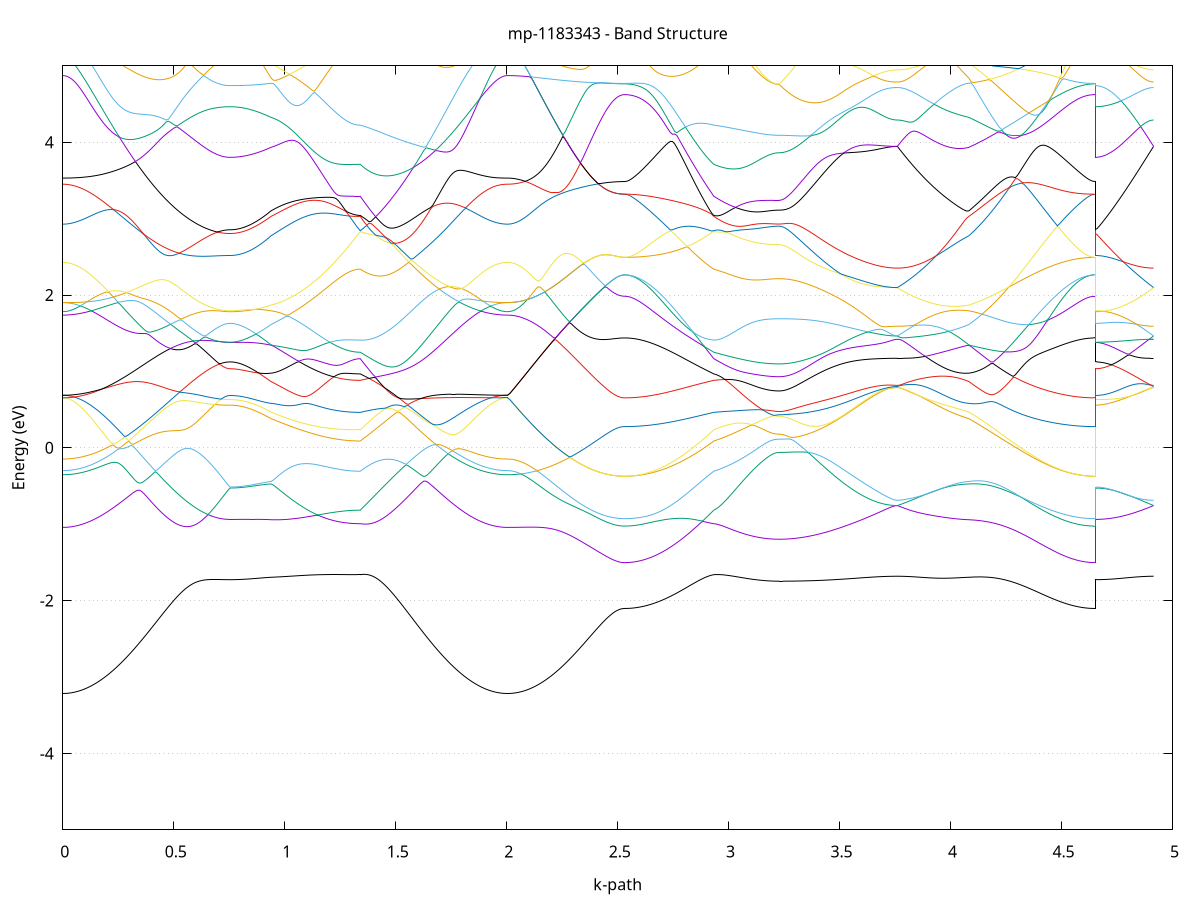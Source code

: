 set title 'mp-1183343 - Band Structure'
set xlabel 'k-path'
set ylabel 'Energy (eV)'
set grid y
set yrange [-5:5]
set terminal png size 800,600
set output 'mp-1183343_bands_gnuplot.png'
plot '-' using 1:2 with lines notitle, '-' using 1:2 with lines notitle, '-' using 1:2 with lines notitle, '-' using 1:2 with lines notitle, '-' using 1:2 with lines notitle, '-' using 1:2 with lines notitle, '-' using 1:2 with lines notitle, '-' using 1:2 with lines notitle, '-' using 1:2 with lines notitle, '-' using 1:2 with lines notitle, '-' using 1:2 with lines notitle, '-' using 1:2 with lines notitle, '-' using 1:2 with lines notitle, '-' using 1:2 with lines notitle, '-' using 1:2 with lines notitle, '-' using 1:2 with lines notitle, '-' using 1:2 with lines notitle, '-' using 1:2 with lines notitle, '-' using 1:2 with lines notitle, '-' using 1:2 with lines notitle, '-' using 1:2 with lines notitle, '-' using 1:2 with lines notitle, '-' using 1:2 with lines notitle, '-' using 1:2 with lines notitle, '-' using 1:2 with lines notitle, '-' using 1:2 with lines notitle, '-' using 1:2 with lines notitle, '-' using 1:2 with lines notitle, '-' using 1:2 with lines notitle, '-' using 1:2 with lines notitle, '-' using 1:2 with lines notitle, '-' using 1:2 with lines notitle, '-' using 1:2 with lines notitle, '-' using 1:2 with lines notitle, '-' using 1:2 with lines notitle, '-' using 1:2 with lines notitle, '-' using 1:2 with lines notitle, '-' using 1:2 with lines notitle, '-' using 1:2 with lines notitle, '-' using 1:2 with lines notitle, '-' using 1:2 with lines notitle, '-' using 1:2 with lines notitle, '-' using 1:2 with lines notitle, '-' using 1:2 with lines notitle, '-' using 1:2 with lines notitle, '-' using 1:2 with lines notitle, '-' using 1:2 with lines notitle, '-' using 1:2 with lines notitle
0.000000 -28.369628
0.009914 -28.369528
0.019828 -28.369528
0.029741 -28.369428
0.039655 -28.369328
0.049569 -28.369228
0.059483 -28.369028
0.069396 -28.368828
0.079310 -28.368528
0.089224 -28.368328
0.099138 -28.368028
0.109051 -28.367628
0.118965 -28.367328
0.128879 -28.366928
0.138793 -28.366528
0.148706 -28.366028
0.158620 -28.365528
0.168534 -28.365028
0.178448 -28.364528
0.188361 -28.364028
0.198275 -28.363428
0.208189 -28.362828
0.218103 -28.362228
0.228016 -28.361528
0.237930 -28.360828
0.247844 -28.360228
0.257758 -28.359428
0.267672 -28.358728
0.277585 -28.358028
0.287499 -28.357228
0.297413 -28.356428
0.307327 -28.355628
0.317240 -28.354828
0.327154 -28.354028
0.337068 -28.353228
0.346982 -28.352328
0.356895 -28.351528
0.366809 -28.350628
0.376723 -28.349728
0.386637 -28.348928
0.396550 -28.348028
0.406464 -28.347128
0.416378 -28.346228
0.426292 -28.345328
0.436205 -28.344528
0.446119 -28.343628
0.456033 -28.342728
0.465947 -28.341828
0.475860 -28.340928
0.485774 -28.340128
0.495688 -28.339228
0.505602 -28.338428
0.515516 -28.337528
0.525429 -28.336728
0.535343 -28.335928
0.545257 -28.335128
0.555171 -28.334428
0.565084 -28.333628
0.574998 -28.332928
0.584912 -28.332228
0.594826 -28.331528
0.604739 -28.330828
0.614653 -28.330228
0.624567 -28.329628
0.634481 -28.329128
0.644394 -28.328528
0.654308 -28.328028
0.664222 -28.327628
0.674136 -28.327228
0.684049 -28.326828
0.693963 -28.326528
0.703877 -28.326228
0.713791 -28.326028
0.723705 -28.325828
0.733618 -28.325728
0.743532 -28.325628
0.753446 -28.325628
0.753446 -28.325628
0.763163 -28.325628
0.772880 -28.325628
0.782598 -28.325628
0.792315 -28.325628
0.802032 -28.325628
0.811749 -28.325628
0.821467 -28.325628
0.831184 -28.325628
0.840901 -28.325628
0.850618 -28.325628
0.860335 -28.325628
0.870053 -28.325628
0.879770 -28.325628
0.889487 -28.325628
0.899204 -28.325728
0.908922 -28.325728
0.918639 -28.325728
0.928356 -28.325728
0.938073 -28.325728
0.938073 -28.325728
0.947884 -28.325728
0.957694 -28.325728
0.967504 -28.325828
0.977314 -28.325928
0.987124 -28.326028
0.996934 -28.326028
1.006744 -28.326128
1.016554 -28.326328
1.026365 -28.326428
1.036175 -28.326528
1.045985 -28.326728
1.055795 -28.326828
1.065605 -28.327028
1.075415 -28.327128
1.085225 -28.327328
1.095035 -28.327428
1.104846 -28.327628
1.114656 -28.327728
1.124466 -28.327928
1.134276 -28.328028
1.144086 -28.328228
1.153896 -28.328428
1.163706 -28.328528
1.173516 -28.328628
1.183327 -28.328828
1.193137 -28.328928
1.202947 -28.329028
1.212757 -28.329128
1.222567 -28.329228
1.232377 -28.329328
1.242187 -28.329428
1.251997 -28.329528
1.261808 -28.329628
1.271618 -28.329728
1.281428 -28.329728
1.291238 -28.329828
1.301048 -28.329828
1.310858 -28.329828
1.320668 -28.329928
1.330478 -28.329928
1.340289 -28.329928
1.340289 -28.329928
1.350189 -28.330328
1.360089 -28.330728
1.369989 -28.331128
1.379890 -28.331628
1.389790 -28.332128
1.399690 -28.332628
1.409591 -28.333128
1.419491 -28.333728
1.429391 -28.334328
1.439291 -28.334928
1.449192 -28.335528
1.459092 -28.336228
1.468992 -28.336928
1.478892 -28.337628
1.488793 -28.338328
1.498693 -28.339128
1.508593 -28.339828
1.518493 -28.340628
1.528394 -28.341428
1.538294 -28.342228
1.548194 -28.343128
1.558095 -28.343928
1.567995 -28.344728
1.577895 -28.345628
1.587795 -28.346428
1.597696 -28.347328
1.607596 -28.348128
1.617496 -28.349028
1.627396 -28.349828
1.637297 -28.350728
1.647197 -28.351528
1.657097 -28.352428
1.666998 -28.353228
1.676898 -28.354028
1.686798 -28.354828
1.696698 -28.355728
1.706599 -28.356428
1.716499 -28.357228
1.726399 -28.358028
1.736299 -28.358728
1.746200 -28.359528
1.756100 -28.360228
1.766000 -28.360928
1.775901 -28.361528
1.785801 -28.362228
1.795701 -28.362828
1.805601 -28.363428
1.815502 -28.364028
1.825402 -28.364528
1.835302 -28.365028
1.845202 -28.365528
1.855103 -28.366028
1.865003 -28.366528
1.874903 -28.366928
1.884803 -28.367328
1.894704 -28.367628
1.904604 -28.368028
1.914504 -28.368328
1.924405 -28.368528
1.934305 -28.368828
1.944205 -28.369028
1.954105 -28.369228
1.964006 -28.369328
1.973906 -28.369428
1.983806 -28.369528
1.993706 -28.369528
2.003607 -28.369628
2.003607 -28.369628
2.013559 -28.369528
2.023511 -28.369528
2.033463 -28.369428
2.043415 -28.369328
2.053367 -28.369128
2.063319 -28.368928
2.073271 -28.368628
2.083223 -28.368428
2.093175 -28.368028
2.103127 -28.367728
2.113080 -28.367328
2.123032 -28.366928
2.132984 -28.366428
2.142936 -28.365928
2.152888 -28.365428
2.162840 -28.364828
2.172792 -28.364228
2.182744 -28.363628
2.192696 -28.362928
2.202648 -28.362228
2.212600 -28.361528
2.222552 -28.360828
2.232504 -28.360028
2.242456 -28.359228
2.252409 -28.358328
2.262361 -28.357428
2.272313 -28.356528
2.282265 -28.355628
2.292217 -28.354628
2.302169 -28.353728
2.312121 -28.352728
2.322073 -28.351628
2.332025 -28.350628
2.341977 -28.349528
2.351929 -28.348428
2.361881 -28.347328
2.371833 -28.346228
2.381786 -28.345028
2.391738 -28.343928
2.401690 -28.342728
2.411642 -28.341528
2.421594 -28.340328
2.431546 -28.339128
2.441498 -28.337828
2.451450 -28.336628
2.461402 -28.335328
2.471354 -28.334128
2.481306 -28.332828
2.491258 -28.331528
2.501210 -28.330328
2.511162 -28.329028
2.521115 -28.327728
2.531067 -28.326628
2.531067 -28.326628
2.540877 -28.326628
2.550687 -28.326628
2.560497 -28.326528
2.570307 -28.326428
2.580117 -28.326228
2.589927 -28.326228
2.599737 -28.326228
2.609548 -28.326228
2.619358 -28.326228
2.629168 -28.326228
2.638978 -28.326228
2.648788 -28.326228
2.658598 -28.326228
2.668408 -28.326228
2.678218 -28.326228
2.688029 -28.326228
2.697839 -28.326228
2.707649 -28.326328
2.717459 -28.326328
2.727269 -28.326328
2.737079 -28.326428
2.746889 -28.326428
2.756699 -28.326528
2.766510 -28.326628
2.776320 -28.326628
2.786130 -28.326728
2.795940 -28.326828
2.805750 -28.326928
2.815560 -28.327028
2.825370 -28.327228
2.835180 -28.327328
2.844991 -28.327528
2.854801 -28.327728
2.864611 -28.327928
2.874421 -28.328128
2.884231 -28.328428
2.894041 -28.328628
2.903851 -28.328928
2.913661 -28.329228
2.923472 -28.329528
2.933282 -28.329928
2.933282 -28.329928
2.943091 -28.330128
2.952900 -28.330328
2.962709 -28.330628
2.972518 -28.330928
2.982327 -28.331228
2.992137 -28.331528
3.001946 -28.331828
3.011755 -28.332228
3.021564 -28.332528
3.031373 -28.332928
3.041182 -28.333228
3.050991 -28.333628
3.060800 -28.333928
3.070610 -28.334228
3.080419 -28.334528
3.090228 -28.334828
3.100037 -28.335128
3.109846 -28.335428
3.119655 -28.335628
3.129464 -28.335928
3.139274 -28.336128
3.149083 -28.336328
3.158892 -28.336528
3.168701 -28.336628
3.178510 -28.336728
3.188319 -28.336828
3.198128 -28.336928
3.207937 -28.337028
3.217747 -28.337028
3.227556 -28.337028
3.227556 -28.337028
3.237422 -28.337028
3.247288 -28.337028
3.257154 -28.336928
3.267020 -28.336928
3.276886 -28.336828
3.286752 -28.336728
3.296618 -28.336628
3.306484 -28.336528
3.316350 -28.336428
3.326216 -28.336328
3.336082 -28.336128
3.345948 -28.335928
3.355814 -28.335728
3.365680 -28.335528
3.375546 -28.335328
3.385412 -28.335128
3.395279 -28.334928
3.405145 -28.334628
3.415011 -28.334428
3.424877 -28.334128
3.434743 -28.333828
3.444609 -28.333528
3.454475 -28.333228
3.464341 -28.332928
3.474207 -28.332628
3.484073 -28.332328
3.493939 -28.332028
3.503805 -28.331728
3.513671 -28.331328
3.523537 -28.331028
3.533403 -28.330728
3.543269 -28.330328
3.553135 -28.330028
3.563001 -28.329728
3.572867 -28.329428
3.582733 -28.329028
3.592600 -28.328728
3.602466 -28.328428
3.612332 -28.328128
3.622198 -28.327828
3.632064 -28.327528
3.641930 -28.327328
3.651796 -28.327028
3.661662 -28.326828
3.671528 -28.326628
3.681394 -28.326428
3.691260 -28.326228
3.701126 -28.326028
3.710992 -28.325928
3.720858 -28.325828
3.730724 -28.325728
3.740590 -28.325628
3.750456 -28.325628
3.760322 -28.325628
3.760322 -28.325628
3.770078 -28.325628
3.779833 -28.325628
3.789589 -28.325628
3.799345 -28.325628
3.809100 -28.325728
3.818856 -28.325728
3.828611 -28.325728
3.838367 -28.325728
3.848122 -28.325828
3.857878 -28.325828
3.867633 -28.325828
3.877389 -28.325928
3.887144 -28.325928
3.896900 -28.325928
3.906656 -28.325928
3.916411 -28.325928
3.926167 -28.325928
3.935922 -28.325928
3.945678 -28.325928
3.955433 -28.325928
3.965189 -28.325928
3.974944 -28.325928
3.984700 -28.325928
3.994455 -28.325928
4.004211 -28.325828
4.013967 -28.325828
4.023722 -28.325828
4.033478 -28.325828
4.043233 -28.325728
4.052989 -28.325728
4.062744 -28.325728
4.072500 -28.325728
4.082255 -28.325728
4.082255 -28.325728
4.092235 -28.325728
4.102214 -28.325728
4.112193 -28.325728
4.122172 -28.325728
4.132152 -28.325828
4.142131 -28.325828
4.152110 -28.325828
4.162089 -28.325828
4.172069 -28.325828
4.182048 -28.325828
4.192027 -28.325828
4.202007 -28.325828
4.211986 -28.325928
4.221965 -28.325928
4.231944 -28.325928
4.241924 -28.325928
4.251903 -28.325928
4.261882 -28.325928
4.271861 -28.325928
4.281841 -28.326028
4.291820 -28.326028
4.301799 -28.326028
4.311778 -28.326028
4.321758 -28.326028
4.331737 -28.326028
4.341716 -28.326028
4.351695 -28.326028
4.361675 -28.326028
4.371654 -28.326128
4.381633 -28.326128
4.391613 -28.326128
4.401592 -28.326128
4.411571 -28.326128
4.421550 -28.326128
4.431530 -28.326128
4.441509 -28.326128
4.451488 -28.326128
4.461467 -28.326128
4.471447 -28.326128
4.481426 -28.326128
4.491405 -28.326128
4.501384 -28.326128
4.511364 -28.326128
4.521343 -28.326128
4.531322 -28.326228
4.541302 -28.326228
4.551281 -28.326228
4.561260 -28.326228
4.571239 -28.326228
4.581219 -28.326228
4.591198 -28.326228
4.601177 -28.326328
4.611156 -28.326428
4.621136 -28.326528
4.631115 -28.326628
4.641094 -28.326628
4.651073 -28.326628
4.651073 -28.325628
4.660841 -28.325628
4.670609 -28.325628
4.680377 -28.325628
4.690145 -28.325628
4.699912 -28.325628
4.709680 -28.325628
4.719448 -28.325628
4.729216 -28.325628
4.738983 -28.325628
4.748751 -28.325628
4.758519 -28.325628
4.768287 -28.325628
4.778055 -28.325628
4.787822 -28.325628
4.797590 -28.325628
4.807358 -28.325628
4.817126 -28.325628
4.826893 -28.325628
4.836661 -28.325628
4.846429 -28.325628
4.856197 -28.325628
4.865964 -28.325628
4.875732 -28.325628
4.885500 -28.325628
4.895268 -28.325628
4.905036 -28.325628
4.914803 -28.325628
e
0.000000 -28.282628
0.009914 -28.282628
0.019828 -28.282628
0.029741 -28.282628
0.039655 -28.282628
0.049569 -28.282628
0.059483 -28.282728
0.069396 -28.282728
0.079310 -28.282728
0.089224 -28.282828
0.099138 -28.282828
0.109051 -28.282828
0.118965 -28.282928
0.128879 -28.282928
0.138793 -28.283028
0.148706 -28.283128
0.158620 -28.283128
0.168534 -28.283228
0.178448 -28.283328
0.188361 -28.283428
0.198275 -28.283528
0.208189 -28.283628
0.218103 -28.283728
0.228016 -28.283828
0.237930 -28.283928
0.247844 -28.284028
0.257758 -28.284128
0.267672 -28.284228
0.277585 -28.284428
0.287499 -28.284528
0.297413 -28.284628
0.307327 -28.284828
0.317240 -28.284928
0.327154 -28.285128
0.337068 -28.285228
0.346982 -28.285428
0.356895 -28.285628
0.366809 -28.285828
0.376723 -28.285928
0.386637 -28.286128
0.396550 -28.286328
0.406464 -28.286528
0.416378 -28.286728
0.426292 -28.286928
0.436205 -28.287128
0.446119 -28.287428
0.456033 -28.287628
0.465947 -28.287828
0.475860 -28.288128
0.485774 -28.288328
0.495688 -28.288528
0.505602 -28.288828
0.515516 -28.289028
0.525429 -28.289328
0.535343 -28.289528
0.545257 -28.289828
0.555171 -28.290028
0.565084 -28.290328
0.574998 -28.290528
0.584912 -28.290828
0.594826 -28.291028
0.604739 -28.291328
0.614653 -28.291528
0.624567 -28.291728
0.634481 -28.292028
0.644394 -28.292228
0.654308 -28.292428
0.664222 -28.292528
0.674136 -28.292728
0.684049 -28.292928
0.693963 -28.293028
0.703877 -28.293128
0.713791 -28.293228
0.723705 -28.293328
0.733618 -28.293428
0.743532 -28.293428
0.753446 -28.293428
0.753446 -28.293428
0.763163 -28.293428
0.772880 -28.293328
0.782598 -28.293328
0.792315 -28.293228
0.802032 -28.293328
0.811749 -28.293528
0.821467 -28.293728
0.831184 -28.293928
0.840901 -28.294128
0.850618 -28.294428
0.860335 -28.294728
0.870053 -28.295028
0.879770 -28.295328
0.889487 -28.295728
0.899204 -28.296028
0.908922 -28.296428
0.918639 -28.296928
0.928356 -28.297328
0.938073 -28.297828
0.938073 -28.297828
0.947884 -28.298128
0.957694 -28.298428
0.967504 -28.298828
0.977314 -28.299128
0.987124 -28.299428
0.996934 -28.299728
1.006744 -28.300128
1.016554 -28.300428
1.026365 -28.300728
1.036175 -28.301028
1.045985 -28.301228
1.055795 -28.301528
1.065605 -28.301828
1.075415 -28.302128
1.085225 -28.302328
1.095035 -28.302628
1.104846 -28.302828
1.114656 -28.303128
1.124466 -28.303328
1.134276 -28.303528
1.144086 -28.303728
1.153896 -28.303928
1.163706 -28.304128
1.173516 -28.304328
1.183327 -28.304528
1.193137 -28.304628
1.202947 -28.304828
1.212757 -28.304928
1.222567 -28.305128
1.232377 -28.305228
1.242187 -28.305328
1.251997 -28.305428
1.261808 -28.305528
1.271618 -28.305628
1.281428 -28.305728
1.291238 -28.305728
1.301048 -28.305828
1.310858 -28.305828
1.320668 -28.305828
1.330478 -28.305828
1.340289 -28.305928
1.340289 -28.305928
1.350189 -28.304928
1.360089 -28.304028
1.369989 -28.303128
1.379890 -28.302228
1.389790 -28.301328
1.399690 -28.300328
1.409591 -28.299428
1.419491 -28.298428
1.429391 -28.297528
1.439291 -28.296528
1.449192 -28.295528
1.459092 -28.294628
1.468992 -28.293628
1.478892 -28.292728
1.488793 -28.291728
1.498693 -28.290728
1.508593 -28.289828
1.518493 -28.288828
1.528394 -28.287928
1.538294 -28.286928
1.548194 -28.286028
1.558095 -28.285028
1.567995 -28.284128
1.577895 -28.284128
1.587795 -28.284128
1.597696 -28.284228
1.607596 -28.284228
1.617496 -28.284228
1.627396 -28.284228
1.637297 -28.284228
1.647197 -28.284228
1.657097 -28.284228
1.666998 -28.284128
1.676898 -28.284128
1.686798 -28.284128
1.696698 -28.284028
1.706599 -28.284028
1.716499 -28.283928
1.726399 -28.283828
1.736299 -28.283828
1.746200 -28.283728
1.756100 -28.283728
1.766000 -28.283628
1.775901 -28.283528
1.785801 -28.283528
1.795701 -28.283428
1.805601 -28.283328
1.815502 -28.283328
1.825402 -28.283228
1.835302 -28.283128
1.845202 -28.283128
1.855103 -28.283028
1.865003 -28.283028
1.874903 -28.282928
1.884803 -28.282928
1.894704 -28.282828
1.904604 -28.282828
1.914504 -28.282728
1.924405 -28.282728
1.934305 -28.282728
1.944205 -28.282628
1.954105 -28.282628
1.964006 -28.282628
1.973906 -28.282628
1.983806 -28.282628
1.993706 -28.282628
2.003607 -28.282628
2.003607 -28.282628
2.013559 -28.282628
2.023511 -28.282728
2.033463 -28.282828
2.043415 -28.282928
2.053367 -28.283128
2.063319 -28.283328
2.073271 -28.283528
2.083223 -28.283828
2.093175 -28.284128
2.103127 -28.284528
2.113080 -28.284928
2.123032 -28.285328
2.132984 -28.285828
2.142936 -28.286328
2.152888 -28.286928
2.162840 -28.287428
2.172792 -28.288128
2.182744 -28.288728
2.192696 -28.289428
2.202648 -28.290128
2.212600 -28.290828
2.222552 -28.291628
2.232504 -28.292428
2.242456 -28.293328
2.252409 -28.294128
2.262361 -28.295028
2.272313 -28.295928
2.282265 -28.296928
2.292217 -28.297928
2.302169 -28.298928
2.312121 -28.299928
2.322073 -28.300928
2.332025 -28.302028
2.341977 -28.303128
2.351929 -28.304228
2.361881 -28.305328
2.371833 -28.306528
2.381786 -28.307628
2.391738 -28.308828
2.401690 -28.310028
2.411642 -28.311228
2.421594 -28.312428
2.431546 -28.313728
2.441498 -28.314928
2.451450 -28.316228
2.461402 -28.317428
2.471354 -28.318728
2.481306 -28.320028
2.491258 -28.321228
2.501210 -28.322528
2.511162 -28.323828
2.521115 -28.325128
2.531067 -28.326228
2.531067 -28.326228
2.540877 -28.326228
2.550687 -28.326228
2.560497 -28.326228
2.570307 -28.326228
2.580117 -28.326228
2.589927 -28.326128
2.599737 -28.325928
2.609548 -28.325728
2.619358 -28.325528
2.629168 -28.325228
2.638978 -28.324928
2.648788 -28.324628
2.658598 -28.324328
2.668408 -28.323928
2.678218 -28.323528
2.688029 -28.323128
2.697839 -28.322728
2.707649 -28.322228
2.717459 -28.321728
2.727269 -28.321228
2.737079 -28.320728
2.746889 -28.320128
2.756699 -28.319528
2.766510 -28.318928
2.776320 -28.318328
2.786130 -28.317628
2.795940 -28.317028
2.805750 -28.316328
2.815560 -28.315628
2.825370 -28.314828
2.835180 -28.314128
2.844991 -28.313328
2.854801 -28.312628
2.864611 -28.311828
2.874421 -28.311028
2.884231 -28.310228
2.894041 -28.309328
2.903851 -28.308528
2.913661 -28.307628
2.923472 -28.306728
2.933282 -28.305928
2.933282 -28.305928
2.943091 -28.305428
2.952900 -28.305028
2.962709 -28.304528
2.972518 -28.304028
2.982327 -28.303428
2.992137 -28.302928
3.001946 -28.302328
3.011755 -28.301828
3.021564 -28.301228
3.031373 -28.300628
3.041182 -28.300128
3.050991 -28.299528
3.060800 -28.299028
3.070610 -28.298428
3.080419 -28.297928
3.090228 -28.297428
3.100037 -28.296928
3.109846 -28.296528
3.119655 -28.296028
3.129464 -28.295628
3.139274 -28.295228
3.149083 -28.294928
3.158892 -28.294628
3.168701 -28.294328
3.178510 -28.294128
3.188319 -28.293928
3.198128 -28.293728
3.207937 -28.293628
3.217747 -28.293528
3.227556 -28.293528
3.227556 -28.293528
3.237422 -28.293528
3.247288 -28.293528
3.257154 -28.293528
3.267020 -28.293528
3.276886 -28.293528
3.286752 -28.293528
3.296618 -28.293528
3.306484 -28.293528
3.316350 -28.293528
3.326216 -28.293528
3.336082 -28.293528
3.345948 -28.293528
3.355814 -28.293528
3.365680 -28.293528
3.375546 -28.293528
3.385412 -28.293528
3.395279 -28.293428
3.405145 -28.293428
3.415011 -28.293428
3.424877 -28.293428
3.434743 -28.293428
3.444609 -28.293428
3.454475 -28.293428
3.464341 -28.293428
3.474207 -28.293428
3.484073 -28.293428
3.493939 -28.293428
3.503805 -28.293428
3.513671 -28.293328
3.523537 -28.293328
3.533403 -28.293328
3.543269 -28.293328
3.553135 -28.293328
3.563001 -28.293328
3.572867 -28.293328
3.582733 -28.293328
3.592600 -28.293328
3.602466 -28.293328
3.612332 -28.293328
3.622198 -28.293328
3.632064 -28.293228
3.641930 -28.293228
3.651796 -28.293228
3.661662 -28.293228
3.671528 -28.293228
3.681394 -28.293228
3.691260 -28.293228
3.701126 -28.293228
3.710992 -28.293228
3.720858 -28.293228
3.730724 -28.293228
3.740590 -28.293228
3.750456 -28.293228
3.760322 -28.293228
3.760322 -28.293228
3.770078 -28.293228
3.779833 -28.293228
3.789589 -28.293228
3.799345 -28.293228
3.809100 -28.293228
3.818856 -28.293228
3.828611 -28.293228
3.838367 -28.293328
3.848122 -28.293328
3.857878 -28.293428
3.867633 -28.293428
3.877389 -28.293528
3.887144 -28.293628
3.896900 -28.293728
3.906656 -28.293828
3.916411 -28.293928
3.926167 -28.294028
3.935922 -28.294228
3.945678 -28.294428
3.955433 -28.294528
3.965189 -28.294728
3.974944 -28.294928
3.984700 -28.295228
3.994455 -28.295428
4.004211 -28.295628
4.013967 -28.295928
4.023722 -28.296128
4.033478 -28.296428
4.043233 -28.296728
4.052989 -28.296928
4.062744 -28.297228
4.072500 -28.297528
4.082255 -28.297828
4.082255 -28.297828
4.092235 -28.298328
4.102214 -28.298828
4.112193 -28.299328
4.122172 -28.299928
4.132152 -28.300528
4.142131 -28.301028
4.152110 -28.301728
4.162089 -28.302328
4.172069 -28.302928
4.182048 -28.303628
4.192027 -28.304228
4.202007 -28.304928
4.211986 -28.305528
4.221965 -28.306228
4.231944 -28.306928
4.241924 -28.307628
4.251903 -28.308328
4.261882 -28.309028
4.271861 -28.309728
4.281841 -28.310428
4.291820 -28.311128
4.301799 -28.311828
4.311778 -28.312528
4.321758 -28.313228
4.331737 -28.313928
4.341716 -28.314528
4.351695 -28.315228
4.361675 -28.315928
4.371654 -28.316528
4.381633 -28.317128
4.391613 -28.317828
4.401592 -28.318428
4.411571 -28.319028
4.421550 -28.319528
4.431530 -28.320128
4.441509 -28.320628
4.451488 -28.321128
4.461467 -28.321728
4.471447 -28.322128
4.481426 -28.322628
4.491405 -28.323128
4.501384 -28.323528
4.511364 -28.323928
4.521343 -28.324228
4.531322 -28.324628
4.541302 -28.324928
4.551281 -28.325228
4.561260 -28.325528
4.571239 -28.325728
4.581219 -28.325928
4.591198 -28.326128
4.601177 -28.326228
4.611156 -28.326228
4.621136 -28.326228
4.631115 -28.326228
4.641094 -28.326228
4.651073 -28.326228
4.651073 -28.293428
4.660841 -28.293428
4.670609 -28.293428
4.680377 -28.293428
4.690145 -28.293428
4.699912 -28.293428
4.709680 -28.293428
4.719448 -28.293428
4.729216 -28.293428
4.738983 -28.293428
4.748751 -28.293428
4.758519 -28.293428
4.768287 -28.293428
4.778055 -28.293328
4.787822 -28.293328
4.797590 -28.293328
4.807358 -28.293328
4.817126 -28.293328
4.826893 -28.293328
4.836661 -28.293328
4.846429 -28.293328
4.856197 -28.293328
4.865964 -28.293328
4.875732 -28.293228
4.885500 -28.293228
4.895268 -28.293228
4.905036 -28.293228
4.914803 -28.293228
e
0.000000 -28.260628
0.009914 -28.260728
0.019828 -28.260728
0.029741 -28.260828
0.039655 -28.260928
0.049569 -28.261028
0.059483 -28.261128
0.069396 -28.261328
0.079310 -28.261528
0.089224 -28.261828
0.099138 -28.262028
0.109051 -28.262328
0.118965 -28.262628
0.128879 -28.262928
0.138793 -28.263328
0.148706 -28.263728
0.158620 -28.264128
0.168534 -28.264528
0.178448 -28.264928
0.188361 -28.265428
0.198275 -28.265928
0.208189 -28.266428
0.218103 -28.266928
0.228016 -28.267528
0.237930 -28.268028
0.247844 -28.268628
0.257758 -28.269228
0.267672 -28.269828
0.277585 -28.270428
0.287499 -28.271028
0.297413 -28.271628
0.307327 -28.272328
0.317240 -28.272928
0.327154 -28.273628
0.337068 -28.274228
0.346982 -28.274928
0.356895 -28.275528
0.366809 -28.276228
0.376723 -28.276928
0.386637 -28.277528
0.396550 -28.278228
0.406464 -28.278928
0.416378 -28.279528
0.426292 -28.280228
0.436205 -28.280828
0.446119 -28.281528
0.456033 -28.282128
0.465947 -28.282828
0.475860 -28.283428
0.485774 -28.284028
0.495688 -28.284628
0.505602 -28.285128
0.515516 -28.285728
0.525429 -28.286328
0.535343 -28.286828
0.545257 -28.287328
0.555171 -28.287828
0.565084 -28.288328
0.574998 -28.288728
0.584912 -28.289228
0.594826 -28.289628
0.604739 -28.290028
0.614653 -28.290428
0.624567 -28.290728
0.634481 -28.291128
0.644394 -28.291428
0.654308 -28.291628
0.664222 -28.291928
0.674136 -28.292128
0.684049 -28.292328
0.693963 -28.292528
0.703877 -28.292728
0.713791 -28.292828
0.723705 -28.292928
0.733618 -28.292928
0.743532 -28.293028
0.753446 -28.293028
0.753446 -28.293028
0.763163 -28.293028
0.772880 -28.293128
0.782598 -28.293128
0.792315 -28.293228
0.802032 -28.293128
0.811749 -28.292928
0.821467 -28.292828
0.831184 -28.292628
0.840901 -28.292328
0.850618 -28.292128
0.860335 -28.291828
0.870053 -28.291528
0.879770 -28.291228
0.889487 -28.290928
0.899204 -28.290528
0.908922 -28.290128
0.918639 -28.289728
0.928356 -28.289328
0.938073 -28.288828
0.938073 -28.288828
0.947884 -28.288528
0.957694 -28.288228
0.967504 -28.287828
0.977314 -28.287428
0.987124 -28.287128
0.996934 -28.286728
1.006744 -28.286328
1.016554 -28.285928
1.026365 -28.285528
1.036175 -28.285128
1.045985 -28.284728
1.055795 -28.284328
1.065605 -28.283928
1.075415 -28.283528
1.085225 -28.283128
1.095035 -28.282728
1.104846 -28.282428
1.114656 -28.282028
1.124466 -28.281628
1.134276 -28.281328
1.144086 -28.281028
1.153896 -28.280628
1.163706 -28.280328
1.173516 -28.280028
1.183327 -28.279828
1.193137 -28.279528
1.202947 -28.279228
1.212757 -28.279028
1.222567 -28.278828
1.232377 -28.278528
1.242187 -28.278428
1.251997 -28.278228
1.261808 -28.278028
1.271618 -28.277928
1.281428 -28.277828
1.291238 -28.277728
1.301048 -28.277628
1.310858 -28.277528
1.320668 -28.277528
1.330478 -28.277428
1.340289 -28.277428
1.340289 -28.277428
1.350189 -28.277928
1.360089 -28.278428
1.369989 -28.278928
1.379890 -28.279328
1.389790 -28.279828
1.399690 -28.280228
1.409591 -28.280628
1.419491 -28.280928
1.429391 -28.281328
1.439291 -28.281628
1.449192 -28.281928
1.459092 -28.282228
1.468992 -28.282528
1.478892 -28.282728
1.488793 -28.282928
1.498693 -28.283128
1.508593 -28.283328
1.518493 -28.283528
1.528394 -28.283628
1.538294 -28.283728
1.548194 -28.283828
1.558095 -28.283928
1.567995 -28.284028
1.577895 -28.283228
1.587795 -28.282328
1.597696 -28.281428
1.607596 -28.280528
1.617496 -28.279628
1.627396 -28.278828
1.637297 -28.277928
1.647197 -28.277128
1.657097 -28.276328
1.666998 -28.275528
1.676898 -28.274728
1.686798 -28.273928
1.696698 -28.273128
1.706599 -28.272428
1.716499 -28.271728
1.726399 -28.270928
1.736299 -28.270328
1.746200 -28.269628
1.756100 -28.268928
1.766000 -28.268328
1.775901 -28.267728
1.785801 -28.267128
1.795701 -28.266628
1.805601 -28.266028
1.815502 -28.265528
1.825402 -28.265028
1.835302 -28.264628
1.845202 -28.264128
1.855103 -28.263728
1.865003 -28.263328
1.874903 -28.263028
1.884803 -28.262628
1.894704 -28.262328
1.904604 -28.262028
1.914504 -28.261828
1.924405 -28.261528
1.934305 -28.261328
1.944205 -28.261128
1.954105 -28.261028
1.964006 -28.260928
1.973906 -28.260828
1.983806 -28.260728
1.993706 -28.260728
2.003607 -28.260628
2.003607 -28.260628
2.013559 -28.260628
2.023511 -28.260628
2.033463 -28.260628
2.043415 -28.260628
2.053367 -28.260628
2.063319 -28.260628
2.073271 -28.260628
2.083223 -28.260728
2.093175 -28.260728
2.103127 -28.260728
2.113080 -28.260728
2.123032 -28.260728
2.132984 -28.260728
2.142936 -28.260728
2.152888 -28.260728
2.162840 -28.260728
2.172792 -28.260728
2.182744 -28.260728
2.192696 -28.260728
2.202648 -28.260728
2.212600 -28.260728
2.222552 -28.260728
2.232504 -28.260728
2.242456 -28.260728
2.252409 -28.260728
2.262361 -28.260828
2.272313 -28.260828
2.282265 -28.260828
2.292217 -28.260828
2.302169 -28.260828
2.312121 -28.260828
2.322073 -28.260828
2.332025 -28.260828
2.341977 -28.260828
2.351929 -28.260828
2.361881 -28.260828
2.371833 -28.260828
2.381786 -28.260828
2.391738 -28.260828
2.401690 -28.260828
2.411642 -28.260828
2.421594 -28.260828
2.431546 -28.260928
2.441498 -28.260928
2.451450 -28.260928
2.461402 -28.260928
2.471354 -28.260928
2.481306 -28.260928
2.491258 -28.260928
2.501210 -28.260928
2.511162 -28.260928
2.521115 -28.260928
2.531067 -28.260928
2.531067 -28.260928
2.540877 -28.260928
2.550687 -28.260928
2.560497 -28.261028
2.570307 -28.261128
2.580117 -28.261228
2.589927 -28.261428
2.599737 -28.261528
2.609548 -28.261728
2.619358 -28.262028
2.629168 -28.262228
2.638978 -28.262528
2.648788 -28.262828
2.658598 -28.263128
2.668408 -28.263528
2.678218 -28.263828
2.688029 -28.264228
2.697839 -28.264628
2.707649 -28.265128
2.717459 -28.265528
2.727269 -28.266028
2.737079 -28.266528
2.746889 -28.267028
2.756699 -28.267528
2.766510 -28.268028
2.776320 -28.268528
2.786130 -28.269128
2.795940 -28.269628
2.805750 -28.270228
2.815560 -28.270828
2.825370 -28.271328
2.835180 -28.271928
2.844991 -28.272528
2.854801 -28.273128
2.864611 -28.273628
2.874421 -28.274228
2.884231 -28.274828
2.894041 -28.275328
2.903851 -28.275828
2.913661 -28.276428
2.923472 -28.276928
2.933282 -28.277428
2.933282 -28.277428
2.943091 -28.277728
2.952900 -28.277928
2.962709 -28.278128
2.972518 -28.278328
2.982327 -28.278528
2.992137 -28.278728
3.001946 -28.279028
3.011755 -28.279228
3.021564 -28.279428
3.031373 -28.279628
3.041182 -28.279828
3.050991 -28.280028
3.060800 -28.280228
3.070610 -28.280428
3.080419 -28.280628
3.090228 -28.280828
3.100037 -28.281028
3.109846 -28.281228
3.119655 -28.281328
3.129464 -28.281528
3.139274 -28.281728
3.149083 -28.281828
3.158892 -28.281928
3.168701 -28.282128
3.178510 -28.282228
3.188319 -28.282328
3.198128 -28.282328
3.207937 -28.282428
3.217747 -28.282428
3.227556 -28.282428
3.227556 -28.282428
3.237422 -28.282528
3.247288 -28.282528
3.257154 -28.282528
3.267020 -28.282628
3.276886 -28.282628
3.286752 -28.282728
3.296618 -28.282828
3.306484 -28.282928
3.316350 -28.283028
3.326216 -28.283228
3.336082 -28.283328
3.345948 -28.283528
3.355814 -28.283628
3.365680 -28.283828
3.375546 -28.284028
3.385412 -28.284228
3.395279 -28.284428
3.405145 -28.284728
3.415011 -28.284928
3.424877 -28.285228
3.434743 -28.285428
3.444609 -28.285728
3.454475 -28.286028
3.464341 -28.286228
3.474207 -28.286528
3.484073 -28.286828
3.493939 -28.287128
3.503805 -28.287428
3.513671 -28.287728
3.523537 -28.288128
3.533403 -28.288428
3.543269 -28.288728
3.553135 -28.289028
3.563001 -28.289328
3.572867 -28.289628
3.582733 -28.289928
3.592600 -28.290228
3.602466 -28.290528
3.612332 -28.290828
3.622198 -28.291128
3.632064 -28.291328
3.641930 -28.291628
3.651796 -28.291828
3.661662 -28.292028
3.671528 -28.292328
3.681394 -28.292428
3.691260 -28.292628
3.701126 -28.292828
3.710992 -28.292928
3.720858 -28.293028
3.730724 -28.293128
3.740590 -28.293228
3.750456 -28.293228
3.760322 -28.293228
3.760322 -28.293228
3.770078 -28.293228
3.779833 -28.293228
3.789589 -28.293228
3.799345 -28.293228
3.809100 -28.293128
3.818856 -28.293128
3.828611 -28.293128
3.838367 -28.293028
3.848122 -28.292928
3.857878 -28.292928
3.867633 -28.292828
3.877389 -28.292728
3.887144 -28.292628
3.896900 -28.292528
3.906656 -28.292428
3.916411 -28.292228
3.926167 -28.292128
3.935922 -28.292028
3.945678 -28.291828
3.955433 -28.291628
3.965189 -28.291528
3.974944 -28.291328
3.984700 -28.291128
3.994455 -28.290928
4.004211 -28.290728
4.013967 -28.290528
4.023722 -28.290328
4.033478 -28.290128
4.043233 -28.289828
4.052989 -28.289628
4.062744 -28.289428
4.072500 -28.289128
4.082255 -28.288828
4.082255 -28.288928
4.092235 -28.288428
4.102214 -28.287928
4.112193 -28.287328
4.122172 -28.286828
4.132152 -28.286328
4.142131 -28.285728
4.152110 -28.285128
4.162089 -28.284528
4.172069 -28.283928
4.182048 -28.283328
4.192027 -28.282728
4.202007 -28.282028
4.211986 -28.281428
4.221965 -28.280728
4.231944 -28.280128
4.241924 -28.279428
4.251903 -28.278728
4.261882 -28.278028
4.271861 -28.277428
4.281841 -28.276728
4.291820 -28.276028
4.301799 -28.275328
4.311778 -28.274728
4.321758 -28.274028
4.331737 -28.273328
4.341716 -28.272728
4.351695 -28.272028
4.361675 -28.271428
4.371654 -28.270828
4.381633 -28.270228
4.391613 -28.269528
4.401592 -28.269028
4.411571 -28.268428
4.421550 -28.267828
4.431530 -28.267328
4.441509 -28.266728
4.451488 -28.266228
4.461467 -28.265728
4.471447 -28.265328
4.481426 -28.264828
4.491405 -28.264428
4.501384 -28.264028
4.511364 -28.263628
4.521343 -28.263228
4.531322 -28.262928
4.541302 -28.262628
4.551281 -28.262328
4.561260 -28.262028
4.571239 -28.261828
4.581219 -28.261628
4.591198 -28.261428
4.601177 -28.261228
4.611156 -28.261128
4.621136 -28.261028
4.631115 -28.260928
4.641094 -28.260928
4.651073 -28.260928
4.651073 -28.293028
4.660841 -28.293028
4.670609 -28.293028
4.680377 -28.293028
4.690145 -28.293028
4.699912 -28.293028
4.709680 -28.293028
4.719448 -28.293028
4.729216 -28.293028
4.738983 -28.293028
4.748751 -28.293028
4.758519 -28.293028
4.768287 -28.293028
4.778055 -28.293128
4.787822 -28.293128
4.797590 -28.293128
4.807358 -28.293128
4.817126 -28.293128
4.826893 -28.293128
4.836661 -28.293128
4.846429 -28.293128
4.856197 -28.293128
4.865964 -28.293128
4.875732 -28.293228
4.885500 -28.293228
4.895268 -28.293228
4.905036 -28.293228
4.914803 -28.293228
e
0.000000 -23.589928
0.009914 -23.589928
0.019828 -23.589928
0.029741 -23.589928
0.039655 -23.589928
0.049569 -23.589928
0.059483 -23.589928
0.069396 -23.589928
0.079310 -23.589928
0.089224 -23.589928
0.099138 -23.589928
0.109051 -23.589928
0.118965 -23.589928
0.128879 -23.589928
0.138793 -23.589928
0.148706 -23.589928
0.158620 -23.589928
0.168534 -23.589928
0.178448 -23.589928
0.188361 -23.589928
0.198275 -23.589928
0.208189 -23.589928
0.218103 -23.589928
0.228016 -23.589928
0.237930 -23.589928
0.247844 -23.589928
0.257758 -23.589928
0.267672 -23.589928
0.277585 -23.589928
0.287499 -23.589928
0.297413 -23.589928
0.307327 -23.589828
0.317240 -23.589828
0.327154 -23.589828
0.337068 -23.589828
0.346982 -23.589828
0.356895 -23.589828
0.366809 -23.589828
0.376723 -23.589828
0.386637 -23.589828
0.396550 -23.589828
0.406464 -23.589828
0.416378 -23.589828
0.426292 -23.589828
0.436205 -23.589828
0.446119 -23.589828
0.456033 -23.589828
0.465947 -23.589828
0.475860 -23.589828
0.485774 -23.589828
0.495688 -23.589828
0.505602 -23.589828
0.515516 -23.589828
0.525429 -23.589828
0.535343 -23.589828
0.545257 -23.589828
0.555171 -23.589828
0.565084 -23.589828
0.574998 -23.589828
0.584912 -23.589828
0.594826 -23.589828
0.604739 -23.589828
0.614653 -23.589728
0.624567 -23.589728
0.634481 -23.589728
0.644394 -23.589728
0.654308 -23.589728
0.664222 -23.589728
0.674136 -23.589728
0.684049 -23.589728
0.693963 -23.589728
0.703877 -23.589728
0.713791 -23.589728
0.723705 -23.589728
0.733618 -23.589728
0.743532 -23.589728
0.753446 -23.589728
0.753446 -23.589728
0.763163 -23.589728
0.772880 -23.589728
0.782598 -23.589728
0.792315 -23.589728
0.802032 -23.589728
0.811749 -23.589728
0.821467 -23.589728
0.831184 -23.589728
0.840901 -23.589728
0.850618 -23.589728
0.860335 -23.589728
0.870053 -23.589728
0.879770 -23.589728
0.889487 -23.589728
0.899204 -23.589728
0.908922 -23.589628
0.918639 -23.589628
0.928356 -23.589628
0.938073 -23.589628
0.938073 -23.589628
0.947884 -23.589628
0.957694 -23.589628
0.967504 -23.589628
0.977314 -23.589628
0.987124 -23.589628
0.996934 -23.589628
1.006744 -23.589528
1.016554 -23.589528
1.026365 -23.589528
1.036175 -23.589528
1.045985 -23.589528
1.055795 -23.589528
1.065605 -23.589528
1.075415 -23.589528
1.085225 -23.589528
1.095035 -23.589528
1.104846 -23.589528
1.114656 -23.589428
1.124466 -23.589428
1.134276 -23.589428
1.144086 -23.589428
1.153896 -23.589428
1.163706 -23.589428
1.173516 -23.589428
1.183327 -23.589428
1.193137 -23.589428
1.202947 -23.589428
1.212757 -23.589428
1.222567 -23.589428
1.232377 -23.589428
1.242187 -23.589428
1.251997 -23.589428
1.261808 -23.589428
1.271618 -23.589328
1.281428 -23.589328
1.291238 -23.589328
1.301048 -23.589328
1.310858 -23.589328
1.320668 -23.589328
1.330478 -23.589328
1.340289 -23.589328
1.340289 -23.589328
1.350189 -23.589428
1.360089 -23.589428
1.369989 -23.589428
1.379890 -23.589428
1.389790 -23.589428
1.399690 -23.589428
1.409591 -23.589528
1.419491 -23.589528
1.429391 -23.589528
1.439291 -23.589528
1.449192 -23.589528
1.459092 -23.589528
1.468992 -23.589628
1.478892 -23.589628
1.488793 -23.589628
1.498693 -23.589628
1.508593 -23.589628
1.518493 -23.589628
1.528394 -23.589628
1.538294 -23.589728
1.548194 -23.589728
1.558095 -23.589728
1.567995 -23.589728
1.577895 -23.589728
1.587795 -23.589728
1.597696 -23.589728
1.607596 -23.589728
1.617496 -23.589728
1.627396 -23.589828
1.637297 -23.589828
1.647197 -23.589828
1.657097 -23.589828
1.666998 -23.589828
1.676898 -23.589828
1.686798 -23.589828
1.696698 -23.589828
1.706599 -23.589828
1.716499 -23.589828
1.726399 -23.589828
1.736299 -23.589828
1.746200 -23.589828
1.756100 -23.589928
1.766000 -23.589928
1.775901 -23.589928
1.785801 -23.589928
1.795701 -23.589928
1.805601 -23.589928
1.815502 -23.589928
1.825402 -23.589928
1.835302 -23.589928
1.845202 -23.589928
1.855103 -23.589928
1.865003 -23.589928
1.874903 -23.589928
1.884803 -23.589928
1.894704 -23.589928
1.904604 -23.589928
1.914504 -23.589928
1.924405 -23.589928
1.934305 -23.589928
1.944205 -23.589928
1.954105 -23.589928
1.964006 -23.589928
1.973906 -23.589928
1.983806 -23.589928
1.993706 -23.589928
2.003607 -23.589928
2.003607 -23.589928
2.013559 -23.589928
2.023511 -23.589928
2.033463 -23.589928
2.043415 -23.589928
2.053367 -23.589928
2.063319 -23.589928
2.073271 -23.589928
2.083223 -23.589928
2.093175 -23.589828
2.103127 -23.589828
2.113080 -23.589828
2.123032 -23.589828
2.132984 -23.589828
2.142936 -23.589728
2.152888 -23.589728
2.162840 -23.589728
2.172792 -23.589728
2.182744 -23.589628
2.192696 -23.589628
2.202648 -23.589628
2.212600 -23.589628
2.222552 -23.589528
2.232504 -23.589528
2.242456 -23.589528
2.252409 -23.589428
2.262361 -23.589428
2.272313 -23.589428
2.282265 -23.589328
2.292217 -23.589328
2.302169 -23.589328
2.312121 -23.589328
2.322073 -23.589228
2.332025 -23.589228
2.341977 -23.589228
2.351929 -23.589128
2.361881 -23.589128
2.371833 -23.589128
2.381786 -23.589128
2.391738 -23.589028
2.401690 -23.589028
2.411642 -23.589028
2.421594 -23.589028
2.431546 -23.589028
2.441498 -23.588928
2.451450 -23.588928
2.461402 -23.588928
2.471354 -23.588928
2.481306 -23.588928
2.491258 -23.588928
2.501210 -23.588928
2.511162 -23.588928
2.521115 -23.588928
2.531067 -23.588928
2.531067 -23.588928
2.540877 -23.588928
2.550687 -23.588928
2.560497 -23.588928
2.570307 -23.588928
2.580117 -23.588928
2.589927 -23.588928
2.599737 -23.588928
2.609548 -23.588928
2.619358 -23.588928
2.629168 -23.588928
2.638978 -23.588928
2.648788 -23.588928
2.658598 -23.588928
2.668408 -23.588928
2.678218 -23.588928
2.688029 -23.589028
2.697839 -23.589028
2.707649 -23.589028
2.717459 -23.589028
2.727269 -23.589028
2.737079 -23.589028
2.746889 -23.589028
2.756699 -23.589028
2.766510 -23.589128
2.776320 -23.589128
2.786130 -23.589128
2.795940 -23.589128
2.805750 -23.589128
2.815560 -23.589128
2.825370 -23.589128
2.835180 -23.589228
2.844991 -23.589228
2.854801 -23.589228
2.864611 -23.589228
2.874421 -23.589228
2.884231 -23.589228
2.894041 -23.589328
2.903851 -23.589328
2.913661 -23.589328
2.923472 -23.589328
2.933282 -23.589328
2.933282 -23.589328
2.943091 -23.589328
2.952900 -23.589428
2.962709 -23.589428
2.972518 -23.589428
2.982327 -23.589428
2.992137 -23.589428
3.001946 -23.589428
3.011755 -23.589428
3.021564 -23.589428
3.031373 -23.589428
3.041182 -23.589428
3.050991 -23.589528
3.060800 -23.589528
3.070610 -23.589528
3.080419 -23.589528
3.090228 -23.589528
3.100037 -23.589528
3.109846 -23.589528
3.119655 -23.589528
3.129464 -23.589528
3.139274 -23.589528
3.149083 -23.589528
3.158892 -23.589628
3.168701 -23.589628
3.178510 -23.589628
3.188319 -23.589628
3.198128 -23.589628
3.207937 -23.589628
3.217747 -23.589628
3.227556 -23.589628
3.227556 -23.589628
3.237422 -23.589628
3.247288 -23.589628
3.257154 -23.589628
3.267020 -23.589628
3.276886 -23.589628
3.286752 -23.589628
3.296618 -23.589628
3.306484 -23.589628
3.316350 -23.589628
3.326216 -23.589628
3.336082 -23.589628
3.345948 -23.589628
3.355814 -23.589628
3.365680 -23.589628
3.375546 -23.589628
3.385412 -23.589628
3.395279 -23.589628
3.405145 -23.589628
3.415011 -23.589628
3.424877 -23.589628
3.434743 -23.589628
3.444609 -23.589628
3.454475 -23.589628
3.464341 -23.589628
3.474207 -23.589628
3.484073 -23.589728
3.493939 -23.589728
3.503805 -23.589728
3.513671 -23.589728
3.523537 -23.589728
3.533403 -23.589728
3.543269 -23.589728
3.553135 -23.589728
3.563001 -23.589728
3.572867 -23.589728
3.582733 -23.589728
3.592600 -23.589728
3.602466 -23.589728
3.612332 -23.589728
3.622198 -23.589728
3.632064 -23.589728
3.641930 -23.589728
3.651796 -23.589728
3.661662 -23.589728
3.671528 -23.589728
3.681394 -23.589728
3.691260 -23.589728
3.701126 -23.589728
3.710992 -23.589728
3.720858 -23.589728
3.730724 -23.589728
3.740590 -23.589728
3.750456 -23.589728
3.760322 -23.589728
3.760322 -23.589728
3.770078 -23.589728
3.779833 -23.589728
3.789589 -23.589728
3.799345 -23.589728
3.809100 -23.589728
3.818856 -23.589728
3.828611 -23.589728
3.838367 -23.589728
3.848122 -23.589728
3.857878 -23.589728
3.867633 -23.589728
3.877389 -23.589728
3.887144 -23.589728
3.896900 -23.589728
3.906656 -23.589728
3.916411 -23.589728
3.926167 -23.589728
3.935922 -23.589728
3.945678 -23.589728
3.955433 -23.589728
3.965189 -23.589728
3.974944 -23.589728
3.984700 -23.589728
3.994455 -23.589728
4.004211 -23.589728
4.013967 -23.589728
4.023722 -23.589728
4.033478 -23.589628
4.043233 -23.589628
4.052989 -23.589628
4.062744 -23.589628
4.072500 -23.589628
4.082255 -23.589628
4.082255 -23.589628
4.092235 -23.589628
4.102214 -23.589628
4.112193 -23.589628
4.122172 -23.589628
4.132152 -23.589528
4.142131 -23.589528
4.152110 -23.589528
4.162089 -23.589528
4.172069 -23.589528
4.182048 -23.589528
4.192027 -23.589428
4.202007 -23.589428
4.211986 -23.589428
4.221965 -23.589428
4.231944 -23.589428
4.241924 -23.589428
4.251903 -23.589328
4.261882 -23.589328
4.271861 -23.589328
4.281841 -23.589328
4.291820 -23.589328
4.301799 -23.589228
4.311778 -23.589228
4.321758 -23.589228
4.331737 -23.589228
4.341716 -23.589228
4.351695 -23.589228
4.361675 -23.589128
4.371654 -23.589128
4.381633 -23.589128
4.391613 -23.589128
4.401592 -23.589128
4.411571 -23.589128
4.421550 -23.589128
4.431530 -23.589028
4.441509 -23.589028
4.451488 -23.589028
4.461467 -23.589028
4.471447 -23.589028
4.481426 -23.589028
4.491405 -23.589028
4.501384 -23.588928
4.511364 -23.588928
4.521343 -23.588928
4.531322 -23.588928
4.541302 -23.588928
4.551281 -23.588928
4.561260 -23.588928
4.571239 -23.588928
4.581219 -23.588928
4.591198 -23.588928
4.601177 -23.588928
4.611156 -23.588928
4.621136 -23.588928
4.631115 -23.588928
4.641094 -23.588928
4.651073 -23.588928
4.651073 -23.589728
4.660841 -23.589728
4.670609 -23.589728
4.680377 -23.589728
4.690145 -23.589728
4.699912 -23.589728
4.709680 -23.589728
4.719448 -23.589728
4.729216 -23.589728
4.738983 -23.589728
4.748751 -23.589728
4.758519 -23.589728
4.768287 -23.589728
4.778055 -23.589728
4.787822 -23.589728
4.797590 -23.589728
4.807358 -23.589728
4.817126 -23.589728
4.826893 -23.589728
4.836661 -23.589728
4.846429 -23.589728
4.856197 -23.589728
4.865964 -23.589728
4.875732 -23.589728
4.885500 -23.589728
4.895268 -23.589728
4.905036 -23.589728
4.914803 -23.589728
e
0.000000 -23.585828
0.009914 -23.585828
0.019828 -23.585828
0.029741 -23.585828
0.039655 -23.585828
0.049569 -23.585828
0.059483 -23.585828
0.069396 -23.585828
0.079310 -23.585828
0.089224 -23.585828
0.099138 -23.585828
0.109051 -23.585828
0.118965 -23.585928
0.128879 -23.585928
0.138793 -23.585928
0.148706 -23.585928
0.158620 -23.585928
0.168534 -23.585928
0.178448 -23.585928
0.188361 -23.585928
0.198275 -23.586028
0.208189 -23.586028
0.218103 -23.586028
0.228016 -23.586028
0.237930 -23.586028
0.247844 -23.586128
0.257758 -23.586128
0.267672 -23.586128
0.277585 -23.586128
0.287499 -23.586128
0.297413 -23.586228
0.307327 -23.586228
0.317240 -23.586228
0.327154 -23.586228
0.337068 -23.586328
0.346982 -23.586328
0.356895 -23.586328
0.366809 -23.586328
0.376723 -23.586328
0.386637 -23.586428
0.396550 -23.586428
0.406464 -23.586428
0.416378 -23.586428
0.426292 -23.586528
0.436205 -23.586528
0.446119 -23.586528
0.456033 -23.586528
0.465947 -23.586528
0.475860 -23.586628
0.485774 -23.586628
0.495688 -23.586628
0.505602 -23.586628
0.515516 -23.586628
0.525429 -23.586728
0.535343 -23.586728
0.545257 -23.586728
0.555171 -23.586728
0.565084 -23.586728
0.574998 -23.586828
0.584912 -23.586828
0.594826 -23.586828
0.604739 -23.586828
0.614653 -23.586828
0.624567 -23.586828
0.634481 -23.586828
0.644394 -23.586828
0.654308 -23.586928
0.664222 -23.586928
0.674136 -23.586928
0.684049 -23.586928
0.693963 -23.586928
0.703877 -23.586928
0.713791 -23.586928
0.723705 -23.586928
0.733618 -23.586928
0.743532 -23.586928
0.753446 -23.586928
0.753446 -23.586928
0.763163 -23.586928
0.772880 -23.586928
0.782598 -23.586928
0.792315 -23.586928
0.802032 -23.586928
0.811749 -23.586928
0.821467 -23.586928
0.831184 -23.586828
0.840901 -23.586828
0.850618 -23.586828
0.860335 -23.586828
0.870053 -23.586828
0.879770 -23.586728
0.889487 -23.586728
0.899204 -23.586728
0.908922 -23.586728
0.918639 -23.586628
0.928356 -23.586628
0.938073 -23.586628
0.938073 -23.586628
0.947884 -23.586528
0.957694 -23.586528
0.967504 -23.586528
0.977314 -23.586528
0.987124 -23.586428
0.996934 -23.586428
1.006744 -23.586428
1.016554 -23.586428
1.026365 -23.586428
1.036175 -23.586328
1.045985 -23.586328
1.055795 -23.586328
1.065605 -23.586328
1.075415 -23.586328
1.085225 -23.586228
1.095035 -23.586228
1.104846 -23.586228
1.114656 -23.586228
1.124466 -23.586228
1.134276 -23.586228
1.144086 -23.586128
1.153896 -23.586128
1.163706 -23.586128
1.173516 -23.586128
1.183327 -23.586128
1.193137 -23.586128
1.202947 -23.586128
1.212757 -23.586128
1.222567 -23.586128
1.232377 -23.586028
1.242187 -23.586028
1.251997 -23.586028
1.261808 -23.586028
1.271618 -23.586028
1.281428 -23.586028
1.291238 -23.586028
1.301048 -23.586028
1.310858 -23.586028
1.320668 -23.586028
1.330478 -23.586028
1.340289 -23.586028
1.340289 -23.586028
1.350189 -23.586028
1.360089 -23.586028
1.369989 -23.586028
1.379890 -23.586028
1.389790 -23.586028
1.399690 -23.586028
1.409591 -23.586028
1.419491 -23.586028
1.429391 -23.586028
1.439291 -23.586028
1.449192 -23.586028
1.459092 -23.586028
1.468992 -23.586028
1.478892 -23.586028
1.488793 -23.586028
1.498693 -23.586028
1.508593 -23.586028
1.518493 -23.586028
1.528394 -23.586028
1.538294 -23.586028
1.548194 -23.586028
1.558095 -23.586028
1.567995 -23.586028
1.577895 -23.586028
1.587795 -23.586028
1.597696 -23.586028
1.607596 -23.586028
1.617496 -23.586028
1.627396 -23.586028
1.637297 -23.586028
1.647197 -23.586028
1.657097 -23.586028
1.666998 -23.585928
1.676898 -23.585928
1.686798 -23.585928
1.696698 -23.585928
1.706599 -23.585928
1.716499 -23.585928
1.726399 -23.585928
1.736299 -23.585928
1.746200 -23.585928
1.756100 -23.585928
1.766000 -23.585928
1.775901 -23.585928
1.785801 -23.585928
1.795701 -23.585928
1.805601 -23.585928
1.815502 -23.585828
1.825402 -23.585828
1.835302 -23.585828
1.845202 -23.585828
1.855103 -23.585828
1.865003 -23.585828
1.874903 -23.585828
1.884803 -23.585828
1.894704 -23.585828
1.904604 -23.585828
1.914504 -23.585828
1.924405 -23.585828
1.934305 -23.585828
1.944205 -23.585828
1.954105 -23.585828
1.964006 -23.585828
1.973906 -23.585828
1.983806 -23.585828
1.993706 -23.585828
2.003607 -23.585828
2.003607 -23.585828
2.013559 -23.585828
2.023511 -23.585828
2.033463 -23.585828
2.043415 -23.585828
2.053367 -23.585828
2.063319 -23.585828
2.073271 -23.585828
2.083223 -23.585828
2.093175 -23.585828
2.103127 -23.585828
2.113080 -23.585828
2.123032 -23.585828
2.132984 -23.585828
2.142936 -23.585828
2.152888 -23.585828
2.162840 -23.585828
2.172792 -23.585828
2.182744 -23.585828
2.192696 -23.585828
2.202648 -23.585828
2.212600 -23.585828
2.222552 -23.585828
2.232504 -23.585828
2.242456 -23.585828
2.252409 -23.585828
2.262361 -23.585828
2.272313 -23.585828
2.282265 -23.585828
2.292217 -23.585828
2.302169 -23.585828
2.312121 -23.585828
2.322073 -23.585828
2.332025 -23.585828
2.341977 -23.585828
2.351929 -23.585828
2.361881 -23.585828
2.371833 -23.585828
2.381786 -23.585828
2.391738 -23.585828
2.401690 -23.585828
2.411642 -23.585828
2.421594 -23.585828
2.431546 -23.585828
2.441498 -23.585828
2.451450 -23.585828
2.461402 -23.585828
2.471354 -23.585828
2.481306 -23.585928
2.491258 -23.585928
2.501210 -23.585928
2.511162 -23.585928
2.521115 -23.585928
2.531067 -23.585928
2.531067 -23.585928
2.540877 -23.585928
2.550687 -23.585928
2.560497 -23.585928
2.570307 -23.585928
2.580117 -23.585928
2.589927 -23.585928
2.599737 -23.585928
2.609548 -23.585928
2.619358 -23.585928
2.629168 -23.585928
2.638978 -23.585928
2.648788 -23.585928
2.658598 -23.585928
2.668408 -23.585928
2.678218 -23.585928
2.688029 -23.585928
2.697839 -23.585928
2.707649 -23.585928
2.717459 -23.585928
2.727269 -23.585928
2.737079 -23.585928
2.746889 -23.585928
2.756699 -23.585928
2.766510 -23.585928
2.776320 -23.585928
2.786130 -23.585928
2.795940 -23.585928
2.805750 -23.585928
2.815560 -23.585928
2.825370 -23.586028
2.835180 -23.586028
2.844991 -23.586028
2.854801 -23.586028
2.864611 -23.586028
2.874421 -23.586028
2.884231 -23.586028
2.894041 -23.586028
2.903851 -23.586028
2.913661 -23.586028
2.923472 -23.586028
2.933282 -23.586028
2.933282 -23.586028
2.943091 -23.586028
2.952900 -23.586028
2.962709 -23.586028
2.972518 -23.586028
2.982327 -23.586028
2.992137 -23.586028
3.001946 -23.586028
3.011755 -23.586028
3.021564 -23.586028
3.031373 -23.586028
3.041182 -23.586028
3.050991 -23.586028
3.060800 -23.586028
3.070610 -23.586028
3.080419 -23.586028
3.090228 -23.586028
3.100037 -23.586028
3.109846 -23.586028
3.119655 -23.586028
3.129464 -23.586028
3.139274 -23.586028
3.149083 -23.586028
3.158892 -23.586028
3.168701 -23.586028
3.178510 -23.586028
3.188319 -23.586028
3.198128 -23.586028
3.207937 -23.586028
3.217747 -23.586028
3.227556 -23.586028
3.227556 -23.586028
3.237422 -23.586028
3.247288 -23.586028
3.257154 -23.586028
3.267020 -23.586028
3.276886 -23.586028
3.286752 -23.586028
3.296618 -23.586028
3.306484 -23.586028
3.316350 -23.586028
3.326216 -23.586028
3.336082 -23.586128
3.345948 -23.586128
3.355814 -23.586128
3.365680 -23.586128
3.375546 -23.586128
3.385412 -23.586128
3.395279 -23.586128
3.405145 -23.586228
3.415011 -23.586228
3.424877 -23.586228
3.434743 -23.586228
3.444609 -23.586228
3.454475 -23.586228
3.464341 -23.586328
3.474207 -23.586328
3.484073 -23.586328
3.493939 -23.586328
3.503805 -23.586328
3.513671 -23.586328
3.523537 -23.586428
3.533403 -23.586428
3.543269 -23.586428
3.553135 -23.586428
3.563001 -23.586428
3.572867 -23.586428
3.582733 -23.586528
3.592600 -23.586528
3.602466 -23.586528
3.612332 -23.586528
3.622198 -23.586528
3.632064 -23.586528
3.641930 -23.586528
3.651796 -23.586528
3.661662 -23.586628
3.671528 -23.586628
3.681394 -23.586628
3.691260 -23.586628
3.701126 -23.586628
3.710992 -23.586628
3.720858 -23.586628
3.730724 -23.586628
3.740590 -23.586628
3.750456 -23.586628
3.760322 -23.586628
3.760322 -23.586628
3.770078 -23.586628
3.779833 -23.586628
3.789589 -23.586628
3.799345 -23.586728
3.809100 -23.586728
3.818856 -23.586728
3.828611 -23.586728
3.838367 -23.586728
3.848122 -23.586728
3.857878 -23.586728
3.867633 -23.586728
3.877389 -23.586728
3.887144 -23.586728
3.896900 -23.586728
3.906656 -23.586728
3.916411 -23.586728
3.926167 -23.586728
3.935922 -23.586728
3.945678 -23.586728
3.955433 -23.586728
3.965189 -23.586728
3.974944 -23.586728
3.984700 -23.586728
3.994455 -23.586728
4.004211 -23.586728
4.013967 -23.586728
4.023722 -23.586728
4.033478 -23.586628
4.043233 -23.586628
4.052989 -23.586628
4.062744 -23.586628
4.072500 -23.586628
4.082255 -23.586628
4.082255 -23.586628
4.092235 -23.586528
4.102214 -23.586528
4.112193 -23.586528
4.122172 -23.586428
4.132152 -23.586428
4.142131 -23.586428
4.152110 -23.586328
4.162089 -23.586328
4.172069 -23.586328
4.182048 -23.586228
4.192027 -23.586228
4.202007 -23.586228
4.211986 -23.586128
4.221965 -23.586128
4.231944 -23.586128
4.241924 -23.586128
4.251903 -23.586128
4.261882 -23.586128
4.271861 -23.586128
4.281841 -23.586128
4.291820 -23.586128
4.301799 -23.586128
4.311778 -23.586028
4.321758 -23.586028
4.331737 -23.586028
4.341716 -23.586028
4.351695 -23.586028
4.361675 -23.586028
4.371654 -23.586028
4.381633 -23.586028
4.391613 -23.586028
4.401592 -23.586028
4.411571 -23.586028
4.421550 -23.585928
4.431530 -23.585928
4.441509 -23.585928
4.451488 -23.585928
4.461467 -23.585928
4.471447 -23.585928
4.481426 -23.585928
4.491405 -23.585928
4.501384 -23.585928
4.511364 -23.585928
4.521343 -23.585928
4.531322 -23.585928
4.541302 -23.585928
4.551281 -23.585928
4.561260 -23.585928
4.571239 -23.585928
4.581219 -23.585928
4.591198 -23.585928
4.601177 -23.585928
4.611156 -23.585928
4.621136 -23.585928
4.631115 -23.585928
4.641094 -23.585928
4.651073 -23.585928
4.651073 -23.586928
4.660841 -23.586928
4.670609 -23.586928
4.680377 -23.586928
4.690145 -23.586928
4.699912 -23.586928
4.709680 -23.586928
4.719448 -23.586928
4.729216 -23.586928
4.738983 -23.586928
4.748751 -23.586928
4.758519 -23.586828
4.768287 -23.586828
4.778055 -23.586828
4.787822 -23.586828
4.797590 -23.586828
4.807358 -23.586828
4.817126 -23.586828
4.826893 -23.586828
4.836661 -23.586728
4.846429 -23.586728
4.856197 -23.586728
4.865964 -23.586728
4.875732 -23.586728
4.885500 -23.586728
4.895268 -23.586628
4.905036 -23.586628
4.914803 -23.586628
e
0.000000 -23.585828
0.009914 -23.585828
0.019828 -23.585828
0.029741 -23.585828
0.039655 -23.585828
0.049569 -23.585828
0.059483 -23.585828
0.069396 -23.585828
0.079310 -23.585828
0.089224 -23.585828
0.099138 -23.585728
0.109051 -23.585728
0.118965 -23.585728
0.128879 -23.585728
0.138793 -23.585728
0.148706 -23.585728
0.158620 -23.585728
0.168534 -23.585728
0.178448 -23.585728
0.188361 -23.585728
0.198275 -23.585728
0.208189 -23.585728
0.218103 -23.585628
0.228016 -23.585628
0.237930 -23.585628
0.247844 -23.585628
0.257758 -23.585628
0.267672 -23.585628
0.277585 -23.585628
0.287499 -23.585628
0.297413 -23.585628
0.307327 -23.585628
0.317240 -23.585628
0.327154 -23.585628
0.337068 -23.585628
0.346982 -23.585628
0.356895 -23.585628
0.366809 -23.585728
0.376723 -23.585728
0.386637 -23.585728
0.396550 -23.585728
0.406464 -23.585728
0.416378 -23.585728
0.426292 -23.585728
0.436205 -23.585828
0.446119 -23.585828
0.456033 -23.585828
0.465947 -23.585828
0.475860 -23.585828
0.485774 -23.585928
0.495688 -23.585928
0.505602 -23.585928
0.515516 -23.585928
0.525429 -23.585928
0.535343 -23.586028
0.545257 -23.586028
0.555171 -23.586028
0.565084 -23.586028
0.574998 -23.586128
0.584912 -23.586128
0.594826 -23.586128
0.604739 -23.586128
0.614653 -23.586228
0.624567 -23.586228
0.634481 -23.586228
0.644394 -23.586228
0.654308 -23.586228
0.664222 -23.586228
0.674136 -23.586328
0.684049 -23.586328
0.693963 -23.586328
0.703877 -23.586328
0.713791 -23.586328
0.723705 -23.586328
0.733618 -23.586328
0.743532 -23.586328
0.753446 -23.586328
0.753446 -23.586328
0.763163 -23.586328
0.772880 -23.586328
0.782598 -23.586328
0.792315 -23.586328
0.802032 -23.586328
0.811749 -23.586328
0.821467 -23.586328
0.831184 -23.586328
0.840901 -23.586328
0.850618 -23.586328
0.860335 -23.586328
0.870053 -23.586328
0.879770 -23.586328
0.889487 -23.586328
0.899204 -23.586328
0.908922 -23.586328
0.918639 -23.586328
0.928356 -23.586328
0.938073 -23.586228
0.938073 -23.586228
0.947884 -23.586228
0.957694 -23.586228
0.967504 -23.586228
0.977314 -23.586228
0.987124 -23.586228
0.996934 -23.586228
1.006744 -23.586228
1.016554 -23.586228
1.026365 -23.586228
1.036175 -23.586128
1.045985 -23.586128
1.055795 -23.586128
1.065605 -23.586128
1.075415 -23.586128
1.085225 -23.586128
1.095035 -23.586028
1.104846 -23.586028
1.114656 -23.586028
1.124466 -23.586028
1.134276 -23.585928
1.144086 -23.585928
1.153896 -23.585928
1.163706 -23.585928
1.173516 -23.585928
1.183327 -23.585828
1.193137 -23.585828
1.202947 -23.585828
1.212757 -23.585828
1.222567 -23.585828
1.232377 -23.585728
1.242187 -23.585728
1.251997 -23.585728
1.261808 -23.585728
1.271618 -23.585728
1.281428 -23.585728
1.291238 -23.585728
1.301048 -23.585728
1.310858 -23.585728
1.320668 -23.585728
1.330478 -23.585728
1.340289 -23.585728
1.340289 -23.585728
1.350189 -23.585728
1.360089 -23.585728
1.369989 -23.585628
1.379890 -23.585628
1.389790 -23.585628
1.399690 -23.585628
1.409591 -23.585628
1.419491 -23.585628
1.429391 -23.585628
1.439291 -23.585628
1.449192 -23.585628
1.459092 -23.585628
1.468992 -23.585628
1.478892 -23.585628
1.488793 -23.585628
1.498693 -23.585628
1.508593 -23.585628
1.518493 -23.585628
1.528394 -23.585628
1.538294 -23.585628
1.548194 -23.585628
1.558095 -23.585628
1.567995 -23.585628
1.577895 -23.585628
1.587795 -23.585628
1.597696 -23.585628
1.607596 -23.585628
1.617496 -23.585628
1.627396 -23.585628
1.637297 -23.585628
1.647197 -23.585728
1.657097 -23.585728
1.666998 -23.585728
1.676898 -23.585728
1.686798 -23.585728
1.696698 -23.585728
1.706599 -23.585728
1.716499 -23.585728
1.726399 -23.585728
1.736299 -23.585728
1.746200 -23.585728
1.756100 -23.585728
1.766000 -23.585728
1.775901 -23.585728
1.785801 -23.585728
1.795701 -23.585728
1.805601 -23.585728
1.815502 -23.585728
1.825402 -23.585728
1.835302 -23.585728
1.845202 -23.585728
1.855103 -23.585828
1.865003 -23.585828
1.874903 -23.585828
1.884803 -23.585828
1.894704 -23.585828
1.904604 -23.585828
1.914504 -23.585828
1.924405 -23.585828
1.934305 -23.585828
1.944205 -23.585828
1.954105 -23.585828
1.964006 -23.585828
1.973906 -23.585828
1.983806 -23.585828
1.993706 -23.585828
2.003607 -23.585828
2.003607 -23.585828
2.013559 -23.585828
2.023511 -23.585828
2.033463 -23.585828
2.043415 -23.585828
2.053367 -23.585828
2.063319 -23.585828
2.073271 -23.585828
2.083223 -23.585828
2.093175 -23.585828
2.103127 -23.585828
2.113080 -23.585828
2.123032 -23.585828
2.132984 -23.585828
2.142936 -23.585828
2.152888 -23.585828
2.162840 -23.585828
2.172792 -23.585828
2.182744 -23.585828
2.192696 -23.585828
2.202648 -23.585828
2.212600 -23.585828
2.222552 -23.585828
2.232504 -23.585828
2.242456 -23.585828
2.252409 -23.585828
2.262361 -23.585828
2.272313 -23.585828
2.282265 -23.585828
2.292217 -23.585828
2.302169 -23.585828
2.312121 -23.585828
2.322073 -23.585828
2.332025 -23.585828
2.341977 -23.585828
2.351929 -23.585828
2.361881 -23.585828
2.371833 -23.585828
2.381786 -23.585828
2.391738 -23.585828
2.401690 -23.585828
2.411642 -23.585828
2.421594 -23.585828
2.431546 -23.585828
2.441498 -23.585828
2.451450 -23.585828
2.461402 -23.585828
2.471354 -23.585828
2.481306 -23.585928
2.491258 -23.585928
2.501210 -23.585928
2.511162 -23.585928
2.521115 -23.585928
2.531067 -23.585928
2.531067 -23.585928
2.540877 -23.585928
2.550687 -23.585928
2.560497 -23.585928
2.570307 -23.585828
2.580117 -23.585828
2.589927 -23.585828
2.599737 -23.585828
2.609548 -23.585828
2.619358 -23.585828
2.629168 -23.585828
2.638978 -23.585828
2.648788 -23.585828
2.658598 -23.585828
2.668408 -23.585828
2.678218 -23.585828
2.688029 -23.585828
2.697839 -23.585828
2.707649 -23.585828
2.717459 -23.585828
2.727269 -23.585828
2.737079 -23.585828
2.746889 -23.585828
2.756699 -23.585828
2.766510 -23.585828
2.776320 -23.585828
2.786130 -23.585828
2.795940 -23.585728
2.805750 -23.585728
2.815560 -23.585728
2.825370 -23.585728
2.835180 -23.585728
2.844991 -23.585728
2.854801 -23.585728
2.864611 -23.585728
2.874421 -23.585728
2.884231 -23.585728
2.894041 -23.585728
2.903851 -23.585728
2.913661 -23.585728
2.923472 -23.585728
2.933282 -23.585728
2.933282 -23.585728
2.943091 -23.585728
2.952900 -23.585728
2.962709 -23.585728
2.972518 -23.585728
2.982327 -23.585728
2.992137 -23.585628
3.001946 -23.585628
3.011755 -23.585628
3.021564 -23.585628
3.031373 -23.585628
3.041182 -23.585628
3.050991 -23.585628
3.060800 -23.585628
3.070610 -23.585628
3.080419 -23.585628
3.090228 -23.585628
3.100037 -23.585628
3.109846 -23.585628
3.119655 -23.585628
3.129464 -23.585628
3.139274 -23.585628
3.149083 -23.585628
3.158892 -23.585628
3.168701 -23.585628
3.178510 -23.585628
3.188319 -23.585628
3.198128 -23.585628
3.207937 -23.585628
3.217747 -23.585628
3.227556 -23.585628
3.227556 -23.585628
3.237422 -23.585628
3.247288 -23.585628
3.257154 -23.585628
3.267020 -23.585628
3.276886 -23.585628
3.286752 -23.585728
3.296618 -23.585728
3.306484 -23.585728
3.316350 -23.585728
3.326216 -23.585728
3.336082 -23.585728
3.345948 -23.585728
3.355814 -23.585828
3.365680 -23.585828
3.375546 -23.585828
3.385412 -23.585828
3.395279 -23.585828
3.405145 -23.585928
3.415011 -23.585928
3.424877 -23.585928
3.434743 -23.585928
3.444609 -23.586028
3.454475 -23.586028
3.464341 -23.586028
3.474207 -23.586128
3.484073 -23.586128
3.493939 -23.586128
3.503805 -23.586128
3.513671 -23.586228
3.523537 -23.586228
3.533403 -23.586228
3.543269 -23.586328
3.553135 -23.586328
3.563001 -23.586328
3.572867 -23.586328
3.582733 -23.586428
3.592600 -23.586428
3.602466 -23.586428
3.612332 -23.586428
3.622198 -23.586528
3.632064 -23.586528
3.641930 -23.586528
3.651796 -23.586528
3.661662 -23.586528
3.671528 -23.586528
3.681394 -23.586628
3.691260 -23.586628
3.701126 -23.586628
3.710992 -23.586628
3.720858 -23.586628
3.730724 -23.586628
3.740590 -23.586628
3.750456 -23.586628
3.760322 -23.586628
3.760322 -23.586628
3.770078 -23.586628
3.779833 -23.586628
3.789589 -23.586628
3.799345 -23.586628
3.809100 -23.586528
3.818856 -23.586528
3.828611 -23.586528
3.838367 -23.586528
3.848122 -23.586528
3.857878 -23.586528
3.867633 -23.586528
3.877389 -23.586428
3.887144 -23.586428
3.896900 -23.586428
3.906656 -23.586428
3.916411 -23.586428
3.926167 -23.586428
3.935922 -23.586428
3.945678 -23.586328
3.955433 -23.586328
3.965189 -23.586328
3.974944 -23.586328
3.984700 -23.586328
3.994455 -23.586328
4.004211 -23.586328
4.013967 -23.586328
4.023722 -23.586328
4.033478 -23.586328
4.043233 -23.586328
4.052989 -23.586328
4.062744 -23.586328
4.072500 -23.586328
4.082255 -23.586228
4.082255 -23.586228
4.092235 -23.586228
4.102214 -23.586228
4.112193 -23.586228
4.122172 -23.586228
4.132152 -23.586228
4.142131 -23.586228
4.152110 -23.586228
4.162089 -23.586228
4.172069 -23.586228
4.182048 -23.586228
4.192027 -23.586228
4.202007 -23.586128
4.211986 -23.586128
4.221965 -23.586128
4.231944 -23.586128
4.241924 -23.586128
4.251903 -23.586028
4.261882 -23.586028
4.271861 -23.586028
4.281841 -23.586028
4.291820 -23.585928
4.301799 -23.585928
4.311778 -23.585928
4.321758 -23.585928
4.331737 -23.585928
4.341716 -23.585928
4.351695 -23.585928
4.361675 -23.585828
4.371654 -23.585828
4.381633 -23.585828
4.391613 -23.585828
4.401592 -23.585828
4.411571 -23.585828
4.421550 -23.585828
4.431530 -23.585828
4.441509 -23.585828
4.451488 -23.585828
4.461467 -23.585828
4.471447 -23.585828
4.481426 -23.585828
4.491405 -23.585828
4.501384 -23.585828
4.511364 -23.585828
4.521343 -23.585828
4.531322 -23.585828
4.541302 -23.585828
4.551281 -23.585828
4.561260 -23.585828
4.571239 -23.585828
4.581219 -23.585828
4.591198 -23.585828
4.601177 -23.585828
4.611156 -23.585828
4.621136 -23.585928
4.631115 -23.585928
4.641094 -23.585928
4.651073 -23.585928
4.651073 -23.586328
4.660841 -23.586328
4.670609 -23.586328
4.680377 -23.586328
4.690145 -23.586328
4.699912 -23.586328
4.709680 -23.586328
4.719448 -23.586328
4.729216 -23.586328
4.738983 -23.586428
4.748751 -23.586428
4.758519 -23.586428
4.768287 -23.586428
4.778055 -23.586428
4.787822 -23.586428
4.797590 -23.586428
4.807358 -23.586428
4.817126 -23.586428
4.826893 -23.586528
4.836661 -23.586528
4.846429 -23.586528
4.856197 -23.586528
4.865964 -23.586528
4.875732 -23.586528
4.885500 -23.586628
4.895268 -23.586628
4.905036 -23.586628
4.914803 -23.586628
e
0.000000 -13.940928
0.009914 -13.940928
0.019828 -13.941128
0.029741 -13.941328
0.039655 -13.941628
0.049569 -13.942128
0.059483 -13.942628
0.069396 -13.943228
0.079310 -13.943928
0.089224 -13.944728
0.099138 -13.945628
0.109051 -13.946528
0.118965 -13.947628
0.128879 -13.948728
0.138793 -13.949928
0.148706 -13.951228
0.158620 -13.952528
0.168534 -13.954028
0.178448 -13.955428
0.188361 -13.957028
0.198275 -13.958628
0.208189 -13.960328
0.218103 -13.962028
0.228016 -13.963828
0.237930 -13.965628
0.247844 -13.967528
0.257758 -13.969428
0.267672 -13.971428
0.277585 -13.973328
0.287499 -13.975328
0.297413 -13.977428
0.307327 -13.979428
0.317240 -13.981528
0.327154 -13.983628
0.337068 -13.985728
0.346982 -13.987828
0.356895 -13.990028
0.366809 -13.992128
0.376723 -13.994228
0.386637 -13.996328
0.396550 -13.998428
0.406464 -14.000528
0.416378 -14.002528
0.426292 -14.004628
0.436205 -14.006628
0.446119 -14.008628
0.456033 -14.010628
0.465947 -14.012528
0.475860 -14.014428
0.485774 -14.016328
0.495688 -14.018128
0.505602 -14.019828
0.515516 -14.021628
0.525429 -14.023228
0.535343 -14.024928
0.545257 -14.026428
0.555171 -14.027928
0.565084 -14.029428
0.574998 -14.030828
0.584912 -14.032128
0.594826 -14.033428
0.604739 -14.034528
0.614653 -14.035728
0.624567 -14.036728
0.634481 -14.037728
0.644394 -14.038628
0.654308 -14.039428
0.664222 -14.040228
0.674136 -14.040928
0.684049 -14.041528
0.693963 -14.042028
0.703877 -14.042528
0.713791 -14.042828
0.723705 -14.043128
0.733618 -14.043328
0.743532 -14.043428
0.753446 -14.043528
0.753446 -14.043528
0.763163 -14.043328
0.772880 -14.042828
0.782598 -14.042028
0.792315 -14.040928
0.802032 -14.039528
0.811749 -14.037728
0.821467 -14.035728
0.831184 -14.033328
0.840901 -14.030628
0.850618 -14.027628
0.860335 -14.024428
0.870053 -14.020828
0.879770 -14.017028
0.889487 -14.012928
0.899204 -14.008528
0.908922 -14.003928
0.918639 -13.999028
0.928356 -13.993828
0.938073 -13.988528
0.938073 -13.988528
0.947884 -13.984528
0.957694 -13.980428
0.967504 -13.976128
0.977314 -13.971828
0.987124 -13.967328
0.996934 -13.962728
1.006744 -13.958028
1.016554 -13.953228
1.026365 -13.948328
1.036175 -13.943328
1.045985 -13.938328
1.055795 -13.933228
1.065605 -13.928128
1.075415 -13.922928
1.085225 -13.917828
1.095035 -13.912628
1.104846 -13.907428
1.114656 -13.902328
1.124466 -13.897228
1.134276 -13.892128
1.144086 -13.887128
1.153896 -13.882828
1.163706 -13.879928
1.173516 -13.876828
1.183327 -13.873628
1.193137 -13.870328
1.202947 -13.866928
1.212757 -13.863428
1.222567 -13.859728
1.232377 -13.856028
1.242187 -13.852128
1.251997 -13.848228
1.261808 -13.844228
1.271618 -13.840228
1.281428 -13.836128
1.291238 -13.832428
1.301048 -13.830928
1.310858 -13.829628
1.320668 -13.828828
1.330478 -13.828228
1.340289 -13.828128
1.340289 -13.828128
1.350189 -13.832628
1.360089 -13.837228
1.369989 -13.841728
1.379890 -13.846128
1.389790 -13.850628
1.399690 -13.855028
1.409591 -13.859328
1.419491 -13.863628
1.429391 -13.867828
1.439291 -13.871928
1.449192 -13.876028
1.459092 -13.880028
1.468992 -13.883928
1.478892 -13.887728
1.488793 -13.891528
1.498693 -13.895128
1.508593 -13.898628
1.518493 -13.902128
1.528394 -13.905428
1.538294 -13.908628
1.548194 -13.911728
1.558095 -13.914728
1.567995 -13.917628
1.577895 -13.920328
1.587795 -13.923028
1.597696 -13.925528
1.607596 -13.927928
1.617496 -13.930128
1.627396 -13.932228
1.637297 -13.934228
1.647197 -13.936128
1.657097 -13.937828
1.666998 -13.939428
1.676898 -13.940928
1.686798 -13.942328
1.696698 -13.943528
1.706599 -13.944628
1.716499 -13.945628
1.726399 -13.946428
1.736299 -13.947128
1.746200 -13.947728
1.756100 -13.948228
1.766000 -13.948628
1.775901 -13.948828
1.785801 -13.949028
1.795701 -13.949028
1.805601 -13.949028
1.815502 -13.948828
1.825402 -13.948628
1.835302 -13.948328
1.845202 -13.947928
1.855103 -13.947528
1.865003 -13.947028
1.874903 -13.946428
1.884803 -13.945928
1.894704 -13.945328
1.904604 -13.944728
1.914504 -13.944128
1.924405 -13.943528
1.934305 -13.943028
1.944205 -13.942528
1.954105 -13.942028
1.964006 -13.941628
1.973906 -13.941328
1.983806 -13.941128
1.993706 -13.940928
2.003607 -13.940928
2.003607 -13.940928
2.013559 -13.940828
2.023511 -13.940528
2.033463 -13.939928
2.043415 -13.939228
2.053367 -13.938228
2.063319 -13.937128
2.073271 -13.935728
2.083223 -13.934128
2.093175 -13.932328
2.103127 -13.930328
2.113080 -13.928128
2.123032 -13.925728
2.132984 -13.923128
2.142936 -13.920228
2.152888 -13.917228
2.162840 -13.914028
2.172792 -13.910628
2.182744 -13.907028
2.192696 -13.903228
2.202648 -13.899228
2.212600 -13.895028
2.222552 -13.890628
2.232504 -13.886128
2.242456 -13.881428
2.252409 -13.876528
2.262361 -13.871428
2.272313 -13.870028
2.282265 -13.872328
2.292217 -13.874728
2.302169 -13.876928
2.312121 -13.879128
2.322073 -13.881228
2.332025 -13.883228
2.341977 -13.885228
2.351929 -13.887028
2.361881 -13.888828
2.371833 -13.890528
2.381786 -13.892128
2.391738 -13.893628
2.401690 -13.895128
2.411642 -13.896428
2.421594 -13.897628
2.431546 -13.898728
2.441498 -13.899728
2.451450 -13.900728
2.461402 -13.901528
2.471354 -13.902228
2.481306 -13.902828
2.491258 -13.903228
2.501210 -13.903628
2.511162 -13.903928
2.521115 -13.904128
2.531067 -13.904128
2.531067 -13.904128
2.540877 -13.904128
2.550687 -13.903928
2.560497 -13.903528
2.570307 -13.903128
2.580117 -13.902528
2.589927 -13.901828
2.599737 -13.900928
2.609548 -13.900028
2.619358 -13.898828
2.629168 -13.897628
2.638978 -13.896328
2.648788 -13.894828
2.658598 -13.893228
2.668408 -13.891528
2.678218 -13.889728
2.688029 -13.887728
2.697839 -13.885728
2.707649 -13.883528
2.717459 -13.881228
2.727269 -13.878928
2.737079 -13.876428
2.746889 -13.873828
2.756699 -13.871228
2.766510 -13.868428
2.776320 -13.865628
2.786130 -13.862728
2.795940 -13.859828
2.805750 -13.856828
2.815560 -13.853728
2.825370 -13.850628
2.835180 -13.847528
2.844991 -13.844328
2.854801 -13.841228
2.864611 -13.838028
2.874421 -13.834928
2.884231 -13.831728
2.894041 -13.828628
2.903851 -13.825628
2.913661 -13.822528
2.923472 -13.823528
2.933282 -13.828128
2.933282 -13.828128
2.943091 -13.830328
2.952900 -13.832828
2.962709 -13.835628
2.972518 -13.838628
2.982327 -13.841728
2.992137 -13.844928
3.001946 -13.848128
3.011755 -13.851428
3.021564 -13.854628
3.031373 -13.857828
3.041182 -13.861028
3.050991 -13.864128
3.060800 -13.867128
3.070610 -13.869928
3.080419 -13.872728
3.090228 -13.875328
3.100037 -13.877828
3.109846 -13.880128
3.119655 -13.882328
3.129464 -13.884328
3.139274 -13.886128
3.149083 -13.887828
3.158892 -13.889228
3.168701 -13.890528
3.178510 -13.891628
3.188319 -13.892528
3.198128 -13.893228
3.207937 -13.893728
3.217747 -13.894028
3.227556 -13.894128
3.227556 -13.894128
3.237422 -13.894228
3.247288 -13.894628
3.257154 -13.895328
3.267020 -13.896328
3.276886 -13.897528
3.286752 -13.899128
3.296618 -13.900928
3.306484 -13.902928
3.316350 -13.905328
3.326216 -13.907928
3.336082 -13.910828
3.345948 -13.914028
3.355814 -13.917328
3.365680 -13.920928
3.375546 -13.924728
3.385412 -13.928728
3.395279 -13.932828
3.405145 -13.937028
3.415011 -13.941428
3.424877 -13.945828
3.434743 -13.950428
3.444609 -13.954928
3.454475 -13.959528
3.464341 -13.964128
3.474207 -13.968728
3.484073 -13.973228
3.493939 -13.977728
3.503805 -13.982228
3.513671 -13.986628
3.523537 -13.990828
3.533403 -13.995028
3.543269 -13.999128
3.553135 -14.003128
3.563001 -14.006928
3.572867 -14.010628
3.582733 -14.014128
3.592600 -14.017528
3.602466 -14.020828
3.612332 -14.023928
3.622198 -14.026728
3.632064 -14.029528
3.641930 -14.032028
3.651796 -14.034428
3.661662 -14.036528
3.671528 -14.038528
3.681394 -14.040228
3.691260 -14.041828
3.701126 -14.043228
3.710992 -14.044328
3.720858 -14.045328
3.730724 -14.046028
3.740590 -14.046528
3.750456 -14.046928
3.760322 -14.047028
3.760322 -14.047028
3.770078 -14.046928
3.779833 -14.046828
3.789589 -14.046628
3.799345 -14.046228
3.809100 -14.045828
3.818856 -14.045328
3.828611 -14.044628
3.838367 -14.043928
3.848122 -14.043028
3.857878 -14.042028
3.867633 -14.040928
3.877389 -14.039728
3.887144 -14.038328
3.896900 -14.036828
3.906656 -14.035228
3.916411 -14.033528
3.926167 -14.031728
3.935922 -14.029728
3.945678 -14.027628
3.955433 -14.025428
3.965189 -14.023128
3.974944 -14.020628
3.984700 -14.018128
3.994455 -14.015528
4.004211 -14.012728
4.013967 -14.009928
4.023722 -14.007028
4.033478 -14.004028
4.043233 -14.001028
4.052989 -13.997928
4.062744 -13.994828
4.072500 -13.991628
4.082255 -13.988528
4.082255 -13.988528
4.092235 -13.982728
4.102214 -13.976828
4.112193 -13.970628
4.122172 -13.964328
4.132152 -13.957728
4.142131 -13.951028
4.152110 -13.944128
4.162089 -13.937128
4.172069 -13.930028
4.182048 -13.922728
4.192027 -13.916428
4.202007 -13.916928
4.211986 -13.917328
4.221965 -13.917728
4.231944 -13.918028
4.241924 -13.918328
4.251903 -13.918428
4.261882 -13.918528
4.271861 -13.918628
4.281841 -13.918628
4.291820 -13.918528
4.301799 -13.918428
4.311778 -13.918228
4.321758 -13.918028
4.331737 -13.917728
4.341716 -13.917428
4.351695 -13.917128
4.361675 -13.916728
4.371654 -13.916228
4.381633 -13.915828
4.391613 -13.915328
4.401592 -13.914728
4.411571 -13.914228
4.421550 -13.913628
4.431530 -13.913128
4.441509 -13.912528
4.451488 -13.911928
4.461467 -13.911328
4.471447 -13.910728
4.481426 -13.910128
4.491405 -13.909528
4.501384 -13.908928
4.511364 -13.908428
4.521343 -13.907928
4.531322 -13.907428
4.541302 -13.906928
4.551281 -13.906428
4.561260 -13.906028
4.571239 -13.905628
4.581219 -13.905328
4.591198 -13.905028
4.601177 -13.904728
4.611156 -13.904528
4.621136 -13.904328
4.631115 -13.904228
4.641094 -13.904128
4.651073 -13.904128
4.651073 -14.043528
4.660841 -14.043528
4.670609 -14.043528
4.680377 -14.043628
4.690145 -14.043728
4.699912 -14.043828
4.709680 -14.043928
4.719448 -14.044028
4.729216 -14.044228
4.738983 -14.044428
4.748751 -14.044528
4.758519 -14.044728
4.768287 -14.044928
4.778055 -14.045128
4.787822 -14.045328
4.797590 -14.045528
4.807358 -14.045728
4.817126 -14.045928
4.826893 -14.046128
4.836661 -14.046328
4.846429 -14.046428
4.856197 -14.046628
4.865964 -14.046728
4.875732 -14.046828
4.885500 -14.046928
4.895268 -14.046928
4.905036 -14.047028
4.914803 -14.047028
e
0.000000 -13.816528
0.009914 -13.816428
0.019828 -13.816328
0.029741 -13.815928
0.039655 -13.815528
0.049569 -13.815028
0.059483 -13.814328
0.069396 -13.813528
0.079310 -13.812628
0.089224 -13.811528
0.099138 -13.810428
0.109051 -13.809128
0.118965 -13.807728
0.128879 -13.806228
0.138793 -13.804628
0.148706 -13.802828
0.158620 -13.801028
0.168534 -13.799028
0.178448 -13.797028
0.188361 -13.794828
0.198275 -13.792528
0.208189 -13.790128
0.218103 -13.787628
0.228016 -13.784928
0.237930 -13.782228
0.247844 -13.779428
0.257758 -13.776528
0.267672 -13.773528
0.277585 -13.770428
0.287499 -13.767228
0.297413 -13.763928
0.307327 -13.760528
0.317240 -13.757128
0.327154 -13.753528
0.337068 -13.749928
0.346982 -13.751928
0.356895 -13.755628
0.366809 -13.759328
0.376723 -13.762928
0.386637 -13.766428
0.396550 -13.769928
0.406464 -13.773428
0.416378 -13.776728
0.426292 -13.780028
0.436205 -13.783228
0.446119 -13.786428
0.456033 -13.789528
0.465947 -13.792528
0.475860 -13.795428
0.485774 -13.798328
0.495688 -13.801028
0.505602 -13.803728
0.515516 -13.806328
0.525429 -13.808828
0.535343 -13.811228
0.545257 -13.813528
0.555171 -13.819428
0.565084 -13.825428
0.574998 -13.831228
0.584912 -13.836828
0.594826 -13.842128
0.604739 -13.847228
0.614653 -13.852028
0.624567 -13.856528
0.634481 -13.860728
0.644394 -13.864628
0.654308 -13.868228
0.664222 -13.871528
0.674136 -13.874528
0.684049 -13.877128
0.693963 -13.879428
0.703877 -13.881328
0.713791 -13.882928
0.723705 -13.884128
0.733618 -13.885028
0.743532 -13.885628
0.753446 -13.885728
0.753446 -13.885728
0.763163 -13.885928
0.772880 -13.886228
0.782598 -13.886828
0.792315 -13.887528
0.802032 -13.888528
0.811749 -13.889528
0.821467 -13.890728
0.831184 -13.891928
0.840901 -13.893228
0.850618 -13.894628
0.860335 -13.896028
0.870053 -13.897428
0.879770 -13.898828
0.889487 -13.900128
0.899204 -13.901528
0.908922 -13.902828
0.918639 -13.904128
0.928356 -13.905428
0.938073 -13.906628
0.938073 -13.906628
0.947884 -13.907428
0.957694 -13.907928
0.967504 -13.908328
0.977314 -13.908528
0.987124 -13.908628
0.996934 -13.908428
1.006744 -13.908128
1.016554 -13.907628
1.026365 -13.906928
1.036175 -13.906128
1.045985 -13.905028
1.055795 -13.903828
1.065605 -13.902528
1.075415 -13.900928
1.085225 -13.899228
1.095035 -13.897328
1.104846 -13.895328
1.114656 -13.893128
1.124466 -13.890728
1.134276 -13.888328
1.144086 -13.885628
1.153896 -13.882228
1.163706 -13.877428
1.173516 -13.872728
1.183327 -13.868228
1.193137 -13.863828
1.202947 -13.859628
1.212757 -13.855628
1.222567 -13.851828
1.232377 -13.848228
1.242187 -13.844828
1.251997 -13.841828
1.261808 -13.839028
1.271618 -13.836528
1.281428 -13.834328
1.291238 -13.832128
1.301048 -13.828128
1.310858 -13.824228
1.320668 -13.820628
1.330478 -13.817828
1.340289 -13.816728
1.340289 -13.816728
1.350189 -13.813828
1.360089 -13.811028
1.369989 -13.808428
1.379890 -13.805728
1.389790 -13.803228
1.399690 -13.800728
1.409591 -13.798328
1.419491 -13.796028
1.429391 -13.793728
1.439291 -13.791528
1.449192 -13.789328
1.459092 -13.787228
1.468992 -13.785028
1.478892 -13.782928
1.488793 -13.780828
1.498693 -13.778728
1.508593 -13.776628
1.518493 -13.774428
1.528394 -13.772228
1.538294 -13.770028
1.548194 -13.767828
1.558095 -13.765528
1.567995 -13.763228
1.577895 -13.760828
1.587795 -13.758328
1.597696 -13.755828
1.607596 -13.753328
1.617496 -13.750728
1.627396 -13.748028
1.637297 -13.745228
1.647197 -13.742428
1.657097 -13.739628
1.666998 -13.736728
1.676898 -13.733728
1.686798 -13.737528
1.696698 -13.742128
1.706599 -13.746628
1.716499 -13.750928
1.726399 -13.755128
1.736299 -13.759328
1.746200 -13.763228
1.756100 -13.767128
1.766000 -13.770928
1.775901 -13.774528
1.785801 -13.777928
1.795701 -13.781328
1.805601 -13.784528
1.815502 -13.787528
1.825402 -13.790428
1.835302 -13.793228
1.845202 -13.795828
1.855103 -13.798328
1.865003 -13.800628
1.874903 -13.802828
1.884803 -13.804828
1.894704 -13.806628
1.904604 -13.808328
1.914504 -13.809928
1.924405 -13.811328
1.934305 -13.812528
1.944205 -13.813628
1.954105 -13.814528
1.964006 -13.815228
1.973906 -13.815828
1.983806 -13.816228
1.993706 -13.816428
2.003607 -13.816528
2.003607 -13.816528
2.013559 -13.816628
2.023511 -13.817028
2.033463 -13.817628
2.043415 -13.818528
2.053367 -13.819528
2.063319 -13.820828
2.073271 -13.822328
2.083223 -13.824028
2.093175 -13.825828
2.103127 -13.827828
2.113080 -13.829928
2.123032 -13.832128
2.132984 -13.834528
2.142936 -13.836928
2.152888 -13.839328
2.162840 -13.841928
2.172792 -13.844428
2.182744 -13.847028
2.192696 -13.849628
2.202648 -13.852228
2.212600 -13.854828
2.222552 -13.857428
2.232504 -13.860028
2.242456 -13.862628
2.252409 -13.865128
2.262361 -13.867628
2.272313 -13.870028
2.282265 -13.872328
2.292217 -13.874728
2.302169 -13.876928
2.312121 -13.879128
2.322073 -13.881228
2.332025 -13.883228
2.341977 -13.885228
2.351929 -13.887028
2.361881 -13.888828
2.371833 -13.890528
2.381786 -13.892128
2.391738 -13.893628
2.401690 -13.895128
2.411642 -13.896428
2.421594 -13.897628
2.431546 -13.898728
2.441498 -13.899728
2.451450 -13.900728
2.461402 -13.901528
2.471354 -13.902228
2.481306 -13.902828
2.491258 -13.903228
2.501210 -13.903628
2.511162 -13.903928
2.521115 -13.904128
2.531067 -13.904128
2.531067 -13.904128
2.540877 -13.904028
2.550687 -13.903828
2.560497 -13.903528
2.570307 -13.903028
2.580117 -13.902328
2.589927 -13.901628
2.599737 -13.900628
2.609548 -13.899628
2.619358 -13.898428
2.629168 -13.897028
2.638978 -13.895628
2.648788 -13.893928
2.658598 -13.892228
2.668408 -13.890328
2.678218 -13.888328
2.688029 -13.886228
2.697839 -13.883928
2.707649 -13.881628
2.717459 -13.879128
2.727269 -13.876428
2.737079 -13.873728
2.746889 -13.870928
2.756699 -13.867928
2.766510 -13.864928
2.776320 -13.861728
2.786130 -13.858428
2.795940 -13.855128
2.805750 -13.851628
2.815560 -13.848128
2.825370 -13.844528
2.835180 -13.840828
2.844991 -13.837028
2.854801 -13.833228
2.864611 -13.829328
2.874421 -13.825328
2.884231 -13.821328
2.894041 -13.817228
2.903851 -13.814428
2.913661 -13.819028
2.923472 -13.819628
2.933282 -13.816728
2.933282 -13.816728
2.943091 -13.815328
2.952900 -13.813728
2.962709 -13.812128
2.972518 -13.810328
2.982327 -13.808528
2.992137 -13.806628
3.001946 -13.804628
3.011755 -13.802628
3.021564 -13.800628
3.031373 -13.798528
3.041182 -13.796528
3.050991 -13.794428
3.060800 -13.792328
3.070610 -13.790328
3.080419 -13.788328
3.090228 -13.786328
3.100037 -13.784428
3.109846 -13.782528
3.119655 -13.780828
3.129464 -13.779128
3.139274 -13.777528
3.149083 -13.776128
3.158892 -13.774828
3.168701 -13.773628
3.178510 -13.772628
3.188319 -13.771728
3.198128 -13.771128
3.207937 -13.770628
3.217747 -13.770328
3.227556 -13.770228
3.227556 -13.770228
3.237422 -13.770428
3.247288 -13.770828
3.257154 -13.771428
3.267020 -13.772328
3.276886 -13.773328
3.286752 -13.774528
3.296618 -13.775828
3.306484 -13.777128
3.316350 -13.778528
3.326216 -13.779828
3.336082 -13.781028
3.345948 -13.782128
3.355814 -13.783228
3.365680 -13.784128
3.375546 -13.786728
3.385412 -13.790828
3.395279 -13.794928
3.405145 -13.798928
3.415011 -13.803028
3.424877 -13.807028
3.434743 -13.810928
3.444609 -13.814828
3.454475 -13.818628
3.464341 -13.822328
3.474207 -13.825928
3.484073 -13.829528
3.493939 -13.832928
3.503805 -13.836328
3.513671 -13.839528
3.523537 -13.842728
3.533403 -13.845728
3.543269 -13.848628
3.553135 -13.851428
3.563001 -13.854028
3.572867 -13.856628
3.582733 -13.859028
3.592600 -13.861328
3.602466 -13.863528
3.612332 -13.865528
3.622198 -13.867428
3.632064 -13.869228
3.641930 -13.870828
3.651796 -13.872428
3.661662 -13.873728
3.671528 -13.875028
3.681394 -13.876128
3.691260 -13.877128
3.701126 -13.878028
3.710992 -13.878728
3.720858 -13.879328
3.730724 -13.879728
3.740590 -13.880128
3.750456 -13.880328
3.760322 -13.880328
3.760322 -13.880328
3.770078 -13.880328
3.779833 -13.880328
3.789589 -13.880328
3.799345 -13.880328
3.809100 -13.880428
3.818856 -13.880528
3.828611 -13.880628
3.838367 -13.880828
3.848122 -13.881128
3.857878 -13.881528
3.867633 -13.882028
3.877389 -13.882628
3.887144 -13.883328
3.896900 -13.884128
3.906656 -13.885028
3.916411 -13.886028
3.926167 -13.887128
3.935922 -13.888328
3.945678 -13.889628
3.955433 -13.890928
3.965189 -13.892328
3.974944 -13.893728
3.984700 -13.895128
3.994455 -13.896528
4.004211 -13.897928
4.013967 -13.899228
4.023722 -13.900528
4.033478 -13.901728
4.043233 -13.902928
4.052989 -13.904028
4.062744 -13.905028
4.072500 -13.905828
4.082255 -13.906628
4.082255 -13.906628
4.092235 -13.907828
4.102214 -13.908928
4.112193 -13.910028
4.122172 -13.911028
4.132152 -13.912028
4.142131 -13.912928
4.152110 -13.913728
4.162089 -13.914528
4.172069 -13.915228
4.182048 -13.915828
4.192027 -13.915428
4.202007 -13.907928
4.211986 -13.900528
4.221965 -13.892928
4.231944 -13.885428
4.241924 -13.877828
4.251903 -13.870328
4.261882 -13.862828
4.271861 -13.855328
4.281841 -13.847928
4.291820 -13.840628
4.301799 -13.833328
4.311778 -13.826228
4.321758 -13.819228
4.331737 -13.812428
4.341716 -13.805728
4.351695 -13.799228
4.361675 -13.792928
4.371654 -13.790228
4.381633 -13.797128
4.391613 -13.803928
4.401592 -13.810628
4.411571 -13.817228
4.421550 -13.823628
4.431530 -13.829928
4.441509 -13.836028
4.451488 -13.841928
4.461467 -13.847628
4.471447 -13.853028
4.481426 -13.858328
4.491405 -13.863328
4.501384 -13.868128
4.511364 -13.872628
4.521343 -13.876828
4.531322 -13.880728
4.541302 -13.884428
4.551281 -13.887828
4.561260 -13.890828
4.571239 -13.893628
4.581219 -13.896028
4.591198 -13.898228
4.601177 -13.900028
4.611156 -13.901528
4.621136 -13.902628
4.631115 -13.903528
4.641094 -13.904028
4.651073 -13.904128
4.651073 -13.885728
4.660841 -13.885728
4.670609 -13.885728
4.680377 -13.885628
4.690145 -13.885528
4.699912 -13.885328
4.709680 -13.885128
4.719448 -13.884928
4.729216 -13.884628
4.738983 -13.884428
4.748751 -13.884128
4.758519 -13.883828
4.768287 -13.883528
4.778055 -13.883228
4.787822 -13.882928
4.797590 -13.882628
4.807358 -13.882228
4.817126 -13.882028
4.826893 -13.881728
4.836661 -13.881428
4.846429 -13.881228
4.856197 -13.881028
4.865964 -13.880828
4.875732 -13.880628
4.885500 -13.880528
4.895268 -13.880428
4.905036 -13.880428
4.914803 -13.880328
e
0.000000 -13.816528
0.009914 -13.816328
0.019828 -13.815828
0.029741 -13.814928
0.039655 -13.813628
0.049569 -13.812028
0.059483 -13.810028
0.069396 -13.807628
0.079310 -13.804928
0.089224 -13.801928
0.099138 -13.798528
0.109051 -13.794828
0.118965 -13.790728
0.128879 -13.786328
0.138793 -13.781628
0.148706 -13.776628
0.158620 -13.771228
0.168534 -13.765628
0.178448 -13.759728
0.188361 -13.753528
0.198275 -13.747028
0.208189 -13.740328
0.218103 -13.733328
0.228016 -13.726028
0.237930 -13.718528
0.247844 -13.713128
0.257758 -13.717028
0.267672 -13.721028
0.277585 -13.725028
0.287499 -13.728928
0.297413 -13.732828
0.307327 -13.736728
0.317240 -13.740628
0.327154 -13.744428
0.337068 -13.748228
0.346982 -13.746228
0.356895 -13.742428
0.366809 -13.738628
0.376723 -13.734628
0.386637 -13.730628
0.396550 -13.726628
0.406464 -13.722528
0.416378 -13.725928
0.426292 -13.732328
0.436205 -13.738828
0.446119 -13.745528
0.456033 -13.752328
0.465947 -13.759228
0.475860 -13.766128
0.485774 -13.773128
0.495688 -13.780028
0.505602 -13.786828
0.515516 -13.793628
0.525429 -13.800328
0.535343 -13.806828
0.545257 -13.813228
0.555171 -13.815728
0.565084 -13.817828
0.574998 -13.819828
0.584912 -13.821728
0.594826 -13.823528
0.604739 -13.825328
0.614653 -13.826928
0.624567 -13.828428
0.634481 -13.829828
0.644394 -13.831028
0.654308 -13.832228
0.664222 -13.833328
0.674136 -13.834228
0.684049 -13.835128
0.693963 -13.835828
0.703877 -13.836428
0.713791 -13.836928
0.723705 -13.837328
0.733618 -13.837628
0.743532 -13.837828
0.753446 -13.837928
0.753446 -13.837928
0.763163 -13.837728
0.772880 -13.837228
0.782598 -13.836428
0.792315 -13.835328
0.802032 -13.833928
0.811749 -13.832328
0.821467 -13.830528
0.831184 -13.828428
0.840901 -13.826328
0.850618 -13.824028
0.860335 -13.821528
0.870053 -13.819028
0.879770 -13.816428
0.889487 -13.813628
0.899204 -13.810828
0.908922 -13.808028
0.918639 -13.805128
0.928356 -13.802128
0.938073 -13.799128
0.938073 -13.799128
0.947884 -13.796928
0.957694 -13.794628
0.967504 -13.792228
0.977314 -13.789828
0.987124 -13.787428
0.996934 -13.784928
1.006744 -13.782328
1.016554 -13.779828
1.026365 -13.777228
1.036175 -13.774628
1.045985 -13.772128
1.055795 -13.769528
1.065605 -13.767028
1.075415 -13.764628
1.085225 -13.762328
1.095035 -13.760128
1.104846 -13.758128
1.114656 -13.756228
1.124466 -13.754628
1.134276 -13.753228
1.144086 -13.752228
1.153896 -13.751628
1.163706 -13.751428
1.173516 -13.751728
1.183327 -13.752428
1.193137 -13.753728
1.202947 -13.755428
1.212757 -13.757628
1.222567 -13.760128
1.232377 -13.763128
1.242187 -13.766328
1.251997 -13.769828
1.261808 -13.773428
1.271618 -13.777228
1.281428 -13.781228
1.291238 -13.785228
1.301048 -13.789128
1.310858 -13.793028
1.320668 -13.796528
1.330478 -13.799328
1.340289 -13.800528
1.340289 -13.800528
1.350189 -13.796228
1.360089 -13.791928
1.369989 -13.787528
1.379890 -13.783228
1.389790 -13.778928
1.399690 -13.774528
1.409591 -13.770228
1.419491 -13.765928
1.429391 -13.761628
1.439291 -13.757328
1.449192 -13.753128
1.459092 -13.748928
1.468992 -13.744828
1.478892 -13.740728
1.488793 -13.736728
1.498693 -13.732728
1.508593 -13.728828
1.518493 -13.724928
1.528394 -13.721228
1.538294 -13.717528
1.548194 -13.713828
1.558095 -13.710328
1.567995 -13.706928
1.577895 -13.703528
1.587795 -13.700328
1.597696 -13.697128
1.607596 -13.697428
1.617496 -13.702728
1.627396 -13.708028
1.637297 -13.713128
1.647197 -13.718228
1.657097 -13.723228
1.666998 -13.728128
1.676898 -13.732828
1.686798 -13.730628
1.696698 -13.727528
1.706599 -13.724428
1.716499 -13.721128
1.726399 -13.725828
1.736299 -13.730828
1.746200 -13.735728
1.756100 -13.740628
1.766000 -13.745528
1.775901 -13.750228
1.785801 -13.754928
1.795701 -13.759528
1.805601 -13.764028
1.815502 -13.768428
1.825402 -13.772728
1.835302 -13.776828
1.845202 -13.780828
1.855103 -13.784728
1.865003 -13.788428
1.874903 -13.791928
1.884803 -13.795328
1.894704 -13.798528
1.904604 -13.801428
1.914504 -13.804128
1.924405 -13.806628
1.934305 -13.808928
1.944205 -13.810828
1.954105 -13.812528
1.964006 -13.814028
1.973906 -13.815128
1.983806 -13.815928
1.993706 -13.816328
2.003607 -13.816528
2.003607 -13.816528
2.013559 -13.816628
2.023511 -13.817028
2.033463 -13.817628
2.043415 -13.818528
2.053367 -13.819528
2.063319 -13.820828
2.073271 -13.822328
2.083223 -13.824028
2.093175 -13.825828
2.103127 -13.827828
2.113080 -13.829928
2.123032 -13.832128
2.132984 -13.834528
2.142936 -13.836928
2.152888 -13.839328
2.162840 -13.841928
2.172792 -13.844428
2.182744 -13.847028
2.192696 -13.849628
2.202648 -13.852228
2.212600 -13.854828
2.222552 -13.857428
2.232504 -13.860028
2.242456 -13.862628
2.252409 -13.865128
2.262361 -13.867628
2.272313 -13.866228
2.282265 -13.860828
2.292217 -13.855228
2.302169 -13.849528
2.312121 -13.843728
2.322073 -13.837728
2.332025 -13.831528
2.341977 -13.825228
2.351929 -13.818828
2.361881 -13.812328
2.371833 -13.805628
2.381786 -13.798828
2.391738 -13.792028
2.401690 -13.785028
2.411642 -13.778028
2.421594 -13.770928
2.431546 -13.763728
2.441498 -13.756628
2.451450 -13.749428
2.461402 -13.742328
2.471354 -13.735228
2.481306 -13.728428
2.491258 -13.721928
2.501210 -13.715928
2.511162 -13.710928
2.521115 -13.707428
2.531067 -13.706228
2.531067 -13.706228
2.540877 -13.706328
2.550687 -13.706528
2.560497 -13.707028
2.570307 -13.707628
2.580117 -13.708428
2.589927 -13.709428
2.599737 -13.710528
2.609548 -13.711828
2.619358 -13.713328
2.629168 -13.715028
2.638978 -13.716828
2.648788 -13.718928
2.658598 -13.721028
2.668408 -13.723428
2.678218 -13.725828
2.688029 -13.728528
2.697839 -13.731328
2.707649 -13.734228
2.717459 -13.737328
2.727269 -13.740528
2.737079 -13.743928
2.746889 -13.747428
2.756699 -13.750928
2.766510 -13.754728
2.776320 -13.758528
2.786130 -13.762428
2.795940 -13.766428
2.805750 -13.770528
2.815560 -13.774628
2.825370 -13.778928
2.835180 -13.783228
2.844991 -13.787528
2.854801 -13.791928
2.864611 -13.796428
2.874421 -13.800928
2.884231 -13.805428
2.894041 -13.809928
2.903851 -13.813128
2.913661 -13.808928
2.923472 -13.804728
2.933282 -13.800528
2.933282 -13.800528
2.943091 -13.798628
2.952900 -13.796628
2.962709 -13.794528
2.972518 -13.792428
2.982327 -13.790228
2.992137 -13.788028
3.001946 -13.785828
3.011755 -13.783528
3.021564 -13.781128
3.031373 -13.778828
3.041182 -13.776428
3.050991 -13.774028
3.060800 -13.771628
3.070610 -13.769228
3.080419 -13.766928
3.090228 -13.764628
3.100037 -13.762328
3.109846 -13.760128
3.119655 -13.757928
3.129464 -13.755928
3.139274 -13.753928
3.149083 -13.752128
3.158892 -13.750528
3.168701 -13.749028
3.178510 -13.747728
3.188319 -13.746628
3.198128 -13.745728
3.207937 -13.745128
3.217747 -13.744728
3.227556 -13.744528
3.227556 -13.744528
3.237422 -13.744828
3.247288 -13.745628
3.257154 -13.747028
3.267020 -13.748828
3.276886 -13.751028
3.286752 -13.753728
3.296618 -13.756628
3.306484 -13.759828
3.316350 -13.763328
3.326216 -13.766928
3.336082 -13.770728
3.345948 -13.774628
3.355814 -13.778628
3.365680 -13.782628
3.375546 -13.784828
3.385412 -13.785528
3.395279 -13.785928
3.405145 -13.786328
3.415011 -13.786528
3.424877 -13.786628
3.434743 -13.786528
3.444609 -13.786428
3.454475 -13.786128
3.464341 -13.785828
3.474207 -13.785428
3.484073 -13.784828
3.493939 -13.784328
3.503805 -13.783628
3.513671 -13.782928
3.523537 -13.782228
3.533403 -13.781428
3.543269 -13.780628
3.553135 -13.779828
3.563001 -13.779028
3.572867 -13.778128
3.582733 -13.777328
3.592600 -13.776428
3.602466 -13.775628
3.612332 -13.774828
3.622198 -13.774028
3.632064 -13.773328
3.641930 -13.772628
3.651796 -13.771928
3.661662 -13.771328
3.671528 -13.770728
3.681394 -13.770128
3.691260 -13.769728
3.701126 -13.769228
3.710992 -13.768928
3.720858 -13.768628
3.730724 -13.768328
3.740590 -13.768228
3.750456 -13.768128
3.760322 -13.768028
3.760322 -13.768028
3.770078 -13.772028
3.779833 -13.775828
3.789589 -13.779528
3.799345 -13.783128
3.809100 -13.786528
3.818856 -13.789728
3.828611 -13.792728
3.838367 -13.795628
3.848122 -13.798228
3.857878 -13.800628
3.867633 -13.802828
3.877389 -13.804728
3.887144 -13.806428
3.896900 -13.807828
3.906656 -13.809028
3.916411 -13.810028
3.926167 -13.810728
3.935922 -13.811228
3.945678 -13.811528
3.955433 -13.811628
3.965189 -13.811528
3.974944 -13.811228
3.984700 -13.810828
3.994455 -13.810228
4.004211 -13.809528
4.013967 -13.808628
4.023722 -13.807628
4.033478 -13.806428
4.043233 -13.805228
4.052989 -13.803828
4.062744 -13.802428
4.072500 -13.800828
4.082255 -13.799128
4.082255 -13.799128
4.092235 -13.795928
4.102214 -13.792728
4.112193 -13.789528
4.122172 -13.786328
4.132152 -13.783028
4.142131 -13.779728
4.152110 -13.776428
4.162089 -13.773128
4.172069 -13.769728
4.182048 -13.766328
4.192027 -13.763028
4.202007 -13.759628
4.211986 -13.756328
4.221965 -13.752928
4.231944 -13.749528
4.241924 -13.746228
4.251903 -13.742928
4.261882 -13.739528
4.271861 -13.736228
4.281841 -13.732928
4.291820 -13.733928
4.301799 -13.740828
4.311778 -13.747828
4.321758 -13.754928
4.331737 -13.762028
4.341716 -13.769128
4.351695 -13.776228
4.361675 -13.783228
4.371654 -13.786828
4.381633 -13.780928
4.391613 -13.775228
4.401592 -13.769728
4.411571 -13.764428
4.421550 -13.759428
4.431530 -13.754628
4.441509 -13.750128
4.451488 -13.745828
4.461467 -13.741728
4.471447 -13.737928
4.481426 -13.734328
4.491405 -13.731028
4.501384 -13.727928
4.511364 -13.725028
4.521343 -13.722328
4.531322 -13.719828
4.541302 -13.717628
4.551281 -13.715628
4.561260 -13.713828
4.571239 -13.712228
4.581219 -13.710728
4.591198 -13.709528
4.601177 -13.708528
4.611156 -13.707728
4.621136 -13.707028
4.631115 -13.706628
4.641094 -13.706328
4.651073 -13.706228
4.651073 -13.837928
4.660841 -13.837828
4.670609 -13.837528
4.680377 -13.837028
4.690145 -13.836328
4.699912 -13.835328
4.709680 -13.834228
4.719448 -13.832928
4.729216 -13.831528
4.738983 -13.829828
4.748751 -13.827928
4.758519 -13.825828
4.768287 -13.823528
4.778055 -13.821128
4.787822 -13.818428
4.797590 -13.815628
4.807358 -13.812628
4.817126 -13.809428
4.826893 -13.806028
4.836661 -13.802428
4.846429 -13.798728
4.856197 -13.794828
4.865964 -13.790728
4.875732 -13.786528
4.885500 -13.782128
4.895268 -13.777628
4.905036 -13.772928
4.914803 -13.768028
e
0.000000 -13.640928
0.009914 -13.641128
0.019828 -13.641728
0.029741 -13.642628
0.039655 -13.643928
0.049569 -13.645528
0.059483 -13.647528
0.069396 -13.649728
0.079310 -13.652228
0.089224 -13.654928
0.099138 -13.657728
0.109051 -13.660828
0.118965 -13.664028
0.128879 -13.667428
0.138793 -13.670828
0.148706 -13.674428
0.158620 -13.678128
0.168534 -13.681828
0.178448 -13.685628
0.188361 -13.689428
0.198275 -13.693328
0.208189 -13.697228
0.218103 -13.701228
0.228016 -13.705128
0.237930 -13.709128
0.247844 -13.710828
0.257758 -13.702928
0.267672 -13.694828
0.277585 -13.686628
0.287499 -13.678128
0.297413 -13.671728
0.307327 -13.674628
0.317240 -13.677828
0.327154 -13.681228
0.337068 -13.684928
0.346982 -13.689028
0.356895 -13.693328
0.366809 -13.698028
0.376723 -13.703028
0.386637 -13.708328
0.396550 -13.713928
0.406464 -13.719828
0.416378 -13.718328
0.426292 -13.714028
0.436205 -13.709728
0.446119 -13.705428
0.456033 -13.701028
0.465947 -13.696528
0.475860 -13.692028
0.485774 -13.687528
0.495688 -13.683028
0.505602 -13.678428
0.515516 -13.673728
0.525429 -13.669128
0.535343 -13.664428
0.545257 -13.659828
0.555171 -13.655128
0.565084 -13.650428
0.574998 -13.645728
0.584912 -13.641028
0.594826 -13.636328
0.604739 -13.631628
0.614653 -13.627028
0.624567 -13.622428
0.634481 -13.617928
0.644394 -13.613428
0.654308 -13.610328
0.664222 -13.610528
0.674136 -13.610728
0.684049 -13.610928
0.693963 -13.611128
0.703877 -13.611228
0.713791 -13.611328
0.723705 -13.611428
0.733618 -13.611428
0.743532 -13.611528
0.753446 -13.611528
0.753446 -13.611528
0.763163 -13.611528
0.772880 -13.611728
0.782598 -13.611928
0.792315 -13.612228
0.802032 -13.612628
0.811749 -13.613228
0.821467 -13.613828
0.831184 -13.614528
0.840901 -13.615428
0.850618 -13.616328
0.860335 -13.617428
0.870053 -13.618628
0.879770 -13.619928
0.889487 -13.621428
0.899204 -13.623028
0.908922 -13.624828
0.918639 -13.626828
0.928356 -13.628928
0.938073 -13.631228
0.938073 -13.631228
0.947884 -13.633028
0.957694 -13.634828
0.967504 -13.636728
0.977314 -13.638728
0.987124 -13.640828
0.996934 -13.643028
1.006744 -13.645328
1.016554 -13.647628
1.026365 -13.650028
1.036175 -13.652528
1.045985 -13.655128
1.055795 -13.657728
1.065605 -13.660328
1.075415 -13.663028
1.085225 -13.665728
1.095035 -13.668428
1.104846 -13.671028
1.114656 -13.673628
1.124466 -13.676028
1.134276 -13.678328
1.144086 -13.680428
1.153896 -13.682328
1.163706 -13.683828
1.173516 -13.685128
1.183327 -13.686028
1.193137 -13.686528
1.202947 -13.686828
1.212757 -13.686728
1.222567 -13.686428
1.232377 -13.686028
1.242187 -13.685328
1.251997 -13.684628
1.261808 -13.683928
1.271618 -13.683228
1.281428 -13.682428
1.291238 -13.681828
1.301048 -13.681228
1.310858 -13.680828
1.320668 -13.680528
1.330478 -13.680328
1.340289 -13.680228
1.340289 -13.680228
1.350189 -13.678128
1.360089 -13.675728
1.369989 -13.673028
1.379890 -13.670028
1.389790 -13.666828
1.399690 -13.663328
1.409591 -13.659528
1.419491 -13.655528
1.429391 -13.651328
1.439291 -13.646828
1.449192 -13.642128
1.459092 -13.637228
1.468992 -13.632228
1.478892 -13.626928
1.488793 -13.629028
1.498693 -13.634928
1.508593 -13.640828
1.518493 -13.646728
1.528394 -13.652528
1.538294 -13.658328
1.548194 -13.664128
1.558095 -13.669828
1.567995 -13.675428
1.577895 -13.681028
1.587795 -13.686628
1.597696 -13.692028
1.607596 -13.694028
1.617496 -13.691128
1.627396 -13.688228
1.637297 -13.685428
1.647197 -13.684628
1.657097 -13.689828
1.666998 -13.695028
1.676898 -13.700228
1.686798 -13.705428
1.696698 -13.710528
1.706599 -13.715628
1.716499 -13.720728
1.726399 -13.717928
1.736299 -13.714628
1.746200 -13.711228
1.756100 -13.707828
1.766000 -13.704428
1.775901 -13.700928
1.785801 -13.697528
1.795701 -13.694028
1.805601 -13.690528
1.815502 -13.687028
1.825402 -13.683528
1.835302 -13.680028
1.845202 -13.676628
1.855103 -13.673228
1.865003 -13.669928
1.874903 -13.666628
1.884803 -13.663428
1.894704 -13.660328
1.904604 -13.657428
1.914504 -13.654628
1.924405 -13.652028
1.934305 -13.649628
1.944205 -13.647428
1.954105 -13.645528
1.964006 -13.643928
1.973906 -13.642628
1.983806 -13.641728
1.993706 -13.641128
2.003607 -13.640928
2.003607 -13.640928
2.013559 -13.640728
2.023511 -13.640328
2.033463 -13.639528
2.043415 -13.638428
2.053367 -13.637128
2.063319 -13.635428
2.073271 -13.633628
2.083223 -13.631428
2.093175 -13.629128
2.103127 -13.626528
2.113080 -13.623828
2.123032 -13.620828
2.132984 -13.617828
2.142936 -13.614628
2.152888 -13.611228
2.162840 -13.607828
2.172792 -13.604228
2.182744 -13.600628
2.192696 -13.596928
2.202648 -13.593228
2.212600 -13.589428
2.222552 -13.585628
2.232504 -13.581828
2.242456 -13.577928
2.252409 -13.574128
2.262361 -13.570228
2.272313 -13.566328
2.282265 -13.562528
2.292217 -13.558728
2.302169 -13.555028
2.312121 -13.551228
2.322073 -13.547628
2.332025 -13.544028
2.341977 -13.540428
2.351929 -13.536928
2.361881 -13.540028
2.371833 -13.547628
2.381786 -13.555328
2.391738 -13.563028
2.401690 -13.570828
2.411642 -13.578628
2.421594 -13.586528
2.431546 -13.594328
2.441498 -13.602128
2.451450 -13.609828
2.461402 -13.617428
2.471354 -13.624928
2.481306 -13.632128
2.491258 -13.638928
2.501210 -13.645128
2.511162 -13.650328
2.521115 -13.653928
2.531067 -13.655228
2.531067 -13.655228
2.540877 -13.655228
2.550687 -13.655528
2.560497 -13.655928
2.570307 -13.656428
2.580117 -13.657028
2.589927 -13.657828
2.599737 -13.658828
2.609548 -13.659828
2.619358 -13.660928
2.629168 -13.662128
2.638978 -13.663528
2.648788 -13.664828
2.658598 -13.666228
2.668408 -13.667728
2.678218 -13.669228
2.688029 -13.670728
2.697839 -13.672228
2.707649 -13.673828
2.717459 -13.675328
2.727269 -13.676728
2.737079 -13.678228
2.746889 -13.679528
2.756699 -13.680828
2.766510 -13.682128
2.776320 -13.683228
2.786130 -13.684328
2.795940 -13.685228
2.805750 -13.686028
2.815560 -13.686728
2.825370 -13.687328
2.835180 -13.687628
2.844991 -13.687928
2.854801 -13.687928
2.864611 -13.687728
2.874421 -13.687428
2.884231 -13.686828
2.894041 -13.685928
2.903851 -13.684928
2.913661 -13.683628
2.923472 -13.682028
2.933282 -13.680228
2.933282 -13.680228
2.943091 -13.679128
2.952900 -13.677828
2.962709 -13.676128
2.972518 -13.674228
2.982327 -13.672128
2.992137 -13.669928
3.001946 -13.667528
3.011755 -13.665028
3.021564 -13.662528
3.031373 -13.659928
3.041182 -13.657428
3.050991 -13.654828
3.060800 -13.652328
3.070610 -13.649928
3.080419 -13.647528
3.090228 -13.645328
3.100037 -13.643228
3.109846 -13.641228
3.119655 -13.639428
3.129464 -13.637828
3.139274 -13.636428
3.149083 -13.635128
3.158892 -13.634028
3.168701 -13.633128
3.178510 -13.632428
3.188319 -13.631928
3.198128 -13.631428
3.207937 -13.631228
3.217747 -13.631028
3.227556 -13.630928
3.227556 -13.630928
3.237422 -13.630828
3.247288 -13.630628
3.257154 -13.630328
3.267020 -13.630028
3.276886 -13.629928
3.286752 -13.630028
3.296618 -13.630628
3.306484 -13.631728
3.316350 -13.633428
3.326216 -13.635528
3.336082 -13.638228
3.345948 -13.641228
3.355814 -13.644628
3.365680 -13.648328
3.375546 -13.652128
3.385412 -13.656228
3.395279 -13.660428
3.405145 -13.664628
3.415011 -13.669028
3.424877 -13.673428
3.434743 -13.677828
3.444609 -13.682228
3.454475 -13.686628
3.464341 -13.691028
3.474207 -13.695328
3.484073 -13.699628
3.493939 -13.703828
3.503805 -13.708028
3.513671 -13.712128
3.523537 -13.716028
3.533403 -13.719928
3.543269 -13.723728
3.553135 -13.727428
3.563001 -13.730928
3.572867 -13.734328
3.582733 -13.737628
3.592600 -13.740728
3.602466 -13.743728
3.612332 -13.746628
3.622198 -13.749328
3.632064 -13.751828
3.641930 -13.754128
3.651796 -13.756328
3.661662 -13.758328
3.671528 -13.760128
3.681394 -13.761828
3.691260 -13.763228
3.701126 -13.764528
3.710992 -13.765628
3.720858 -13.766528
3.730724 -13.767228
3.740590 -13.767628
3.750456 -13.767928
3.760322 -13.768028
3.760322 -13.768028
3.770078 -13.764028
3.779833 -13.759828
3.789589 -13.755428
3.799345 -13.751028
3.809100 -13.746528
3.818856 -13.741928
3.828611 -13.737228
3.838367 -13.732428
3.848122 -13.727528
3.857878 -13.722628
3.867633 -13.717628
3.877389 -13.712628
3.887144 -13.707528
3.896900 -13.702328
3.906656 -13.697228
3.916411 -13.692028
3.926167 -13.686828
3.935922 -13.681728
3.945678 -13.676528
3.955433 -13.671428
3.965189 -13.666428
3.974944 -13.661428
3.984700 -13.656628
3.994455 -13.652028
4.004211 -13.647528
4.013967 -13.643328
4.023722 -13.639528
4.033478 -13.636228
4.043233 -13.633528
4.052989 -13.631528
4.062744 -13.630428
4.072500 -13.630328
4.082255 -13.631228
4.082255 -13.631228
4.092235 -13.633828
4.102214 -13.636528
4.112193 -13.639528
4.122172 -13.642828
4.132152 -13.646328
4.142131 -13.650028
4.152110 -13.653928
4.162089 -13.658228
4.172069 -13.662628
4.182048 -13.667428
4.192027 -13.672428
4.202007 -13.677628
4.211986 -13.683128
4.221965 -13.688828
4.231944 -13.694728
4.241924 -13.700828
4.251903 -13.707128
4.261882 -13.713628
4.271861 -13.720228
4.281841 -13.727028
4.291820 -13.729728
4.301799 -13.726428
4.311778 -13.723228
4.321758 -13.720028
4.331737 -13.716928
4.341716 -13.713828
4.351695 -13.710728
4.361675 -13.707728
4.371654 -13.704728
4.381633 -13.701828
4.391613 -13.698928
4.401592 -13.696128
4.411571 -13.693328
4.421550 -13.690628
4.431530 -13.687928
4.441509 -13.685428
4.451488 -13.682928
4.461467 -13.680428
4.471447 -13.678128
4.481426 -13.675828
4.491405 -13.673728
4.501384 -13.671628
4.511364 -13.669628
4.521343 -13.667728
4.531322 -13.666028
4.541302 -13.664328
4.551281 -13.662828
4.561260 -13.661428
4.571239 -13.660128
4.581219 -13.659028
4.591198 -13.658028
4.601177 -13.657128
4.611156 -13.656428
4.621136 -13.655928
4.631115 -13.655528
4.641094 -13.655328
4.651073 -13.655228
4.651073 -13.611528
4.660841 -13.613028
4.670609 -13.616928
4.680377 -13.622228
4.690145 -13.628228
4.699912 -13.634528
4.709680 -13.641028
4.719448 -13.647628
4.729216 -13.654228
4.738983 -13.660928
4.748751 -13.667528
4.758519 -13.674128
4.768287 -13.680628
4.778055 -13.687128
4.787822 -13.693528
4.797590 -13.699928
4.807358 -13.706228
4.817126 -13.712428
4.826893 -13.718428
4.836661 -13.724428
4.846429 -13.730328
4.856197 -13.736128
4.865964 -13.741728
4.875732 -13.747328
4.885500 -13.752728
4.895268 -13.757928
4.905036 -13.763128
4.914803 -13.768028
e
0.000000 -13.640928
0.009914 -13.640928
0.019828 -13.641028
0.029741 -13.641128
0.039655 -13.641328
0.049569 -13.641628
0.059483 -13.641928
0.069396 -13.642228
0.079310 -13.642628
0.089224 -13.643128
0.099138 -13.643628
0.109051 -13.644228
0.118965 -13.644828
0.128879 -13.645628
0.138793 -13.646328
0.148706 -13.647228
0.158620 -13.648128
0.168534 -13.649028
0.178448 -13.650128
0.188361 -13.651228
0.198275 -13.652528
0.208189 -13.653828
0.218103 -13.655228
0.228016 -13.656728
0.237930 -13.658428
0.247844 -13.660228
0.257758 -13.662128
0.267672 -13.664228
0.277585 -13.666528
0.287499 -13.669028
0.297413 -13.669528
0.307327 -13.660728
0.317240 -13.651828
0.327154 -13.642828
0.337068 -13.633728
0.346982 -13.624528
0.356895 -13.615228
0.366809 -13.605928
0.376723 -13.596528
0.386637 -13.587128
0.396550 -13.577728
0.406464 -13.574028
0.416378 -13.577828
0.426292 -13.581328
0.436205 -13.584428
0.446119 -13.587328
0.456033 -13.589928
0.465947 -13.592228
0.475860 -13.594328
0.485774 -13.596228
0.495688 -13.597928
0.505602 -13.599528
0.515516 -13.600928
0.525429 -13.602128
0.535343 -13.603228
0.545257 -13.604228
0.555171 -13.605128
0.565084 -13.606028
0.574998 -13.606728
0.584912 -13.607328
0.594826 -13.607928
0.604739 -13.608428
0.614653 -13.608928
0.624567 -13.609328
0.634481 -13.609728
0.644394 -13.610028
0.654308 -13.609028
0.664222 -13.604728
0.674136 -13.600528
0.684049 -13.596528
0.693963 -13.592828
0.703877 -13.589328
0.713791 -13.586228
0.723705 -13.583528
0.733618 -13.581528
0.743532 -13.580228
0.753446 -13.579728
0.753446 -13.579728
0.763163 -13.579728
0.772880 -13.579628
0.782598 -13.579528
0.792315 -13.579428
0.802032 -13.579128
0.811749 -13.578928
0.821467 -13.578528
0.831184 -13.578228
0.840901 -13.577828
0.850618 -13.577328
0.860335 -13.576828
0.870053 -13.576328
0.879770 -13.575728
0.889487 -13.575028
0.899204 -13.574428
0.908922 -13.573628
0.918639 -13.572928
0.928356 -13.572128
0.938073 -13.571328
0.938073 -13.571328
0.947884 -13.570828
0.957694 -13.570728
0.967504 -13.570928
0.977314 -13.571328
0.987124 -13.571928
0.996934 -13.572628
1.006744 -13.573528
1.016554 -13.574428
1.026365 -13.575428
1.036175 -13.576428
1.045985 -13.577428
1.055795 -13.578428
1.065605 -13.579328
1.075415 -13.580128
1.085225 -13.580928
1.095035 -13.581628
1.104846 -13.582228
1.114656 -13.582728
1.124466 -13.583128
1.134276 -13.583328
1.144086 -13.583428
1.153896 -13.583428
1.163706 -13.583228
1.173516 -13.582928
1.183327 -13.582428
1.193137 -13.581728
1.202947 -13.580828
1.212757 -13.579728
1.222567 -13.578528
1.232377 -13.577128
1.242187 -13.575528
1.251997 -13.573628
1.261808 -13.571728
1.271618 -13.569528
1.281428 -13.567228
1.291238 -13.564728
1.301048 -13.562228
1.310858 -13.559628
1.320668 -13.557328
1.330478 -13.555428
1.340289 -13.554628
1.340289 -13.554628
1.350189 -13.557128
1.360089 -13.559828
1.369989 -13.562528
1.379890 -13.565428
1.389790 -13.569428
1.399690 -13.575328
1.409591 -13.581328
1.419491 -13.587228
1.429391 -13.593228
1.439291 -13.599228
1.449192 -13.605128
1.459092 -13.611128
1.468992 -13.617128
1.478892 -13.623028
1.488793 -13.621528
1.498693 -13.616028
1.508593 -13.615228
1.518493 -13.619728
1.528394 -13.624428
1.538294 -13.629228
1.548194 -13.634028
1.558095 -13.638828
1.567995 -13.643828
1.577895 -13.648828
1.587795 -13.653828
1.597696 -13.658928
1.607596 -13.664028
1.617496 -13.669128
1.627396 -13.674328
1.637297 -13.679428
1.647197 -13.682728
1.657097 -13.680228
1.666998 -13.677728
1.676898 -13.675328
1.686798 -13.673028
1.696698 -13.670828
1.706599 -13.668728
1.716499 -13.666728
1.726399 -13.664828
1.736299 -13.663028
1.746200 -13.661228
1.756100 -13.659528
1.766000 -13.658028
1.775901 -13.656528
1.785801 -13.655128
1.795701 -13.653728
1.805601 -13.652528
1.815502 -13.651328
1.825402 -13.650228
1.835302 -13.649128
1.845202 -13.648128
1.855103 -13.647228
1.865003 -13.646428
1.874903 -13.645628
1.884803 -13.644928
1.894704 -13.644328
1.904604 -13.643728
1.914504 -13.643128
1.924405 -13.642728
1.934305 -13.642228
1.944205 -13.641928
1.954105 -13.641628
1.964006 -13.641328
1.973906 -13.641128
1.983806 -13.641028
1.993706 -13.640928
2.003607 -13.640928
2.003607 -13.640928
2.013559 -13.640728
2.023511 -13.640328
2.033463 -13.639528
2.043415 -13.638428
2.053367 -13.637128
2.063319 -13.635428
2.073271 -13.633628
2.083223 -13.631428
2.093175 -13.629128
2.103127 -13.626528
2.113080 -13.623828
2.123032 -13.620828
2.132984 -13.617828
2.142936 -13.614628
2.152888 -13.611228
2.162840 -13.607828
2.172792 -13.604228
2.182744 -13.600628
2.192696 -13.596928
2.202648 -13.593228
2.212600 -13.589428
2.222552 -13.585628
2.232504 -13.581828
2.242456 -13.577928
2.252409 -13.574128
2.262361 -13.570228
2.272313 -13.566328
2.282265 -13.562528
2.292217 -13.558728
2.302169 -13.555028
2.312121 -13.551228
2.322073 -13.547628
2.332025 -13.544028
2.341977 -13.540428
2.351929 -13.536928
2.361881 -13.533628
2.371833 -13.530328
2.381786 -13.527128
2.391738 -13.524028
2.401690 -13.521128
2.411642 -13.520728
2.421594 -13.520428
2.431546 -13.520128
2.441498 -13.519928
2.451450 -13.519628
2.461402 -13.519428
2.471354 -13.519328
2.481306 -13.519128
2.491258 -13.519028
2.501210 -13.518928
2.511162 -13.518828
2.521115 -13.518828
2.531067 -13.518828
2.531067 -13.518828
2.540877 -13.518828
2.550687 -13.518928
2.560497 -13.519028
2.570307 -13.519228
2.580117 -13.519428
2.589927 -13.519728
2.599737 -13.520028
2.609548 -13.520328
2.619358 -13.520728
2.629168 -13.521128
2.638978 -13.521628
2.648788 -13.522128
2.658598 -13.522628
2.668408 -13.523228
2.678218 -13.523728
2.688029 -13.524328
2.697839 -13.524928
2.707649 -13.525628
2.717459 -13.526228
2.727269 -13.526928
2.737079 -13.527628
2.746889 -13.528328
2.756699 -13.529128
2.766510 -13.529928
2.776320 -13.530728
2.786130 -13.531628
2.795940 -13.532628
2.805750 -13.533528
2.815560 -13.534628
2.825370 -13.535728
2.835180 -13.536928
2.844991 -13.538228
2.854801 -13.539628
2.864611 -13.541128
2.874421 -13.542628
2.884231 -13.544328
2.894041 -13.546128
2.903851 -13.548128
2.913661 -13.550128
2.923472 -13.552328
2.933282 -13.554628
2.933282 -13.554628
2.943091 -13.555828
2.952900 -13.557028
2.962709 -13.558228
2.972518 -13.559628
2.982327 -13.561028
2.992137 -13.562428
3.001946 -13.563928
3.011755 -13.565528
3.021564 -13.568528
3.031373 -13.571828
3.041182 -13.575228
3.050991 -13.578628
3.060800 -13.581928
3.070610 -13.585228
3.080419 -13.588428
3.090228 -13.591528
3.100037 -13.594528
3.109846 -13.597528
3.119655 -13.600328
3.129464 -13.602928
3.139274 -13.605428
3.149083 -13.607728
3.158892 -13.609828
3.168701 -13.611728
3.178510 -13.613328
3.188319 -13.614728
3.198128 -13.615728
3.207937 -13.616528
3.217747 -13.617028
3.227556 -13.617228
3.227556 -13.617228
3.237422 -13.616928
3.247288 -13.616228
3.257154 -13.615028
3.267020 -13.613328
3.276886 -13.611328
3.286752 -13.608928
3.296618 -13.606228
3.306484 -13.603328
3.316350 -13.600228
3.326216 -13.596928
3.336082 -13.593528
3.345948 -13.590128
3.355814 -13.586728
3.365680 -13.583328
3.375546 -13.580028
3.385412 -13.576828
3.395279 -13.573628
3.405145 -13.570628
3.415011 -13.567728
3.424877 -13.565028
3.434743 -13.562428
3.444609 -13.560028
3.454475 -13.557728
3.464341 -13.555628
3.474207 -13.553628
3.484073 -13.551728
3.493939 -13.550028
3.503805 -13.548328
3.513671 -13.546828
3.523537 -13.545428
3.533403 -13.544028
3.543269 -13.542828
3.553135 -13.541628
3.563001 -13.540528
3.572867 -13.539528
3.582733 -13.538528
3.592600 -13.537628
3.602466 -13.536828
3.612332 -13.536028
3.622198 -13.535328
3.632064 -13.534628
3.641930 -13.534028
3.651796 -13.533428
3.661662 -13.532928
3.671528 -13.532428
3.681394 -13.532028
3.691260 -13.531628
3.701126 -13.531328
3.710992 -13.531028
3.720858 -13.530828
3.730724 -13.530628
3.740590 -13.530428
3.750456 -13.530428
3.760322 -13.530328
3.760322 -13.530328
3.770078 -13.530328
3.779833 -13.530428
3.789589 -13.530428
3.799345 -13.530328
3.809100 -13.530328
3.818856 -13.530328
3.828611 -13.530228
3.838367 -13.530228
3.848122 -13.530128
3.857878 -13.529928
3.867633 -13.529828
3.877389 -13.529628
3.887144 -13.529528
3.896900 -13.529328
3.906656 -13.529028
3.916411 -13.528828
3.926167 -13.528528
3.935922 -13.528228
3.945678 -13.527928
3.955433 -13.527628
3.965189 -13.528628
3.974944 -13.534028
3.984700 -13.539328
3.994455 -13.544528
4.004211 -13.549428
4.013967 -13.554228
4.023722 -13.558628
4.033478 -13.562528
4.043233 -13.565928
4.052989 -13.568628
4.062744 -13.570428
4.072500 -13.571328
4.082255 -13.571328
4.082255 -13.571328
4.092235 -13.570428
4.102214 -13.569428
4.112193 -13.568528
4.122172 -13.567528
4.132152 -13.566428
4.142131 -13.565428
4.152110 -13.564328
4.162089 -13.563228
4.172069 -13.562128
4.182048 -13.560928
4.192027 -13.559728
4.202007 -13.558528
4.211986 -13.557328
4.221965 -13.556128
4.231944 -13.554828
4.241924 -13.553628
4.251903 -13.552328
4.261882 -13.551128
4.271861 -13.549828
4.281841 -13.548528
4.291820 -13.547328
4.301799 -13.546028
4.311778 -13.544728
4.321758 -13.543528
4.331737 -13.542228
4.341716 -13.541028
4.351695 -13.539828
4.361675 -13.538628
4.371654 -13.537428
4.381633 -13.536228
4.391613 -13.535128
4.401592 -13.534028
4.411571 -13.532928
4.421550 -13.531828
4.431530 -13.530828
4.441509 -13.529828
4.451488 -13.528828
4.461467 -13.527928
4.471447 -13.527028
4.481426 -13.526228
4.491405 -13.525428
4.501384 -13.524628
4.511364 -13.523928
4.521343 -13.523228
4.531322 -13.522528
4.541302 -13.521928
4.551281 -13.521428
4.561260 -13.520928
4.571239 -13.520528
4.581219 -13.520128
4.591198 -13.519728
4.601177 -13.519428
4.611156 -13.519228
4.621136 -13.519028
4.631115 -13.518928
4.641094 -13.518828
4.651073 -13.518828
4.651073 -13.579728
4.660841 -13.578228
4.670609 -13.574328
4.680377 -13.568928
4.690145 -13.562928
4.699912 -13.556628
4.709680 -13.550028
4.719448 -13.543328
4.729216 -13.536628
4.738983 -13.529828
4.748751 -13.529028
4.758519 -13.529128
4.768287 -13.529228
4.778055 -13.529328
4.787822 -13.529428
4.797590 -13.529528
4.807358 -13.529628
4.817126 -13.529828
4.826893 -13.529928
4.836661 -13.530028
4.846429 -13.530028
4.856197 -13.530128
4.865964 -13.530228
4.875732 -13.530228
4.885500 -13.530328
4.895268 -13.530328
4.905036 -13.530328
4.914803 -13.530328
e
0.000000 -13.534628
0.009914 -13.534528
0.019828 -13.534028
0.029741 -13.533228
0.039655 -13.532128
0.049569 -13.530728
0.059483 -13.529028
0.069396 -13.527228
0.079310 -13.525128
0.089224 -13.522928
0.099138 -13.520528
0.109051 -13.518028
0.118965 -13.515428
0.128879 -13.512628
0.138793 -13.509928
0.148706 -13.507028
0.158620 -13.504128
0.168534 -13.501228
0.178448 -13.498228
0.188361 -13.495228
0.198275 -13.492228
0.208189 -13.489228
0.218103 -13.486128
0.228016 -13.483128
0.237930 -13.480028
0.247844 -13.477028
0.257758 -13.480828
0.267672 -13.488228
0.277585 -13.495728
0.287499 -13.503028
0.297413 -13.510328
0.307327 -13.517428
0.317240 -13.524328
0.327154 -13.531128
0.337068 -13.537628
0.346982 -13.543828
0.356895 -13.549728
0.366809 -13.555228
0.376723 -13.560528
0.386637 -13.565328
0.396550 -13.569828
0.406464 -13.568328
0.416378 -13.558928
0.426292 -13.549628
0.436205 -13.540328
0.446119 -13.531128
0.456033 -13.521928
0.465947 -13.512928
0.475860 -13.504028
0.485774 -13.495228
0.495688 -13.486628
0.505602 -13.478228
0.515516 -13.469928
0.525429 -13.461928
0.535343 -13.459928
0.545257 -13.463228
0.555171 -13.466628
0.565084 -13.470028
0.574998 -13.473528
0.584912 -13.477028
0.594826 -13.480628
0.604739 -13.484328
0.614653 -13.487928
0.624567 -13.491628
0.634481 -13.495328
0.644394 -13.499028
0.654308 -13.502628
0.664222 -13.506328
0.674136 -13.509828
0.684049 -13.513328
0.693963 -13.516628
0.703877 -13.519728
0.713791 -13.522528
0.723705 -13.524928
0.733618 -13.526828
0.743532 -13.528028
0.753446 -13.528428
0.753446 -13.528428
0.763163 -13.528428
0.772880 -13.528328
0.782598 -13.528328
0.792315 -13.528128
0.802032 -13.528028
0.811749 -13.527828
0.821467 -13.527628
0.831184 -13.527428
0.840901 -13.527128
0.850618 -13.526828
0.860335 -13.526528
0.870053 -13.526128
0.879770 -13.525728
0.889487 -13.525328
0.899204 -13.524828
0.908922 -13.524228
0.918639 -13.523728
0.928356 -13.523128
0.938073 -13.522428
0.938073 -13.522428
0.947884 -13.521728
0.957694 -13.520828
0.967504 -13.519528
0.977314 -13.518028
0.987124 -13.516428
0.996934 -13.514628
1.006744 -13.512728
1.016554 -13.510728
1.026365 -13.508828
1.036175 -13.506828
1.045985 -13.504928
1.055795 -13.503128
1.065605 -13.501428
1.075415 -13.499828
1.085225 -13.498328
1.095035 -13.497028
1.104846 -13.495928
1.114656 -13.495028
1.124466 -13.494428
1.134276 -13.494028
1.144086 -13.493928
1.153896 -13.494128
1.163706 -13.494728
1.173516 -13.495628
1.183327 -13.496928
1.193137 -13.498528
1.202947 -13.500428
1.212757 -13.502728
1.222567 -13.505228
1.232377 -13.508028
1.242187 -13.511028
1.251997 -13.514228
1.261808 -13.517628
1.271618 -13.521028
1.281428 -13.524528
1.291238 -13.528028
1.301048 -13.531428
1.310858 -13.534628
1.320668 -13.537528
1.330478 -13.539728
1.340289 -13.540528
1.340289 -13.540528
1.350189 -13.546228
1.360089 -13.552028
1.369989 -13.557828
1.379890 -13.563628
1.389790 -13.568528
1.399690 -13.571728
1.409591 -13.575028
1.419491 -13.578528
1.429391 -13.582128
1.439291 -13.585828
1.449192 -13.589728
1.459092 -13.593728
1.468992 -13.597828
1.478892 -13.602028
1.488793 -13.606328
1.498693 -13.610728
1.508593 -13.610428
1.518493 -13.604628
1.528394 -13.598828
1.538294 -13.592928
1.548194 -13.586928
1.558095 -13.581028
1.567995 -13.574928
1.577895 -13.568928
1.587795 -13.563028
1.597696 -13.557028
1.607596 -13.551128
1.617496 -13.545428
1.627396 -13.539728
1.637297 -13.534228
1.647197 -13.528928
1.657097 -13.523828
1.666998 -13.518928
1.676898 -13.514428
1.686798 -13.510328
1.696698 -13.506628
1.706599 -13.503328
1.716499 -13.500628
1.726399 -13.498528
1.736299 -13.496928
1.746200 -13.495928
1.756100 -13.495428
1.766000 -13.495428
1.775901 -13.495928
1.785801 -13.496728
1.795701 -13.497928
1.805601 -13.499328
1.815502 -13.501028
1.825402 -13.502928
1.835302 -13.504928
1.845202 -13.507128
1.855103 -13.509428
1.865003 -13.511728
1.874903 -13.514028
1.884803 -13.516428
1.894704 -13.518728
1.904604 -13.521028
1.914504 -13.523228
1.924405 -13.525328
1.934305 -13.527328
1.944205 -13.529128
1.954105 -13.530728
1.964006 -13.532128
1.973906 -13.533228
1.983806 -13.534028
1.993706 -13.534528
2.003607 -13.534628
2.003607 -13.534628
2.013559 -13.534628
2.023511 -13.534628
2.033463 -13.534528
2.043415 -13.534428
2.053367 -13.534328
2.063319 -13.534128
2.073271 -13.534028
2.083223 -13.533828
2.093175 -13.533528
2.103127 -13.533328
2.113080 -13.533028
2.123032 -13.532728
2.132984 -13.532428
2.142936 -13.532128
2.152888 -13.531728
2.162840 -13.531328
2.172792 -13.530928
2.182744 -13.530528
2.192696 -13.530128
2.202648 -13.529728
2.212600 -13.529228
2.222552 -13.528828
2.232504 -13.528328
2.242456 -13.527928
2.252409 -13.527428
2.262361 -13.526928
2.272313 -13.526528
2.282265 -13.526028
2.292217 -13.525528
2.302169 -13.525128
2.312121 -13.524628
2.322073 -13.524228
2.332025 -13.523728
2.341977 -13.525028
2.351929 -13.532528
2.361881 -13.533628
2.371833 -13.530328
2.381786 -13.527128
2.391738 -13.524028
2.401690 -13.521128
2.411642 -13.518328
2.421594 -13.515628
2.431546 -13.513128
2.441498 -13.510828
2.451450 -13.508728
2.461402 -13.506728
2.471354 -13.505028
2.481306 -13.503528
2.491258 -13.502328
2.501210 -13.501328
2.511162 -13.500628
2.521115 -13.500228
2.531067 -13.500028
2.531067 -13.500028
2.540877 -13.500028
2.550687 -13.500028
2.560497 -13.500028
2.570307 -13.500028
2.580117 -13.499928
2.589927 -13.499928
2.599737 -13.499828
2.609548 -13.499728
2.619358 -13.499628
2.629168 -13.499528
2.638978 -13.499428
2.648788 -13.499328
2.658598 -13.499128
2.668408 -13.499028
2.678218 -13.498828
2.688029 -13.498628
2.697839 -13.498428
2.707649 -13.498228
2.717459 -13.498028
2.727269 -13.497728
2.737079 -13.497528
2.746889 -13.497228
2.756699 -13.496928
2.766510 -13.496528
2.776320 -13.496228
2.786130 -13.495828
2.795940 -13.495428
2.805750 -13.494928
2.815560 -13.494528
2.825370 -13.494028
2.835180 -13.493428
2.844991 -13.492928
2.854801 -13.497828
2.864611 -13.502928
2.874421 -13.508028
2.884231 -13.513328
2.894041 -13.518628
2.903851 -13.524028
2.913661 -13.529428
2.923472 -13.534928
2.933282 -13.540528
2.933282 -13.540528
2.943091 -13.543128
2.952900 -13.545928
2.962709 -13.548928
2.972518 -13.552028
2.982327 -13.555128
2.992137 -13.558428
3.001946 -13.561728
3.011755 -13.565128
3.021564 -13.567028
3.031373 -13.568528
3.041182 -13.570128
3.050991 -13.571628
3.060800 -13.573028
3.070610 -13.574428
3.080419 -13.575828
3.090228 -13.577028
3.100037 -13.578228
3.109846 -13.579228
3.119655 -13.580228
3.129464 -13.581028
3.139274 -13.581628
3.149083 -13.582228
3.158892 -13.582628
3.168701 -13.582928
3.178510 -13.583128
3.188319 -13.583328
3.198128 -13.583428
3.207937 -13.583428
3.217747 -13.583428
3.227556 -13.583428
3.227556 -13.583428
3.237422 -13.583528
3.247288 -13.583628
3.257154 -13.583728
3.267020 -13.583728
3.276886 -13.583528
3.286752 -13.582928
3.296618 -13.581928
3.306484 -13.580328
3.316350 -13.578228
3.326216 -13.575528
3.336082 -13.572328
3.345948 -13.568828
3.355814 -13.564828
3.365680 -13.560628
3.375546 -13.556228
3.385412 -13.551628
3.395279 -13.546928
3.405145 -13.542028
3.415011 -13.537128
3.424877 -13.532228
3.434743 -13.527228
3.444609 -13.522228
3.454475 -13.517228
3.464341 -13.512228
3.474207 -13.507228
3.484073 -13.502328
3.493939 -13.497528
3.503805 -13.492728
3.513671 -13.488028
3.523537 -13.483428
3.533403 -13.478828
3.543269 -13.474428
3.553135 -13.470128
3.563001 -13.465928
3.572867 -13.461828
3.582733 -13.457928
3.592600 -13.454128
3.602466 -13.450428
3.612332 -13.446928
3.622198 -13.443628
3.632064 -13.440528
3.641930 -13.437528
3.651796 -13.434728
3.661662 -13.432228
3.671528 -13.429828
3.681394 -13.427728
3.691260 -13.425728
3.701126 -13.424128
3.710992 -13.422628
3.720858 -13.421428
3.730724 -13.420528
3.740590 -13.419828
3.750456 -13.419428
3.760322 -13.419328
3.760322 -13.419328
3.770078 -13.423628
3.779833 -13.428028
3.789589 -13.432628
3.799345 -13.437328
3.809100 -13.442128
3.818856 -13.447128
3.828611 -13.452128
3.838367 -13.457228
3.848122 -13.462528
3.857878 -13.467828
3.867633 -13.473128
3.877389 -13.478628
3.887144 -13.484128
3.896900 -13.489628
3.906656 -13.495228
3.916411 -13.500728
3.926167 -13.506328
3.935922 -13.511928
3.945678 -13.517528
3.955433 -13.523128
3.965189 -13.527228
3.974944 -13.526928
3.984700 -13.526528
3.994455 -13.526128
4.004211 -13.525728
4.013967 -13.525328
4.023722 -13.524928
4.033478 -13.524528
4.043233 -13.524028
4.052989 -13.523628
4.062744 -13.523228
4.072500 -13.522828
4.082255 -13.522428
4.082255 -13.522428
4.092235 -13.521728
4.102214 -13.520928
4.112193 -13.520128
4.122172 -13.519228
4.132152 -13.518228
4.142131 -13.517228
4.152110 -13.516228
4.162089 -13.515128
4.172069 -13.513928
4.182048 -13.512628
4.192027 -13.511228
4.202007 -13.509828
4.211986 -13.508328
4.221965 -13.506828
4.231944 -13.505128
4.241924 -13.503328
4.251903 -13.501528
4.261882 -13.499628
4.271861 -13.497528
4.281841 -13.495428
4.291820 -13.493228
4.301799 -13.490928
4.311778 -13.488528
4.321758 -13.486028
4.331737 -13.484828
4.341716 -13.486228
4.351695 -13.487528
4.361675 -13.488728
4.371654 -13.489728
4.381633 -13.490828
4.391613 -13.491728
4.401592 -13.492528
4.411571 -13.493328
4.421550 -13.494028
4.431530 -13.494728
4.441509 -13.495328
4.451488 -13.495828
4.461467 -13.496328
4.471447 -13.496828
4.481426 -13.497228
4.491405 -13.497628
4.501384 -13.497928
4.511364 -13.498228
4.521343 -13.498528
4.531322 -13.498828
4.541302 -13.499028
4.551281 -13.499228
4.561260 -13.499428
4.571239 -13.499528
4.581219 -13.499628
4.591198 -13.499728
4.601177 -13.499828
4.611156 -13.499928
4.621136 -13.500028
4.631115 -13.500028
4.641094 -13.500028
4.651073 -13.500028
4.651073 -13.528428
4.660841 -13.528428
4.670609 -13.528428
4.680377 -13.528528
4.690145 -13.528528
4.699912 -13.528628
4.709680 -13.528628
4.719448 -13.528728
4.729216 -13.528828
4.738983 -13.528928
4.748751 -13.523128
4.758519 -13.516428
4.768287 -13.509728
4.778055 -13.503028
4.787822 -13.496528
4.797590 -13.489928
4.807358 -13.483528
4.817126 -13.477128
4.826893 -13.470828
4.836661 -13.464728
4.846429 -13.458628
4.856197 -13.452628
4.865964 -13.446728
4.875732 -13.441028
4.885500 -13.435428
4.895268 -13.429928
4.905036 -13.424528
4.914803 -13.419328
e
0.000000 -13.381028
0.009914 -13.381028
0.019828 -13.381128
0.029741 -13.381228
0.039655 -13.381328
0.049569 -13.381528
0.059483 -13.381728
0.069396 -13.382028
0.079310 -13.382328
0.089224 -13.382628
0.099138 -13.383028
0.109051 -13.386328
0.118965 -13.390828
0.128879 -13.395628
0.138793 -13.400828
0.148706 -13.406328
0.158620 -13.412028
0.168534 -13.418128
0.178448 -13.424328
0.188361 -13.430828
0.198275 -13.437628
0.208189 -13.444528
0.218103 -13.451528
0.228016 -13.458728
0.237930 -13.466028
0.247844 -13.473428
0.257758 -13.474028
0.267672 -13.471028
0.277585 -13.468028
0.287499 -13.465028
0.297413 -13.462028
0.307327 -13.459128
0.317240 -13.456128
0.327154 -13.453228
0.337068 -13.450328
0.346982 -13.447428
0.356895 -13.444528
0.366809 -13.441728
0.376723 -13.438928
0.386637 -13.436128
0.396550 -13.433328
0.406464 -13.430628
0.416378 -13.427928
0.426292 -13.427928
0.436205 -13.430528
0.446119 -13.433128
0.456033 -13.435828
0.465947 -13.438528
0.475860 -13.441428
0.485774 -13.444328
0.495688 -13.447328
0.505602 -13.450328
0.515516 -13.453428
0.525429 -13.456628
0.535343 -13.454028
0.545257 -13.446428
0.555171 -13.439028
0.565084 -13.431928
0.574998 -13.425128
0.584912 -13.418628
0.594826 -13.412328
0.604739 -13.406428
0.614653 -13.400828
0.624567 -13.395528
0.634481 -13.390628
0.644394 -13.386028
0.654308 -13.381828
0.664222 -13.377928
0.674136 -13.374528
0.684049 -13.371428
0.693963 -13.368828
0.703877 -13.366528
0.713791 -13.364628
0.723705 -13.363728
0.733618 -13.363028
0.743532 -13.362628
0.753446 -13.362428
0.753446 -13.362428
0.763163 -13.362628
0.772880 -13.363028
0.782598 -13.363728
0.792315 -13.364728
0.802032 -13.366028
0.811749 -13.367528
0.821467 -13.369328
0.831184 -13.371428
0.840901 -13.373728
0.850618 -13.376228
0.860335 -13.379028
0.870053 -13.381928
0.879770 -13.385128
0.889487 -13.388428
0.899204 -13.391928
0.908922 -13.395528
0.918639 -13.399328
0.928356 -13.403128
0.938073 -13.407028
0.938073 -13.407028
0.947884 -13.409928
0.957694 -13.412828
0.967504 -13.415828
0.977314 -13.418828
0.987124 -13.421828
0.996934 -13.424828
1.006744 -13.427828
1.016554 -13.430828
1.026365 -13.433828
1.036175 -13.436728
1.045985 -13.439628
1.055795 -13.442428
1.065605 -13.445228
1.075415 -13.447928
1.085225 -13.450628
1.095035 -13.453228
1.104846 -13.455628
1.114656 -13.458128
1.124466 -13.460428
1.134276 -13.462628
1.144086 -13.464728
1.153896 -13.466828
1.163706 -13.468728
1.173516 -13.470628
1.183327 -13.472328
1.193137 -13.474028
1.202947 -13.475528
1.212757 -13.477028
1.222567 -13.478328
1.232377 -13.479528
1.242187 -13.480728
1.251997 -13.481728
1.261808 -13.482628
1.271618 -13.483428
1.281428 -13.484228
1.291238 -13.484828
1.301048 -13.485328
1.310858 -13.485628
1.320668 -13.485928
1.330478 -13.486128
1.340289 -13.486128
1.340289 -13.486128
1.350189 -13.485228
1.360089 -13.484128
1.369989 -13.483028
1.379890 -13.481928
1.389790 -13.480728
1.399690 -13.479528
1.409591 -13.478128
1.419491 -13.476828
1.429391 -13.475328
1.439291 -13.473828
1.449192 -13.472328
1.459092 -13.470728
1.468992 -13.469028
1.478892 -13.467228
1.488793 -13.465428
1.498693 -13.463528
1.508593 -13.461528
1.518493 -13.459528
1.528394 -13.457428
1.538294 -13.455228
1.548194 -13.453028
1.558095 -13.450728
1.567995 -13.448428
1.577895 -13.446028
1.587795 -13.443628
1.597696 -13.441128
1.607596 -13.438528
1.617496 -13.436028
1.627396 -13.433428
1.637297 -13.430728
1.647197 -13.428028
1.657097 -13.426628
1.666998 -13.427028
1.676898 -13.427228
1.686798 -13.427128
1.696698 -13.426828
1.706599 -13.426328
1.716499 -13.425328
1.726399 -13.424028
1.736299 -13.422328
1.746200 -13.420328
1.756100 -13.417928
1.766000 -13.415228
1.775901 -13.412228
1.785801 -13.409128
1.795701 -13.405928
1.805601 -13.402628
1.815502 -13.399328
1.825402 -13.396028
1.835302 -13.392728
1.845202 -13.389528
1.855103 -13.386428
1.865003 -13.384828
1.874903 -13.384328
1.884803 -13.383828
1.894704 -13.383328
1.904604 -13.382928
1.914504 -13.382628
1.924405 -13.382228
1.934305 -13.381928
1.944205 -13.381728
1.954105 -13.381528
1.964006 -13.381328
1.973906 -13.381228
1.983806 -13.381128
1.993706 -13.381028
2.003607 -13.381028
2.003607 -13.381028
2.013559 -13.381128
2.023511 -13.381528
2.033463 -13.382328
2.043415 -13.383228
2.053367 -13.384528
2.063319 -13.386128
2.073271 -13.387928
2.083223 -13.390028
2.093175 -13.392328
2.103127 -13.395028
2.113080 -13.397928
2.123032 -13.401028
2.132984 -13.404528
2.142936 -13.408128
2.152888 -13.412028
2.162840 -13.416228
2.172792 -13.420628
2.182744 -13.425228
2.192696 -13.430128
2.202648 -13.435128
2.212600 -13.440428
2.222552 -13.445928
2.232504 -13.451628
2.242456 -13.457528
2.252409 -13.463528
2.262361 -13.469828
2.272313 -13.476228
2.282265 -13.482728
2.292217 -13.489428
2.302169 -13.496328
2.312121 -13.503328
2.322073 -13.510428
2.332025 -13.517728
2.341977 -13.523328
2.351929 -13.522928
2.361881 -13.522528
2.371833 -13.522128
2.381786 -13.521728
2.391738 -13.521328
2.401690 -13.521028
2.411642 -13.518328
2.421594 -13.515628
2.431546 -13.513128
2.441498 -13.510828
2.451450 -13.508728
2.461402 -13.506728
2.471354 -13.505028
2.481306 -13.503528
2.491258 -13.502328
2.501210 -13.501328
2.511162 -13.500628
2.521115 -13.500228
2.531067 -13.500028
2.531067 -13.500028
2.540877 -13.500028
2.550687 -13.499728
2.560497 -13.499228
2.570307 -13.498628
2.580117 -13.497828
2.589927 -13.496928
2.599737 -13.495728
2.609548 -13.494528
2.619358 -13.493128
2.629168 -13.491628
2.638978 -13.489928
2.648788 -13.488228
2.658598 -13.486428
2.668408 -13.484528
2.678218 -13.482528
2.688029 -13.480428
2.697839 -13.478328
2.707649 -13.476228
2.717459 -13.474028
2.727269 -13.471828
2.737079 -13.469628
2.746889 -13.467428
2.756699 -13.465128
2.766510 -13.462928
2.776320 -13.461228
2.786130 -13.465428
2.795940 -13.469728
2.805750 -13.474128
2.815560 -13.478628
2.825370 -13.483328
2.835180 -13.488028
2.844991 -13.492928
2.854801 -13.492328
2.864611 -13.491728
2.874421 -13.491028
2.884231 -13.490328
2.894041 -13.489528
2.903851 -13.488828
2.913661 -13.487928
2.923472 -13.487128
2.933282 -13.486128
2.933282 -13.486128
2.943091 -13.485628
2.952900 -13.485028
2.962709 -13.484328
2.972518 -13.483528
2.982327 -13.482728
2.992137 -13.481828
3.001946 -13.480928
3.011755 -13.480128
3.021564 -13.479228
3.031373 -13.478328
3.041182 -13.477528
3.050991 -13.476728
3.060800 -13.475928
3.070610 -13.475228
3.080419 -13.474528
3.090228 -13.473828
3.100037 -13.473228
3.109846 -13.472628
3.119655 -13.474128
3.129464 -13.476228
3.139274 -13.478128
3.149083 -13.479828
3.158892 -13.481428
3.168701 -13.482928
3.178510 -13.484128
3.188319 -13.485128
3.198128 -13.486028
3.207937 -13.486628
3.217747 -13.486928
3.227556 -13.487028
3.227556 -13.487028
3.237422 -13.487028
3.247288 -13.486728
3.257154 -13.486428
3.267020 -13.485928
3.276886 -13.485228
3.286752 -13.484428
3.296618 -13.483428
3.306484 -13.482228
3.316350 -13.480928
3.326216 -13.479428
3.336082 -13.477728
3.345948 -13.475828
3.355814 -13.473828
3.365680 -13.471528
3.375546 -13.469128
3.385412 -13.466528
3.395279 -13.463728
3.405145 -13.460728
3.415011 -13.457528
3.424877 -13.454228
3.434743 -13.450828
3.444609 -13.447228
3.454475 -13.443528
3.464341 -13.439828
3.474207 -13.436028
3.484073 -13.432128
3.493939 -13.428328
3.503805 -13.424428
3.513671 -13.420628
3.523537 -13.416928
3.533403 -13.413328
3.543269 -13.410128
3.553135 -13.407528
3.563001 -13.406328
3.572867 -13.406328
3.582733 -13.407128
3.592600 -13.408028
3.602466 -13.409028
3.612332 -13.410128
3.622198 -13.411128
3.632064 -13.412128
3.641930 -13.413128
3.651796 -13.414028
3.661662 -13.414928
3.671528 -13.415728
3.681394 -13.416428
3.691260 -13.417128
3.701126 -13.417728
3.710992 -13.418128
3.720858 -13.418628
3.730724 -13.418928
3.740590 -13.419128
3.750456 -13.419228
3.760322 -13.419328
3.760322 -13.419328
3.770078 -13.415128
3.779833 -13.411128
3.789589 -13.407128
3.799345 -13.403328
3.809100 -13.399628
3.818856 -13.396028
3.828611 -13.392628
3.838367 -13.389428
3.848122 -13.386328
3.857878 -13.383328
3.867633 -13.380628
3.877389 -13.378028
3.887144 -13.375528
3.896900 -13.373328
3.906656 -13.372528
3.916411 -13.373928
3.926167 -13.375328
3.935922 -13.376928
3.945678 -13.378528
3.955433 -13.380228
3.965189 -13.381928
3.974944 -13.383828
3.984700 -13.385628
3.994455 -13.387628
4.004211 -13.389628
4.013967 -13.391628
4.023722 -13.393728
4.033478 -13.395928
4.043233 -13.398028
4.052989 -13.400328
4.062744 -13.402528
4.072500 -13.404828
4.082255 -13.407028
4.082255 -13.407028
4.092235 -13.411128
4.102214 -13.415328
4.112193 -13.419528
4.122172 -13.423628
4.132152 -13.427728
4.142131 -13.431828
4.152110 -13.435828
4.162089 -13.439728
4.172069 -13.443628
4.182048 -13.447328
4.192027 -13.450828
4.202007 -13.454328
4.211986 -13.457528
4.221965 -13.460728
4.231944 -13.463628
4.241924 -13.466428
4.251903 -13.469028
4.261882 -13.471528
4.271861 -13.473828
4.281841 -13.476028
4.291820 -13.478028
4.301799 -13.479928
4.311778 -13.481728
4.321758 -13.483328
4.331737 -13.483428
4.341716 -13.480728
4.351695 -13.477928
4.361675 -13.475028
4.371654 -13.472128
4.381633 -13.469128
4.391613 -13.466028
4.401592 -13.462928
4.411571 -13.459728
4.421550 -13.460328
4.431530 -13.463228
4.441509 -13.466028
4.451488 -13.468828
4.461467 -13.471428
4.471447 -13.474028
4.481426 -13.476628
4.491405 -13.479028
4.501384 -13.481328
4.511364 -13.483628
4.521343 -13.485728
4.531322 -13.487728
4.541302 -13.489628
4.551281 -13.491328
4.561260 -13.492928
4.571239 -13.494428
4.581219 -13.495728
4.591198 -13.496828
4.601177 -13.497828
4.611156 -13.498628
4.621136 -13.499228
4.631115 -13.499728
4.641094 -13.500028
4.651073 -13.500028
4.651073 -13.362428
4.660841 -13.362428
4.670609 -13.362428
4.680377 -13.362428
4.690145 -13.362428
4.699912 -13.362428
4.709680 -13.362428
4.719448 -13.362428
4.729216 -13.362428
4.738983 -13.362428
4.748751 -13.362328
4.758519 -13.362328
4.768287 -13.362328
4.778055 -13.363428
4.787822 -13.366328
4.797590 -13.369328
4.807358 -13.372528
4.817126 -13.375828
4.826893 -13.379428
4.836661 -13.383228
4.846429 -13.387128
4.856197 -13.391228
4.865964 -13.395528
4.875732 -13.399928
4.885500 -13.404528
4.895268 -13.409328
4.905036 -13.414228
4.914803 -13.419328
e
0.000000 -13.361828
0.009914 -13.362028
0.019828 -13.362628
0.029741 -13.363628
0.039655 -13.365128
0.049569 -13.367028
0.059483 -13.369228
0.069396 -13.371928
0.079310 -13.374928
0.089224 -13.378328
0.099138 -13.382128
0.109051 -13.383428
0.118965 -13.383928
0.128879 -13.384428
0.138793 -13.385028
0.148706 -13.385628
0.158620 -13.386328
0.168534 -13.387028
0.178448 -13.387828
0.188361 -13.388628
0.198275 -13.389528
0.208189 -13.390528
0.218103 -13.391528
0.228016 -13.392528
0.237930 -13.393728
0.247844 -13.394828
0.257758 -13.396128
0.267672 -13.397428
0.277585 -13.398828
0.287499 -13.400228
0.297413 -13.401728
0.307327 -13.403328
0.317240 -13.405028
0.327154 -13.406728
0.337068 -13.408528
0.346982 -13.410328
0.356895 -13.412328
0.366809 -13.414328
0.376723 -13.416428
0.386637 -13.418528
0.396550 -13.420828
0.406464 -13.423128
0.416378 -13.425528
0.426292 -13.425228
0.436205 -13.422528
0.446119 -13.419928
0.456033 -13.417328
0.465947 -13.414728
0.475860 -13.412128
0.485774 -13.409628
0.495688 -13.407128
0.505602 -13.404728
0.515516 -13.402228
0.525429 -13.399928
0.535343 -13.397528
0.545257 -13.395228
0.555171 -13.392928
0.565084 -13.390728
0.574998 -13.388528
0.584912 -13.386428
0.594826 -13.384328
0.604739 -13.382328
0.614653 -13.380328
0.624567 -13.378328
0.634481 -13.376528
0.644394 -13.374728
0.654308 -13.372928
0.664222 -13.371328
0.674136 -13.369728
0.684049 -13.368228
0.693963 -13.366928
0.703877 -13.365628
0.713791 -13.364628
0.723705 -13.363228
0.733618 -13.362128
0.743532 -13.361528
0.753446 -13.361328
0.753446 -13.361328
0.763163 -13.361328
0.772880 -13.361428
0.782598 -13.361528
0.792315 -13.361628
0.802032 -13.361828
0.811749 -13.362028
0.821467 -13.362228
0.831184 -13.362528
0.840901 -13.362828
0.850618 -13.363228
0.860335 -13.363628
0.870053 -13.364028
0.879770 -13.364428
0.889487 -13.364928
0.899204 -13.365428
0.908922 -13.366028
0.918639 -13.366628
0.928356 -13.367228
0.938073 -13.367828
0.938073 -13.367828
0.947884 -13.368428
0.957694 -13.369128
0.967504 -13.370128
0.977314 -13.371228
0.987124 -13.372628
0.996934 -13.374028
1.006744 -13.375728
1.016554 -13.377528
1.026365 -13.379528
1.036175 -13.381628
1.045985 -13.383828
1.055795 -13.386128
1.065605 -13.388528
1.075415 -13.391028
1.085225 -13.393528
1.095035 -13.396128
1.104846 -13.398628
1.114656 -13.401228
1.124466 -13.403628
1.134276 -13.406028
1.144086 -13.408328
1.153896 -13.410528
1.163706 -13.412528
1.173516 -13.414328
1.183327 -13.415928
1.193137 -13.417328
1.202947 -13.418528
1.212757 -13.419628
1.222567 -13.420428
1.232377 -13.421128
1.242187 -13.422628
1.251997 -13.424028
1.261808 -13.425328
1.271618 -13.426528
1.281428 -13.427528
1.291238 -13.428428
1.301048 -13.429228
1.310858 -13.429728
1.320668 -13.430128
1.330478 -13.430428
1.340289 -13.430528
1.340289 -13.430528
1.350189 -13.429128
1.360089 -13.427828
1.369989 -13.426628
1.379890 -13.425528
1.389790 -13.424528
1.399690 -13.423528
1.409591 -13.422728
1.419491 -13.422328
1.429391 -13.421928
1.439291 -13.421528
1.449192 -13.421028
1.459092 -13.420428
1.468992 -13.419828
1.478892 -13.419328
1.488793 -13.419128
1.498693 -13.419128
1.508593 -13.419228
1.518493 -13.419328
1.528394 -13.419528
1.538294 -13.419828
1.548194 -13.420228
1.558095 -13.420628
1.567995 -13.421128
1.577895 -13.421728
1.587795 -13.422328
1.597696 -13.422928
1.607596 -13.423628
1.617496 -13.424328
1.627396 -13.424928
1.637297 -13.425628
1.647197 -13.426128
1.657097 -13.425328
1.666998 -13.422628
1.676898 -13.419928
1.686798 -13.417228
1.696698 -13.414428
1.706599 -13.411728
1.716499 -13.409028
1.726399 -13.406328
1.736299 -13.403728
1.746200 -13.401128
1.756100 -13.398528
1.766000 -13.395928
1.775901 -13.393428
1.785801 -13.391028
1.795701 -13.389328
1.805601 -13.388628
1.815502 -13.387828
1.825402 -13.387228
1.835302 -13.386528
1.845202 -13.385928
1.855103 -13.385328
1.865003 -13.383528
1.874903 -13.380728
1.884803 -13.378028
1.894704 -13.375528
1.904604 -13.373228
1.914504 -13.371128
1.924405 -13.369228
1.934305 -13.367428
1.944205 -13.366028
1.954105 -13.364728
1.964006 -13.363628
1.973906 -13.362828
1.983806 -13.362228
1.993706 -13.361928
2.003607 -13.361828
2.003607 -13.361828
2.013559 -13.361828
2.023511 -13.361928
2.033463 -13.362028
2.043415 -13.362228
2.053367 -13.362428
2.063319 -13.362628
2.073271 -13.362928
2.083223 -13.363328
2.093175 -13.363728
2.103127 -13.364228
2.113080 -13.364728
2.123032 -13.365228
2.132984 -13.365828
2.142936 -13.366428
2.152888 -13.367128
2.162840 -13.367928
2.172792 -13.368628
2.182744 -13.369528
2.192696 -13.370328
2.202648 -13.371228
2.212600 -13.372228
2.222552 -13.373228
2.232504 -13.374228
2.242456 -13.375328
2.252409 -13.376428
2.262361 -13.377628
2.272313 -13.378828
2.282265 -13.380028
2.292217 -13.381228
2.302169 -13.382528
2.312121 -13.383828
2.322073 -13.385228
2.332025 -13.386528
2.341977 -13.387928
2.351929 -13.389328
2.361881 -13.390728
2.371833 -13.392128
2.381786 -13.393528
2.391738 -13.394828
2.401690 -13.396228
2.411642 -13.397528
2.421594 -13.398828
2.431546 -13.400128
2.441498 -13.401328
2.451450 -13.402428
2.461402 -13.403428
2.471354 -13.404328
2.481306 -13.405128
2.491258 -13.405828
2.501210 -13.406328
2.511162 -13.406728
2.521115 -13.407028
2.531067 -13.407128
2.531067 -13.407128
2.540877 -13.407228
2.550687 -13.407428
2.560497 -13.407928
2.570307 -13.408528
2.580117 -13.409328
2.589927 -13.410328
2.599737 -13.411528
2.609548 -13.412928
2.619358 -13.414428
2.629168 -13.416128
2.638978 -13.418028
2.648788 -13.420128
2.658598 -13.422328
2.668408 -13.424728
2.678218 -13.427228
2.688029 -13.429928
2.697839 -13.432828
2.707649 -13.435828
2.717459 -13.439028
2.727269 -13.442428
2.737079 -13.445928
2.746889 -13.449528
2.756699 -13.453328
2.766510 -13.457228
2.776320 -13.460728
2.786130 -13.458528
2.795940 -13.456328
2.805750 -13.454128
2.815560 -13.452028
2.825370 -13.449928
2.835180 -13.447928
2.844991 -13.445828
2.854801 -13.443928
2.864611 -13.442028
2.874421 -13.440128
2.884231 -13.438428
2.894041 -13.436628
2.903851 -13.435028
2.913661 -13.433428
2.923472 -13.431928
2.933282 -13.430528
2.933282 -13.430528
2.943091 -13.430828
2.952900 -13.432528
2.962709 -13.434728
2.972518 -13.437128
2.982327 -13.439528
2.992137 -13.442128
3.001946 -13.444628
3.011755 -13.447228
3.021564 -13.449828
3.031373 -13.452428
3.041182 -13.455028
3.050991 -13.457628
3.060800 -13.460128
3.070610 -13.462628
3.080419 -13.465128
3.090228 -13.467528
3.100037 -13.469828
3.109846 -13.472028
3.119655 -13.472028
3.129464 -13.471528
3.139274 -13.471128
3.149083 -13.470728
3.158892 -13.470328
3.168701 -13.470028
3.178510 -13.469728
3.188319 -13.469528
3.198128 -13.469428
3.207937 -13.469228
3.217747 -13.469228
3.227556 -13.469128
3.227556 -13.469128
3.237422 -13.468928
3.247288 -13.468228
3.257154 -13.467128
3.267020 -13.465628
3.276886 -13.463728
3.286752 -13.461528
3.296618 -13.459028
3.306484 -13.456328
3.316350 -13.453328
3.326216 -13.450228
3.336082 -13.447028
3.345948 -13.443628
3.355814 -13.440228
3.365680 -13.436728
3.375546 -13.433328
3.385412 -13.429828
3.395279 -13.426328
3.405145 -13.422828
3.415011 -13.419428
3.424877 -13.416028
3.434743 -13.412728
3.444609 -13.409528
3.454475 -13.406328
3.464341 -13.403228
3.474207 -13.400228
3.484073 -13.397328
3.493939 -13.394628
3.503805 -13.394728
3.513671 -13.396028
3.523537 -13.397228
3.533403 -13.398228
3.543269 -13.399028
3.553135 -13.399228
3.563001 -13.398228
3.572867 -13.395928
3.582733 -13.393128
3.592600 -13.390128
3.602466 -13.387228
3.612332 -13.384328
3.622198 -13.381628
3.632064 -13.379028
3.641930 -13.376528
3.651796 -13.374328
3.661662 -13.372228
3.671528 -13.370228
3.681394 -13.368528
3.691260 -13.367028
3.701126 -13.365628
3.710992 -13.364528
3.720858 -13.363528
3.730724 -13.362828
3.740590 -13.362328
3.750456 -13.362028
3.760322 -13.361928
3.760322 -13.361928
3.770078 -13.361928
3.779833 -13.362128
3.789589 -13.362428
3.799345 -13.362728
3.809100 -13.363228
3.818856 -13.363728
3.828611 -13.364328
3.838367 -13.365028
3.848122 -13.365828
3.857878 -13.366728
3.867633 -13.367728
3.877389 -13.368828
3.887144 -13.369928
3.896900 -13.371228
3.906656 -13.371228
3.916411 -13.369328
3.926167 -13.367628
3.935922 -13.366128
3.945678 -13.364728
3.955433 -13.363528
3.965189 -13.363828
3.974944 -13.364128
3.984700 -13.364428
3.994455 -13.364728
4.004211 -13.365028
4.013967 -13.365328
4.023722 -13.365628
4.033478 -13.366028
4.043233 -13.366328
4.052989 -13.366728
4.062744 -13.367128
4.072500 -13.367428
4.082255 -13.367828
4.082255 -13.367828
4.092235 -13.368528
4.102214 -13.369228
4.112193 -13.370728
4.122172 -13.372928
4.132152 -13.375228
4.142131 -13.377628
4.152110 -13.380128
4.162089 -13.382728
4.172069 -13.385328
4.182048 -13.387928
4.192027 -13.390728
4.202007 -13.393528
4.211986 -13.396328
4.221965 -13.399228
4.231944 -13.402128
4.241924 -13.405128
4.251903 -13.408128
4.261882 -13.411128
4.271861 -13.414228
4.281841 -13.417228
4.291820 -13.420428
4.301799 -13.423528
4.311778 -13.426628
4.321758 -13.429728
4.331737 -13.432928
4.341716 -13.436028
4.351695 -13.439128
4.361675 -13.442228
4.371654 -13.445328
4.381633 -13.448428
4.391613 -13.451428
4.401592 -13.454428
4.411571 -13.457428
4.421550 -13.456528
4.431530 -13.453328
4.441509 -13.450128
4.451488 -13.446928
4.461467 -13.443728
4.471447 -13.440528
4.481426 -13.437428
4.491405 -13.434428
4.501384 -13.431528
4.511364 -13.428628
4.521343 -13.425928
4.531322 -13.423328
4.541302 -13.420928
4.551281 -13.418628
4.561260 -13.416528
4.571239 -13.414628
4.581219 -13.412928
4.591198 -13.411328
4.601177 -13.410128
4.611156 -13.409028
4.621136 -13.408128
4.631115 -13.407528
4.641094 -13.407228
4.651073 -13.407128
4.651073 -13.361328
4.660841 -13.361328
4.670609 -13.361328
4.680377 -13.361328
4.690145 -13.361328
4.699912 -13.361328
4.709680 -13.361328
4.719448 -13.361428
4.729216 -13.361428
4.738983 -13.361428
4.748751 -13.361428
4.758519 -13.361428
4.768287 -13.361428
4.778055 -13.362328
4.787822 -13.362328
4.797590 -13.362228
4.807358 -13.362228
4.817126 -13.362228
4.826893 -13.362228
4.836661 -13.362128
4.846429 -13.362128
4.856197 -13.362128
4.865964 -13.362028
4.875732 -13.362028
4.885500 -13.362028
4.895268 -13.361928
4.905036 -13.361928
4.914803 -13.361928
e
0.000000 -13.361828
0.009914 -13.361728
0.019828 -13.361728
0.029741 -13.361628
0.039655 -13.361428
0.049569 -13.361228
0.059483 -13.360928
0.069396 -13.360628
0.079310 -13.360328
0.089224 -13.359928
0.099138 -13.359428
0.109051 -13.359028
0.118965 -13.358528
0.128879 -13.357928
0.138793 -13.357328
0.148706 -13.356728
0.158620 -13.356128
0.168534 -13.355428
0.178448 -13.354728
0.188361 -13.354028
0.198275 -13.353328
0.208189 -13.352628
0.218103 -13.351828
0.228016 -13.351028
0.237930 -13.350228
0.247844 -13.349528
0.257758 -13.348728
0.267672 -13.347928
0.277585 -13.347128
0.287499 -13.346328
0.297413 -13.345528
0.307327 -13.344828
0.317240 -13.344028
0.327154 -13.343328
0.337068 -13.342628
0.346982 -13.341928
0.356895 -13.341328
0.366809 -13.340628
0.376723 -13.340028
0.386637 -13.339428
0.396550 -13.338928
0.406464 -13.338428
0.416378 -13.337928
0.426292 -13.337528
0.436205 -13.337128
0.446119 -13.336728
0.456033 -13.336428
0.465947 -13.336228
0.475860 -13.335928
0.485774 -13.335828
0.495688 -13.335728
0.505602 -13.335628
0.515516 -13.335628
0.525429 -13.335628
0.535343 -13.335728
0.545257 -13.335828
0.555171 -13.336028
0.565084 -13.336228
0.574998 -13.336528
0.584912 -13.336828
0.594826 -13.337228
0.604739 -13.337628
0.614653 -13.338128
0.624567 -13.338628
0.634481 -13.339228
0.644394 -13.339828
0.654308 -13.340428
0.664222 -13.341128
0.674136 -13.341728
0.684049 -13.342428
0.693963 -13.343128
0.703877 -13.343728
0.713791 -13.344328
0.723705 -13.344828
0.733618 -13.345228
0.743532 -13.345528
0.753446 -13.345628
0.753446 -13.345628
0.763163 -13.345628
0.772880 -13.345828
0.782598 -13.346128
0.792315 -13.346528
0.802032 -13.346928
0.811749 -13.347528
0.821467 -13.348228
0.831184 -13.349028
0.840901 -13.349928
0.850618 -13.350928
0.860335 -13.352128
0.870053 -13.353328
0.879770 -13.354628
0.889487 -13.356028
0.899204 -13.357528
0.908922 -13.359128
0.918639 -13.360828
0.928356 -13.362528
0.938073 -13.364428
0.938073 -13.364428
0.947884 -13.365828
0.957694 -13.367228
0.967504 -13.368728
0.977314 -13.370328
0.987124 -13.371928
0.996934 -13.373528
1.006744 -13.375328
1.016554 -13.377028
1.026365 -13.378928
1.036175 -13.380828
1.045985 -13.382728
1.055795 -13.384728
1.065605 -13.386728
1.075415 -13.388728
1.085225 -13.390828
1.095035 -13.393028
1.104846 -13.395128
1.114656 -13.397228
1.124466 -13.399428
1.134276 -13.401528
1.144086 -13.403728
1.153896 -13.405828
1.163706 -13.407928
1.173516 -13.410028
1.183327 -13.412028
1.193137 -13.413928
1.202947 -13.415828
1.212757 -13.417728
1.222567 -13.419428
1.232377 -13.421028
1.242187 -13.421628
1.251997 -13.422028
1.261808 -13.422328
1.271618 -13.422528
1.281428 -13.422628
1.291238 -13.422728
1.301048 -13.422828
1.310858 -13.422928
1.320668 -13.422928
1.330478 -13.422928
1.340289 -13.422928
1.340289 -13.422928
1.350189 -13.423128
1.360089 -13.423228
1.369989 -13.423228
1.379890 -13.423228
1.389790 -13.423128
1.399690 -13.422928
1.409591 -13.422628
1.419491 -13.421928
1.429391 -13.421228
1.439291 -13.420728
1.449192 -13.420228
1.459092 -13.419828
1.468992 -13.419528
1.478892 -13.419128
1.488793 -13.418428
1.498693 -13.417628
1.508593 -13.416828
1.518493 -13.416028
1.528394 -13.415128
1.538294 -13.414228
1.548194 -13.413228
1.558095 -13.412328
1.567995 -13.411328
1.577895 -13.410328
1.587795 -13.409328
1.597696 -13.408328
1.607596 -13.407328
1.617496 -13.406228
1.627396 -13.405228
1.637297 -13.404228
1.647197 -13.403128
1.657097 -13.402128
1.666998 -13.401128
1.676898 -13.400128
1.686798 -13.399128
1.696698 -13.398128
1.706599 -13.397128
1.716499 -13.396228
1.726399 -13.395228
1.736299 -13.394328
1.746200 -13.393428
1.756100 -13.392528
1.766000 -13.391728
1.775901 -13.390928
1.785801 -13.390128
1.795701 -13.388628
1.805601 -13.386328
1.815502 -13.384128
1.825402 -13.382028
1.835302 -13.379928
1.845202 -13.378028
1.855103 -13.376128
1.865003 -13.374328
1.874903 -13.372628
1.884803 -13.371128
1.894704 -13.369628
1.904604 -13.368328
1.914504 -13.367128
1.924405 -13.366028
1.934305 -13.365028
1.944205 -13.364128
1.954105 -13.363428
1.964006 -13.362828
1.973906 -13.362428
1.983806 -13.362028
1.993706 -13.361828
2.003607 -13.361828
2.003607 -13.361828
2.013559 -13.361828
2.023511 -13.361928
2.033463 -13.362028
2.043415 -13.362228
2.053367 -13.362428
2.063319 -13.362628
2.073271 -13.362928
2.083223 -13.363328
2.093175 -13.363728
2.103127 -13.364228
2.113080 -13.364728
2.123032 -13.365228
2.132984 -13.365828
2.142936 -13.366428
2.152888 -13.367128
2.162840 -13.367928
2.172792 -13.368628
2.182744 -13.369528
2.192696 -13.370328
2.202648 -13.371228
2.212600 -13.372228
2.222552 -13.373228
2.232504 -13.374228
2.242456 -13.375328
2.252409 -13.376428
2.262361 -13.377628
2.272313 -13.378828
2.282265 -13.380028
2.292217 -13.381228
2.302169 -13.382528
2.312121 -13.383828
2.322073 -13.385228
2.332025 -13.386528
2.341977 -13.387928
2.351929 -13.389328
2.361881 -13.390728
2.371833 -13.392128
2.381786 -13.393528
2.391738 -13.394828
2.401690 -13.396228
2.411642 -13.397528
2.421594 -13.398828
2.431546 -13.400128
2.441498 -13.401328
2.451450 -13.402428
2.461402 -13.403428
2.471354 -13.404328
2.481306 -13.405128
2.491258 -13.405828
2.501210 -13.406328
2.511162 -13.406728
2.521115 -13.407028
2.531067 -13.407128
2.531067 -13.407128
2.540877 -13.407128
2.550687 -13.407128
2.560497 -13.407128
2.570307 -13.407228
2.580117 -13.407228
2.589927 -13.407328
2.599737 -13.407428
2.609548 -13.407628
2.619358 -13.407728
2.629168 -13.407928
2.638978 -13.408128
2.648788 -13.408328
2.658598 -13.408628
2.668408 -13.408928
2.678218 -13.409228
2.688029 -13.409528
2.697839 -13.409928
2.707649 -13.410428
2.717459 -13.410828
2.727269 -13.411328
2.737079 -13.411928
2.746889 -13.412428
2.756699 -13.413028
2.766510 -13.413628
2.776320 -13.414228
2.786130 -13.414928
2.795940 -13.415528
2.805750 -13.416228
2.815560 -13.416928
2.825370 -13.417528
2.835180 -13.418228
2.844991 -13.418828
2.854801 -13.419528
2.864611 -13.420028
2.874421 -13.420628
2.884231 -13.421128
2.894041 -13.421628
2.903851 -13.422028
2.913661 -13.422428
2.923472 -13.422728
2.933282 -13.422928
2.933282 -13.422928
2.943091 -13.422028
2.952900 -13.419928
2.962709 -13.417428
2.972518 -13.414628
2.982327 -13.411928
2.992137 -13.409228
3.001946 -13.406528
3.011755 -13.403828
3.021564 -13.401328
3.031373 -13.398828
3.041182 -13.396328
3.050991 -13.394028
3.060800 -13.391828
3.070610 -13.389728
3.080419 -13.387728
3.090228 -13.385728
3.100037 -13.384028
3.109846 -13.382328
3.119655 -13.380728
3.129464 -13.379328
3.139274 -13.378028
3.149083 -13.376828
3.158892 -13.375828
3.168701 -13.374928
3.178510 -13.374128
3.188319 -13.373528
3.198128 -13.373028
3.207937 -13.372728
3.217747 -13.372528
3.227556 -13.372428
3.227556 -13.372428
3.237422 -13.372428
3.247288 -13.372528
3.257154 -13.372728
3.267020 -13.372928
3.276886 -13.373228
3.286752 -13.373628
3.296618 -13.374028
3.306484 -13.374528
3.316350 -13.375128
3.326216 -13.375728
3.336082 -13.376428
3.345948 -13.377128
3.355814 -13.377928
3.365680 -13.378828
3.375546 -13.379728
3.385412 -13.380628
3.395279 -13.381628
3.405145 -13.382728
3.415011 -13.383828
3.424877 -13.384928
3.434743 -13.386028
3.444609 -13.387228
3.454475 -13.388428
3.464341 -13.389728
3.474207 -13.390928
3.484073 -13.392228
3.493939 -13.393528
3.503805 -13.391928
3.513671 -13.389328
3.523537 -13.386928
3.533403 -13.384528
3.543269 -13.382328
3.553135 -13.380228
3.563001 -13.378328
3.572867 -13.376428
3.582733 -13.374728
3.592600 -13.373128
3.602466 -13.371628
3.612332 -13.370328
3.622198 -13.369028
3.632064 -13.367928
3.641930 -13.366928
3.651796 -13.366028
3.661662 -13.365228
3.671528 -13.364528
3.681394 -13.363928
3.691260 -13.363428
3.701126 -13.363028
3.710992 -13.362628
3.720858 -13.362428
3.730724 -13.362128
3.740590 -13.362028
3.750456 -13.361928
3.760322 -13.361928
3.760322 -13.361928
3.770078 -13.361828
3.779833 -13.361828
3.789589 -13.361828
3.799345 -13.361828
3.809100 -13.361828
3.818856 -13.361828
3.828611 -13.361828
3.838367 -13.361828
3.848122 -13.361928
3.857878 -13.361928
3.867633 -13.362028
3.877389 -13.362128
3.887144 -13.362228
3.896900 -13.362428
3.906656 -13.362528
3.916411 -13.362728
3.926167 -13.362928
3.935922 -13.363128
3.945678 -13.363328
3.955433 -13.363528
3.965189 -13.362628
3.974944 -13.361828
3.984700 -13.361228
3.994455 -13.360728
4.004211 -13.360528
4.013967 -13.360428
4.023722 -13.360528
4.033478 -13.360728
4.043233 -13.361228
4.052989 -13.361728
4.062744 -13.362528
4.072500 -13.363428
4.082255 -13.364428
4.082255 -13.364428
4.092235 -13.366428
4.102214 -13.368528
4.112193 -13.369928
4.122172 -13.370728
4.132152 -13.371528
4.142131 -13.372328
4.152110 -13.373128
4.162089 -13.374028
4.172069 -13.374828
4.182048 -13.375728
4.192027 -13.376628
4.202007 -13.377528
4.211986 -13.378428
4.221965 -13.379328
4.231944 -13.380328
4.241924 -13.381228
4.251903 -13.382228
4.261882 -13.383128
4.271861 -13.384128
4.281841 -13.385028
4.291820 -13.386028
4.301799 -13.386928
4.311778 -13.387928
4.321758 -13.388828
4.331737 -13.389728
4.341716 -13.390628
4.351695 -13.391528
4.361675 -13.392428
4.371654 -13.393328
4.381633 -13.394228
4.391613 -13.395028
4.401592 -13.395928
4.411571 -13.396728
4.421550 -13.397428
4.431530 -13.398228
4.441509 -13.398928
4.451488 -13.399728
4.461467 -13.400328
4.471447 -13.401028
4.481426 -13.401628
4.491405 -13.402228
4.501384 -13.402828
4.511364 -13.403328
4.521343 -13.403828
4.531322 -13.404328
4.541302 -13.404728
4.551281 -13.405128
4.561260 -13.405528
4.571239 -13.405828
4.581219 -13.406128
4.591198 -13.406428
4.601177 -13.406628
4.611156 -13.406828
4.621136 -13.406928
4.631115 -13.407028
4.641094 -13.407028
4.651073 -13.407128
4.651073 -13.345628
4.660841 -13.345728
4.670609 -13.346028
4.680377 -13.346528
4.690145 -13.347328
4.699912 -13.348328
4.709680 -13.349428
4.719448 -13.350828
4.729216 -13.352428
4.738983 -13.354228
4.748751 -13.356228
4.758519 -13.358428
4.768287 -13.360828
4.778055 -13.361528
4.787822 -13.361528
4.797590 -13.361528
4.807358 -13.361528
4.817126 -13.361628
4.826893 -13.361628
4.836661 -13.361628
4.846429 -13.361628
4.856197 -13.361728
4.865964 -13.361728
4.875732 -13.361728
4.885500 -13.361828
4.895268 -13.361828
4.905036 -13.361828
4.914803 -13.361928
e
0.000000 -3.215928
0.009914 -3.215328
0.019828 -3.213528
0.029741 -3.210528
0.039655 -3.206328
0.049569 -3.200828
0.059483 -3.194228
0.069396 -3.186428
0.079310 -3.177428
0.089224 -3.167328
0.099138 -3.155928
0.109051 -3.143528
0.118965 -3.129928
0.128879 -3.115228
0.138793 -3.099328
0.148706 -3.082428
0.158620 -3.064428
0.168534 -3.045328
0.178448 -3.025228
0.188361 -3.004128
0.198275 -2.981928
0.208189 -2.958828
0.218103 -2.934728
0.228016 -2.909728
0.237930 -2.883828
0.247844 -2.857028
0.257758 -2.829328
0.267672 -2.800828
0.277585 -2.771528
0.287499 -2.741528
0.297413 -2.710728
0.307327 -2.679228
0.317240 -2.647028
0.327154 -2.614228
0.337068 -2.580828
0.346982 -2.546928
0.356895 -2.512428
0.366809 -2.477528
0.376723 -2.442128
0.386637 -2.406528
0.396550 -2.370528
0.406464 -2.334328
0.416378 -2.298028
0.426292 -2.261528
0.436205 -2.225128
0.446119 -2.188828
0.456033 -2.152728
0.465947 -2.116928
0.475860 -2.081628
0.485774 -2.047028
0.495688 -2.013228
0.505602 -1.980328
0.515516 -1.948728
0.525429 -1.918628
0.535343 -1.890028
0.545257 -1.863528
0.555171 -1.839128
0.565084 -1.817028
0.574998 -1.797528
0.584912 -1.780528
0.594826 -1.766128
0.604739 -1.754328
0.614653 -1.744828
0.624567 -1.737528
0.634481 -1.732028
0.644394 -1.728128
0.654308 -1.725628
0.664222 -1.724128
0.674136 -1.723428
0.684049 -1.723328
0.693963 -1.723628
0.703877 -1.724128
0.713791 -1.724628
0.723705 -1.725228
0.733618 -1.725628
0.743532 -1.725928
0.753446 -1.726028
0.753446 -1.726028
0.763163 -1.725928
0.772880 -1.725528
0.782598 -1.724928
0.792315 -1.723928
0.802032 -1.722828
0.811749 -1.721428
0.821467 -1.719828
0.831184 -1.718128
0.840901 -1.716128
0.850618 -1.714028
0.860335 -1.711928
0.870053 -1.709628
0.879770 -1.707328
0.889487 -1.704928
0.899204 -1.702628
0.908922 -1.700428
0.918639 -1.698328
0.928356 -1.696328
0.938073 -1.694528
0.938073 -1.694528
0.947884 -1.693328
0.957694 -1.691928
0.967504 -1.690528
0.977314 -1.689028
0.987124 -1.687428
0.996934 -1.685828
1.006744 -1.684128
1.016554 -1.682328
1.026365 -1.680528
1.036175 -1.678728
1.045985 -1.676928
1.055795 -1.675128
1.065605 -1.673428
1.075415 -1.671628
1.085225 -1.670028
1.095035 -1.668428
1.104846 -1.666928
1.114656 -1.665528
1.124466 -1.664328
1.134276 -1.663128
1.144086 -1.662128
1.153896 -1.661228
1.163706 -1.660528
1.173516 -1.659928
1.183327 -1.659428
1.193137 -1.659128
1.202947 -1.658828
1.212757 -1.658728
1.222567 -1.658728
1.232377 -1.658728
1.242187 -1.658928
1.251997 -1.659028
1.261808 -1.659228
1.271618 -1.659528
1.281428 -1.659728
1.291238 -1.659928
1.301048 -1.660128
1.310858 -1.660328
1.320668 -1.660428
1.330478 -1.660528
1.340289 -1.660528
1.340289 -1.660528
1.350189 -1.656828
1.360089 -1.656028
1.369989 -1.658328
1.379890 -1.663828
1.389790 -1.672728
1.399690 -1.685028
1.409591 -1.700528
1.419491 -1.719128
1.429391 -1.740528
1.439291 -1.764528
1.449192 -1.790928
1.459092 -1.819428
1.468992 -1.849628
1.478892 -1.881428
1.488793 -1.914528
1.498693 -1.948728
1.508593 -1.983928
1.518493 -2.019828
1.528394 -2.056328
1.538294 -2.093328
1.548194 -2.130728
1.558095 -2.168328
1.567995 -2.206028
1.577895 -2.243828
1.587795 -2.281428
1.597696 -2.319028
1.607596 -2.356328
1.617496 -2.393428
1.627396 -2.430128
1.637297 -2.466528
1.647197 -2.502328
1.657097 -2.537728
1.666998 -2.572528
1.676898 -2.606828
1.686798 -2.640428
1.696698 -2.673228
1.706599 -2.705428
1.716499 -2.736928
1.726399 -2.767628
1.736299 -2.797428
1.746200 -2.826328
1.756100 -2.854528
1.766000 -2.881728
1.775901 -2.908028
1.785801 -2.933328
1.795701 -2.957628
1.805601 -2.981028
1.815502 -3.003328
1.825402 -3.024728
1.835302 -3.044928
1.845202 -3.064228
1.855103 -3.082228
1.865003 -3.099328
1.874903 -3.115128
1.884803 -3.129928
1.894704 -3.143628
1.904604 -3.156028
1.914504 -3.167328
1.924405 -3.177528
1.934305 -3.186528
1.944205 -3.194328
1.954105 -3.200928
1.964006 -3.206328
1.973906 -3.210528
1.983806 -3.213528
1.993706 -3.215328
2.003607 -3.216028
2.003607 -3.215928
2.013559 -3.215328
2.023511 -3.213528
2.033463 -3.210528
2.043415 -3.206228
2.053367 -3.200828
2.063319 -3.194228
2.073271 -3.186428
2.083223 -3.177328
2.093175 -3.167128
2.103127 -3.155828
2.113080 -3.143328
2.123032 -3.129628
2.132984 -3.114828
2.142936 -3.098928
2.152888 -3.081928
2.162840 -3.063828
2.172792 -3.044628
2.182744 -3.024428
2.192696 -3.003228
2.202648 -2.981028
2.212600 -2.957828
2.222552 -2.933628
2.232504 -2.908528
2.242456 -2.882628
2.252409 -2.855828
2.262361 -2.828128
2.272313 -2.799728
2.282265 -2.770628
2.292217 -2.740728
2.302169 -2.710228
2.312121 -2.679128
2.322073 -2.647528
2.332025 -2.615528
2.341977 -2.583028
2.351929 -2.550228
2.361881 -2.517228
2.371833 -2.484128
2.381786 -2.450928
2.391738 -2.417928
2.401690 -2.385128
2.411642 -2.352828
2.421594 -2.321028
2.431546 -2.290128
2.441498 -2.260228
2.451450 -2.231828
2.461402 -2.205128
2.471354 -2.180428
2.481306 -2.158428
2.491258 -2.139428
2.501210 -2.123928
2.511162 -2.112428
2.521115 -2.105328
2.531067 -2.102928
2.531067 -2.102928
2.540877 -2.102628
2.550687 -2.101428
2.560497 -2.099528
2.570307 -2.096928
2.580117 -2.093528
2.589927 -2.089428
2.599737 -2.084628
2.609548 -2.079028
2.619358 -2.072728
2.629168 -2.065728
2.638978 -2.058028
2.648788 -2.049528
2.658598 -2.040428
2.668408 -2.030728
2.678218 -2.020328
2.688029 -2.009228
2.697839 -1.997628
2.707649 -1.985328
2.717459 -1.972528
2.727269 -1.959128
2.737079 -1.945228
2.746889 -1.930828
2.756699 -1.916028
2.766510 -1.900828
2.776320 -1.885228
2.786130 -1.869228
2.795940 -1.853128
2.805750 -1.836728
2.815560 -1.820228
2.825370 -1.803628
2.835180 -1.787128
2.844991 -1.770828
2.854801 -1.754828
2.864611 -1.739228
2.874421 -1.724328
2.884231 -1.710128
2.894041 -1.697028
2.903851 -1.685228
2.913661 -1.675028
2.923472 -1.666728
2.933282 -1.660528
2.933282 -1.660528
2.943091 -1.659128
2.952900 -1.658928
2.962709 -1.660028
2.972518 -1.661928
2.982327 -1.664728
2.992137 -1.668128
3.001946 -1.671928
3.011755 -1.676228
3.021564 -1.680628
3.031373 -1.685328
3.041182 -1.690128
3.050991 -1.694928
3.060800 -1.699628
3.070610 -1.704328
3.080419 -1.708928
3.090228 -1.713328
3.100037 -1.717528
3.109846 -1.721528
3.119655 -1.725228
3.129464 -1.728728
3.139274 -1.731928
3.149083 -1.734728
3.158892 -1.737328
3.168701 -1.739528
3.178510 -1.741428
3.188319 -1.743028
3.198128 -1.744328
3.207937 -1.745128
3.217747 -1.745728
3.227556 -1.745828
3.227556 -1.745828
3.237422 -1.745828
3.247288 -1.745728
3.257154 -1.745628
3.267020 -1.745428
3.276886 -1.745128
3.286752 -1.744828
3.296618 -1.744528
3.306484 -1.744028
3.316350 -1.743528
3.326216 -1.743028
3.336082 -1.742428
3.345948 -1.741728
3.355814 -1.740928
3.365680 -1.740128
3.375546 -1.739228
3.385412 -1.738328
3.395279 -1.737328
3.405145 -1.736228
3.415011 -1.735028
3.424877 -1.733728
3.434743 -1.732428
3.444609 -1.731028
3.454475 -1.729628
3.464341 -1.728028
3.474207 -1.726428
3.484073 -1.724728
3.493939 -1.723028
3.503805 -1.721228
3.513671 -1.719328
3.523537 -1.717428
3.533403 -1.715528
3.543269 -1.713528
3.553135 -1.711428
3.563001 -1.709428
3.572867 -1.707328
3.582733 -1.705328
3.592600 -1.703228
3.602466 -1.701128
3.612332 -1.699128
3.622198 -1.697128
3.632064 -1.695228
3.641930 -1.693428
3.651796 -1.691628
3.661662 -1.689928
3.671528 -1.688328
3.681394 -1.686928
3.691260 -1.685628
3.701126 -1.684428
3.710992 -1.683428
3.720858 -1.682628
3.730724 -1.681928
3.740590 -1.681528
3.750456 -1.681228
3.760322 -1.681128
3.760322 -1.681128
3.770078 -1.681228
3.779833 -1.681628
3.789589 -1.682328
3.799345 -1.683328
3.809100 -1.684528
3.818856 -1.685928
3.828611 -1.687528
3.838367 -1.689328
3.848122 -1.691128
3.857878 -1.693028
3.867633 -1.695028
3.877389 -1.696928
3.887144 -1.698828
3.896900 -1.700528
3.906656 -1.702128
3.916411 -1.703528
3.926167 -1.704828
3.935922 -1.705728
3.945678 -1.706528
3.955433 -1.706928
3.965189 -1.707128
3.974944 -1.707028
3.984700 -1.706628
3.994455 -1.706028
4.004211 -1.705128
4.013967 -1.704028
4.023722 -1.702728
4.033478 -1.701328
4.043233 -1.699828
4.052989 -1.698428
4.062744 -1.696928
4.072500 -1.695628
4.082255 -1.694528
4.082255 -1.694528
4.092235 -1.692928
4.102214 -1.691628
4.112193 -1.690628
4.122172 -1.690128
4.132152 -1.689928
4.142131 -1.690228
4.152110 -1.691028
4.162089 -1.692428
4.172069 -1.694328
4.182048 -1.696928
4.192027 -1.700128
4.202007 -1.703928
4.211986 -1.708428
4.221965 -1.713628
4.231944 -1.719428
4.241924 -1.726028
4.251903 -1.733128
4.261882 -1.741028
4.271861 -1.749528
4.281841 -1.758628
4.291820 -1.768228
4.301799 -1.778428
4.311778 -1.789128
4.321758 -1.800328
4.331737 -1.811928
4.341716 -1.823828
4.351695 -1.836128
4.361675 -1.848628
4.371654 -1.861328
4.381633 -1.874228
4.391613 -1.887228
4.401592 -1.900228
4.411571 -1.913228
4.421550 -1.926128
4.431530 -1.938928
4.441509 -1.951528
4.451488 -1.963828
4.461467 -1.975928
4.471447 -1.987728
4.481426 -1.999128
4.491405 -2.010128
4.501384 -2.020628
4.511364 -2.030628
4.521343 -2.040128
4.531322 -2.049028
4.541302 -2.057328
4.551281 -2.065028
4.561260 -2.072128
4.571239 -2.078428
4.581219 -2.084128
4.591198 -2.089028
4.601177 -2.093328
4.611156 -2.096728
4.621136 -2.099428
4.631115 -2.101428
4.641094 -2.102528
4.651073 -2.102928
4.651073 -1.726028
4.660841 -1.725928
4.670609 -1.725528
4.680377 -1.724828
4.690145 -1.723828
4.699912 -1.722628
4.709680 -1.721228
4.719448 -1.719528
4.729216 -1.717628
4.738983 -1.715528
4.748751 -1.713328
4.758519 -1.710928
4.768287 -1.708428
4.778055 -1.705828
4.787822 -1.703228
4.797590 -1.700628
4.807358 -1.698028
4.817126 -1.695528
4.826893 -1.693128
4.836661 -1.690828
4.846429 -1.688728
4.856197 -1.686828
4.865964 -1.685128
4.875732 -1.683728
4.885500 -1.682528
4.895268 -1.681728
4.905036 -1.681228
4.914803 -1.681128
e
0.000000 -1.041728
0.009914 -1.041228
0.019828 -1.039528
0.029741 -1.036928
0.039655 -1.033128
0.049569 -1.028328
0.059483 -1.022428
0.069396 -1.015628
0.079310 -1.007628
0.089224 -0.998828
0.099138 -0.988928
0.109051 -0.978028
0.118965 -0.966328
0.128879 -0.953628
0.138793 -0.940128
0.148706 -0.925728
0.158620 -0.910428
0.168534 -0.894528
0.178448 -0.877728
0.188361 -0.860228
0.198275 -0.842128
0.208189 -0.823328
0.218103 -0.803928
0.228016 -0.783928
0.237930 -0.763428
0.247844 -0.742428
0.257758 -0.720928
0.267672 -0.699028
0.277585 -0.676928
0.287499 -0.654528
0.297413 -0.632028
0.307327 -0.609728
0.317240 -0.588128
0.327154 -0.568728
0.337068 -0.555028
0.346982 -0.555928
0.356895 -0.574928
0.366809 -0.603228
0.376723 -0.634628
0.386637 -0.666928
0.396550 -0.699228
0.406464 -0.731028
0.416378 -0.762128
0.426292 -0.792428
0.436205 -0.821628
0.446119 -0.849628
0.456033 -0.876228
0.465947 -0.901428
0.475860 -0.925028
0.485774 -0.946828
0.495688 -0.966628
0.505602 -0.984228
0.515516 -0.999428
0.525429 -1.012028
0.535343 -1.021728
0.545257 -1.028428
0.555171 -1.031728
0.565084 -1.031528
0.574998 -1.027728
0.584912 -1.020228
0.594826 -1.009028
0.604739 -0.994228
0.614653 -0.976028
0.624567 -0.954628
0.634481 -0.930328
0.644394 -0.903528
0.654308 -0.874428
0.664222 -0.885528
0.674136 -0.896228
0.684049 -0.905828
0.693963 -0.914128
0.703877 -0.921128
0.713791 -0.926928
0.723705 -0.931428
0.733618 -0.934628
0.743532 -0.936528
0.753446 -0.937228
0.753446 -0.937228
0.763163 -0.937228
0.772880 -0.937128
0.782598 -0.937028
0.792315 -0.936928
0.802032 -0.936828
0.811749 -0.936728
0.821467 -0.936528
0.831184 -0.936428
0.840901 -0.936328
0.850618 -0.936228
0.860335 -0.936228
0.870053 -0.936328
0.879770 -0.936528
0.889487 -0.936828
0.899204 -0.937228
0.908922 -0.937928
0.918639 -0.938728
0.928356 -0.939728
0.938073 -0.941128
0.938073 -0.941128
0.947884 -0.941928
0.957694 -0.942228
0.967504 -0.942128
0.977314 -0.941528
0.987124 -0.940528
0.996934 -0.939128
1.006744 -0.937328
1.016554 -0.935028
1.026365 -0.932528
1.036175 -0.929628
1.045985 -0.926428
1.055795 -0.922828
1.065605 -0.919028
1.075415 -0.914928
1.085225 -0.910628
1.095035 -0.906228
1.104846 -0.901528
1.114656 -0.896728
1.124466 -0.891828
1.134276 -0.886828
1.144086 -0.881828
1.153896 -0.886728
1.163706 -0.898628
1.173516 -0.909628
1.183327 -0.919928
1.193137 -0.929528
1.202947 -0.938328
1.212757 -0.946328
1.222567 -0.953728
1.232377 -0.960328
1.242187 -0.966328
1.251997 -0.971628
1.261808 -0.976328
1.271618 -0.980328
1.281428 -0.983828
1.291238 -0.986728
1.301048 -0.989128
1.310858 -0.990928
1.320668 -0.992228
1.330478 -0.993028
1.340289 -0.993228
1.340289 -0.993228
1.350189 -0.996728
1.360089 -0.998328
1.369989 -0.998028
1.379890 -0.995428
1.389790 -0.990328
1.399690 -0.982828
1.409591 -0.972728
1.419491 -0.960328
1.429391 -0.945728
1.439291 -0.929028
1.449192 -0.910528
1.459092 -0.890228
1.468992 -0.868528
1.478892 -0.845528
1.488793 -0.821328
1.498693 -0.796128
1.508593 -0.770128
1.518493 -0.743228
1.528394 -0.715628
1.538294 -0.687528
1.548194 -0.658828
1.558095 -0.629828
1.567995 -0.600428
1.577895 -0.570728
1.587795 -0.540828
1.597696 -0.511128
1.607596 -0.481928
1.617496 -0.454728
1.627396 -0.435428
1.637297 -0.437828
1.647197 -0.456328
1.657097 -0.479528
1.666998 -0.504228
1.676898 -0.529528
1.686798 -0.554928
1.696698 -0.580528
1.706599 -0.605928
1.716499 -0.631028
1.726399 -0.655828
1.736299 -0.680328
1.746200 -0.704328
1.756100 -0.727828
1.766000 -0.750628
1.775901 -0.772928
1.785801 -0.794428
1.795701 -0.815328
1.805601 -0.835428
1.815502 -0.854728
1.825402 -0.873228
1.835302 -0.890928
1.845202 -0.907628
1.855103 -0.923528
1.865003 -0.938428
1.874903 -0.952428
1.884803 -0.965428
1.894704 -0.977528
1.904604 -0.988528
1.914504 -0.998528
1.924405 -1.007528
1.934305 -1.015528
1.944205 -1.022428
1.954105 -1.028328
1.964006 -1.033128
1.973906 -1.036928
1.983806 -1.039528
1.993706 -1.041228
2.003607 -1.041728
2.003607 -1.041728
2.013559 -1.041628
2.023511 -1.041528
2.033463 -1.041228
2.043415 -1.040828
2.053367 -1.040428
2.063319 -1.039928
2.073271 -1.039428
2.083223 -1.038928
2.093175 -1.038528
2.103127 -1.038328
2.113080 -1.038228
2.123032 -1.038428
2.132984 -1.038928
2.142936 -1.039928
2.152888 -1.041428
2.162840 -1.043428
2.172792 -1.046228
2.182744 -1.049728
2.192696 -1.054228
2.202648 -1.059628
2.212600 -1.065928
2.222552 -1.073428
2.232504 -1.082128
2.242456 -1.091828
2.252409 -1.102728
2.262361 -1.114528
2.272313 -1.127328
2.282265 -1.141028
2.292217 -1.155528
2.302169 -1.170628
2.312121 -1.186328
2.322073 -1.202528
2.332025 -1.219028
2.341977 -1.235928
2.351929 -1.252928
2.361881 -1.270128
2.371833 -1.287428
2.381786 -1.304828
2.391738 -1.322228
2.401690 -1.339628
2.411642 -1.356928
2.421594 -1.374128
2.431546 -1.391128
2.441498 -1.407828
2.451450 -1.424028
2.461402 -1.439528
2.471354 -1.454228
2.481306 -1.467628
2.491258 -1.479428
2.501210 -1.489128
2.511162 -1.496528
2.521115 -1.501128
2.531067 -1.502628
2.531067 -1.502628
2.540877 -1.502128
2.550687 -1.500728
2.560497 -1.498328
2.570307 -1.495028
2.580117 -1.490828
2.589927 -1.485628
2.599737 -1.479528
2.609548 -1.472428
2.619358 -1.464528
2.629168 -1.455628
2.638978 -1.445828
2.648788 -1.435228
2.658598 -1.423728
2.668408 -1.411228
2.678218 -1.398028
2.688029 -1.383928
2.697839 -1.368928
2.707649 -1.353228
2.717459 -1.336728
2.727269 -1.319428
2.737079 -1.301328
2.746889 -1.282528
2.756699 -1.262928
2.766510 -1.242728
2.776320 -1.221828
2.786130 -1.200228
2.795940 -1.178128
2.805750 -1.155328
2.815560 -1.131928
2.825370 -1.107928
2.835180 -1.083528
2.844991 -1.058528
2.854801 -1.033128
2.864611 -1.007228
2.874421 -0.980928
2.884231 -0.962528
2.894041 -0.969428
2.903851 -0.976228
2.913661 -0.982728
2.923472 -0.988528
2.933282 -0.993228
2.933282 -0.993228
2.943091 -0.996928
2.952900 -1.003528
2.962709 -1.012128
2.972518 -1.022128
2.982327 -1.032828
2.992137 -1.043828
3.001946 -1.055028
3.011755 -1.066128
3.021564 -1.077028
3.031373 -1.087628
3.041182 -1.097828
3.050991 -1.107728
3.060800 -1.117028
3.070610 -1.126028
3.080419 -1.134428
3.090228 -1.142328
3.100037 -1.149728
3.109846 -1.156628
3.119655 -1.162928
3.129464 -1.168728
3.139274 -1.174028
3.149083 -1.178728
3.158892 -1.182828
3.168701 -1.186428
3.178510 -1.189528
3.188319 -1.192028
3.198128 -1.193928
3.207937 -1.195328
3.217747 -1.196128
3.227556 -1.196428
3.227556 -1.196428
3.237422 -1.196228
3.247288 -1.195528
3.257154 -1.194528
3.267020 -1.193028
3.276886 -1.191028
3.286752 -1.188728
3.296618 -1.185928
3.306484 -1.182728
3.316350 -1.179128
3.326216 -1.175228
3.336082 -1.170828
3.345948 -1.166028
3.355814 -1.160928
3.365680 -1.155428
3.375546 -1.149528
3.385412 -1.143328
3.395279 -1.136828
3.405145 -1.129928
3.415011 -1.122828
3.424877 -1.115328
3.434743 -1.107528
3.444609 -1.099428
3.454475 -1.091128
3.464341 -1.082428
3.474207 -1.073628
3.484073 -1.064428
3.493939 -1.055128
3.503805 -1.045528
3.513671 -1.035728
3.523537 -1.025628
3.533403 -1.015428
3.543269 -1.005028
3.553135 -0.994328
3.563001 -0.983528
3.572867 -0.972428
3.582733 -0.961228
3.592600 -0.949828
3.602466 -0.938328
3.612332 -0.926528
3.622198 -0.914628
3.632064 -0.902528
3.641930 -0.890328
3.651796 -0.877928
3.661662 -0.865428
3.671528 -0.852728
3.681394 -0.839928
3.691260 -0.827128
3.701126 -0.814328
3.710992 -0.801528
3.720858 -0.789028
3.730724 -0.777128
3.740590 -0.766628
3.750456 -0.758728
3.760322 -0.755628
3.760322 -0.755628
3.770078 -0.765928
3.779833 -0.776928
3.789589 -0.787928
3.799345 -0.798428
3.809100 -0.808428
3.818856 -0.817828
3.828611 -0.826528
3.838367 -0.834728
3.848122 -0.842228
3.857878 -0.849328
3.867633 -0.855928
3.877389 -0.862128
3.887144 -0.868028
3.896900 -0.873628
3.906656 -0.878928
3.916411 -0.884028
3.926167 -0.888928
3.935922 -0.893628
3.945678 -0.898128
3.955433 -0.902528
3.965189 -0.906828
3.974944 -0.910928
3.984700 -0.914828
3.994455 -0.918628
4.004211 -0.922228
4.013967 -0.925628
4.023722 -0.928728
4.033478 -0.931628
4.043233 -0.934228
4.052989 -0.936528
4.062744 -0.938528
4.072500 -0.940028
4.082255 -0.941128
4.082255 -0.941128
4.092235 -0.942828
4.102214 -0.944828
4.112193 -0.947228
4.122172 -0.949928
4.132152 -0.953228
4.142131 -0.956928
4.152110 -0.961128
4.162089 -0.965928
4.172069 -0.971228
4.182048 -0.977128
4.192027 -0.983628
4.202007 -0.990728
4.211986 -0.998528
4.221965 -1.006928
4.231944 -1.015928
4.241924 -1.025628
4.251903 -1.036028
4.261882 -1.047028
4.271861 -1.058628
4.281841 -1.070828
4.291820 -1.083628
4.301799 -1.096928
4.311778 -1.110828
4.321758 -1.125028
4.331737 -1.139728
4.341716 -1.154828
4.351695 -1.170228
4.361675 -1.185928
4.371654 -1.201728
4.381633 -1.217828
4.391613 -1.233928
4.401592 -1.250028
4.411571 -1.266128
4.421550 -1.282128
4.431530 -1.297928
4.441509 -1.313628
4.451488 -1.328928
4.461467 -1.343928
4.471447 -1.358528
4.481426 -1.372728
4.491405 -1.386428
4.501384 -1.399528
4.511364 -1.412028
4.521343 -1.423828
4.531322 -1.435028
4.541302 -1.445428
4.551281 -1.455028
4.561260 -1.463828
4.571239 -1.471828
4.581219 -1.478928
4.591198 -1.485128
4.601177 -1.490428
4.611156 -1.494828
4.621136 -1.498228
4.631115 -1.500728
4.641094 -1.502128
4.651073 -1.502628
4.651073 -0.937228
4.660841 -0.936928
4.670609 -0.936128
4.680377 -0.934728
4.690145 -0.932728
4.699912 -0.930228
4.709680 -0.927228
4.719448 -0.923628
4.729216 -0.919528
4.738983 -0.914828
4.748751 -0.909728
4.758519 -0.904028
4.768287 -0.897828
4.778055 -0.891228
4.787822 -0.884028
4.797590 -0.876428
4.807358 -0.868328
4.817126 -0.859828
4.826893 -0.850928
4.836661 -0.841628
4.846429 -0.831928
4.856197 -0.821928
4.865964 -0.811528
4.875732 -0.800828
4.885500 -0.789928
4.895268 -0.778728
4.905036 -0.767228
4.914803 -0.755628
e
0.000000 -0.352128
0.009914 -0.351728
0.019828 -0.350528
0.029741 -0.348628
0.039655 -0.345828
0.049569 -0.342428
0.059483 -0.338128
0.069396 -0.333128
0.079310 -0.327328
0.089224 -0.320828
0.099138 -0.313628
0.109051 -0.305828
0.118965 -0.297228
0.128879 -0.288028
0.138793 -0.278328
0.148706 -0.268028
0.158620 -0.257328
0.168534 -0.246328
0.178448 -0.235128
0.188361 -0.223928
0.198275 -0.213128
0.208189 -0.203328
0.218103 -0.195128
0.228016 -0.190128
0.237930 -0.190028
0.247844 -0.197128
0.257758 -0.212528
0.267672 -0.235528
0.277585 -0.263828
0.287499 -0.295428
0.297413 -0.328828
0.307327 -0.362928
0.317240 -0.396428
0.327154 -0.427928
0.337068 -0.453128
0.346982 -0.463328
0.356895 -0.454928
0.366809 -0.436428
0.376723 -0.414028
0.386637 -0.389828
0.396550 -0.364628
0.406464 -0.338928
0.416378 -0.312828
0.426292 -0.332528
0.436205 -0.363528
0.446119 -0.394228
0.456033 -0.424428
0.465947 -0.454128
0.475860 -0.483328
0.485774 -0.511928
0.495688 -0.539928
0.505602 -0.567328
0.515516 -0.594028
0.525429 -0.619928
0.535343 -0.645128
0.545257 -0.669428
0.555171 -0.693028
0.565084 -0.715628
0.574998 -0.737228
0.584912 -0.758028
0.594826 -0.777728
0.604739 -0.796428
0.614653 -0.814028
0.624567 -0.830628
0.634481 -0.846128
0.644394 -0.860428
0.654308 -0.873528
0.664222 -0.843428
0.674136 -0.810728
0.684049 -0.776828
0.693963 -0.741728
0.703877 -0.705728
0.713791 -0.669228
0.723705 -0.632128
0.733618 -0.594828
0.743532 -0.557628
0.753446 -0.526128
0.753446 -0.526128
0.763163 -0.525828
0.772880 -0.525028
0.782598 -0.523828
0.792315 -0.522028
0.802032 -0.519828
0.811749 -0.517128
0.821467 -0.514128
0.831184 -0.510728
0.840901 -0.507128
0.850618 -0.503328
0.860335 -0.499328
0.870053 -0.495328
0.879770 -0.491428
0.889487 -0.487528
0.899204 -0.483828
0.908922 -0.480528
0.918639 -0.477528
0.928356 -0.475028
0.938073 -0.473028
0.938073 -0.473028
0.947884 -0.485628
0.957694 -0.507228
0.967504 -0.529928
0.977314 -0.552928
0.987124 -0.575828
0.996934 -0.598528
1.006744 -0.620828
1.016554 -0.642828
1.026365 -0.664328
1.036175 -0.685328
1.045985 -0.705928
1.055795 -0.725828
1.065605 -0.745128
1.075415 -0.763728
1.085225 -0.781728
1.095035 -0.799028
1.104846 -0.815528
1.114656 -0.831328
1.124466 -0.846328
1.134276 -0.860628
1.144086 -0.874028
1.153896 -0.876828
1.163706 -0.871728
1.173516 -0.866728
1.183327 -0.861828
1.193137 -0.857028
1.202947 -0.852328
1.212757 -0.847828
1.222567 -0.843528
1.232377 -0.839528
1.242187 -0.835628
1.251997 -0.832128
1.261808 -0.828828
1.271618 -0.825928
1.281428 -0.823428
1.291238 -0.821128
1.301048 -0.819328
1.310858 -0.817928
1.320668 -0.816928
1.330478 -0.816228
1.340289 -0.816028
1.340289 -0.816028
1.350189 -0.787428
1.360089 -0.758628
1.369989 -0.729628
1.379890 -0.700528
1.389790 -0.671428
1.399690 -0.642128
1.409591 -0.612928
1.419491 -0.583628
1.429391 -0.554428
1.439291 -0.525228
1.449192 -0.496228
1.459092 -0.467228
1.468992 -0.438428
1.478892 -0.409728
1.488793 -0.381228
1.498693 -0.352928
1.508593 -0.324928
1.518493 -0.297128
1.528394 -0.269628
1.538294 -0.242528
1.548194 -0.221628
1.558095 -0.239028
1.567995 -0.257828
1.577895 -0.277828
1.587795 -0.298728
1.597696 -0.320328
1.607596 -0.342028
1.617496 -0.362228
1.627396 -0.375028
1.637297 -0.366428
1.647197 -0.341928
1.657097 -0.313028
1.666998 -0.282828
1.676898 -0.252228
1.686798 -0.221528
1.696698 -0.191028
1.706599 -0.161028
1.716499 -0.131728
1.726399 -0.103628
1.736299 -0.077428
1.746200 -0.095928
1.756100 -0.114828
1.766000 -0.132928
1.775901 -0.150428
1.785801 -0.167228
1.795701 -0.183328
1.805601 -0.198828
1.815502 -0.213528
1.825402 -0.227528
1.835302 -0.240828
1.845202 -0.253428
1.855103 -0.265228
1.865003 -0.276328
1.874903 -0.286728
1.884803 -0.296328
1.894704 -0.305228
1.904604 -0.313328
1.914504 -0.320628
1.924405 -0.327228
1.934305 -0.333028
1.944205 -0.338128
1.954105 -0.342428
1.964006 -0.345928
1.973906 -0.348628
1.983806 -0.350528
1.993706 -0.351728
2.003607 -0.352128
2.003607 -0.352128
2.013559 -0.351828
2.023511 -0.350928
2.033463 -0.349428
2.043415 -0.347428
2.053367 -0.344828
2.063319 -0.341528
2.073271 -0.354328
2.083223 -0.370128
2.093175 -0.387328
2.103127 -0.405728
2.113080 -0.425128
2.123032 -0.445228
2.132984 -0.465828
2.142936 -0.486828
2.152888 -0.508028
2.162840 -0.529128
2.172792 -0.550028
2.182744 -0.570528
2.192696 -0.590528
2.202648 -0.609928
2.212600 -0.628628
2.222552 -0.646528
2.232504 -0.663628
2.242456 -0.680028
2.252409 -0.695528
2.262361 -0.710428
2.272313 -0.724728
2.282265 -0.738628
2.292217 -0.752128
2.302169 -0.765428
2.312121 -0.778628
2.322073 -0.791928
2.332025 -0.805228
2.341977 -0.818828
2.351929 -0.832628
2.361881 -0.846628
2.371833 -0.860928
2.381786 -0.875428
2.391738 -0.889928
2.401690 -0.904528
2.411642 -0.919028
2.421594 -0.933128
2.431546 -0.946928
2.441498 -0.960028
2.451450 -0.972428
2.461402 -0.983728
2.471354 -0.994028
2.481306 -1.002928
2.491258 -1.010428
2.501210 -1.016428
2.511162 -1.020728
2.521115 -1.023428
2.531067 -1.024228
2.531067 -1.024228
2.540877 -1.023928
2.550687 -1.022728
2.560497 -1.020828
2.570307 -1.018128
2.580117 -1.014828
2.589927 -1.010728
2.599737 -1.006128
2.609548 -1.001028
2.619358 -0.995428
2.629168 -0.989528
2.638978 -0.983328
2.648788 -0.977128
2.658598 -0.970828
2.668408 -0.964628
2.678218 -0.958628
2.688029 -0.952928
2.697839 -0.947528
2.707649 -0.942528
2.717459 -0.938028
2.727269 -0.934028
2.737079 -0.930528
2.746889 -0.927628
2.756699 -0.925428
2.766510 -0.923728
2.776320 -0.922828
2.786130 -0.922628
2.795940 -0.923228
2.805750 -0.924528
2.815560 -0.926728
2.825370 -0.929728
2.835180 -0.933528
2.844991 -0.938128
2.854801 -0.943428
2.864611 -0.949328
2.874421 -0.955728
2.884231 -0.954228
2.894041 -0.927228
2.903851 -0.899828
2.913661 -0.872128
2.923472 -0.844228
2.933282 -0.816028
2.933282 -0.816028
2.943091 -0.800728
2.952900 -0.780528
2.962709 -0.756728
2.972518 -0.730128
2.982327 -0.701428
2.992137 -0.671328
3.001946 -0.640128
3.011755 -0.608228
3.021564 -0.575928
3.031373 -0.543228
3.041182 -0.510628
3.050991 -0.478028
3.060800 -0.445728
3.070610 -0.413828
3.080419 -0.382328
3.090228 -0.351528
3.100037 -0.321428
3.109846 -0.292128
3.119655 -0.263728
3.129464 -0.236228
3.139274 -0.209828
3.149083 -0.184628
3.158892 -0.160628
3.168701 -0.138128
3.178510 -0.117428
3.188319 -0.098828
3.198128 -0.083028
3.207937 -0.070728
3.217747 -0.062828
3.227556 -0.060028
3.227556 -0.060028
3.237422 -0.059928
3.247288 -0.059528
3.257154 -0.058928
3.267020 -0.058028
3.276886 -0.057028
3.286752 -0.056028
3.296618 -0.055028
3.306484 -0.054228
3.316350 -0.053828
3.326216 -0.053928
3.336082 -0.054628
3.345948 -0.056428
3.355814 -0.059328
3.365680 -0.079228
3.375546 -0.105028
3.385412 -0.131028
3.395279 -0.157128
3.405145 -0.183028
3.415011 -0.208928
3.424877 -0.234728
3.434743 -0.260228
3.444609 -0.285428
3.454475 -0.310428
3.464341 -0.335028
3.474207 -0.359228
3.484073 -0.382928
3.493939 -0.406228
3.503805 -0.429128
3.513671 -0.451328
3.523537 -0.473128
3.533403 -0.494228
3.543269 -0.514728
3.553135 -0.534628
3.563001 -0.553828
3.572867 -0.572328
3.582733 -0.590028
3.592600 -0.607028
3.602466 -0.623228
3.612332 -0.638628
3.622198 -0.653128
3.632064 -0.666828
3.641930 -0.679628
3.651796 -0.691428
3.661662 -0.702428
3.671528 -0.712328
3.681394 -0.721328
3.691260 -0.729228
3.701126 -0.736228
3.710992 -0.742128
3.720858 -0.746928
3.730724 -0.750728
3.740590 -0.753428
3.750456 -0.755128
3.760322 -0.755628
3.760322 -0.755628
3.770078 -0.745828
3.779833 -0.735628
3.789589 -0.725128
3.799345 -0.714328
3.809100 -0.703228
3.818856 -0.691828
3.828611 -0.680328
3.838367 -0.668628
3.848122 -0.656928
3.857878 -0.645128
3.867633 -0.633328
3.877389 -0.621728
3.887144 -0.610128
3.896900 -0.599828
3.906656 -0.590028
3.916411 -0.579928
3.926167 -0.569428
3.935922 -0.558828
3.945678 -0.548028
3.955433 -0.537328
3.965189 -0.528428
3.974944 -0.520328
3.984700 -0.512828
3.994455 -0.505928
4.004211 -0.499728
4.013967 -0.494128
4.023722 -0.489228
4.033478 -0.484928
4.043233 -0.481328
4.052989 -0.478328
4.062744 -0.476028
4.072500 -0.474228
4.082255 -0.473028
4.082255 -0.473028
4.092235 -0.471628
4.102214 -0.470928
4.112193 -0.471028
4.122172 -0.472028
4.132152 -0.473828
4.142131 -0.476628
4.152110 -0.480328
4.162089 -0.484828
4.172069 -0.490328
4.182048 -0.496728
4.192027 -0.504028
4.202007 -0.512028
4.211986 -0.520828
4.221965 -0.530328
4.231944 -0.540528
4.241924 -0.551328
4.251903 -0.562528
4.261882 -0.574328
4.271861 -0.586528
4.281841 -0.599028
4.291820 -0.611728
4.301799 -0.624728
4.311778 -0.637928
4.321758 -0.653428
4.331737 -0.671228
4.341716 -0.689128
4.351695 -0.707028
4.361675 -0.724728
4.371654 -0.742328
4.381633 -0.759728
4.391613 -0.776828
4.401592 -0.793628
4.411571 -0.810128
4.421550 -0.826128
4.431530 -0.841828
4.441509 -0.856928
4.451488 -0.871628
4.461467 -0.885728
4.471447 -0.899328
4.481426 -0.912228
4.491405 -0.924628
4.501384 -0.936328
4.511364 -0.947328
4.521343 -0.957728
4.531322 -0.967328
4.541302 -0.976328
4.551281 -0.984528
4.561260 -0.992028
4.571239 -0.998728
4.581219 -1.004628
4.591198 -1.009828
4.601177 -1.014228
4.611156 -1.017828
4.621136 -1.020628
4.631115 -1.022628
4.641094 -1.023828
4.651073 -1.024228
4.651073 -0.526128
4.660841 -0.526528
4.670609 -0.527928
4.680377 -0.530128
4.690145 -0.533228
4.699912 -0.537128
4.709680 -0.541828
4.719448 -0.547428
4.729216 -0.553728
4.738983 -0.560728
4.748751 -0.569528
4.758519 -0.579328
4.768287 -0.589328
4.778055 -0.599328
4.787822 -0.609428
4.797590 -0.619228
4.807358 -0.628728
4.817126 -0.637928
4.826893 -0.648628
4.836661 -0.660228
4.846429 -0.672028
4.856197 -0.683928
4.865964 -0.695928
4.875732 -0.707928
4.885500 -0.719928
4.895268 -0.731928
4.905036 -0.743828
4.914803 -0.755728
e
0.000000 -0.298128
0.009914 -0.297628
0.019828 -0.296228
0.029741 -0.293928
0.039655 -0.290728
0.049569 -0.286628
0.059483 -0.281528
0.069396 -0.275628
0.079310 -0.268728
0.089224 -0.261028
0.099138 -0.252328
0.109051 -0.242728
0.118965 -0.232328
0.128879 -0.221028
0.138793 -0.208828
0.148706 -0.195828
0.158620 -0.181928
0.168534 -0.167228
0.178448 -0.151728
0.188361 -0.135328
0.198275 -0.118228
0.208189 -0.100328
0.218103 -0.081628
0.228016 -0.062128
0.237930 -0.042028
0.247844 -0.021128
0.257758 -0.011328
0.267672 -0.011128
0.277585 -0.005028
0.287499 0.004972
0.297413 0.017272
0.307327 0.031072
0.317240 0.022072
0.327154 -0.010328
0.337068 -0.042928
0.346982 -0.075428
0.356895 -0.108028
0.366809 -0.140528
0.376723 -0.173028
0.386637 -0.205328
0.396550 -0.237528
0.406464 -0.269428
0.416378 -0.301128
0.426292 -0.286528
0.436205 -0.260028
0.446119 -0.233428
0.456033 -0.207028
0.465947 -0.180728
0.475860 -0.154728
0.485774 -0.129428
0.495688 -0.104928
0.505602 -0.081628
0.515516 -0.060128
0.525429 -0.041128
0.535343 -0.025328
0.545257 -0.013828
0.555171 -0.007328
0.565084 -0.006328
0.574998 -0.010628
0.584912 -0.019728
0.594826 -0.033128
0.604739 -0.050128
0.614653 -0.070228
0.624567 -0.092928
0.634481 -0.117928
0.644394 -0.144828
0.654308 -0.173528
0.664222 -0.203728
0.674136 -0.235228
0.684049 -0.268028
0.693963 -0.301828
0.703877 -0.336528
0.713791 -0.372028
0.723705 -0.408128
0.733618 -0.444728
0.743532 -0.481528
0.753446 -0.512928
0.753446 -0.512928
0.763163 -0.512628
0.772880 -0.511728
0.782598 -0.510228
0.792315 -0.508228
0.802032 -0.505628
0.811749 -0.502528
0.821467 -0.498928
0.831184 -0.494928
0.840901 -0.490528
0.850618 -0.485728
0.860335 -0.480628
0.870053 -0.475428
0.879770 -0.470028
0.889487 -0.464528
0.899204 -0.459128
0.908922 -0.453928
0.918639 -0.448928
0.928356 -0.444328
0.938073 -0.440328
0.938073 -0.440328
0.947884 -0.424128
0.957694 -0.399828
0.967504 -0.375128
0.977314 -0.351328
0.987124 -0.328728
0.996934 -0.307628
1.006744 -0.288228
1.016554 -0.270728
1.026365 -0.255228
1.036175 -0.241928
1.045985 -0.230828
1.055795 -0.221828
1.065605 -0.215028
1.075415 -0.210328
1.085225 -0.207528
1.095035 -0.206528
1.104846 -0.207128
1.114656 -0.209028
1.124466 -0.212028
1.134276 -0.216128
1.144086 -0.220828
1.153896 -0.226228
1.163706 -0.232028
1.173516 -0.238128
1.183327 -0.244328
1.193137 -0.250528
1.202947 -0.256728
1.212757 -0.262828
1.222567 -0.268728
1.232377 -0.274228
1.242187 -0.279528
1.251997 -0.284328
1.261808 -0.288828
1.271618 -0.292828
1.281428 -0.296328
1.291238 -0.299328
1.301048 -0.301828
1.310858 -0.303728
1.320668 -0.305128
1.330478 -0.306028
1.340289 -0.306228
1.340289 -0.306228
1.350189 -0.285128
1.360089 -0.265028
1.369989 -0.246028
1.379890 -0.228328
1.389790 -0.212128
1.399690 -0.197428
1.409591 -0.184428
1.419491 -0.173328
1.429391 -0.164228
1.439291 -0.157128
1.449192 -0.152128
1.459092 -0.149428
1.468992 -0.148828
1.478892 -0.150628
1.488793 -0.154528
1.498693 -0.160728
1.508593 -0.169028
1.518493 -0.179328
1.528394 -0.191628
1.538294 -0.205828
1.548194 -0.215728
1.558095 -0.189428
1.567995 -0.163428
1.577895 -0.138128
1.587795 -0.113328
1.597696 -0.089328
1.607596 -0.066228
1.617496 -0.044028
1.627396 -0.023328
1.637297 -0.004328
1.647197 0.012572
1.657097 0.026572
1.666998 0.036972
1.676898 0.042972
1.686798 0.030172
1.696698 0.007572
1.706599 -0.014328
1.716499 -0.035628
1.726399 -0.056428
1.736299 -0.076528
1.746200 -0.054028
1.756100 -0.039528
1.766000 -0.056728
1.775901 -0.073928
1.785801 -0.091028
1.795701 -0.107828
1.805601 -0.124228
1.815502 -0.140128
1.825402 -0.155428
1.835302 -0.170228
1.845202 -0.184228
1.855103 -0.197628
1.865003 -0.210228
1.874903 -0.222028
1.884803 -0.233128
1.894704 -0.243328
1.904604 -0.252728
1.914504 -0.261228
1.924405 -0.268928
1.934305 -0.275728
1.944205 -0.281628
1.954105 -0.286628
1.964006 -0.290728
1.973906 -0.293928
1.983806 -0.296228
1.993706 -0.297628
2.003607 -0.298128
2.003607 -0.298128
2.013559 -0.299328
2.023511 -0.302928
2.033463 -0.309028
2.043415 -0.317328
2.053367 -0.327728
2.063319 -0.340128
2.073271 -0.337728
2.083223 -0.333328
2.093175 -0.328428
2.103127 -0.322828
2.113080 -0.316728
2.123032 -0.310028
2.132984 -0.302728
2.142936 -0.313328
2.152888 -0.334428
2.162840 -0.356228
2.172792 -0.378428
2.182744 -0.401128
2.192696 -0.424128
2.202648 -0.447228
2.212600 -0.470528
2.222552 -0.493828
2.232504 -0.517028
2.242456 -0.540128
2.252409 -0.562928
2.262361 -0.585528
2.272313 -0.607728
2.282265 -0.629528
2.292217 -0.650828
2.302169 -0.671628
2.312121 -0.691828
2.322073 -0.711428
2.332025 -0.730328
2.341977 -0.748628
2.351929 -0.766128
2.361881 -0.782828
2.371833 -0.798728
2.381786 -0.813828
2.391738 -0.828028
2.401690 -0.841428
2.411642 -0.853828
2.421594 -0.865328
2.431546 -0.875928
2.441498 -0.885528
2.451450 -0.894228
2.461402 -0.901828
2.471354 -0.908528
2.481306 -0.914128
2.491258 -0.918728
2.501210 -0.922428
2.511162 -0.924928
2.521115 -0.926528
2.531067 -0.927028
2.531067 -0.927028
2.540877 -0.926728
2.550687 -0.925828
2.560497 -0.924428
2.570307 -0.922328
2.580117 -0.919728
2.589927 -0.916328
2.599737 -0.912328
2.609548 -0.907628
2.619358 -0.902128
2.629168 -0.895828
2.638978 -0.888628
2.648788 -0.880428
2.658598 -0.871228
2.668408 -0.861028
2.678218 -0.849628
2.688029 -0.837128
2.697839 -0.823528
2.707649 -0.808828
2.717459 -0.793128
2.727269 -0.776328
2.737079 -0.758628
2.746889 -0.740028
2.756699 -0.720528
2.766510 -0.700328
2.776320 -0.679428
2.786130 -0.657828
2.795940 -0.635628
2.805750 -0.612828
2.815560 -0.589728
2.825370 -0.566128
2.835180 -0.542228
2.844991 -0.518128
2.854801 -0.493928
2.864611 -0.469628
2.874421 -0.445328
2.884231 -0.421128
2.894041 -0.397228
2.903851 -0.373628
2.913661 -0.350528
2.923472 -0.328028
2.933282 -0.306228
2.933282 -0.306228
2.943091 -0.296528
2.952900 -0.286328
2.962709 -0.275528
2.972518 -0.264228
2.982327 -0.252428
2.992137 -0.240128
3.001946 -0.227228
3.011755 -0.213828
3.021564 -0.199828
3.031373 -0.185228
3.041182 -0.170128
3.050991 -0.154328
3.060800 -0.138028
3.070610 -0.121228
3.080419 -0.103828
3.090228 -0.085828
3.100037 -0.067528
3.109846 -0.048728
3.119655 -0.029728
3.129464 -0.010628
3.139274 0.008472
3.149083 0.027272
3.158892 0.045472
3.168701 0.062572
3.178510 0.078172
3.188319 0.091472
3.198128 0.101872
3.207937 0.108772
3.217747 0.112272
3.227556 0.113272
3.227556 0.113272
3.237422 0.113572
3.247288 0.114372
3.257154 0.115472
3.267020 0.116172
3.276886 0.114072
3.286752 0.103872
3.296618 0.086772
3.306484 0.066372
3.316350 0.044272
3.326216 0.020872
3.336082 -0.003328
3.345948 -0.028228
3.355814 -0.053528
3.365680 -0.063528
3.375546 -0.069228
3.385412 -0.076528
3.395279 -0.085428
3.405145 -0.095928
3.415011 -0.107928
3.424877 -0.121228
3.434743 -0.135728
3.444609 -0.151228
3.454475 -0.167628
3.464341 -0.184728
3.474207 -0.202428
3.484073 -0.220528
3.493939 -0.239028
3.503805 -0.257828
3.513671 -0.276728
3.523537 -0.295828
3.533403 -0.314928
3.543269 -0.334128
3.553135 -0.353228
3.563001 -0.372328
3.572867 -0.391328
3.582733 -0.410228
3.592600 -0.428928
3.602466 -0.447528
3.612332 -0.465928
3.622198 -0.484128
3.632064 -0.502028
3.641930 -0.519828
3.651796 -0.537228
3.661662 -0.554528
3.671528 -0.571428
3.681394 -0.588028
3.691260 -0.604228
3.701126 -0.620028
3.710992 -0.635228
3.720858 -0.649828
3.730724 -0.663228
3.740590 -0.675028
3.750456 -0.683528
3.760322 -0.686828
3.760322 -0.686828
3.770078 -0.685628
3.779833 -0.682628
3.789589 -0.678628
3.799345 -0.673928
3.809100 -0.668628
3.818856 -0.662928
3.828611 -0.656628
3.838367 -0.649928
3.848122 -0.642828
3.857878 -0.635128
3.867633 -0.627028
3.877389 -0.618428
3.887144 -0.609328
3.896900 -0.598728
3.906656 -0.587628
3.916411 -0.576728
3.926167 -0.566228
3.935922 -0.556028
3.945678 -0.546328
3.955433 -0.537128
3.965189 -0.526728
3.974944 -0.516228
3.984700 -0.506028
3.994455 -0.496328
4.004211 -0.487028
4.013967 -0.478328
4.023722 -0.470328
4.033478 -0.463028
4.043233 -0.456628
4.052989 -0.451128
4.062744 -0.446528
4.072500 -0.442928
4.082255 -0.440328
4.082255 -0.440328
4.092235 -0.436828
4.102214 -0.434128
4.112193 -0.432328
4.122172 -0.431628
4.132152 -0.432028
4.142131 -0.433728
4.152110 -0.436728
4.162089 -0.441028
4.172069 -0.446728
4.182048 -0.453728
4.192027 -0.462128
4.202007 -0.471728
4.211986 -0.482528
4.221965 -0.494428
4.231944 -0.507328
4.241924 -0.521228
4.251903 -0.535828
4.261882 -0.551328
4.271861 -0.567328
4.281841 -0.583828
4.291820 -0.600828
4.301799 -0.618128
4.311778 -0.635728
4.321758 -0.651228
4.331737 -0.664528
4.341716 -0.677928
4.351695 -0.691228
4.361675 -0.704428
4.371654 -0.717528
4.381633 -0.730428
4.391613 -0.743228
4.401592 -0.755728
4.411571 -0.767928
4.421550 -0.779828
4.431530 -0.791528
4.441509 -0.802728
4.451488 -0.813628
4.461467 -0.824128
4.471447 -0.834228
4.481426 -0.843828
4.491405 -0.853028
4.501384 -0.861728
4.511364 -0.869928
4.521343 -0.877628
4.531322 -0.884728
4.541302 -0.891428
4.551281 -0.897528
4.561260 -0.903028
4.571239 -0.908028
4.581219 -0.912428
4.591198 -0.916328
4.601177 -0.919628
4.611156 -0.922228
4.621136 -0.924328
4.631115 -0.925828
4.641094 -0.926728
4.651073 -0.927028
4.651073 -0.512928
4.660841 -0.513528
4.670609 -0.515528
4.680377 -0.518728
4.690145 -0.523228
4.699912 -0.528828
4.709680 -0.535428
4.719448 -0.542928
4.729216 -0.551228
4.738983 -0.560128
4.748751 -0.568428
4.758519 -0.576728
4.768287 -0.585628
4.778055 -0.595128
4.787822 -0.605028
4.797590 -0.615428
4.807358 -0.626128
4.817126 -0.637228
4.826893 -0.646428
4.836661 -0.654428
4.846429 -0.661728
4.856197 -0.668128
4.865964 -0.673728
4.875732 -0.678428
4.885500 -0.682028
4.895268 -0.684728
4.905036 -0.686328
4.914803 -0.686828
e
0.000000 -0.146728
0.009914 -0.146328
0.019828 -0.145228
0.029741 -0.143328
0.039655 -0.140728
0.049569 -0.137328
0.059483 -0.133228
0.069396 -0.128428
0.079310 -0.122828
0.089224 -0.116528
0.099138 -0.109428
0.109051 -0.101628
0.118965 -0.093128
0.128879 -0.083928
0.138793 -0.073928
0.148706 -0.063328
0.158620 -0.052028
0.168534 -0.039928
0.178448 -0.027328
0.188361 -0.013928
0.198275 0.000072
0.208189 0.014772
0.218103 0.030072
0.228016 0.036872
0.237930 0.012872
0.247844 -0.003628
0.257758 0.000472
0.267672 0.022672
0.277585 0.045472
0.287499 0.068872
0.297413 0.086372
0.307327 0.054372
0.317240 0.045872
0.327154 0.060972
0.337068 0.076372
0.346982 0.091572
0.356895 0.106572
0.366809 0.121172
0.376723 0.135172
0.386637 0.148372
0.396550 0.160772
0.406464 0.172172
0.416378 0.182572
0.426292 0.191772
0.436205 0.199872
0.446119 0.206672
0.456033 0.212272
0.465947 0.216572
0.475860 0.219772
0.485774 0.222072
0.495688 0.223472
0.505602 0.224572
0.515516 0.225672
0.525429 0.227472
0.535343 0.230972
0.545257 0.236872
0.555171 0.246172
0.565084 0.259172
0.574998 0.275772
0.584912 0.295672
0.594826 0.318172
0.604739 0.342672
0.614653 0.368772
0.624567 0.395872
0.634481 0.423772
0.644394 0.452072
0.654308 0.480672
0.664222 0.509072
0.674136 0.537172
0.684049 0.564572
0.693963 0.564572
0.703877 0.562572
0.713791 0.561072
0.723705 0.559872
0.733618 0.559072
0.743532 0.558572
0.753446 0.558372
0.753446 0.558372
0.763163 0.557872
0.772880 0.556172
0.782598 0.553272
0.792315 0.549272
0.802032 0.544272
0.811749 0.538072
0.821467 0.530972
0.831184 0.522772
0.840901 0.513672
0.850618 0.503772
0.860335 0.492872
0.870053 0.481272
0.879770 0.468872
0.889487 0.455872
0.899204 0.442172
0.908922 0.427972
0.918639 0.413172
0.928356 0.397872
0.938073 0.382272
0.938073 0.382272
0.947884 0.370872
0.957694 0.359572
0.967504 0.348372
0.977314 0.337172
0.987124 0.325972
0.996934 0.314972
1.006744 0.304072
1.016554 0.293272
1.026365 0.282572
1.036175 0.272072
1.045985 0.261772
1.055795 0.251672
1.065605 0.241672
1.075415 0.231972
1.085225 0.222572
1.095035 0.213272
1.104846 0.204272
1.114656 0.195572
1.124466 0.187172
1.134276 0.178972
1.144086 0.171072
1.153896 0.163572
1.163706 0.156272
1.173516 0.149372
1.183327 0.142772
1.193137 0.136472
1.202947 0.130572
1.212757 0.125072
1.222567 0.119872
1.232377 0.115072
1.242187 0.110672
1.251997 0.106672
1.261808 0.102972
1.271618 0.099772
1.281428 0.096972
1.291238 0.094572
1.301048 0.092672
1.310858 0.091172
1.320668 0.090072
1.330478 0.089372
1.340289 0.089172
1.340289 0.089172
1.350189 0.110572
1.360089 0.132372
1.369989 0.154472
1.379890 0.176872
1.389790 0.199472
1.399690 0.222272
1.409591 0.245172
1.419491 0.268272
1.429391 0.291472
1.439291 0.314772
1.449192 0.337972
1.459092 0.361072
1.468992 0.384072
1.478892 0.406772
1.488793 0.429272
1.498693 0.451272
1.508593 0.472872
1.518493 0.460372
1.528394 0.438472
1.538294 0.414572
1.548194 0.389172
1.558095 0.362872
1.567995 0.336172
1.577895 0.309172
1.587795 0.282272
1.597696 0.255372
1.607596 0.228772
1.617496 0.202372
1.627396 0.176372
1.637297 0.150872
1.647197 0.125672
1.657097 0.101072
1.666998 0.076872
1.676898 0.053272
1.686798 0.044272
1.696698 0.040872
1.706599 0.033272
1.716499 0.022272
1.726399 0.008772
1.736299 -0.006428
1.746200 -0.022628
1.756100 -0.034728
1.766000 -0.020928
1.775901 -0.013328
1.785801 -0.011728
1.795701 -0.014828
1.805601 -0.021028
1.815502 -0.029128
1.825402 -0.038328
1.835302 -0.048028
1.845202 -0.057828
1.855103 -0.067628
1.865003 -0.077028
1.874903 -0.086128
1.884803 -0.094628
1.894704 -0.102728
1.904604 -0.110128
1.914504 -0.116928
1.924405 -0.123128
1.934305 -0.128628
1.944205 -0.133328
1.954105 -0.137428
1.964006 -0.140728
1.973906 -0.143428
1.983806 -0.145228
1.993706 -0.146328
2.003607 -0.146728
2.003607 -0.146728
2.013559 -0.147728
2.023511 -0.150628
2.033463 -0.155428
2.043415 -0.162128
2.053367 -0.170728
2.063319 -0.180928
2.073271 -0.192828
2.083223 -0.206328
2.093175 -0.221228
2.103127 -0.237428
2.113080 -0.254828
2.123032 -0.273428
2.132984 -0.292928
2.142936 -0.294928
2.152888 -0.286528
2.162840 -0.277528
2.172792 -0.268028
2.182744 -0.257928
2.192696 -0.247328
2.202648 -0.236128
2.212600 -0.224328
2.222552 -0.212128
2.232504 -0.199328
2.242456 -0.186028
2.252409 -0.172128
2.262361 -0.157828
2.272313 -0.142928
2.282265 -0.127628
2.292217 -0.138928
2.302169 -0.157528
2.312121 -0.175528
2.322073 -0.192728
2.332025 -0.209128
2.341977 -0.224828
2.351929 -0.239728
2.361881 -0.253828
2.371833 -0.267228
2.381786 -0.279828
2.391738 -0.291628
2.401690 -0.302628
2.411642 -0.312828
2.421594 -0.322228
2.431546 -0.330828
2.441498 -0.338628
2.451450 -0.345628
2.461402 -0.351728
2.471354 -0.357128
2.481306 -0.361628
2.491258 -0.365328
2.501210 -0.368228
2.511162 -0.370328
2.521115 -0.371528
2.531067 -0.371928
2.531067 -0.371928
2.540877 -0.371628
2.550687 -0.370828
2.560497 -0.369328
2.570307 -0.367328
2.580117 -0.364728
2.589927 -0.361628
2.599737 -0.357828
2.609548 -0.353528
2.619358 -0.348728
2.629168 -0.343228
2.638978 -0.337228
2.648788 -0.330628
2.658598 -0.323528
2.668408 -0.315828
2.678218 -0.307528
2.688029 -0.298728
2.697839 -0.289328
2.707649 -0.279428
2.717459 -0.268928
2.727269 -0.257928
2.737079 -0.246328
2.746889 -0.234228
2.756699 -0.221628
2.766510 -0.208428
2.776320 -0.194828
2.786130 -0.180628
2.795940 -0.165828
2.805750 -0.150628
2.815560 -0.134928
2.825370 -0.118728
2.835180 -0.102028
2.844991 -0.084928
2.854801 -0.067228
2.864611 -0.049128
2.874421 -0.030628
2.884231 -0.011728
2.894041 0.007672
2.903851 0.027472
2.913661 0.047672
2.923472 0.068272
2.933282 0.089172
2.933282 0.089172
2.943091 0.098772
2.952900 0.108772
2.962709 0.119172
2.972518 0.130072
2.982327 0.141272
2.992137 0.152772
3.001946 0.164672
3.011755 0.176872
3.021564 0.189272
3.031373 0.201972
3.041182 0.214872
3.050991 0.227872
3.060800 0.241072
3.070610 0.254472
3.080419 0.267872
3.090228 0.281272
3.100037 0.294672
3.109846 0.297972
3.119655 0.288172
3.129464 0.276972
3.139274 0.264772
3.149083 0.251772
3.158892 0.238272
3.168701 0.224772
3.178510 0.211672
3.188319 0.199972
3.198128 0.190272
3.207937 0.183572
3.217747 0.179872
3.227556 0.178772
3.227556 0.178772
3.237422 0.176772
3.247288 0.170972
3.257154 0.161772
3.267020 0.150472
3.276886 0.140072
3.286752 0.136172
3.296618 0.138072
3.306484 0.142472
3.316350 0.148272
3.326216 0.155072
3.336082 0.162672
3.345948 0.170972
3.355814 0.180172
3.365680 0.189972
3.375546 0.200572
3.385412 0.211772
3.395279 0.223672
3.405145 0.236272
3.415011 0.249372
3.424877 0.263172
3.434743 0.277572
3.444609 0.292472
3.454475 0.307972
3.464341 0.323972
3.474207 0.340472
3.484073 0.357472
3.493939 0.374872
3.503805 0.392672
3.513671 0.410772
3.523537 0.429272
3.533403 0.448172
3.543269 0.467172
3.553135 0.486472
3.563001 0.505872
3.572867 0.525372
3.582733 0.544872
3.592600 0.564472
3.602466 0.583872
3.612332 0.603072
3.622198 0.622172
3.632064 0.640772
3.641930 0.659072
3.651796 0.676772
3.661662 0.693772
3.671528 0.710072
3.681394 0.725572
3.691260 0.740072
3.701126 0.753572
3.710992 0.765772
3.720858 0.776672
3.730724 0.781672
3.740590 0.785072
3.750456 0.787072
3.760322 0.787772
3.760322 0.787772
3.770078 0.785172
3.779833 0.778172
3.789589 0.765972
3.799345 0.753672
3.809100 0.741372
3.818856 0.729172
3.828611 0.716972
3.838367 0.704972
3.848122 0.693072
3.857878 0.681372
3.867633 0.667172
3.877389 0.652372
3.887144 0.637472
3.896900 0.622372
3.906656 0.607272
3.916411 0.592172
3.926167 0.577072
3.935922 0.562072
3.945678 0.547372
3.955433 0.532772
3.965189 0.518572
3.974944 0.504672
3.984700 0.491272
3.994455 0.478272
4.004211 0.465672
4.013967 0.453672
4.023722 0.442272
4.033478 0.431272
4.043233 0.420772
4.052989 0.410672
4.062744 0.400872
4.072500 0.391472
4.082255 0.382272
4.082255 0.382272
4.092235 0.365772
4.102214 0.348972
4.112193 0.331772
4.122172 0.314372
4.132152 0.296772
4.142131 0.279072
4.152110 0.261072
4.162089 0.243072
4.172069 0.224972
4.182048 0.206772
4.192027 0.188572
4.202007 0.170372
4.211986 0.152172
4.221965 0.133972
4.231944 0.115772
4.241924 0.097672
4.251903 0.079672
4.261882 0.061672
4.271861 0.043772
4.281841 0.025972
4.291820 0.008372
4.301799 -0.009128
4.311778 -0.026528
4.321758 -0.043728
4.331737 -0.060728
4.341716 -0.077528
4.351695 -0.094028
4.361675 -0.110328
4.371654 -0.126328
4.381633 -0.141928
4.391613 -0.157328
4.401592 -0.172228
4.411571 -0.186828
4.421550 -0.201028
4.431530 -0.214728
4.441509 -0.227928
4.451488 -0.240728
4.461467 -0.253028
4.471447 -0.264828
4.481426 -0.276028
4.491405 -0.286628
4.501384 -0.296728
4.511364 -0.306228
4.521343 -0.315128
4.531322 -0.323428
4.541302 -0.331128
4.551281 -0.338128
4.561260 -0.344528
4.571239 -0.350228
4.581219 -0.355328
4.591198 -0.359728
4.601177 -0.363428
4.611156 -0.366528
4.621136 -0.368828
4.631115 -0.370628
4.641094 -0.371628
4.651073 -0.371928
4.651073 0.558372
4.660841 0.559072
4.670609 0.560972
4.680377 0.563972
4.690145 0.568172
4.699912 0.573372
4.709680 0.579572
4.719448 0.586572
4.729216 0.594272
4.738983 0.602572
4.748751 0.611372
4.758519 0.620772
4.768287 0.630472
4.778055 0.640572
4.787822 0.651072
4.797590 0.661872
4.807358 0.672972
4.817126 0.684372
4.826893 0.693772
4.836661 0.703272
4.846429 0.713472
4.856197 0.724272
4.865964 0.735872
4.875732 0.748072
4.885500 0.760772
4.895268 0.774072
4.905036 0.784272
4.914803 0.787772
e
0.000000 0.654672
0.009914 0.652672
0.019828 0.646872
0.029741 0.637272
0.039655 0.624072
0.049569 0.607572
0.059483 0.587972
0.069396 0.565572
0.079310 0.540572
0.089224 0.513272
0.099138 0.484072
0.109051 0.453072
0.118965 0.420572
0.128879 0.386772
0.138793 0.351972
0.148706 0.316372
0.158620 0.280172
0.168534 0.243472
0.178448 0.206772
0.188361 0.170072
0.198275 0.134072
0.208189 0.099172
0.218103 0.066372
0.228016 0.046072
0.237930 0.062672
0.247844 0.079772
0.257758 0.097572
0.267672 0.115872
0.277585 0.134772
0.287499 0.118272
0.297413 0.092872
0.307327 0.117472
0.317240 0.142472
0.327154 0.167872
0.337068 0.193772
0.346982 0.219872
0.356895 0.246372
0.366809 0.273072
0.376723 0.299772
0.386637 0.326672
0.396550 0.353372
0.406464 0.379972
0.416378 0.406172
0.426292 0.431972
0.436205 0.457072
0.446119 0.481372
0.456033 0.504572
0.465947 0.526372
0.475860 0.546672
0.485774 0.564872
0.495688 0.580872
0.505602 0.594272
0.515516 0.604772
0.525429 0.612172
0.535343 0.616672
0.545257 0.618372
0.555171 0.617872
0.565084 0.615672
0.574998 0.612172
0.584912 0.607872
0.594826 0.603272
0.604739 0.598372
0.614653 0.593472
0.624567 0.588772
0.634481 0.584272
0.644394 0.579972
0.654308 0.576172
0.664222 0.572672
0.674136 0.569572
0.684049 0.566872
0.693963 0.590872
0.703877 0.615572
0.713791 0.637672
0.723705 0.634972
0.733618 0.633072
0.743532 0.631872
0.753446 0.631472
0.753446 0.631472
0.763163 0.630972
0.772880 0.629472
0.782598 0.627072
0.792315 0.623672
0.802032 0.619372
0.811749 0.614072
0.821467 0.607872
0.831184 0.600672
0.840901 0.592672
0.850618 0.583772
0.860335 0.573972
0.870053 0.563372
0.879770 0.551872
0.889487 0.539672
0.899204 0.526672
0.908922 0.512972
0.918639 0.498572
0.928356 0.483472
0.938073 0.467772
0.938073 0.467772
0.947884 0.456372
0.957694 0.445172
0.967504 0.434072
0.977314 0.423272
0.987124 0.412572
0.996934 0.402172
1.006744 0.391972
1.016554 0.382072
1.026365 0.372372
1.036175 0.362972
1.045985 0.353872
1.055795 0.345072
1.065605 0.336572
1.075415 0.328472
1.085225 0.320672
1.095035 0.313172
1.104846 0.306072
1.114656 0.299372
1.124466 0.292972
1.134276 0.286972
1.144086 0.281372
1.153896 0.276172
1.163706 0.271272
1.173516 0.266772
1.183327 0.262672
1.193137 0.258872
1.202947 0.255472
1.212757 0.252372
1.222567 0.249572
1.232377 0.247072
1.242187 0.244972
1.251997 0.243072
1.261808 0.241372
1.271618 0.240072
1.281428 0.238872
1.291238 0.237872
1.301048 0.237172
1.310858 0.236572
1.320668 0.236172
1.330478 0.235872
1.340289 0.235872
1.340289 0.235872
1.350189 0.262172
1.360089 0.288572
1.369989 0.314972
1.379890 0.341172
1.389790 0.367272
1.399690 0.392872
1.409591 0.417872
1.419491 0.442072
1.429391 0.465172
1.439291 0.486772
1.449192 0.506572
1.459092 0.518572
1.468992 0.517072
1.478892 0.513072
1.488793 0.505772
1.498693 0.494572
1.508593 0.479272
1.518493 0.493772
1.528394 0.513972
1.538294 0.533372
1.548194 0.522772
1.558095 0.506572
1.567995 0.488672
1.577895 0.469472
1.587795 0.449372
1.597696 0.428772
1.607596 0.408072
1.617496 0.387772
1.627396 0.368072
1.637297 0.349672
1.647197 0.333072
1.657097 0.319072
1.666998 0.305572
1.676898 0.285272
1.686798 0.265572
1.696698 0.246772
1.706599 0.228972
1.716499 0.212572
1.726399 0.197972
1.736299 0.185872
1.746200 0.177072
1.756100 0.172872
1.766000 0.174672
1.775901 0.183272
1.785801 0.198372
1.795701 0.218572
1.805601 0.242372
1.815502 0.268372
1.825402 0.295872
1.835302 0.324172
1.845202 0.352672
1.855103 0.381272
1.865003 0.409672
1.874903 0.437472
1.884803 0.464572
1.894704 0.490872
1.904604 0.515872
1.914504 0.539672
1.924405 0.561772
1.934305 0.582072
1.944205 0.600372
1.954105 0.616372
1.964006 0.629772
1.973906 0.640472
1.983806 0.648272
1.993706 0.653072
2.003607 0.654672
2.003607 0.654672
2.013559 0.632972
2.023511 0.600572
2.033463 0.567372
2.043415 0.534072
2.053367 0.501072
2.063319 0.468372
2.073271 0.436072
2.083223 0.404172
2.093175 0.372672
2.103127 0.341672
2.113080 0.311072
2.123032 0.281072
2.132984 0.251472
2.142936 0.222472
2.152888 0.194072
2.162840 0.166172
2.172792 0.138872
2.182744 0.112172
2.192696 0.086072
2.202648 0.060572
2.212600 0.035672
2.222552 0.011472
2.232504 -0.012028
2.242456 -0.034928
2.252409 -0.057128
2.262361 -0.078628
2.272313 -0.099428
2.282265 -0.119528
2.292217 -0.138928
2.302169 -0.157528
2.312121 -0.175528
2.322073 -0.192728
2.332025 -0.209128
2.341977 -0.224828
2.351929 -0.239728
2.361881 -0.253828
2.371833 -0.267228
2.381786 -0.279828
2.391738 -0.291628
2.401690 -0.302628
2.411642 -0.312828
2.421594 -0.322228
2.431546 -0.330828
2.441498 -0.338628
2.451450 -0.345628
2.461402 -0.351728
2.471354 -0.357128
2.481306 -0.361628
2.491258 -0.365328
2.501210 -0.368228
2.511162 -0.370328
2.521115 -0.371528
2.531067 -0.371928
2.531067 -0.371928
2.540877 -0.371528
2.550687 -0.370328
2.560497 -0.368428
2.570307 -0.365628
2.580117 -0.362028
2.589927 -0.357728
2.599737 -0.352528
2.609548 -0.346628
2.619358 -0.339928
2.629168 -0.332428
2.638978 -0.324228
2.648788 -0.315228
2.658598 -0.305428
2.668408 -0.294928
2.678218 -0.283628
2.688029 -0.271628
2.697839 -0.258828
2.707649 -0.245328
2.717459 -0.231128
2.727269 -0.216228
2.737079 -0.200628
2.746889 -0.184228
2.756699 -0.167228
2.766510 -0.149628
2.776320 -0.131328
2.786130 -0.112328
2.795940 -0.092728
2.805750 -0.072528
2.815560 -0.051728
2.825370 -0.030328
2.835180 -0.008428
2.844991 0.014072
2.854801 0.037072
2.864611 0.060572
2.874421 0.084472
2.884231 0.108872
2.894041 0.133672
2.903851 0.158772
2.913661 0.184172
2.923472 0.209872
2.933282 0.235872
2.933282 0.235872
2.943091 0.247272
2.952900 0.258372
2.962709 0.268972
2.972518 0.278972
2.982327 0.288372
2.992137 0.296872
3.001946 0.304472
3.011755 0.310972
3.021564 0.316372
3.031373 0.320372
3.041182 0.323072
3.050991 0.324272
3.060800 0.323972
3.070610 0.321972
3.080419 0.318372
3.090228 0.313172
3.100037 0.306372
3.109846 0.308072
3.119655 0.321372
3.129464 0.334572
3.139274 0.347572
3.149083 0.360272
3.158892 0.372672
3.168701 0.384572
3.178510 0.395972
3.188319 0.406672
3.198128 0.416272
3.207937 0.420572
3.217747 0.414972
3.227556 0.413072
3.227556 0.413072
3.237422 0.411272
3.247288 0.406472
3.257154 0.399272
3.267020 0.390272
3.276886 0.379972
3.286752 0.368672
3.296618 0.356772
3.306484 0.344772
3.316350 0.332772
3.326216 0.321472
3.336082 0.310872
3.345948 0.301572
3.355814 0.293772
3.365680 0.287672
3.375546 0.283672
3.385412 0.281772
3.395279 0.282072
3.405145 0.284572
3.415011 0.289272
3.424877 0.295872
3.434743 0.304372
3.444609 0.314572
3.454475 0.326272
3.464341 0.339472
3.474207 0.353772
3.484073 0.369172
3.493939 0.385572
3.503805 0.402772
3.513671 0.420772
3.523537 0.439372
3.533403 0.458572
3.543269 0.478172
3.553135 0.498172
3.563001 0.518272
3.572867 0.538672
3.582733 0.559072
3.592600 0.579372
3.602466 0.599472
3.612332 0.619372
3.622198 0.638772
3.632064 0.657672
3.641930 0.675872
3.651796 0.693272
3.661662 0.709572
3.671528 0.724772
3.681394 0.738672
3.691260 0.750972
3.701126 0.761472
3.710992 0.770072
3.720858 0.776772
3.730724 0.786272
3.740590 0.794172
3.750456 0.799972
3.760322 0.802272
3.760322 0.802272
3.770078 0.790272
3.779833 0.778472
3.789589 0.769572
3.799345 0.759172
3.809100 0.747772
3.818856 0.735672
3.828611 0.722872
3.838367 0.709572
3.848122 0.695772
3.857878 0.681572
3.867633 0.669872
3.877389 0.658572
3.887144 0.647572
3.896900 0.636872
3.906656 0.626472
3.916411 0.616272
3.926167 0.606472
3.935922 0.596972
3.945678 0.587672
3.955433 0.578672
3.965189 0.569972
3.974944 0.561372
3.984700 0.552972
3.994455 0.544772
4.004211 0.536472
4.013967 0.528272
4.023722 0.520072
4.033478 0.511672
4.043233 0.503272
4.052989 0.494672
4.062744 0.485872
4.072500 0.476872
4.082255 0.467772
4.082255 0.467772
4.092235 0.450972
4.102214 0.433672
4.112193 0.415772
4.122172 0.397472
4.132152 0.378572
4.142131 0.359372
4.152110 0.339772
4.162089 0.319872
4.172069 0.299672
4.182048 0.279172
4.192027 0.258572
4.202007 0.237772
4.211986 0.216772
4.221965 0.195772
4.231944 0.174772
4.241924 0.153772
4.251903 0.132772
4.261882 0.111872
4.271861 0.091072
4.281841 0.070472
4.291820 0.049972
4.301799 0.029672
4.311778 0.009672
4.321758 -0.010028
4.331737 -0.029528
4.341716 -0.048628
4.351695 -0.067428
4.361675 -0.085728
4.371654 -0.103728
4.381633 -0.121228
4.391613 -0.138328
4.401592 -0.155028
4.411571 -0.171128
4.421550 -0.186728
4.431530 -0.201828
4.441509 -0.216328
4.451488 -0.230228
4.461467 -0.243628
4.471447 -0.256428
4.481426 -0.268628
4.491405 -0.280128
4.501384 -0.291028
4.511364 -0.301328
4.521343 -0.310928
4.531322 -0.319828
4.541302 -0.328028
4.551281 -0.335628
4.561260 -0.342428
4.571239 -0.348628
4.581219 -0.354028
4.591198 -0.358828
4.601177 -0.362828
4.611156 -0.366128
4.621136 -0.368628
4.631115 -0.370528
4.641094 -0.371628
4.651073 -0.371928
4.651073 0.631472
4.660841 0.631472
4.670609 0.631772
4.680377 0.632072
4.690145 0.632672
4.699912 0.633572
4.709680 0.634772
4.719448 0.636372
4.729216 0.638372
4.738983 0.640972
4.748751 0.644072
4.758519 0.647872
4.768287 0.652272
4.778055 0.657372
4.787822 0.663172
4.797590 0.669672
4.807358 0.676972
4.817126 0.684972
4.826893 0.695972
4.836661 0.707672
4.846429 0.719572
4.856197 0.731472
4.865964 0.743272
4.875732 0.754872
4.885500 0.765972
4.895268 0.776172
4.905036 0.787972
4.914803 0.802272
e
0.000000 0.654672
0.009914 0.654972
0.019828 0.656172
0.029741 0.657972
0.039655 0.660672
0.049569 0.663972
0.059483 0.657772
0.069396 0.646972
0.079310 0.634572
0.089224 0.620772
0.099138 0.605472
0.109051 0.588772
0.118965 0.570772
0.128879 0.551472
0.138793 0.530872
0.148706 0.509172
0.158620 0.486372
0.168534 0.462572
0.178448 0.437772
0.188361 0.412072
0.198275 0.385472
0.208189 0.358172
0.218103 0.330072
0.228016 0.301372
0.237930 0.272072
0.247844 0.242172
0.257758 0.211772
0.267672 0.180972
0.277585 0.149772
0.287499 0.154172
0.297413 0.174172
0.307327 0.194672
0.317240 0.215572
0.327154 0.236972
0.337068 0.258872
0.346982 0.281172
0.356895 0.303972
0.366809 0.327072
0.376723 0.350472
0.386637 0.374272
0.396550 0.398372
0.406464 0.422772
0.416378 0.447472
0.426292 0.472372
0.436205 0.497372
0.446119 0.522672
0.456033 0.547972
0.465947 0.573472
0.475860 0.598972
0.485774 0.624572
0.495688 0.650072
0.505602 0.675572
0.515516 0.700972
0.525429 0.726272
0.535343 0.726972
0.545257 0.722772
0.555171 0.718872
0.565084 0.715072
0.574998 0.710972
0.584912 0.706572
0.594826 0.701572
0.604739 0.696172
0.614653 0.690472
0.624567 0.684472
0.634481 0.678372
0.644394 0.672172
0.654308 0.666172
0.664222 0.660372
0.674136 0.654872
0.684049 0.649772
0.693963 0.645172
0.703877 0.641072
0.713791 0.637972
0.723705 0.657272
0.733618 0.672272
0.743532 0.681972
0.753446 0.685272
0.753446 0.685272
0.763163 0.684872
0.772880 0.683372
0.782598 0.681072
0.792315 0.677772
0.802032 0.673772
0.811749 0.668872
0.821467 0.663272
0.831184 0.656972
0.840901 0.650272
0.850618 0.643072
0.860335 0.635572
0.870053 0.627872
0.879770 0.620172
0.889487 0.612572
0.899204 0.605372
0.908922 0.598472
0.918639 0.592272
0.928356 0.586872
0.938073 0.582372
0.938073 0.582372
0.947884 0.578972
0.957694 0.574472
0.967504 0.569472
0.977314 0.564272
0.987124 0.559472
0.996934 0.555472
1.006744 0.552572
1.016554 0.551072
1.026365 0.551272
1.036175 0.553072
1.045985 0.556772
1.055795 0.561872
1.065605 0.568072
1.075415 0.574372
1.085225 0.579372
1.095035 0.581372
1.104846 0.579672
1.114656 0.574772
1.124466 0.567872
1.134276 0.559972
1.144086 0.551672
1.153896 0.543372
1.163706 0.535172
1.173516 0.527272
1.183327 0.519772
1.193137 0.512772
1.202947 0.506172
1.212757 0.500072
1.222567 0.494572
1.232377 0.489472
1.242187 0.484872
1.251997 0.480772
1.261808 0.477172
1.271618 0.474072
1.281428 0.471372
1.291238 0.469172
1.301048 0.467272
1.310858 0.465972
1.320668 0.464972
1.330478 0.464372
1.340289 0.464172
1.340289 0.464172
1.350189 0.470672
1.360089 0.476972
1.369989 0.483172
1.379890 0.489072
1.389790 0.494772
1.399690 0.500172
1.409591 0.505072
1.419491 0.509472
1.429391 0.513272
1.439291 0.516272
1.449192 0.518172
1.459092 0.523972
1.468992 0.538672
1.478892 0.549972
1.488793 0.557572
1.498693 0.561172
1.508593 0.560672
1.518493 0.556272
1.528394 0.548172
1.538294 0.536872
1.548194 0.551872
1.558095 0.552272
1.567995 0.529272
1.577895 0.506172
1.587795 0.483172
1.597696 0.460172
1.607596 0.437272
1.617496 0.414572
1.627396 0.392072
1.637297 0.369872
1.647197 0.348072
1.657097 0.326572
1.666998 0.308572
1.676898 0.302272
1.686798 0.300772
1.696698 0.303872
1.706599 0.311472
1.716499 0.322372
1.726399 0.335972
1.736299 0.351372
1.746200 0.368172
1.756100 0.385772
1.766000 0.403772
1.775901 0.422172
1.785801 0.440572
1.795701 0.458872
1.805601 0.477072
1.815502 0.494872
1.825402 0.512372
1.835302 0.529272
1.845202 0.545772
1.855103 0.561572
1.865003 0.576672
1.874903 0.591072
1.884803 0.604572
1.894704 0.617372
1.904604 0.629172
1.914504 0.639972
1.924405 0.649872
1.934305 0.655372
1.944205 0.655172
1.954105 0.654972
1.964006 0.654872
1.973906 0.654772
1.983806 0.654672
1.993706 0.654672
2.003607 0.654672
2.003607 0.654672
2.013559 0.632972
2.023511 0.600572
2.033463 0.567372
2.043415 0.534072
2.053367 0.501072
2.063319 0.468372
2.073271 0.436072
2.083223 0.404172
2.093175 0.372672
2.103127 0.341672
2.113080 0.311072
2.123032 0.281072
2.132984 0.251472
2.142936 0.222472
2.152888 0.194072
2.162840 0.166172
2.172792 0.138872
2.182744 0.112172
2.192696 0.086072
2.202648 0.060572
2.212600 0.035672
2.222552 0.011472
2.232504 -0.012028
2.242456 -0.034928
2.252409 -0.057128
2.262361 -0.078628
2.272313 -0.099428
2.282265 -0.119528
2.292217 -0.111828
2.302169 -0.095528
2.312121 -0.078828
2.322073 -0.061728
2.332025 -0.044128
2.341977 -0.026228
2.351929 -0.007928
2.361881 0.010772
2.371833 0.029672
2.381786 0.048872
2.391738 0.068372
2.401690 0.087872
2.411642 0.107572
2.421594 0.127172
2.431546 0.146672
2.441498 0.165872
2.451450 0.184672
2.461402 0.202772
2.471354 0.219872
2.481306 0.235772
2.491258 0.249772
2.501210 0.261472
2.511162 0.270472
2.521115 0.276072
2.531067 0.277972
2.531067 0.277972
2.540877 0.278172
2.550687 0.278572
2.560497 0.279272
2.570307 0.280272
2.580117 0.281472
2.589927 0.283072
2.599737 0.284872
2.609548 0.286872
2.619358 0.289272
2.629168 0.291872
2.638978 0.294772
2.648788 0.297872
2.658598 0.301272
2.668408 0.304872
2.678218 0.308772
2.688029 0.312872
2.697839 0.317172
2.707649 0.321772
2.717459 0.326472
2.727269 0.331472
2.737079 0.336672
2.746889 0.341972
2.756699 0.347472
2.766510 0.353172
2.776320 0.359072
2.786130 0.365072
2.795940 0.371272
2.805750 0.377472
2.815560 0.383872
2.825370 0.390372
2.835180 0.396972
2.844991 0.403672
2.854801 0.410372
2.864611 0.417072
2.874421 0.423872
2.884231 0.430672
2.894041 0.437472
2.903851 0.444272
2.913661 0.450972
2.923472 0.457572
2.933282 0.464172
2.933282 0.464172
2.943091 0.466872
2.952900 0.469272
2.962709 0.471472
2.972518 0.473472
2.982327 0.475372
2.992137 0.477172
3.001946 0.478972
3.011755 0.480772
3.021564 0.482572
3.031373 0.484372
3.041182 0.486272
3.050991 0.488072
3.060800 0.489972
3.070610 0.491772
3.080419 0.493572
3.090228 0.495172
3.100037 0.496572
3.109846 0.497772
3.119655 0.498572
3.129464 0.498872
3.139274 0.498772
3.149083 0.497972
3.158892 0.487172
3.168701 0.470372
3.178510 0.454872
3.188319 0.441072
3.198128 0.429472
3.207937 0.424472
3.217747 0.430272
3.227556 0.432472
3.227556 0.432472
3.237422 0.433072
3.247288 0.434472
3.257154 0.436172
3.267020 0.437972
3.276886 0.439972
3.286752 0.442072
3.296618 0.444372
3.306484 0.446972
3.316350 0.449772
3.326216 0.452872
3.336082 0.456272
3.345948 0.460072
3.355814 0.464172
3.365680 0.468672
3.375546 0.473472
3.385412 0.478672
3.395279 0.484272
3.405145 0.490172
3.415011 0.496572
3.424877 0.503272
3.434743 0.510472
3.444609 0.517972
3.454475 0.525872
3.464341 0.534172
3.474207 0.542772
3.484073 0.551772
3.493939 0.561172
3.503805 0.570872
3.513671 0.580872
3.523537 0.591072
3.533403 0.601572
3.543269 0.612372
3.553135 0.623272
3.563001 0.634372
3.572867 0.645472
3.582733 0.656672
3.592600 0.667972
3.602466 0.679072
3.612332 0.690172
3.622198 0.701072
3.632064 0.711772
3.641930 0.722172
3.651796 0.732172
3.661662 0.741772
3.671528 0.750972
3.681394 0.759672
3.691260 0.767872
3.701126 0.775572
3.710992 0.782772
3.720858 0.789372
3.730724 0.794772
3.740590 0.798872
3.750456 0.801472
3.760322 0.802272
3.760322 0.802272
3.770078 0.812772
3.779833 0.818872
3.789589 0.823072
3.799345 0.826472
3.809100 0.828972
3.818856 0.830272
3.828611 0.830172
3.838367 0.828572
3.848122 0.825472
3.857878 0.820772
3.867633 0.814472
3.877389 0.806772
3.887144 0.797672
3.896900 0.787472
3.906656 0.776172
3.916411 0.764072
3.926167 0.751272
3.935922 0.738072
3.945678 0.724472
3.955433 0.710772
3.965189 0.696972
3.974944 0.683372
3.984700 0.670072
3.994455 0.657072
4.004211 0.644772
4.013967 0.633072
4.023722 0.622272
4.033478 0.612472
4.043233 0.603672
4.052989 0.596172
4.062744 0.590072
4.072500 0.585472
4.082255 0.582372
4.082255 0.582372
4.092235 0.579072
4.102214 0.577072
4.112193 0.576572
4.122172 0.577772
4.132152 0.580572
4.142131 0.584972
4.152110 0.590672
4.162089 0.597172
4.172069 0.602972
4.182048 0.605872
4.192027 0.603372
4.202007 0.595172
4.211986 0.583372
4.221965 0.569772
4.231944 0.555472
4.241924 0.541072
4.251903 0.526772
4.261882 0.512772
4.271861 0.499272
4.281841 0.486172
4.291820 0.473572
4.301799 0.461572
4.311778 0.449972
4.321758 0.438972
4.331737 0.428472
4.341716 0.418472
4.351695 0.408872
4.361675 0.399772
4.371654 0.391072
4.381633 0.382872
4.391613 0.374972
4.401592 0.367472
4.411571 0.360372
4.421550 0.353572
4.431530 0.347072
4.441509 0.340972
4.451488 0.335072
4.461467 0.329572
4.471447 0.324272
4.481426 0.319372
4.491405 0.314672
4.501384 0.310272
4.511364 0.306172
4.521343 0.302272
4.531322 0.298772
4.541302 0.295472
4.551281 0.292472
4.561260 0.289672
4.571239 0.287272
4.581219 0.285072
4.591198 0.283172
4.601177 0.281672
4.611156 0.280272
4.621136 0.279272
4.631115 0.278572
4.641094 0.278172
4.651073 0.277972
4.651073 0.685272
4.660841 0.685972
4.670609 0.687872
4.680377 0.691172
4.690145 0.695672
4.699912 0.701372
4.709680 0.708372
4.719448 0.716472
4.729216 0.725572
4.738983 0.735672
4.748751 0.746472
4.758519 0.757772
4.768287 0.769472
4.778055 0.781272
4.787822 0.792672
4.797590 0.803572
4.807358 0.813572
4.817126 0.822372
4.826893 0.829472
4.836661 0.834772
4.846429 0.838072
4.856197 0.839272
4.865964 0.838272
4.875732 0.835372
4.885500 0.830872
4.895268 0.825372
4.905036 0.817072
4.914803 0.802272
e
0.000000 0.688072
0.009914 0.687272
0.019828 0.684672
0.029741 0.680472
0.039655 0.674472
0.049569 0.666972
0.059483 0.668072
0.069396 0.672972
0.079310 0.678472
0.089224 0.684772
0.099138 0.691772
0.109051 0.699472
0.118965 0.707972
0.128879 0.717072
0.138793 0.726772
0.148706 0.737272
0.158620 0.748372
0.168534 0.760072
0.178448 0.771172
0.188361 0.779372
0.198275 0.787772
0.208189 0.796172
0.218103 0.804472
0.228016 0.812772
0.237930 0.820872
0.247844 0.828672
0.257758 0.836072
0.267672 0.842972
0.277585 0.849172
0.287499 0.854672
0.297413 0.859372
0.307327 0.862972
0.317240 0.865572
0.327154 0.866972
0.337068 0.867172
0.346982 0.866172
0.356895 0.863772
0.366809 0.860172
0.376723 0.855472
0.386637 0.849572
0.396550 0.842772
0.406464 0.835072
0.416378 0.826772
0.426292 0.817772
0.436205 0.808372
0.446119 0.798772
0.456033 0.789072
0.465947 0.779372
0.475860 0.769872
0.485774 0.760872
0.495688 0.752372
0.505602 0.744672
0.515516 0.737772
0.525429 0.731972
0.535343 0.751272
0.545257 0.776172
0.555171 0.800772
0.565084 0.825072
0.574998 0.848972
0.584912 0.872472
0.594826 0.895472
0.604739 0.917972
0.614653 0.939872
0.624567 0.961072
0.634481 0.981572
0.644394 1.001172
0.654308 1.019872
0.664222 1.037472
0.674136 1.054072
0.684049 1.069272
0.693963 1.082972
0.703877 1.095072
0.713791 1.081172
0.723705 1.062372
0.733618 1.047672
0.743532 1.038272
0.753446 1.034972
0.753446 1.034972
0.763163 1.034372
0.772880 1.032672
0.782598 1.029872
0.792315 1.026172
0.802032 1.021672
0.811749 1.016572
0.821467 1.011072
0.831184 1.005372
0.840901 0.999572
0.850618 0.994072
0.860335 0.988772
0.870053 0.984072
0.879770 0.979972
0.889487 0.965572
0.899204 0.946672
0.908922 0.927372
0.918639 0.907772
0.928356 0.887972
0.938073 0.867972
0.938073 0.867972
0.947884 0.853372
0.957694 0.838372
0.967504 0.823172
0.977314 0.807772
0.987124 0.792372
0.996934 0.776972
1.006744 0.761772
1.016554 0.746972
1.026365 0.732472
1.036175 0.718572
1.045985 0.705372
1.055795 0.693372
1.065605 0.682972
1.075415 0.675172
1.085225 0.671272
1.095035 0.672772
1.104846 0.680372
1.114656 0.693172
1.124466 0.709872
1.134276 0.729272
1.144086 0.750572
1.153896 0.773072
1.163706 0.796472
1.173516 0.820172
1.183327 0.844072
1.193137 0.867672
1.202947 0.890572
1.212757 0.912172
1.222567 0.927772
1.232377 0.920572
1.242187 0.913972
1.251997 0.907972
1.261808 0.902672
1.271618 0.898072
1.281428 0.894072
1.291238 0.890672
1.301048 0.887972
1.310858 0.885872
1.320668 0.884372
1.330478 0.883472
1.340289 0.883172
1.340289 0.883172
1.350189 0.889672
1.360089 0.896072
1.369989 0.902372
1.379890 0.908472
1.389790 0.892872
1.399690 0.876772
1.409591 0.860172
1.419491 0.843072
1.429391 0.825372
1.439291 0.807172
1.449192 0.788172
1.459092 0.759072
1.468992 0.731972
1.478892 0.707672
1.488793 0.686872
1.498693 0.670072
1.508593 0.657572
1.518493 0.642772
1.528394 0.620472
1.538294 0.597872
1.548194 0.575172
1.558095 0.569372
1.567995 0.585672
1.577895 0.600872
1.587795 0.614872
1.597696 0.627572
1.607596 0.638972
1.617496 0.644972
1.627396 0.646472
1.637297 0.647872
1.647197 0.649272
1.657097 0.650472
1.666998 0.651672
1.676898 0.652772
1.686798 0.653772
1.696698 0.654572
1.706599 0.655372
1.716499 0.655972
1.726399 0.656572
1.736299 0.657072
1.746200 0.657372
1.756100 0.657672
1.766000 0.657872
1.775901 0.658072
1.785801 0.658072
1.795701 0.658072
1.805601 0.658072
1.815502 0.657972
1.825402 0.657772
1.835302 0.657672
1.845202 0.657472
1.855103 0.657172
1.865003 0.656972
1.874903 0.656772
1.884803 0.656472
1.894704 0.656272
1.904604 0.655972
1.914504 0.655772
1.924405 0.655572
1.934305 0.658672
1.944205 0.666372
1.954105 0.672972
1.964006 0.678372
1.973906 0.682572
1.983806 0.685672
1.993706 0.687472
2.003607 0.688072
2.003607 0.688072
2.013559 0.709972
2.023511 0.743172
2.033463 0.777772
2.043415 0.812872
2.053367 0.848272
2.063319 0.883872
2.073271 0.919572
2.083223 0.955372
2.093175 0.991172
2.103127 1.027072
2.113080 1.062872
2.123032 1.098572
2.132984 1.134172
2.142936 1.169772
2.152888 1.205072
2.162840 1.240172
2.172792 1.275072
2.182744 1.309772
2.192696 1.344172
2.202648 1.378272
2.212600 1.412072
2.222552 1.412572
2.232504 1.386372
2.242456 1.359572
2.252409 1.332272
2.262361 1.304572
2.272313 1.276472
2.282265 1.247972
2.292217 1.219272
2.302169 1.190272
2.312121 1.161072
2.322073 1.131772
2.332025 1.102472
2.341977 1.073072
2.351929 1.043772
2.361881 1.014572
2.371833 0.985472
2.381786 0.956672
2.391738 0.928172
2.401690 0.899972
2.411642 0.872272
2.421594 0.845272
2.431546 0.818872
2.441498 0.793372
2.451450 0.768972
2.461402 0.745872
2.471354 0.724372
2.481306 0.704872
2.491258 0.687872
2.501210 0.673672
2.511162 0.663072
2.521115 0.656472
2.531067 0.654172
2.531067 0.654172
2.540877 0.654372
2.550687 0.654972
2.560497 0.656072
2.570307 0.657472
2.580117 0.659372
2.589927 0.661572
2.599737 0.664272
2.609548 0.667272
2.619358 0.670772
2.629168 0.674572
2.638978 0.678672
2.648788 0.683172
2.658598 0.687972
2.668408 0.693172
2.678218 0.698572
2.688029 0.704272
2.697839 0.710372
2.707649 0.716572
2.717459 0.723072
2.727269 0.729772
2.737079 0.736672
2.746889 0.743772
2.756699 0.750972
2.766510 0.758272
2.776320 0.765772
2.786130 0.773272
2.795940 0.780872
2.805750 0.788472
2.815560 0.796172
2.825370 0.803772
2.835180 0.811472
2.844991 0.819072
2.854801 0.826572
2.864611 0.834072
2.874421 0.841472
2.884231 0.848672
2.894041 0.855872
2.903851 0.862872
2.913661 0.869772
2.923472 0.876572
2.933282 0.883172
2.933282 0.883172
2.943091 0.886072
2.952900 0.888772
2.962709 0.891172
2.972518 0.893272
2.982327 0.894672
2.992137 0.874772
3.001946 0.851872
3.011755 0.827972
3.021564 0.803372
3.031373 0.778372
3.041182 0.753272
3.050991 0.728272
3.060800 0.703372
3.070610 0.678772
3.080419 0.654772
3.090228 0.631172
3.100037 0.608272
3.109846 0.586072
3.119655 0.564672
3.129464 0.543972
3.139274 0.524172
3.149083 0.505172
3.158892 0.496472
3.168701 0.494272
3.178510 0.491272
3.188319 0.487672
3.198128 0.483572
3.207937 0.479472
3.217747 0.476072
3.227556 0.474672
3.227556 0.474672
3.237422 0.475872
3.247288 0.479172
3.257154 0.484372
3.267020 0.490972
3.276886 0.498572
3.286752 0.506772
3.296618 0.515272
3.306484 0.523972
3.316350 0.532472
3.326216 0.540872
3.336082 0.549072
3.345948 0.557072
3.355814 0.564872
3.365680 0.572472
3.375546 0.579872
3.385412 0.587272
3.395279 0.594672
3.405145 0.601972
3.415011 0.609272
3.424877 0.616672
3.434743 0.624072
3.444609 0.631672
3.454475 0.639272
3.464341 0.647072
3.474207 0.654972
3.484073 0.663072
3.493939 0.671172
3.503805 0.679472
3.513671 0.687772
3.523537 0.696272
3.533403 0.704772
3.543269 0.713272
3.553135 0.721772
3.563001 0.730372
3.572867 0.738772
3.582733 0.747172
3.592600 0.755372
3.602466 0.763372
3.612332 0.771072
3.622198 0.778572
3.632064 0.785672
3.641930 0.792272
3.651796 0.798472
3.661662 0.804072
3.671528 0.808972
3.681394 0.813272
3.691260 0.816672
3.701126 0.819272
3.710992 0.820972
3.720858 0.821572
3.730724 0.821272
3.740590 0.819972
3.750456 0.818272
3.760322 0.817372
3.760322 0.817372
3.770078 0.820172
3.779833 0.829172
3.789589 0.839872
3.799345 0.850272
3.809100 0.860072
3.818856 0.869172
3.828611 0.877672
3.838367 0.885572
3.848122 0.892872
3.857878 0.899572
3.867633 0.905872
3.877389 0.911572
3.887144 0.916872
3.896900 0.921572
3.906656 0.925872
3.916411 0.929572
3.926167 0.932672
3.935922 0.935172
3.945678 0.936972
3.955433 0.938072
3.965189 0.938372
3.974944 0.937772
3.984700 0.936372
3.994455 0.933972
4.004211 0.930572
4.013967 0.926172
4.023722 0.920872
4.033478 0.914472
4.043233 0.907072
4.052989 0.898672
4.062744 0.889272
4.072500 0.879072
4.082255 0.867972
4.082255 0.867972
4.092235 0.847372
4.102214 0.826772
4.112193 0.806372
4.122172 0.786372
4.132152 0.766772
4.142131 0.747872
4.152110 0.730172
4.162089 0.714372
4.172069 0.701972
4.182048 0.695272
4.192027 0.696872
4.202007 0.706872
4.211986 0.723272
4.221965 0.744072
4.231944 0.768272
4.241924 0.795072
4.251903 0.824072
4.261882 0.854872
4.271861 0.887172
4.281841 0.920672
4.291820 0.919372
4.301799 0.904172
4.311778 0.889572
4.321758 0.875572
4.331737 0.862072
4.341716 0.849172
4.351695 0.836772
4.361675 0.824772
4.371654 0.813372
4.381633 0.802372
4.391613 0.791772
4.401592 0.781672
4.411571 0.771972
4.421550 0.762572
4.431530 0.753672
4.441509 0.745072
4.451488 0.736872
4.461467 0.729072
4.471447 0.721572
4.481426 0.714472
4.491405 0.707772
4.501384 0.701472
4.511364 0.695472
4.521343 0.689872
4.531322 0.684672
4.541302 0.679872
4.551281 0.675472
4.561260 0.671472
4.571239 0.667872
4.581219 0.664672
4.591198 0.661872
4.601177 0.659572
4.611156 0.657572
4.621136 0.656072
4.631115 0.655072
4.641094 0.654372
4.651073 0.654172
4.651073 1.034972
4.660841 1.035972
4.670609 1.038772
4.680377 1.043472
4.690145 1.049972
4.699912 1.058172
4.709680 1.068072
4.719448 1.079372
4.729216 1.081872
4.738983 1.071172
4.748751 1.059572
4.758519 1.047172
4.768287 1.033872
4.778055 1.019972
4.787822 1.005472
4.797590 0.990572
4.807358 0.975172
4.817126 0.959472
4.826893 0.943572
4.836661 0.927572
4.846429 0.911372
4.856197 0.895272
4.865964 0.879172
4.875732 0.863272
4.885500 0.847572
4.895268 0.832172
4.905036 0.819972
4.914803 0.817372
e
0.000000 0.688072
0.009914 0.688372
0.019828 0.689272
0.029741 0.690672
0.039655 0.692572
0.049569 0.695172
0.059483 0.698172
0.069396 0.701772
0.079310 0.705972
0.089224 0.710572
0.099138 0.715672
0.109051 0.721272
0.118965 0.727272
0.128879 0.733772
0.138793 0.740572
0.148706 0.747772
0.158620 0.755372
0.168534 0.763172
0.178448 0.772372
0.188361 0.785372
0.198275 0.798872
0.208189 0.812972
0.218103 0.827572
0.228016 0.842672
0.237930 0.858372
0.247844 0.874472
0.257758 0.890972
0.267672 0.907972
0.277585 0.925272
0.287499 0.942972
0.297413 0.960972
0.307327 0.979272
0.317240 0.997872
0.327154 1.016572
0.337068 1.035472
0.346982 1.054372
0.356895 1.073472
0.366809 1.092572
0.376723 1.111572
0.386637 1.130472
0.396550 1.149272
0.406464 1.167772
0.416378 1.186072
0.426292 1.204072
0.436205 1.221572
0.446119 1.238672
0.456033 1.255272
0.465947 1.271172
0.475860 1.286572
0.485774 1.299672
0.495688 1.291472
0.505602 1.285972
0.515516 1.283472
0.525429 1.283872
0.535343 1.287272
0.545257 1.293672
0.555171 1.302972
0.565084 1.314772
0.574998 1.328972
0.584912 1.345172
0.594826 1.363072
0.604739 1.357472
0.614653 1.333572
0.624567 1.308972
0.634481 1.283572
0.644394 1.257672
0.654308 1.231272
0.664222 1.204672
0.674136 1.178172
0.684049 1.152072
0.693963 1.126872
0.703877 1.102972
0.713791 1.105372
0.723705 1.113672
0.733618 1.119772
0.743532 1.123472
0.753446 1.124772
0.753446 1.124772
0.763163 1.123672
0.772880 1.120672
0.782598 1.115572
0.792315 1.108572
0.802032 1.099872
0.811749 1.089572
0.821467 1.077772
0.831184 1.064672
0.840901 1.050372
0.850618 1.034972
0.860335 1.018772
0.870053 1.001672
0.879770 0.983872
0.889487 0.976772
0.899204 0.974472
0.908922 0.973372
0.918639 0.973372
0.928356 0.974772
0.938073 0.977572
0.938073 0.977572
0.947884 0.981572
0.957694 0.988172
0.967504 0.996972
0.977314 1.007572
0.987124 1.019772
0.996934 1.033072
1.006744 1.047372
1.016554 1.062172
1.026365 1.077372
1.036175 1.092572
1.045985 1.107572
1.055795 1.121872
1.065605 1.127272
1.075415 1.110972
1.085225 1.095072
1.095035 1.079572
1.104846 1.064572
1.114656 1.049972
1.124466 1.035872
1.134276 1.022372
1.144086 1.009372
1.153896 0.996972
1.163706 0.985172
1.173516 0.974072
1.183327 0.963472
1.193137 0.953572
1.202947 0.944372
1.212757 0.935772
1.222567 0.931772
1.232377 0.948572
1.242187 0.961472
1.251997 0.970072
1.261808 0.974572
1.271618 0.975872
1.281428 0.975372
1.291238 0.973872
1.301048 0.972072
1.310858 0.970372
1.320668 0.968972
1.330478 0.968072
1.340289 0.967772
1.340289 0.967772
1.350189 0.953372
1.360089 0.938672
1.369989 0.923772
1.379890 0.908572
1.389790 0.914572
1.399690 0.920472
1.409591 0.917572
1.419491 0.883872
1.429391 0.850972
1.439291 0.818972
1.449192 0.788372
1.459092 0.768972
1.468992 0.749072
1.478892 0.728672
1.488793 0.707772
1.498693 0.686472
1.508593 0.664772
1.518493 0.648872
1.528394 0.643372
1.538294 0.640272
1.548194 0.638772
1.558095 0.638372
1.567995 0.638672
1.577895 0.639572
1.587795 0.640772
1.597696 0.642072
1.607596 0.643472
1.617496 0.649272
1.627396 0.658372
1.637297 0.666272
1.647197 0.673172
1.657097 0.679072
1.666998 0.684172
1.676898 0.688372
1.686798 0.691872
1.696698 0.694772
1.706599 0.697072
1.716499 0.698872
1.726399 0.700172
1.736299 0.701172
1.746200 0.701772
1.756100 0.702072
1.766000 0.702072
1.775901 0.701972
1.785801 0.701672
1.795701 0.701172
1.805601 0.700572
1.815502 0.699872
1.825402 0.699072
1.835302 0.698272
1.845202 0.697372
1.855103 0.696472
1.865003 0.695572
1.874903 0.694672
1.884803 0.693872
1.894704 0.693072
1.904604 0.692272
1.914504 0.691472
1.924405 0.690872
1.934305 0.690172
1.944205 0.689672
1.954105 0.689172
1.964006 0.688772
1.973906 0.688472
1.983806 0.688272
1.993706 0.688172
2.003607 0.688072
2.003607 0.688072
2.013559 0.709972
2.023511 0.743172
2.033463 0.777772
2.043415 0.812872
2.053367 0.848272
2.063319 0.883872
2.073271 0.919572
2.083223 0.955372
2.093175 0.991172
2.103127 1.027072
2.113080 1.062872
2.123032 1.098572
2.132984 1.134172
2.142936 1.169772
2.152888 1.205072
2.162840 1.240172
2.172792 1.275072
2.182744 1.309772
2.192696 1.344172
2.202648 1.378272
2.212600 1.412072
2.222552 1.445572
2.232504 1.478772
2.242456 1.511572
2.252409 1.544172
2.262361 1.576372
2.272313 1.608272
2.282265 1.639772
2.292217 1.621172
2.302169 1.593172
2.312121 1.567072
2.322073 1.542872
2.332025 1.520672
2.341977 1.500672
2.351929 1.482772
2.361881 1.467172
2.371833 1.453772
2.381786 1.442572
2.391738 1.433472
2.401690 1.426572
2.411642 1.421672
2.421594 1.418572
2.431546 1.417172
2.441498 1.417272
2.451450 1.418572
2.461402 1.420872
2.471354 1.423972
2.481306 1.427272
2.491258 1.430672
2.501210 1.433772
2.511162 1.436272
2.521115 1.437872
2.531067 1.438372
2.531067 1.438372
2.540877 1.437972
2.550687 1.436472
2.560497 1.434172
2.570307 1.430872
2.580117 1.426772
2.589927 1.421672
2.599737 1.415772
2.609548 1.409072
2.619358 1.401572
2.629168 1.393272
2.638978 1.384272
2.648788 1.374672
2.658598 1.364372
2.668408 1.353472
2.678218 1.341972
2.688029 1.330072
2.697839 1.317572
2.707649 1.304772
2.717459 1.291472
2.727269 1.277872
2.737079 1.263872
2.746889 1.249572
2.756699 1.235072
2.766510 1.220372
2.776320 1.205372
2.786130 1.190272
2.795940 1.175072
2.805750 1.159772
2.815560 1.144472
2.825370 1.129172
2.835180 1.113872
2.844991 1.098672
2.854801 1.083572
2.864611 1.068672
2.874421 1.053872
2.884231 1.039272
2.894041 1.024872
2.903851 1.010472
2.913661 0.996272
2.923472 0.982072
2.933282 0.967772
2.933282 0.967772
2.943091 0.959672
2.952900 0.948172
2.962709 0.933472
2.972518 0.916072
2.982327 0.896272
2.992137 0.895272
3.001946 0.894972
3.011755 0.893572
3.021564 0.890972
3.031373 0.887072
3.041182 0.881672
3.050991 0.874972
3.060800 0.867072
3.070610 0.858172
3.080419 0.848472
3.090228 0.838172
3.100037 0.827772
3.109846 0.817272
3.119655 0.806972
3.129464 0.797072
3.139274 0.787672
3.149083 0.778972
3.158892 0.771072
3.168701 0.764172
3.178510 0.758172
3.188319 0.753272
3.198128 0.749372
3.207937 0.746672
3.217747 0.744972
3.227556 0.744472
3.227556 0.744472
3.237422 0.745872
3.247288 0.750072
3.257154 0.756872
3.267020 0.765872
3.276886 0.776772
3.286752 0.789172
3.296618 0.802772
3.306484 0.817372
3.316350 0.832572
3.326216 0.848172
3.336082 0.864172
3.345948 0.880172
3.355814 0.896272
3.365680 0.912272
3.375546 0.928072
3.385412 0.943672
3.395279 0.958872
3.405145 0.973772
3.415011 0.988172
3.424877 1.002172
3.434743 1.015672
3.444609 1.028572
3.454475 1.040872
3.464341 1.052572
3.474207 1.063772
3.484073 1.074272
3.493939 1.084072
3.503805 1.093372
3.513671 1.101972
3.523537 1.109872
3.533403 1.117172
3.543269 1.123872
3.553135 1.129972
3.563001 1.135472
3.572867 1.140372
3.582733 1.144772
3.592600 1.148672
3.602466 1.152072
3.612332 1.155172
3.622198 1.157772
3.632064 1.159972
3.641930 1.161972
3.651796 1.163672
3.661662 1.165172
3.671528 1.166472
3.681394 1.167572
3.691260 1.168572
3.701126 1.169472
3.710992 1.170272
3.720858 1.170972
3.730724 1.171472
3.740590 1.171872
3.750456 1.172172
3.760322 1.172272
3.760322 1.172272
3.770078 1.172272
3.779833 1.172272
3.789589 1.172472
3.799345 1.172772
3.809100 1.173372
3.818856 1.174372
3.828611 1.175872
3.838367 1.178072
3.848122 1.180872
3.857878 1.184372
3.867633 1.188572
3.877389 1.193372
3.887144 1.195072
3.896900 1.175872
3.906656 1.157072
3.916411 1.138672
3.926167 1.120872
3.935922 1.103772
3.945678 1.087272
3.955433 1.071572
3.965189 1.056772
3.974944 1.042972
3.984700 1.030272
3.994455 1.018672
4.004211 1.008372
4.013967 0.999372
4.023722 0.991772
4.033478 0.985672
4.043233 0.981072
4.052989 0.977972
4.062744 0.976372
4.072500 0.976272
4.082255 0.977572
4.082255 0.977572
4.092235 0.982072
4.102214 0.988272
4.112193 0.996172
4.122172 1.005872
4.132152 1.017372
4.142131 1.030772
4.152110 1.045872
4.162089 1.062872
4.172069 1.081572
4.182048 1.101972
4.192027 1.103172
4.202007 1.082372
4.211986 1.062072
4.221965 1.042272
4.231944 1.022972
4.241924 1.004172
4.251903 0.986072
4.261882 0.968472
4.271861 0.951472
4.281841 0.935072
4.291820 0.955072
4.301799 0.989872
4.311778 1.024472
4.321758 1.058272
4.331737 1.090472
4.341716 1.119972
4.351695 1.146172
4.361675 1.168672
4.371654 1.187772
4.381633 1.204172
4.391613 1.218672
4.401592 1.231872
4.411571 1.244272
4.421550 1.256172
4.431530 1.267772
4.441509 1.279072
4.451488 1.290372
4.461467 1.301572
4.471447 1.312672
4.481426 1.323672
4.491405 1.334572
4.501384 1.345172
4.511364 1.355472
4.521343 1.365572
4.531322 1.375172
4.541302 1.384372
4.551281 1.393072
4.561260 1.401172
4.571239 1.408572
4.581219 1.415372
4.591198 1.421272
4.601177 1.426372
4.611156 1.430672
4.621136 1.434072
4.631115 1.436472
4.641094 1.437872
4.651073 1.438372
4.651073 1.124772
4.660841 1.124072
4.670609 1.121972
4.680377 1.118472
4.690145 1.113672
4.699912 1.107472
4.709680 1.100072
4.719448 1.091572
4.729216 1.092172
4.738983 1.106172
4.748751 1.121372
4.758519 1.137672
4.768287 1.154872
4.778055 1.172872
4.787822 1.191572
4.797590 1.210972
4.807358 1.215672
4.817126 1.205572
4.826893 1.196672
4.836661 1.189372
4.846429 1.183472
4.856197 1.179072
4.865964 1.176072
4.875732 1.174072
4.885500 1.172972
4.895268 1.172472
4.905036 1.172272
4.914803 1.172272
e
0.000000 1.737372
0.009914 1.737772
0.019828 1.738872
0.029741 1.740572
0.039655 1.743072
0.049569 1.746272
0.059483 1.750172
0.069396 1.754672
0.079310 1.759772
0.089224 1.765572
0.099138 1.771872
0.109051 1.778772
0.118965 1.786172
0.128879 1.793872
0.138793 1.778472
0.148706 1.762472
0.158620 1.745972
0.168534 1.729072
0.178448 1.711872
0.188361 1.694372
0.198275 1.676872
0.208189 1.659472
0.218103 1.642172
0.228016 1.625172
0.237930 1.608572
0.247844 1.592672
0.257758 1.577372
0.267672 1.563072
0.277585 1.549672
0.287499 1.537572
0.297413 1.526672
0.307327 1.517372
0.317240 1.509572
0.327154 1.503372
0.337068 1.498972
0.346982 1.496272
0.356895 1.495272
0.366809 1.495272
0.376723 1.494572
0.386637 1.483872
0.396550 1.462472
0.406464 1.439272
0.416378 1.416572
0.426292 1.394972
0.436205 1.374572
0.446119 1.355772
0.456033 1.338672
0.465947 1.323472
0.475860 1.310372
0.485774 1.301072
0.495688 1.314972
0.505602 1.327872
0.515516 1.339972
0.525429 1.351172
0.535343 1.361372
0.545257 1.370472
0.555171 1.378672
0.565084 1.385772
0.574998 1.391772
0.584912 1.396772
0.594826 1.380572
0.604739 1.382372
0.614653 1.402772
0.624567 1.406572
0.634481 1.406772
0.644394 1.406072
0.654308 1.404672
0.664222 1.402772
0.674136 1.400272
0.684049 1.397372
0.693963 1.394372
0.703877 1.391372
0.713791 1.388472
0.723705 1.384772
0.733618 1.381872
0.743532 1.380272
0.753446 1.379672
0.753446 1.379672
0.763163 1.379772
0.772880 1.379972
0.782598 1.380272
0.792315 1.380672
0.802032 1.380972
0.811749 1.381072
0.821467 1.380872
0.831184 1.380372
0.840901 1.379472
0.850618 1.378172
0.860335 1.376272
0.870053 1.373872
0.879770 1.371072
0.889487 1.367672
0.899204 1.363772
0.908922 1.359372
0.918639 1.354572
0.928356 1.349472
0.938073 1.343972
0.938073 1.343972
0.947884 1.332772
0.957694 1.316372
0.967504 1.299572
0.977314 1.282472
0.987124 1.265172
0.996934 1.247672
1.006744 1.230172
1.016554 1.212672
1.026365 1.195172
1.036175 1.177872
1.045985 1.160772
1.055795 1.143872
1.065605 1.135172
1.075415 1.146572
1.085225 1.155372
1.095035 1.160972
1.104846 1.162872
1.114656 1.161372
1.124466 1.157172
1.134276 1.150872
1.144086 1.143272
1.153896 1.134872
1.163706 1.125972
1.173516 1.116972
1.183327 1.108072
1.193137 1.099672
1.202947 1.092072
1.212757 1.085672
1.222567 1.081272
1.232377 1.079472
1.242187 1.081172
1.251997 1.086972
1.261808 1.096172
1.271618 1.107872
1.281428 1.120472
1.291238 1.132772
1.301048 1.144072
1.310858 1.153572
1.320668 1.160772
1.330478 1.165272
1.340289 1.166772
1.340289 1.166772
1.350189 1.130272
1.360089 1.093972
1.369989 1.057872
1.379890 1.022172
1.389790 0.986872
1.399690 0.951972
1.409591 0.926372
1.419491 0.932272
1.429391 0.938172
1.439291 0.944172
1.449192 0.950172
1.459092 0.956372
1.468992 0.962872
1.478892 0.969572
1.488793 0.976672
1.498693 0.984272
1.508593 0.992372
1.518493 1.001172
1.528394 1.010672
1.538294 1.021072
1.548194 1.032372
1.558095 1.044672
1.567995 1.058172
1.577895 1.072872
1.587795 1.088772
1.597696 1.105872
1.607596 1.124272
1.617496 1.143772
1.627396 1.164472
1.637297 1.186172
1.647197 1.208872
1.657097 1.232372
1.666998 1.256672
1.676898 1.281672
1.686798 1.307172
1.696698 1.333072
1.706599 1.359372
1.716499 1.385972
1.726399 1.412672
1.736299 1.439372
1.746200 1.466172
1.756100 1.492772
1.766000 1.519172
1.775901 1.545272
1.785801 1.570972
1.795701 1.596272
1.805601 1.621072
1.815502 1.645272
1.825402 1.668872
1.835302 1.691572
1.845202 1.713572
1.855103 1.734572
1.865003 1.754672
1.874903 1.773772
1.884803 1.788872
1.894704 1.780672
1.904604 1.773172
1.914504 1.766372
1.924405 1.760272
1.934305 1.754972
1.944205 1.750272
1.954105 1.746372
1.964006 1.743172
1.973906 1.740572
1.983806 1.738872
1.993706 1.737772
2.003607 1.737372
2.003607 1.737372
2.013559 1.736672
2.023511 1.734372
2.033463 1.730472
2.043415 1.725172
2.053367 1.718372
2.063319 1.710072
2.073271 1.700372
2.083223 1.689272
2.093175 1.676772
2.103127 1.662972
2.113080 1.647872
2.123032 1.631572
2.132984 1.614072
2.142936 1.595472
2.152888 1.575772
2.162840 1.555072
2.172792 1.533372
2.182744 1.510772
2.192696 1.487372
2.202648 1.463172
2.212600 1.438172
2.222552 1.445572
2.232504 1.478772
2.242456 1.511572
2.252409 1.544172
2.262361 1.576372
2.272313 1.608272
2.282265 1.639772
2.292217 1.671072
2.302169 1.702072
2.312121 1.732872
2.322073 1.763372
2.332025 1.793672
2.341977 1.823672
2.351929 1.853472
2.361881 1.883072
2.371833 1.912372
2.381786 1.941472
2.391738 1.970372
2.401690 1.998872
2.411642 2.026972
2.421594 2.054772
2.431546 2.081972
2.441498 2.108572
2.451450 2.099172
2.461402 2.074672
2.471354 2.052372
2.481306 2.032672
2.491258 2.015872
2.501210 2.002372
2.511162 1.992472
2.521115 1.986372
2.531067 1.984372
2.531067 1.984372
2.540877 1.982672
2.550687 1.977572
2.560497 1.969372
2.570307 1.958272
2.580117 1.944772
2.589927 1.929372
2.599737 1.912172
2.609548 1.893672
2.619358 1.874172
2.629168 1.853872
2.638978 1.832972
2.648788 1.811772
2.658598 1.790172
2.668408 1.768472
2.678218 1.746772
2.688029 1.724972
2.697839 1.703372
2.707649 1.681872
2.717459 1.660572
2.727269 1.639472
2.737079 1.618672
2.746889 1.598072
2.756699 1.577772
2.766510 1.557772
2.776320 1.537972
2.786130 1.518572
2.795940 1.499472
2.805750 1.480572
2.815560 1.461972
2.825370 1.443572
2.835180 1.425472
2.844991 1.407572
2.854801 1.389772
2.864611 1.372172
2.874421 1.354772
2.884231 1.337372
2.894041 1.313172
2.903851 1.276372
2.913661 1.239772
2.923472 1.203172
2.933282 1.166772
2.933282 1.166772
2.943091 1.150672
2.952900 1.134672
2.962709 1.118872
2.972518 1.103272
2.982327 1.088072
2.992137 1.073372
3.001946 1.059372
3.011755 1.046072
3.021564 1.033872
3.031373 1.022572
3.041182 1.012472
3.050991 1.003472
3.060800 0.995572
3.070610 0.988572
3.080419 0.982272
3.090228 0.976572
3.100037 0.971272
3.109846 0.966272
3.119655 0.961572
3.129464 0.957072
3.139274 0.952772
3.149083 0.948772
3.158892 0.944972
3.168701 0.941472
3.178510 0.938472
3.188319 0.935772
3.198128 0.933672
3.207937 0.932072
3.217747 0.931172
3.227556 0.930872
3.227556 0.930872
3.237422 0.931772
3.247288 0.934572
3.257154 0.939172
3.267020 0.945472
3.276886 0.953572
3.286752 0.963172
3.296618 0.974272
3.306484 0.986772
3.316350 1.000472
3.326216 1.015272
3.336082 1.030972
3.345948 1.047372
3.355814 1.064372
3.365680 1.081772
3.375546 1.099472
3.385412 1.117172
3.395279 1.134772
3.405145 1.152072
3.415011 1.168772
3.424877 1.184772
3.434743 1.199872
3.444609 1.213772
3.454475 1.226672
3.464341 1.238372
3.474207 1.249072
3.484073 1.258972
3.493939 1.268072
3.503805 1.276472
3.513671 1.284172
3.523537 1.291272
3.533403 1.297772
3.543269 1.303772
3.553135 1.309272
3.563001 1.314372
3.572867 1.319072
3.582733 1.323372
3.592600 1.327372
3.602466 1.331272
3.612332 1.334972
3.622198 1.338572
3.632064 1.342272
3.641930 1.346072
3.651796 1.350172
3.661662 1.354572
3.671528 1.359372
3.681394 1.364772
3.691260 1.370672
3.701126 1.377372
3.710992 1.384772
3.720858 1.392872
3.730724 1.401472
3.740590 1.410272
3.750456 1.417972
3.760322 1.421372
3.760322 1.421372
3.770078 1.419272
3.779833 1.409772
3.789589 1.393472
3.799345 1.374672
3.809100 1.355072
3.818856 1.335072
3.828611 1.314872
3.838367 1.294672
3.848122 1.274472
3.857878 1.254372
3.867633 1.234372
3.877389 1.214572
3.887144 1.198772
3.896900 1.204672
3.906656 1.211072
3.916411 1.217672
3.926167 1.224672
3.935922 1.231872
3.945678 1.239172
3.955433 1.246672
3.965189 1.254172
3.974944 1.261872
3.984700 1.269472
3.994455 1.277272
4.004211 1.284972
4.013967 1.292772
4.023722 1.300572
4.033478 1.308372
4.043233 1.316072
4.052989 1.323772
4.062744 1.331172
4.072500 1.338372
4.082255 1.343972
4.082255 1.343972
4.092235 1.326172
4.102214 1.303472
4.112193 1.280672
4.122172 1.257972
4.132152 1.235172
4.142131 1.212572
4.152110 1.190172
4.162089 1.167972
4.172069 1.145972
4.182048 1.124472
4.192027 1.123972
4.202007 1.147472
4.211986 1.172372
4.221965 1.198672
4.231944 1.226172
4.241924 1.254672
4.251903 1.256072
4.261882 1.255472
4.271861 1.256072
4.281841 1.257872
4.291820 1.261272
4.301799 1.266372
4.311778 1.273772
4.321758 1.283872
4.331737 1.297572
4.341716 1.315572
4.351695 1.338472
4.361675 1.366472
4.371654 1.399072
4.381633 1.435472
4.391613 1.474772
4.401592 1.516172
4.411571 1.558872
4.421550 1.602572
4.431530 1.646572
4.441509 1.676372
4.451488 1.688972
4.461467 1.702672
4.471447 1.717172
4.481426 1.732672
4.491405 1.748972
4.501384 1.765872
4.511364 1.783572
4.521343 1.801672
4.531322 1.820172
4.541302 1.838872
4.551281 1.857672
4.561260 1.876372
4.571239 1.894672
4.581219 1.912372
4.591198 1.928972
4.601177 1.944272
4.611156 1.957772
4.621136 1.968972
4.631115 1.977372
4.641094 1.982572
4.651073 1.984372
4.651073 1.379672
4.660841 1.378572
4.670609 1.375272
4.680377 1.369872
4.690145 1.362572
4.699912 1.353672
4.709680 1.343272
4.719448 1.331872
4.729216 1.319472
4.738983 1.306372
4.748751 1.292972
4.758519 1.279272
4.768287 1.265572
4.778055 1.252172
4.787822 1.239272
4.797590 1.226972
4.807358 1.230872
4.817126 1.251272
4.826893 1.271972
4.836661 1.292972
4.846429 1.314272
4.856197 1.335672
4.865964 1.357172
4.875732 1.378772
4.885500 1.400272
4.895268 1.420772
4.905036 1.421172
4.914803 1.421372
e
0.000000 1.782272
0.009914 1.783672
0.019828 1.787772
0.029741 1.794572
0.039655 1.803772
0.049569 1.815072
0.059483 1.828272
0.069396 1.843172
0.079310 1.858272
0.089224 1.847272
0.099138 1.835272
0.109051 1.822372
0.118965 1.808472
0.128879 1.793972
0.138793 1.802272
0.148706 1.810872
0.158620 1.819872
0.168534 1.828972
0.178448 1.838272
0.188361 1.847672
0.198275 1.857172
0.208189 1.866472
0.218103 1.875572
0.228016 1.884472
0.237930 1.892872
0.247844 1.900872
0.257758 1.879472
0.267672 1.847872
0.277585 1.816372
0.287499 1.784872
0.297413 1.753672
0.307327 1.722672
0.317240 1.692072
0.327154 1.661872
0.337068 1.632272
0.346982 1.603272
0.356895 1.575072
0.366809 1.548272
0.376723 1.524772
0.386637 1.513772
0.396550 1.515972
0.406464 1.522472
0.416378 1.530972
0.426292 1.540872
0.436205 1.551872
0.446119 1.563772
0.456033 1.576472
0.465947 1.589672
0.475860 1.603372
0.485774 1.617172
0.495688 1.595372
0.505602 1.573772
0.515516 1.552272
0.525429 1.530972
0.535343 1.509872
0.545257 1.488772
0.555171 1.467672
0.565084 1.446472
0.574998 1.424972
0.584912 1.402972
0.594826 1.400672
0.604739 1.403672
0.614653 1.405572
0.624567 1.423772
0.634481 1.445272
0.644394 1.450972
0.654308 1.438072
0.664222 1.426572
0.674136 1.416372
0.684049 1.407572
0.693963 1.400072
0.703877 1.393772
0.713791 1.388672
0.723705 1.385872
0.733618 1.383972
0.743532 1.382672
0.753446 1.382272
0.753446 1.382272
0.763163 1.383172
0.772880 1.385872
0.782598 1.390272
0.792315 1.396272
0.802032 1.403772
0.811749 1.412672
0.821467 1.422872
0.831184 1.434172
0.840901 1.446572
0.850618 1.459872
0.860335 1.474072
0.870053 1.489072
0.879770 1.473872
0.889487 1.454172
0.899204 1.433872
0.908922 1.413172
0.918639 1.391972
0.928356 1.370472
0.938073 1.348672
0.938073 1.348672
0.947884 1.339872
0.957694 1.335572
0.967504 1.331072
0.977314 1.326272
0.987124 1.321372
0.996934 1.316072
1.006744 1.310672
1.016554 1.305072
1.026365 1.299272
1.036175 1.293472
1.045985 1.287772
1.055795 1.282472
1.065605 1.277972
1.075415 1.274872
1.085225 1.273672
1.095035 1.275272
1.104846 1.279972
1.114656 1.287372
1.124466 1.296872
1.134276 1.307672
1.144086 1.319072
1.153896 1.330672
1.163706 1.342172
1.173516 1.353172
1.183327 1.363472
1.193137 1.373072
1.202947 1.381772
1.212757 1.366872
1.222567 1.351172
1.232377 1.336272
1.242187 1.322372
1.251997 1.309572
1.261808 1.297772
1.271618 1.287172
1.281428 1.277872
1.291238 1.269872
1.301048 1.263272
1.310858 1.258072
1.320668 1.254272
1.330478 1.252072
1.340289 1.251272
1.340289 1.251272
1.350189 1.233972
1.360089 1.216672
1.369989 1.199472
1.379890 1.182272
1.389790 1.165372
1.399690 1.148772
1.409591 1.132672
1.419491 1.117172
1.429391 1.102672
1.439291 1.089472
1.449192 1.077972
1.459092 1.068672
1.468992 1.061972
1.478892 1.058472
1.488793 1.058672
1.498693 1.062772
1.508593 1.071072
1.518493 1.083272
1.528394 1.099372
1.538294 1.118772
1.548194 1.141072
1.558095 1.165972
1.567995 1.192972
1.577895 1.221772
1.587795 1.252072
1.597696 1.283572
1.607596 1.316072
1.617496 1.349472
1.627396 1.383472
1.637297 1.418172
1.647197 1.453272
1.657097 1.488672
1.666998 1.524272
1.676898 1.560072
1.686798 1.595972
1.696698 1.631772
1.706599 1.667372
1.716499 1.702672
1.726399 1.737472
1.736299 1.771572
1.746200 1.804772
1.756100 1.836572
1.766000 1.866372
1.775901 1.893272
1.785801 1.909772
1.795701 1.894472
1.805601 1.879972
1.815502 1.866172
1.825402 1.852972
1.835302 1.840572
1.845202 1.828772
1.855103 1.817772
1.865003 1.807372
1.874903 1.797772
1.884803 1.791672
1.894704 1.808472
1.904604 1.824072
1.914504 1.838372
1.924405 1.851272
1.934305 1.844172
1.944205 1.828872
1.954105 1.815372
1.964006 1.803872
1.973906 1.794572
1.983806 1.787772
1.993706 1.783672
2.003607 1.782272
2.003607 1.782272
2.013559 1.784372
2.023511 1.790672
2.033463 1.801172
2.043415 1.815572
2.053367 1.833872
2.063319 1.855772
2.073271 1.881172
2.083223 1.909772
2.093175 1.941172
2.103127 1.950872
2.113080 1.961272
2.123032 1.972672
2.132984 1.985072
2.142936 1.998372
2.152888 2.012672
2.162840 2.027972
2.172792 2.038672
2.182744 2.002972
2.192696 1.966472
2.202648 1.929572
2.212600 1.892572
2.222552 1.855872
2.232504 1.819272
2.242456 1.783572
2.252409 1.748672
2.262361 1.714772
2.272313 1.682172
2.282265 1.650872
2.292217 1.671072
2.302169 1.702072
2.312121 1.732872
2.322073 1.763372
2.332025 1.793672
2.341977 1.823672
2.351929 1.853472
2.361881 1.883072
2.371833 1.912372
2.381786 1.941472
2.391738 1.970372
2.401690 1.998872
2.411642 2.026972
2.421594 2.054772
2.431546 2.081972
2.441498 2.108572
2.451450 2.134272
2.461402 2.159072
2.471354 2.182472
2.481306 2.204172
2.491258 2.223572
2.501210 2.240072
2.511162 2.252872
2.521115 2.261072
2.531067 2.263872
2.531067 2.263872
2.540877 2.262372
2.550687 2.258072
2.560497 2.250972
2.570307 2.241072
2.580117 2.228572
2.589927 2.213472
2.599737 2.195972
2.609548 2.176272
2.619358 2.154472
2.629168 2.130772
2.638978 2.105372
2.648788 2.078372
2.658598 2.050072
2.668408 2.020572
2.678218 1.990172
2.688029 1.958972
2.697839 1.927172
2.707649 1.895072
2.717459 1.862772
2.727269 1.830472
2.737079 1.798272
2.746889 1.766572
2.756699 1.735372
2.766510 1.704972
2.776320 1.675372
2.786130 1.646872
2.795940 1.619572
2.805750 1.593572
2.815560 1.569072
2.825370 1.545972
2.835180 1.524672
2.844991 1.496572
2.854801 1.460072
2.864611 1.423372
2.874421 1.386672
2.884231 1.349872
2.894041 1.320072
2.903851 1.302872
2.913661 1.285672
2.923472 1.268472
2.933282 1.251272
2.933282 1.251272
2.943091 1.243472
2.952900 1.235672
2.962709 1.227872
2.972518 1.220272
2.982327 1.212972
2.992137 1.205672
3.001946 1.198572
3.011755 1.191572
3.021564 1.184572
3.031373 1.177772
3.041182 1.171072
3.050991 1.164472
3.060800 1.157972
3.070610 1.151772
3.080419 1.145772
3.090228 1.139972
3.100037 1.134572
3.109846 1.129472
3.119655 1.124672
3.129464 1.120272
3.139274 1.116272
3.149083 1.112572
3.158892 1.109372
3.168701 1.106572
3.178510 1.104172
3.188319 1.102172
3.198128 1.100672
3.207937 1.099572
3.217747 1.098872
3.227556 1.098672
3.227556 1.098672
3.237422 1.099072
3.247288 1.100372
3.257154 1.102372
3.267020 1.105272
3.276886 1.108972
3.286752 1.113372
3.296618 1.118472
3.306484 1.124372
3.316350 1.130872
3.326216 1.137972
3.336082 1.145772
3.345948 1.153972
3.355814 1.162772
3.365680 1.172072
3.375546 1.181772
3.385412 1.191972
3.395279 1.202672
3.405145 1.213772
3.415011 1.225572
3.424877 1.237972
3.434743 1.251072
3.444609 1.264972
3.454475 1.279472
3.464341 1.294572
3.474207 1.310072
3.484073 1.325772
3.493939 1.341472
3.503805 1.356972
3.513671 1.372372
3.523537 1.387472
3.533403 1.402172
3.543269 1.416472
3.553135 1.430472
3.563001 1.443872
3.572867 1.456872
3.582733 1.469272
3.592600 1.481172
3.602466 1.492472
3.612332 1.503172
3.622198 1.513172
3.632064 1.515272
3.641930 1.509072
3.651796 1.503172
3.661662 1.497372
3.671528 1.491872
3.681394 1.486672
3.691260 1.481872
3.701126 1.477472
3.710992 1.473572
3.720858 1.470272
3.730724 1.467672
3.740590 1.465672
3.750456 1.464472
3.760322 1.464072
3.760322 1.464072
3.770078 1.448872
3.779833 1.441172
3.789589 1.440072
3.799345 1.441372
3.809100 1.443572
3.818856 1.446072
3.828611 1.448772
3.838367 1.451672
3.848122 1.454672
3.857878 1.457872
3.867633 1.461072
3.877389 1.464572
3.887144 1.468072
3.896900 1.471872
3.906656 1.475972
3.916411 1.480172
3.926167 1.484772
3.935922 1.489672
3.945678 1.494872
3.955433 1.500472
3.965189 1.506472
3.974944 1.512872
3.984700 1.519672
3.994455 1.520872
4.004211 1.505572
4.013967 1.488972
4.023722 1.471372
4.033478 1.452672
4.043233 1.433072
4.052989 1.412672
4.062744 1.391472
4.072500 1.369672
4.082255 1.348672
4.082255 1.348672
4.092235 1.337972
4.102214 1.331772
4.112193 1.325472
4.122172 1.318972
4.132152 1.312372
4.142131 1.305872
4.152110 1.299472
4.162089 1.293272
4.172069 1.287172
4.182048 1.281472
4.192027 1.276172
4.202007 1.271272
4.211986 1.266872
4.221965 1.263072
4.231944 1.259972
4.241924 1.257572
4.251903 1.284272
4.261882 1.314672
4.271861 1.345872
4.281841 1.377672
4.291820 1.410072
4.301799 1.442772
4.311778 1.475872
4.321758 1.509172
4.331737 1.542572
4.341716 1.576072
4.351695 1.609472
4.361675 1.616072
4.371654 1.619472
4.381633 1.624072
4.391613 1.629772
4.401592 1.636772
4.411571 1.644972
4.421550 1.654272
4.431530 1.664772
4.441509 1.690772
4.451488 1.734772
4.461467 1.778372
4.471447 1.821172
4.481426 1.863172
4.491405 1.904072
4.501384 1.943572
4.511364 1.981572
4.521343 2.017872
4.531322 2.052172
4.541302 2.084472
4.551281 2.114372
4.561260 2.141972
4.571239 2.166972
4.581219 2.189272
4.591198 2.208872
4.601177 2.225572
4.611156 2.239272
4.621136 2.249972
4.631115 2.257672
4.641094 2.262272
4.651073 2.263872
4.651073 1.382272
4.660841 1.382372
4.670609 1.382772
4.680377 1.383372
4.690145 1.384172
4.699912 1.385272
4.709680 1.386472
4.719448 1.387972
4.729216 1.389672
4.738983 1.391472
4.748751 1.393372
4.758519 1.395472
4.768287 1.397572
4.778055 1.399872
4.787822 1.402072
4.797590 1.404372
4.807358 1.406672
4.817126 1.408872
4.826893 1.410972
4.836661 1.412872
4.846429 1.414772
4.856197 1.416372
4.865964 1.417872
4.875732 1.419072
4.885500 1.420072
4.895268 1.421672
4.905036 1.442972
4.914803 1.464072
e
0.000000 1.901372
0.009914 1.900672
0.019828 1.898572
0.029741 1.895072
0.039655 1.890272
0.049569 1.884172
0.059483 1.876772
0.069396 1.868072
0.079310 1.859172
0.089224 1.876172
0.099138 1.893672
0.109051 1.910872
0.118965 1.913472
0.128879 1.916472
0.138793 1.919972
0.148706 1.923872
0.158620 1.928372
0.168534 1.933372
0.178448 1.938772
0.188361 1.944872
0.198275 1.951372
0.208189 1.958472
0.218103 1.966072
0.228016 1.973872
0.237930 1.942572
0.247844 1.911072
0.257758 1.908072
0.267672 1.914572
0.277585 1.920172
0.287499 1.924472
0.297413 1.927472
0.307327 1.928772
0.317240 1.927772
0.327154 1.924072
0.337068 1.917072
0.346982 1.906272
0.356895 1.892272
0.366809 1.875572
0.376723 1.857072
0.386637 1.837272
0.396550 1.816572
0.406464 1.795072
0.416378 1.773172
0.426292 1.750972
0.436205 1.728672
0.446119 1.706172
0.456033 1.683772
0.465947 1.661472
0.475860 1.639272
0.485774 1.617372
0.495688 1.631572
0.505602 1.645772
0.515516 1.659972
0.525429 1.673872
0.535343 1.672972
0.545257 1.649672
0.555171 1.626372
0.565084 1.603272
0.574998 1.580572
0.584912 1.558572
0.594826 1.537472
0.604739 1.517372
0.614653 1.498672
0.624567 1.481272
0.634481 1.465372
0.644394 1.466972
0.654308 1.488472
0.664222 1.509672
0.674136 1.530172
0.684049 1.549672
0.693963 1.568072
0.703877 1.584772
0.713791 1.599572
0.723705 1.611972
0.733618 1.621372
0.743532 1.627272
0.753446 1.629272
0.753446 1.629272
0.763163 1.628072
0.772880 1.624372
0.782598 1.618472
0.792315 1.610372
0.802032 1.600372
0.811749 1.588772
0.821467 1.575672
0.831184 1.561172
0.840901 1.545572
0.850618 1.528972
0.860335 1.511372
0.870053 1.492972
0.879770 1.504772
0.889487 1.521272
0.899204 1.538372
0.908922 1.556172
0.918639 1.574672
0.928356 1.593772
0.938073 1.613572
0.938073 1.613572
0.947884 1.628072
0.957694 1.642872
0.967504 1.657972
0.977314 1.673372
0.987124 1.689072
0.996934 1.705072
1.006744 1.721372
1.016554 1.722572
1.026365 1.708672
1.036175 1.693772
1.045985 1.678072
1.055795 1.661572
1.065605 1.644472
1.075415 1.626672
1.085225 1.608472
1.095035 1.589772
1.104846 1.570872
1.114656 1.551572
1.124466 1.532272
1.134276 1.512872
1.144086 1.493472
1.153896 1.474272
1.163706 1.455172
1.173516 1.436572
1.183327 1.418272
1.193137 1.400472
1.202947 1.383372
1.212757 1.389472
1.222567 1.396172
1.232377 1.401772
1.242187 1.406172
1.251997 1.409572
1.261808 1.411972
1.271618 1.413372
1.281428 1.413872
1.291238 1.413772
1.301048 1.413272
1.310858 1.412372
1.320668 1.411572
1.330478 1.411072
1.340289 1.410772
1.340289 1.410772
1.350189 1.409972
1.360089 1.410972
1.369989 1.413972
1.379890 1.418872
1.389790 1.425572
1.399690 1.434072
1.409591 1.444372
1.419491 1.456372
1.429391 1.469872
1.439291 1.485072
1.449192 1.501572
1.459092 1.519572
1.468992 1.538872
1.478892 1.559372
1.488793 1.581072
1.498693 1.603772
1.508593 1.627372
1.518493 1.651972
1.528394 1.677172
1.538294 1.703172
1.548194 1.729572
1.558095 1.756472
1.567995 1.783472
1.577895 1.810672
1.587795 1.837872
1.597696 1.864772
1.607596 1.891272
1.617496 1.917172
1.627396 1.942272
1.637297 1.966372
1.647197 1.989272
1.657097 2.010672
1.666998 2.030572
1.676898 2.048572
1.686798 2.064672
1.696698 2.077272
1.706599 2.056072
1.716499 2.035372
1.726399 2.015472
1.736299 1.996172
1.746200 1.977472
1.756100 1.959572
1.766000 1.942272
1.775901 1.925672
1.785801 1.915872
1.795701 1.932672
1.805601 1.943072
1.815502 1.947572
1.825402 1.947872
1.835302 1.945772
1.845202 1.942172
1.855103 1.937972
1.865003 1.933572
1.874903 1.929172
1.884803 1.924972
1.894704 1.917072
1.904604 1.897672
1.914504 1.878872
1.924405 1.860972
1.934305 1.862772
1.944205 1.872872
1.954105 1.881572
1.964006 1.888672
1.973906 1.894172
1.983806 1.898172
1.993706 1.900572
2.003607 1.901372
2.003607 1.901372
2.013559 1.901872
2.023511 1.903372
2.033463 1.905772
2.043415 1.909272
2.053367 1.913672
2.063319 1.919172
2.073271 1.925572
2.083223 1.933072
2.093175 1.941472
2.103127 1.950872
2.113080 1.961272
2.123032 1.972672
2.132984 1.985072
2.142936 1.998372
2.152888 2.012672
2.162840 2.027972
2.172792 2.044072
2.182744 2.061172
2.192696 2.079172
2.202648 2.097872
2.212600 2.117472
2.222552 2.137772
2.232504 2.158672
2.242456 2.180272
2.252409 2.202272
2.262361 2.224772
2.272313 2.247472
2.282265 2.270472
2.292217 2.293472
2.302169 2.316372
2.312121 2.339072
2.322073 2.361372
2.332025 2.383072
2.341977 2.403972
2.351929 2.397172
2.361881 2.367472
2.371833 2.336872
2.381786 2.305872
2.391738 2.274572
2.401690 2.243372
2.411642 2.212672
2.421594 2.182572
2.431546 2.153372
2.441498 2.125472
2.451450 2.134272
2.461402 2.159072
2.471354 2.182472
2.481306 2.204172
2.491258 2.223572
2.501210 2.240072
2.511162 2.252872
2.521115 2.261072
2.531067 2.263872
2.531067 2.263872
2.540877 2.262772
2.550687 2.259772
2.560497 2.254672
2.570307 2.247572
2.580117 2.238572
2.589927 2.227572
2.599737 2.214672
2.609548 2.200072
2.619358 2.183672
2.629168 2.165572
2.638978 2.145872
2.648788 2.124672
2.658598 2.101972
2.668408 2.077872
2.678218 2.052572
2.688029 2.026072
2.697839 1.998372
2.707649 1.969672
2.717459 1.939972
2.727269 1.909372
2.737079 1.877972
2.746889 1.845872
2.756699 1.813072
2.766510 1.779572
2.776320 1.745572
2.786130 1.711072
2.795940 1.676172
2.805750 1.640772
2.815560 1.605172
2.825370 1.569172
2.835180 1.532972
2.844991 1.504972
2.854801 1.486972
2.864611 1.470872
2.874421 1.456572
2.884231 1.444172
2.894041 1.433672
2.903851 1.425072
2.913661 1.418372
2.923472 1.413672
2.933282 1.410772
2.933282 1.410872
2.943091 1.411972
2.952900 1.416672
2.962709 1.424572
2.972518 1.434972
2.982327 1.447572
2.992137 1.461872
3.001946 1.477272
3.011755 1.493672
3.021564 1.510572
3.031373 1.527572
3.041182 1.544572
3.050991 1.561272
3.060800 1.577372
3.070610 1.592572
3.080419 1.606972
3.090228 1.620172
3.100037 1.632172
3.109846 1.642872
3.119655 1.652272
3.129464 1.660372
3.139274 1.667272
3.149083 1.672872
3.158892 1.677472
3.168701 1.681172
3.178510 1.683972
3.188319 1.686172
3.198128 1.687672
3.207937 1.688772
3.217747 1.689372
3.227556 1.689572
3.227556 1.689572
3.237422 1.689472
3.247288 1.689272
3.257154 1.688972
3.267020 1.688572
3.276886 1.687972
3.286752 1.687272
3.296618 1.686372
3.306484 1.685272
3.316350 1.683972
3.326216 1.682472
3.336082 1.680672
3.345948 1.678572
3.355814 1.676172
3.365680 1.673472
3.375546 1.670472
3.385412 1.667072
3.395279 1.663372
3.405145 1.659272
3.415011 1.654872
3.424877 1.650072
3.434743 1.644972
3.444609 1.639672
3.454475 1.633972
3.464341 1.628072
3.474207 1.621972
3.484073 1.615672
3.493939 1.609172
3.503805 1.602572
3.513671 1.595772
3.523537 1.588972
3.533403 1.582172
3.543269 1.575272
3.553135 1.568372
3.563001 1.561472
3.572867 1.554672
3.582733 1.547872
3.592600 1.541172
3.602466 1.534572
3.612332 1.527972
3.622198 1.521572
3.632064 1.522472
3.641930 1.531072
3.651796 1.538772
3.661662 1.545272
3.671528 1.550272
3.681394 1.552372
3.691260 1.548672
3.701126 1.537972
3.710992 1.523372
3.720858 1.507772
3.730724 1.492672
3.740590 1.479072
3.750456 1.468472
3.760322 1.464072
3.760322 1.464072
3.770078 1.481472
3.779833 1.499172
3.789589 1.517172
3.799345 1.535172
3.809100 1.553272
3.818856 1.571072
3.828611 1.588372
3.838367 1.601272
3.848122 1.604472
3.857878 1.606072
3.867633 1.606972
3.877389 1.607072
3.887144 1.606272
3.896900 1.604572
3.906656 1.601872
3.916411 1.597972
3.926167 1.592872
3.935922 1.586472
3.945678 1.578872
3.955433 1.569872
3.965189 1.559572
3.974944 1.547972
3.984700 1.535072
3.994455 1.526972
4.004211 1.534772
4.013967 1.542972
4.023722 1.551672
4.033478 1.560872
4.043233 1.570472
4.052989 1.580672
4.062744 1.591172
4.072500 1.602172
4.082255 1.613572
4.082255 1.613572
4.092235 1.634572
4.102214 1.656172
4.112193 1.678572
4.122172 1.701672
4.132152 1.725372
4.142131 1.749872
4.152110 1.741772
4.162089 1.732572
4.172069 1.723072
4.182048 1.713472
4.192027 1.703872
4.202007 1.694272
4.211986 1.684772
4.221965 1.675472
4.231944 1.666472
4.241924 1.657972
4.251903 1.649872
4.261882 1.642472
4.271861 1.635672
4.281841 1.629572
4.291820 1.624372
4.301799 1.620072
4.311778 1.616672
4.321758 1.614372
4.331737 1.613072
4.341716 1.612872
4.351695 1.613872
4.361675 1.642772
4.371654 1.675872
4.381633 1.708772
4.391613 1.741272
4.401592 1.773472
4.411571 1.805172
4.421550 1.836372
4.431530 1.866972
4.441509 1.897072
4.451488 1.926372
4.461467 1.954972
4.471447 1.982872
4.481426 2.009772
4.491405 2.035772
4.501384 2.060872
4.511364 2.084772
4.521343 2.107572
4.531322 2.129172
4.541302 2.149472
4.551281 2.168372
4.561260 2.185772
4.571239 2.201572
4.581219 2.215772
4.591198 2.228272
4.601177 2.238972
4.611156 2.247872
4.621136 2.254872
4.631115 2.259872
4.641094 2.262872
4.651073 2.263872
4.651073 1.629272
4.660841 1.629672
4.670609 1.630672
4.680377 1.632172
4.690145 1.633972
4.699912 1.636072
4.709680 1.638072
4.719448 1.639972
4.729216 1.641472
4.738983 1.642472
4.748751 1.642872
4.758519 1.642672
4.768287 1.641672
4.778055 1.640072
4.787822 1.637672
4.797590 1.634672
4.807358 1.631072
4.817126 1.626972
4.826893 1.622372
4.836661 1.617672
4.846429 1.602272
4.856197 1.583872
4.865964 1.564972
4.875732 1.545572
4.885500 1.525772
4.895268 1.505472
4.905036 1.484972
4.914803 1.464072
e
0.000000 1.901372
0.009914 1.901372
0.019828 1.901572
0.029741 1.901772
0.039655 1.902172
0.049569 1.902672
0.059483 1.903372
0.069396 1.904272
0.079310 1.905472
0.089224 1.906972
0.099138 1.908772
0.109051 1.911472
0.118965 1.929272
0.128879 1.946772
0.138793 1.963672
0.148706 1.979672
0.158620 1.994672
0.168534 2.008472
0.178448 2.020672
0.188361 2.031372
0.198275 2.040172
0.208189 2.035672
0.218103 2.004972
0.228016 1.974272
0.237930 1.982872
0.247844 1.992072
0.257758 2.001672
0.267672 2.011772
0.277585 2.022272
0.287499 2.031172
0.297413 2.021272
0.307327 2.010372
0.317240 1.998972
0.327154 1.987772
0.337068 1.977372
0.346982 1.968172
0.356895 1.959872
0.366809 1.951872
0.376723 1.943672
0.386637 1.934772
0.396550 1.924872
0.406464 1.913872
0.416378 1.901672
0.426292 1.888272
0.436205 1.873572
0.446119 1.857772
0.456033 1.840772
0.465947 1.822772
0.475860 1.803672
0.485774 1.783572
0.495688 1.762772
0.505602 1.741072
0.515516 1.718872
0.525429 1.696072
0.535343 1.687572
0.545257 1.700772
0.555171 1.713572
0.565084 1.725672
0.574998 1.737072
0.584912 1.747672
0.594826 1.757372
0.604739 1.766172
0.614653 1.773872
0.624567 1.780472
0.634481 1.785972
0.644394 1.790272
0.654308 1.793272
0.664222 1.795172
0.674136 1.795972
0.684049 1.795572
0.693963 1.794272
0.703877 1.792172
0.713791 1.789472
0.723705 1.786672
0.733618 1.784172
0.743532 1.782472
0.753446 1.781772
0.753446 1.781772
0.763163 1.782072
0.772880 1.782672
0.782598 1.783872
0.792315 1.785472
0.802032 1.787572
0.811749 1.790172
0.821467 1.793172
0.831184 1.796772
0.840901 1.800772
0.850618 1.805272
0.860335 1.810272
0.870053 1.812772
0.879770 1.812172
0.889487 1.810872
0.899204 1.808872
0.908922 1.806172
0.918639 1.802672
0.928356 1.798572
0.938073 1.793772
0.938073 1.793772
0.947884 1.789372
0.957694 1.783572
0.967504 1.776372
0.977314 1.767972
0.987124 1.758272
0.996934 1.747472
1.006744 1.735572
1.016554 1.737972
1.026365 1.754872
1.036175 1.772272
1.045985 1.789972
1.055795 1.808072
1.065605 1.826672
1.075415 1.845672
1.085225 1.865072
1.095035 1.884972
1.104846 1.905372
1.114656 1.926172
1.124466 1.947372
1.134276 1.969072
1.144086 1.991072
1.153896 2.013372
1.163706 2.035872
1.173516 2.058672
1.183327 2.081572
1.193137 2.104472
1.202947 2.127372
1.212757 2.149972
1.222567 2.172272
1.232377 2.194072
1.242187 2.215272
1.251997 2.235572
1.261808 2.254772
1.271618 2.272672
1.281428 2.288972
1.291238 2.303372
1.301048 2.315772
1.310858 2.325672
1.320668 2.332872
1.330478 2.337372
1.340289 2.338872
1.340289 2.338872
1.350189 2.321172
1.360089 2.305072
1.369989 2.290772
1.379890 2.278372
1.389790 2.267972
1.399690 2.259772
1.409591 2.253872
1.419491 2.250272
1.429391 2.249072
1.439291 2.250272
1.449192 2.253972
1.459092 2.260072
1.468992 2.268572
1.478892 2.279372
1.488793 2.292372
1.498693 2.307372
1.508593 2.324172
1.518493 2.342572
1.528394 2.362472
1.538294 2.383472
1.548194 2.405372
1.558095 2.428072
1.567995 2.408272
1.577895 2.379572
1.587795 2.351472
1.597696 2.323772
1.607596 2.296572
1.617496 2.269872
1.627396 2.243772
1.637297 2.218172
1.647197 2.193172
1.657097 2.168772
1.666998 2.144972
1.676898 2.121772
1.686798 2.099272
1.696698 2.078572
1.706599 2.090172
1.716499 2.099472
1.726399 2.106272
1.736299 2.110572
1.746200 2.105172
1.756100 2.094572
1.766000 2.086172
1.775901 2.081072
1.785801 2.080372
1.795701 2.085572
1.805601 2.074872
1.815502 2.061672
1.825402 2.046872
1.835302 2.030672
1.845202 2.013272
1.855103 1.994972
1.865003 1.975972
1.874903 1.956472
1.884803 1.936772
1.894704 1.921072
1.904604 1.917472
1.914504 1.914272
1.924405 1.911472
1.934305 1.908972
1.944205 1.906872
1.954105 1.905172
1.964006 1.903772
1.973906 1.902672
1.983806 1.901972
1.993706 1.901472
2.003607 1.901372
2.003607 1.901372
2.013559 1.901872
2.023511 1.903372
2.033463 1.905772
2.043415 1.909272
2.053367 1.913672
2.063319 1.919172
2.073271 1.925572
2.083223 1.933072
2.093175 1.941472
2.103127 1.975172
2.113080 2.011072
2.123032 2.047972
2.132984 2.083772
2.142936 2.108572
2.152888 2.100572
2.162840 2.072272
2.172792 2.044072
2.182744 2.061172
2.192696 2.079172
2.202648 2.097872
2.212600 2.117472
2.222552 2.137772
2.232504 2.158672
2.242456 2.180272
2.252409 2.202272
2.262361 2.224772
2.272313 2.247472
2.282265 2.270472
2.292217 2.293472
2.302169 2.316372
2.312121 2.339072
2.322073 2.361372
2.332025 2.383072
2.341977 2.403972
2.351929 2.423972
2.361881 2.442772
2.371833 2.460272
2.381786 2.476072
2.391738 2.490172
2.401690 2.502172
2.411642 2.511972
2.421594 2.519572
2.431546 2.524672
2.441498 2.527372
2.451450 2.527672
2.461402 2.525772
2.471354 2.521972
2.481306 2.516772
2.491258 2.510572
2.501210 2.504272
2.511162 2.498672
2.521115 2.494872
2.531067 2.493472
2.531067 2.493472
2.540877 2.493572
2.550687 2.493972
2.560497 2.494672
2.570307 2.495572
2.580117 2.496772
2.589927 2.498272
2.599737 2.499972
2.609548 2.502072
2.619358 2.504372
2.629168 2.507072
2.638978 2.510072
2.648788 2.513372
2.658598 2.517072
2.668408 2.521072
2.678218 2.525472
2.688029 2.530272
2.697839 2.535472
2.707649 2.541172
2.717459 2.547272
2.727269 2.553872
2.737079 2.560872
2.746889 2.568472
2.756699 2.576572
2.766510 2.585272
2.776320 2.594572
2.786130 2.604472
2.795940 2.614972
2.805750 2.626172
2.815560 2.629572
2.825370 2.602072
2.835180 2.574872
2.844991 2.547972
2.854801 2.521672
2.864611 2.495772
2.874421 2.470572
2.884231 2.446172
2.894041 2.422472
2.903851 2.399872
2.913661 2.378272
2.923472 2.357872
2.933282 2.338872
2.933282 2.338872
2.943091 2.330472
2.952900 2.321572
2.962709 2.312272
2.972518 2.302572
2.982327 2.292672
2.992137 2.282572
3.001946 2.272372
3.011755 2.262372
3.021564 2.252572
3.031373 2.243172
3.041182 2.234272
3.050991 2.226172
3.060800 2.218772
3.070610 2.212372
3.080419 2.207072
3.090228 2.202772
3.100037 2.199772
3.109846 2.197772
3.119655 2.196972
3.129464 2.197072
3.139274 2.198072
3.149083 2.199772
3.158892 2.201872
3.168701 2.204272
3.178510 2.206772
3.188319 2.209072
3.198128 2.211072
3.207937 2.212672
3.217747 2.213672
3.227556 2.213972
3.227556 2.213972
3.237422 2.213572
3.247288 2.212172
3.257154 2.209972
3.267020 2.206872
3.276886 2.202872
3.286752 2.198072
3.296618 2.192472
3.306484 2.186072
3.316350 2.178872
3.326216 2.170972
3.336082 2.162372
3.345948 2.153172
3.355814 2.143372
3.365680 2.132972
3.375546 2.122072
3.385412 2.110772
3.395279 2.098972
3.405145 2.086872
3.415011 2.074372
3.424877 2.061472
3.434743 2.048372
3.444609 2.034872
3.454475 2.021172
3.464341 2.007072
3.474207 1.992572
3.484073 1.977772
3.493939 1.962472
3.503805 1.946772
3.513671 1.930572
3.523537 1.913772
3.533403 1.896372
3.543269 1.878472
3.553135 1.859972
3.563001 1.840872
3.572867 1.821272
3.582733 1.801172
3.592600 1.780672
3.602466 1.759872
3.612332 1.738772
3.622198 1.717572
3.632064 1.696372
3.641930 1.675372
3.651796 1.654572
3.661662 1.634572
3.671528 1.615772
3.681394 1.599572
3.691260 1.588872
3.701126 1.585372
3.710992 1.585772
3.720858 1.587372
3.730724 1.589072
3.740590 1.590472
3.750456 1.591372
3.760322 1.591672
3.760322 1.591672
3.770078 1.591872
3.779833 1.592672
3.789589 1.593872
3.799345 1.595572
3.809100 1.597472
3.818856 1.599672
3.828611 1.602272
3.838367 1.608872
3.848122 1.624472
3.857878 1.640972
3.867633 1.656972
3.877389 1.672572
3.887144 1.687472
3.896900 1.701672
3.906656 1.715072
3.916411 1.727672
3.926167 1.739272
3.935922 1.750072
3.945678 1.759872
3.955433 1.768672
3.965189 1.776372
3.974944 1.783072
3.984700 1.788672
3.994455 1.793272
4.004211 1.796872
4.013967 1.799372
4.023722 1.800972
4.033478 1.801672
4.043233 1.801472
4.052989 1.800472
4.062744 1.798772
4.072500 1.796572
4.082255 1.793772
4.082255 1.793772
4.092235 1.788072
4.102214 1.781772
4.112193 1.774872
4.122172 1.767272
4.132152 1.759272
4.142131 1.750672
4.152110 1.775172
4.162089 1.801072
4.172069 1.827772
4.182048 1.855272
4.192027 1.883472
4.202007 1.912472
4.211986 1.942172
4.221965 1.972672
4.231944 2.003872
4.241924 2.035872
4.251903 2.068572
4.261882 2.101972
4.271861 2.119772
4.281841 2.135272
4.291820 2.150772
4.301799 2.166272
4.311778 2.181772
4.321758 2.197072
4.331737 2.212372
4.341716 2.227472
4.351695 2.242372
4.361675 2.257072
4.371654 2.271572
4.381633 2.285772
4.391613 2.299672
4.401592 2.313272
4.411571 2.326472
4.421550 2.339372
4.431530 2.351772
4.441509 2.363772
4.451488 2.375372
4.461467 2.386472
4.471447 2.397172
4.481426 2.407272
4.491405 2.416872
4.501384 2.425972
4.511364 2.434572
4.521343 2.442572
4.531322 2.449972
4.541302 2.456872
4.551281 2.463172
4.561260 2.468872
4.571239 2.474072
4.581219 2.478572
4.591198 2.482572
4.601177 2.485872
4.611156 2.488572
4.621136 2.490772
4.631115 2.492272
4.641094 2.493172
4.651073 2.493472
4.651073 1.781772
4.660841 1.782272
4.670609 1.783672
4.680377 1.785972
4.690145 1.786972
4.699912 1.782572
4.709680 1.777172
4.719448 1.770672
4.729216 1.763272
4.738983 1.754872
4.748751 1.745372
4.758519 1.734972
4.768287 1.723672
4.778055 1.711372
4.787822 1.698172
4.797590 1.684072
4.807358 1.669272
4.817126 1.653572
4.826893 1.637072
4.836661 1.619972
4.846429 1.612772
4.856197 1.608072
4.865964 1.603572
4.875732 1.599572
4.885500 1.596272
4.895268 1.593772
4.905036 1.592172
4.914803 1.591672
e
0.000000 2.427972
0.009914 2.426872
0.019828 2.423572
0.029741 2.418072
0.039655 2.410472
0.049569 2.400772
0.059483 2.389072
0.069396 2.375472
0.079310 2.359972
0.089224 2.342672
0.099138 2.323672
0.109051 2.303172
0.118965 2.281272
0.128879 2.257872
0.138793 2.233372
0.148706 2.207672
0.158620 2.180972
0.168534 2.153372
0.178448 2.124872
0.188361 2.095772
0.198275 2.065972
0.208189 2.047172
0.218103 2.052172
0.228016 2.055072
0.237930 2.055972
0.247844 2.054872
0.257758 2.051672
0.267672 2.046572
0.277585 2.039672
0.287499 2.033272
0.297413 2.044672
0.307327 2.056372
0.317240 2.068372
0.327154 2.080772
0.337068 2.093272
0.346982 2.105972
0.356895 2.118672
0.366809 2.131272
0.376723 2.143772
0.386637 2.155872
0.396550 2.167372
0.406464 2.177972
0.416378 2.187272
0.426292 2.194772
0.436205 2.199872
0.446119 2.201872
0.456033 2.200172
0.465947 2.194372
0.475860 2.184472
0.485774 2.170872
0.495688 2.154072
0.505602 2.135072
0.515516 2.114472
0.525429 2.092972
0.535343 2.071072
0.545257 2.049172
0.555171 2.027472
0.565084 2.006272
0.574998 1.985672
0.584912 1.965972
0.594826 1.947072
0.604739 1.929072
0.614653 1.912172
0.624567 1.896272
0.634481 1.881472
0.644394 1.867772
0.654308 1.855172
0.664222 1.843772
0.674136 1.833572
0.684049 1.824472
0.693963 1.816672
0.703877 1.809972
0.713791 1.804572
0.723705 1.800372
0.733618 1.797272
0.743532 1.795472
0.753446 1.794872
0.753446 1.794872
0.763163 1.795272
0.772880 1.796372
0.782598 1.798072
0.792315 1.800272
0.802032 1.802572
0.811749 1.804972
0.821467 1.807272
0.831184 1.809272
0.840901 1.810972
0.850618 1.812072
0.860335 1.812772
0.870053 1.815772
0.879770 1.821772
0.889487 1.828272
0.899204 1.835272
0.908922 1.842772
0.918639 1.850772
0.928356 1.859272
0.938073 1.868272
0.938073 1.868272
0.947884 1.875472
0.957694 1.883772
0.967504 1.893072
0.977314 1.903372
0.987124 1.914572
0.996934 1.926572
1.006744 1.939372
1.016554 1.953072
1.026365 1.967572
1.036175 1.982872
1.045985 1.998972
1.055795 2.015872
1.065605 2.033672
1.075415 2.052172
1.085225 2.071372
1.095035 2.091472
1.104846 2.112372
1.114656 2.133972
1.124466 2.156472
1.134276 2.179672
1.144086 2.203572
1.153896 2.228372
1.163706 2.253872
1.173516 2.280072
1.183327 2.307172
1.193137 2.334872
1.202947 2.363372
1.212757 2.392672
1.222567 2.422672
1.232377 2.453372
1.242187 2.484772
1.251997 2.516872
1.261808 2.549672
1.271618 2.583172
1.281428 2.617372
1.291238 2.652172
1.301048 2.687672
1.310858 2.723772
1.320668 2.760572
1.330478 2.797672
1.340289 2.830072
1.340289 2.830072
1.350189 2.821472
1.360089 2.813272
1.369989 2.805572
1.379890 2.798572
1.389790 2.792172
1.399690 2.786472
1.409591 2.781372
1.419491 2.761272
1.429391 2.740072
1.439291 2.721672
1.449192 2.706372
1.459092 2.694172
1.468992 2.685172
1.478892 2.679272
1.488793 2.648672
1.498693 2.617972
1.508593 2.587372
1.518493 2.556872
1.528394 2.526572
1.538294 2.496472
1.548194 2.466672
1.558095 2.437272
1.567995 2.451172
1.577895 2.445172
1.587795 2.419472
1.597696 2.394372
1.607596 2.369872
1.617496 2.345972
1.627396 2.322672
1.637297 2.300072
1.647197 2.278172
1.657097 2.256972
1.666998 2.236572
1.676898 2.216872
1.686798 2.197972
1.696698 2.179972
1.706599 2.162872
1.716499 2.146672
1.726399 2.131572
1.736299 2.117672
1.746200 2.112472
1.756100 2.111872
1.766000 2.108772
1.775901 2.103472
1.785801 2.095972
1.795701 2.086372
1.805601 2.097272
1.815502 2.114872
1.825402 2.136372
1.835302 2.160172
1.845202 2.184972
1.855103 2.209972
1.865003 2.234672
1.874903 2.258672
1.884803 2.281572
1.894704 2.303372
1.904604 2.323872
1.914504 2.342772
1.924405 2.359972
1.934305 2.375572
1.944205 2.389172
1.954105 2.400872
1.964006 2.410572
1.973906 2.418172
1.983806 2.423572
1.993706 2.426872
2.003607 2.427972
2.003607 2.427972
2.013559 2.426372
2.023511 2.421672
2.033463 2.413772
2.043415 2.402872
2.053367 2.388972
2.063319 2.372272
2.073271 2.352972
2.083223 2.331172
2.093175 2.307072
2.103127 2.280972
2.113080 2.253372
2.123032 2.224972
2.132984 2.197972
2.142936 2.181972
2.152888 2.198572
2.162840 2.234972
2.172792 2.276072
2.182744 2.317972
2.192696 2.359172
2.202648 2.398672
2.212600 2.435372
2.222552 2.468172
2.232504 2.496072
2.242456 2.518272
2.252409 2.534072
2.262361 2.543172
2.272313 2.545472
2.282265 2.541572
2.292217 2.532072
2.302169 2.517672
2.312121 2.499072
2.322073 2.477172
2.332025 2.452472
2.341977 2.425672
2.351929 2.423972
2.361881 2.442772
2.371833 2.460272
2.381786 2.476072
2.391738 2.490172
2.401690 2.502172
2.411642 2.511972
2.421594 2.519572
2.431546 2.524672
2.441498 2.527372
2.451450 2.527672
2.461402 2.525772
2.471354 2.521972
2.481306 2.516772
2.491258 2.510572
2.501210 2.504272
2.511162 2.498672
2.521115 2.494872
2.531067 2.493472
2.531067 2.493472
2.540877 2.495272
2.550687 2.500672
2.560497 2.509272
2.570307 2.520872
2.580117 2.534972
2.589927 2.551272
2.599737 2.569172
2.609548 2.588472
2.619358 2.608772
2.629168 2.629672
2.638978 2.650972
2.648788 2.672472
2.658598 2.693872
2.668408 2.714972
2.678218 2.735672
2.688029 2.755672
2.697839 2.774972
2.707649 2.793272
2.717459 2.810472
2.727269 2.826472
2.737079 2.841072
2.746889 2.824972
2.756699 2.797072
2.766510 2.769172
2.776320 2.741072
2.786130 2.713072
2.795940 2.685072
2.805750 2.657272
2.815560 2.638072
2.825370 2.650672
2.835180 2.663972
2.844991 2.677972
2.854801 2.692872
2.864611 2.708472
2.874421 2.724972
2.884231 2.742272
2.894041 2.760472
2.903851 2.779572
2.913661 2.799572
2.923472 2.820472
2.933282 2.830072
2.933282 2.830072
2.943091 2.826872
2.952900 2.824872
2.962709 2.824172
2.972518 2.824572
2.982327 2.825972
2.992137 2.820972
3.001946 2.808872
3.011755 2.796372
3.021564 2.783972
3.031373 2.771872
3.041182 2.760272
3.050991 2.749172
3.060800 2.738672
3.070610 2.728872
3.080419 2.719772
3.090228 2.711372
3.100037 2.703672
3.109846 2.696672
3.119655 2.690272
3.129464 2.684672
3.139274 2.679572
3.149083 2.675172
3.158892 2.671372
3.168701 2.668072
3.178510 2.665372
3.188319 2.663172
3.198128 2.661472
3.207937 2.660272
3.217747 2.659572
3.227556 2.659372
3.227556 2.659372
3.237422 2.656972
3.247288 2.649972
3.257154 2.639072
3.267020 2.625272
3.276886 2.609272
3.286752 2.591872
3.296618 2.573672
3.306484 2.554972
3.316350 2.536172
3.326216 2.517572
3.336082 2.499172
3.345948 2.481372
3.355814 2.464072
3.365680 2.447372
3.375546 2.431372
3.385412 2.416072
3.395279 2.401472
3.405145 2.387572
3.415011 2.374272
3.424877 2.361672
3.434743 2.349672
3.444609 2.338272
3.454475 2.327272
3.464341 2.316772
3.474207 2.306572
3.484073 2.296772
3.493939 2.287072
3.503805 2.277672
3.513671 2.261772
3.523537 2.244772
3.533403 2.228872
3.543269 2.213972
3.553135 2.200372
3.563001 2.187772
3.572867 2.176372
3.582733 2.165972
3.592600 2.156672
3.602466 2.148272
3.612332 2.140872
3.622198 2.134172
3.632064 2.128272
3.641930 2.123072
3.651796 2.118572
3.661662 2.114572
3.671528 2.111072
3.681394 2.108072
3.691260 2.105572
3.701126 2.103372
3.710992 2.101572
3.720858 2.100172
3.730724 2.099072
3.740590 2.098372
3.750456 2.097872
3.760322 2.097772
3.760322 2.097772
3.770078 2.080472
3.779833 2.063672
3.789589 2.047472
3.799345 2.031872
3.809100 2.016772
3.818856 2.002372
3.828611 1.988472
3.838367 1.975272
3.848122 1.962672
3.857878 1.950672
3.867633 1.939372
3.877389 1.928772
3.887144 1.918772
3.896900 1.909472
3.906656 1.900872
3.916411 1.892972
3.926167 1.885672
3.935922 1.879172
3.945678 1.873272
3.955433 1.868072
3.965189 1.863672
3.974944 1.859872
3.984700 1.856872
3.994455 1.854572
4.004211 1.852972
4.013967 1.852072
4.023722 1.851972
4.033478 1.852672
4.043233 1.854172
4.052989 1.856372
4.062744 1.859472
4.072500 1.863472
4.082255 1.868272
4.082255 1.868272
4.092235 1.878072
4.102214 1.888272
4.112193 1.899072
4.122172 1.910172
4.132152 1.921872
4.142131 1.933972
4.152110 1.946472
4.162089 1.959372
4.172069 1.972572
4.182048 1.986172
4.192027 2.000172
4.202007 2.014372
4.211986 2.028872
4.221965 2.043572
4.231944 2.058572
4.241924 2.073672
4.251903 2.088872
4.261882 2.104272
4.271861 2.135972
4.281841 2.170672
4.291820 2.205972
4.301799 2.241772
4.311778 2.278072
4.321758 2.314872
4.331737 2.351972
4.341716 2.389372
4.351695 2.426972
4.361675 2.464672
4.371654 2.502472
4.381633 2.540272
4.391613 2.577972
4.401592 2.615572
4.411571 2.652772
4.421550 2.689672
4.431530 2.726272
4.441509 2.762272
4.451488 2.797772
4.461467 2.832772
4.471447 2.867072
4.481426 2.900772
4.491405 2.870572
4.501384 2.835872
4.511364 2.801772
4.521343 2.768472
4.531322 2.735972
4.541302 2.704472
4.551281 2.674072
4.561260 2.645072
4.571239 2.617472
4.581219 2.591672
4.591198 2.568072
4.601177 2.546872
4.611156 2.528572
4.621136 2.513672
4.631115 2.502572
4.641094 2.495772
4.651073 2.493472
4.651073 1.794872
4.660841 1.794372
4.670609 1.792872
4.680377 1.790472
4.690145 1.789172
4.699912 1.793372
4.709680 1.798472
4.719448 1.804472
4.729216 1.811372
4.738983 1.819172
4.748751 1.827972
4.758519 1.837572
4.768287 1.847972
4.778055 1.859372
4.787822 1.871572
4.797590 1.884572
4.807358 1.898372
4.817126 1.913072
4.826893 1.928472
4.836661 1.944672
4.846429 1.961572
4.856197 1.979172
4.865964 1.997372
4.875732 2.016272
4.885500 2.035872
4.895268 2.055972
4.905036 2.076572
4.914803 2.097772
e
0.000000 2.927872
0.009914 2.928772
0.019828 2.931172
0.029741 2.935272
0.039655 2.940872
0.049569 2.947972
0.059483 2.956372
0.069396 2.965972
0.079310 2.976672
0.089224 2.988372
0.099138 3.000772
0.109051 3.013772
0.118965 3.027072
0.128879 3.040472
0.138793 3.053672
0.148706 3.066572
0.158620 3.078672
0.168534 3.089872
0.178448 3.099772
0.188361 3.108072
0.198275 3.114372
0.208189 3.118372
0.218103 3.119772
0.228016 3.118272
0.237930 3.095272
0.247844 3.071472
0.257758 3.047472
0.267672 3.023472
0.277585 2.999472
0.287499 2.975572
0.297413 2.951772
0.307327 2.928172
0.317240 2.904772
0.327154 2.881572
0.337068 2.858872
0.346982 2.836372
0.356895 2.814472
0.366809 2.788872
0.376723 2.753472
0.386637 2.718572
0.396550 2.684572
0.406464 2.651972
0.416378 2.621372
0.426292 2.593272
0.436205 2.568572
0.446119 2.547872
0.456033 2.531872
0.465947 2.521172
0.475860 2.515872
0.485774 2.515372
0.495688 2.519372
0.505602 2.526772
0.515516 2.537072
0.525429 2.546872
0.535343 2.539072
0.545257 2.532172
0.555171 2.526272
0.565084 2.521172
0.574998 2.517072
0.584912 2.513672
0.594826 2.511172
0.604739 2.509272
0.614653 2.508072
0.624567 2.507472
0.634481 2.507372
0.644394 2.507672
0.654308 2.508372
0.664222 2.509372
0.674136 2.510472
0.684049 2.511772
0.693963 2.513072
0.703877 2.514372
0.713791 2.515472
0.723705 2.516372
0.733618 2.517172
0.743532 2.517572
0.753446 2.517772
0.753446 2.517772
0.763163 2.518472
0.772880 2.520872
0.782598 2.524672
0.792315 2.530072
0.802032 2.536972
0.811749 2.545372
0.821467 2.555272
0.831184 2.566572
0.840901 2.579272
0.850618 2.593372
0.860335 2.608772
0.870053 2.625472
0.879770 2.643372
0.889487 2.662572
0.899204 2.682872
0.908922 2.704372
0.918639 2.726872
0.928356 2.750572
0.938073 2.775272
0.938073 2.775272
0.947884 2.793272
0.957694 2.811272
0.967504 2.829372
0.977314 2.847272
0.987124 2.865072
0.996934 2.882672
1.006744 2.899972
1.016554 2.916872
1.026365 2.933372
1.036175 2.949272
1.045985 2.964672
1.055795 2.979272
1.065605 2.993172
1.075415 3.006172
1.085225 3.018272
1.095035 3.029272
1.104846 3.039172
1.114656 3.047872
1.124466 3.055372
1.134276 3.061472
1.144086 3.066272
1.153896 3.069672
1.163706 3.071872
1.173516 3.072772
1.183327 3.072472
1.193137 3.071172
1.202947 3.068872
1.212757 3.065872
1.222567 3.062272
1.232377 3.058272
1.242187 3.053972
1.251997 3.049572
1.261808 3.045272
1.271618 3.041272
1.281428 3.037572
1.291238 3.034172
1.301048 2.993672
1.310858 2.953572
1.320668 2.914072
1.330478 2.875172
1.340289 2.842272
1.340289 2.842272
1.350189 2.865272
1.360089 2.889172
1.369989 2.909972
1.379890 2.874872
1.389790 2.842372
1.399690 2.812572
1.409591 2.785572
1.419491 2.776672
1.429391 2.771972
1.439291 2.766372
1.449192 2.758672
1.459092 2.740072
1.468992 2.709772
1.478892 2.679272
1.488793 2.676672
1.498693 2.662772
1.508593 2.635772
1.518493 2.608272
1.528394 2.580472
1.538294 2.552772
1.548194 2.525272
1.558095 2.498172
1.567995 2.471472
1.577895 2.474672
1.587795 2.498572
1.597696 2.522572
1.607596 2.546772
1.617496 2.571272
1.627396 2.595972
1.637297 2.620972
1.647197 2.646372
1.657097 2.672172
1.666998 2.698372
1.676898 2.725172
1.686798 2.752572
1.696698 2.780472
1.706599 2.809072
1.716499 2.838072
1.726399 2.867672
1.736299 2.897772
1.746200 2.928172
1.756100 2.958872
1.766000 2.989772
1.775901 3.020572
1.785801 3.051372
1.795701 3.081972
1.805601 3.112172
1.815502 3.137372
1.825402 3.123272
1.835302 3.108372
1.845202 3.093172
1.855103 3.077672
1.865003 3.062072
1.874903 3.046672
1.884803 3.031572
1.894704 3.016972
1.904604 3.002972
1.914504 2.989772
1.924405 2.977572
1.934305 2.966472
1.944205 2.956572
1.954105 2.948072
1.964006 2.940872
1.973906 2.935272
1.983806 2.931172
1.993706 2.928772
2.003607 2.927872
2.003607 2.927872
2.013559 2.929372
2.023511 2.933872
2.033463 2.941272
2.043415 2.951472
2.053367 2.964372
2.063319 2.979772
2.073271 2.997372
2.083223 3.016972
2.093175 3.038172
2.103127 3.060772
2.113080 3.084172
2.123032 3.108072
2.132984 3.131972
2.142936 3.155372
2.152888 3.178072
2.162840 3.199572
2.172792 3.219772
2.182744 3.238572
2.192696 3.255972
2.202648 3.271972
2.212600 3.286772
2.222552 3.300372
2.232504 3.312972
2.242456 3.324672
2.252409 3.335672
2.262361 3.346072
2.272313 3.355872
2.282265 3.365172
2.292217 3.373972
2.302169 3.382472
2.312121 3.390572
2.322073 3.398372
2.332025 3.405872
2.341977 3.413072
2.351929 3.419972
2.361881 3.426572
2.371833 3.432872
2.381786 3.438772
2.391738 3.444472
2.401690 3.449872
2.411642 3.454972
2.421594 3.435772
2.431546 3.413972
2.441498 3.394672
2.451450 3.377772
2.461402 3.363372
2.471354 3.351272
2.481306 3.341472
2.491258 3.333672
2.501210 3.327772
2.511162 3.323772
2.521115 3.321372
2.531067 3.320572
2.531067 3.320572
2.540877 3.316872
2.550687 3.306872
2.560497 3.292172
2.570307 3.274372
2.580117 3.254672
2.589927 3.233572
2.599737 3.211572
2.609548 3.188772
2.619358 3.165372
2.629168 3.141372
2.638978 3.116972
2.648788 3.092072
2.658598 3.066772
2.668408 3.041072
2.678218 3.015072
2.688029 2.988672
2.697839 2.961972
2.707649 2.934972
2.717459 2.907772
2.727269 2.880372
2.737079 2.852772
2.746889 2.854272
2.756699 2.865972
2.766510 2.875972
2.776320 2.884372
2.786130 2.890972
2.795940 2.895972
2.805750 2.899172
2.815560 2.900772
2.825370 2.900672
2.835180 2.899172
2.844991 2.896172
2.854801 2.891872
2.864611 2.886472
2.874421 2.879972
2.884231 2.872672
2.894041 2.864772
2.903851 2.856372
2.913661 2.847572
2.923472 2.838772
2.933282 2.842272
2.933282 2.842272
2.943091 2.849672
2.952900 2.851872
2.962709 2.848872
2.972518 2.841972
2.982327 2.832272
2.992137 2.828272
3.001946 2.831372
3.011755 2.835072
3.021564 2.839172
3.031373 2.843272
3.041182 2.847272
3.050991 2.850672
3.060800 2.853472
3.070610 2.855772
3.080419 2.857872
3.090228 2.859972
3.100037 2.862372
3.109846 2.865072
3.119655 2.868172
3.129464 2.871672
3.139274 2.875372
3.149083 2.879172
3.158892 2.883072
3.168701 2.886972
3.178510 2.890672
3.188319 2.894072
3.198128 2.897072
3.207937 2.899472
3.217747 2.901072
3.227556 2.901572
3.227556 2.901572
3.237422 2.898272
3.247288 2.888572
3.257154 2.873672
3.267020 2.854872
3.276886 2.833272
3.286752 2.809772
3.296618 2.784972
3.306484 2.759472
3.316350 2.733572
3.326216 2.707372
3.336082 2.681172
3.345948 2.654872
3.355814 2.628772
3.365680 2.602872
3.375546 2.577172
3.385412 2.551672
3.395279 2.526472
3.405145 2.501572
3.415011 2.477072
3.424877 2.452872
3.434743 2.429172
3.444609 2.405872
3.454475 2.383172
3.464341 2.360972
3.474207 2.339472
3.484073 2.318772
3.493939 2.298872
3.503805 2.279872
3.513671 2.268372
3.523537 2.259272
3.533403 2.250072
3.543269 2.240972
3.553135 2.231972
3.563001 2.222872
3.572867 2.213772
3.582733 2.204772
3.592600 2.195772
3.602466 2.186872
3.612332 2.178072
3.622198 2.169372
3.632064 2.160972
3.641930 2.152772
3.651796 2.144972
3.661662 2.137572
3.671528 2.130572
3.681394 2.124072
3.691260 2.118172
3.701126 2.112972
3.710992 2.108372
3.720858 2.104672
3.730724 2.101672
3.740590 2.099472
3.750456 2.098172
3.760322 2.097772
3.760322 2.097772
3.770078 2.115472
3.779833 2.133872
3.789589 2.152772
3.799345 2.172372
3.809100 2.192472
3.818856 2.213272
3.828611 2.234672
3.838367 2.256772
3.848122 2.279472
3.857878 2.302972
3.867633 2.326972
3.877389 2.351772
3.887144 2.377272
3.896900 2.403472
3.906656 2.430472
3.916411 2.458272
3.926167 2.486772
3.935922 2.514772
3.945678 2.531772
3.955433 2.549172
3.965189 2.567072
3.974944 2.585172
3.984700 2.603472
3.994455 2.621872
4.004211 2.640272
4.013967 2.658472
4.023722 2.676572
4.033478 2.694272
4.043233 2.711672
4.052989 2.728472
4.062744 2.744772
4.072500 2.760372
4.082255 2.775272
4.082255 2.775272
4.092235 2.801572
4.102214 2.829072
4.112193 2.857472
4.122172 2.886772
4.132152 2.917172
4.142131 2.948472
4.152110 2.980672
4.162089 3.013672
4.172069 3.047672
4.182048 3.082572
4.192027 3.118372
4.202007 3.154972
4.211986 3.192472
4.221965 3.230872
4.231944 3.270072
4.241924 3.310172
4.251903 3.351072
4.261882 3.392872
4.271861 3.417572
4.281841 3.430672
4.291820 3.442072
4.301799 3.451672
4.311778 3.459372
4.321758 3.465172
4.331737 3.447072
4.341716 3.415672
4.351695 3.382172
4.361675 3.347372
4.371654 3.311472
4.381633 3.274872
4.391613 3.237872
4.401592 3.200572
4.411571 3.163172
4.421550 3.125772
4.431530 3.088472
4.441509 3.051372
4.451488 3.014472
4.461467 2.977872
4.471447 2.941672
4.481426 2.905872
4.491405 2.933772
4.501384 2.965972
4.511364 2.997572
4.521343 3.028372
4.531322 3.058472
4.541302 3.087772
4.551281 3.116272
4.561260 3.144072
4.571239 3.170972
4.581219 3.197072
4.591198 3.222172
4.601177 3.246072
4.611156 3.268372
4.621136 3.288372
4.631115 3.304972
4.641094 3.316372
4.651073 3.320572
4.651073 2.517772
4.660841 2.517072
4.670609 2.515172
4.680377 2.512172
4.690145 2.507872
4.699912 2.502572
4.709680 2.496272
4.719448 2.489172
4.729216 2.481272
4.738983 2.472772
4.748751 2.463872
4.758519 2.454572
4.768287 2.445072
4.778055 2.435472
4.787822 2.409572
4.797590 2.383372
4.807358 2.357572
4.817126 2.332172
4.826893 2.307072
4.836661 2.282372
4.846429 2.257972
4.856197 2.233872
4.865964 2.210272
4.875732 2.186872
4.885500 2.163972
4.895268 2.141472
4.905036 2.119372
4.914803 2.097672
e
0.000000 3.451172
0.009914 3.450372
0.019828 3.448072
0.029741 3.444172
0.039655 3.438872
0.049569 3.432072
0.059483 3.423772
0.069396 3.414072
0.079310 3.403072
0.089224 3.390672
0.099138 3.377172
0.109051 3.362372
0.118965 3.346472
0.128879 3.329572
0.138793 3.311672
0.148706 3.292872
0.158620 3.273272
0.168534 3.252872
0.178448 3.231772
0.188361 3.210172
0.198275 3.187972
0.208189 3.165272
0.218103 3.142272
0.228016 3.118872
0.237930 3.113672
0.247844 3.105672
0.257758 3.094272
0.267672 3.079372
0.277585 3.061172
0.287499 3.039572
0.297413 3.015072
0.307327 2.987872
0.317240 2.958272
0.327154 2.926672
0.337068 2.893572
0.346982 2.859272
0.356895 2.824272
0.366809 2.792972
0.376723 2.771972
0.386637 2.751572
0.396550 2.731772
0.406464 2.712672
0.416378 2.694172
0.426292 2.676472
0.436205 2.659572
0.446119 2.643472
0.456033 2.628172
0.465947 2.613772
0.475860 2.600272
0.485774 2.587672
0.495688 2.575972
0.505602 2.565372
0.515516 2.555572
0.525429 2.549572
0.535343 2.563672
0.545257 2.579072
0.555171 2.595372
0.565084 2.612372
0.574998 2.629872
0.584912 2.647672
0.594826 2.665572
0.604739 2.683472
0.614653 2.701172
0.624567 2.718572
0.634481 2.735572
0.644394 2.752072
0.654308 2.767772
0.664222 2.782672
0.674136 2.796572
0.684049 2.809272
0.693963 2.820672
0.703877 2.820172
0.713791 2.814772
0.723705 2.810572
0.733618 2.807572
0.743532 2.805772
0.753446 2.805172
0.753446 2.805172
0.763163 2.805872
0.772880 2.808072
0.782598 2.811672
0.792315 2.816672
0.802032 2.823072
0.811749 2.830872
0.821467 2.839872
0.831184 2.850172
0.840901 2.861772
0.850618 2.874372
0.860335 2.888172
0.870053 2.902872
0.879770 2.918572
0.889487 2.935172
0.899204 2.952672
0.908922 2.970772
0.918639 2.989572
0.928356 3.009072
0.938073 3.028972
0.938073 3.028972
0.947884 3.043572
0.957694 3.058472
0.967504 3.073472
0.977314 3.088472
0.987124 3.103472
0.996934 3.118172
1.006744 3.132572
1.016554 3.146572
1.026365 3.159972
1.036175 3.172672
1.045985 3.184572
1.055795 3.195572
1.065605 3.205572
1.075415 3.214472
1.085225 3.222172
1.095035 3.228672
1.104846 3.233772
1.114656 3.237472
1.124466 3.239672
1.134276 3.240472
1.144086 3.239572
1.153896 3.237072
1.163706 3.232872
1.173516 3.226972
1.183327 3.219472
1.193137 3.210372
1.202947 3.199672
1.212757 3.187672
1.222567 3.174572
1.232377 3.160572
1.242187 3.146072
1.251997 3.131172
1.261808 3.116472
1.271618 3.102072
1.281428 3.074972
1.291238 3.034472
1.301048 3.032072
1.310858 3.030472
1.320668 3.029572
1.330478 3.029472
1.340289 3.029572
1.340289 3.029572
1.350189 2.987472
1.360089 2.947572
1.369989 2.914072
1.379890 2.939972
1.389790 2.935272
1.399690 2.910172
1.409591 2.883772
1.419491 2.856472
1.429391 2.828372
1.439291 2.799472
1.449192 2.769972
1.459092 2.747572
1.468992 2.731972
1.478892 2.711972
1.488793 2.688472
1.498693 2.677272
1.508593 2.681272
1.518493 2.688572
1.528394 2.699272
1.538294 2.713472
1.548194 2.731072
1.558095 2.752172
1.567995 2.776672
1.577895 2.804472
1.587795 2.835572
1.597696 2.869672
1.607596 2.906572
1.617496 2.946072
1.627396 2.988072
1.637297 3.032172
1.647197 3.078172
1.657097 3.125772
1.666998 3.158272
1.676898 3.170572
1.686798 3.181172
1.696698 3.189772
1.706599 3.196372
1.716499 3.200772
1.726399 3.202972
1.736299 3.203072
1.746200 3.201072
1.756100 3.196972
1.766000 3.190972
1.775901 3.183172
1.785801 3.173672
1.795701 3.162772
1.805601 3.150572
1.815502 3.141772
1.825402 3.170772
1.835302 3.198972
1.845202 3.226272
1.855103 3.252472
1.865003 3.277372
1.874903 3.301072
1.884803 3.323272
1.894704 3.343972
1.904604 3.362972
1.914504 3.380272
1.924405 3.395672
1.934305 3.409272
1.944205 3.420872
1.954105 3.430472
1.964006 3.438172
1.973906 3.443972
1.983806 3.447972
1.993706 3.450372
2.003607 3.451172
2.003607 3.451172
2.013559 3.451672
2.023511 3.453272
2.033463 3.455872
2.043415 3.459672
2.053367 3.464772
2.063319 3.471072
2.073271 3.478872
2.083223 3.488272
2.093175 3.477972
2.103127 3.466272
2.113080 3.453672
2.123032 3.440272
2.132984 3.426372
2.142936 3.412172
2.152888 3.397872
2.162840 3.383972
2.172792 3.370672
2.182744 3.358572
2.192696 3.348272
2.202648 3.340472
2.212600 3.336072
2.222552 3.336072
2.232504 3.341172
2.242456 3.352272
2.252409 3.370172
2.262361 3.394972
2.272313 3.426572
2.282265 3.464572
2.292217 3.508372
2.302169 3.557172
2.312121 3.609972
2.322073 3.666172
2.332025 3.724972
2.341977 3.690772
2.351929 3.652172
2.361881 3.615272
2.371833 3.580172
2.381786 3.546972
2.391738 3.515772
2.401690 3.486772
2.411642 3.460072
2.421594 3.435772
2.431546 3.413972
2.441498 3.394672
2.451450 3.377772
2.461402 3.363372
2.471354 3.351272
2.481306 3.341472
2.491258 3.333672
2.501210 3.327772
2.511162 3.323772
2.521115 3.321372
2.531067 3.320572
2.531067 3.320572
2.540877 3.320372
2.550687 3.319672
2.560497 3.318472
2.570307 3.316972
2.580117 3.314972
2.589927 3.312572
2.599737 3.309772
2.609548 3.306672
2.619358 3.303172
2.629168 3.299372
2.638978 3.295272
2.648788 3.290972
2.658598 3.286372
2.668408 3.281472
2.678218 3.276472
2.688029 3.271172
2.697839 3.265772
2.707649 3.260172
2.717459 3.254272
2.727269 3.248372
2.737079 3.242172
2.746889 3.235872
2.756699 3.229272
2.766510 3.222572
2.776320 3.215672
2.786130 3.208472
2.795940 3.201072
2.805750 3.193372
2.815560 3.185372
2.825370 3.176972
2.835180 3.168272
2.844991 3.158972
2.854801 3.149272
2.864611 3.138872
2.874421 3.127872
2.884231 3.115972
2.894041 3.103372
2.903851 3.089672
2.913661 3.074972
2.923472 3.059072
2.933282 3.029572
2.933282 3.029572
2.943091 3.011072
2.952900 2.993572
2.962709 2.977172
2.972518 2.962072
2.982327 2.948272
2.992137 2.935872
3.001946 2.925072
3.011755 2.915972
3.021564 2.908672
3.031373 2.903372
3.041182 2.900172
3.050991 2.899172
3.060800 2.900472
3.070610 2.903572
3.080419 2.907872
3.090228 2.912972
3.100037 2.918072
3.109846 2.923072
3.119655 2.927372
3.129464 2.930872
3.139274 2.933372
3.149083 2.934872
3.158892 2.935472
3.168701 2.935272
3.178510 2.934472
3.188319 2.933272
3.198128 2.931872
3.207937 2.930572
3.217747 2.929672
3.227556 2.929372
3.227556 2.929372
3.237422 2.930372
3.247288 2.933072
3.257154 2.936272
3.267020 2.938372
3.276886 2.938272
3.286752 2.935172
3.296618 2.928972
3.306484 2.919872
3.316350 2.908372
3.326216 2.894872
3.336082 2.879872
3.345948 2.863572
3.355814 2.846372
3.365680 2.828572
3.375546 2.810172
3.385412 2.791572
3.395279 2.772672
3.405145 2.753772
3.415011 2.734872
3.424877 2.716172
3.434743 2.697672
3.444609 2.679372
3.454475 2.661472
3.464341 2.643972
3.474207 2.626872
3.484073 2.610172
3.493939 2.593972
3.503805 2.578272
3.513671 2.563072
3.523537 2.548372
3.533403 2.534172
3.543269 2.520472
3.553135 2.507272
3.563001 2.494572
3.572867 2.482372
3.582733 2.470572
3.592600 2.459272
3.602466 2.448472
3.612332 2.437972
3.622198 2.428072
3.632064 2.418572
3.641930 2.409672
3.651796 2.401172
3.661662 2.393272
3.671528 2.385972
3.681394 2.379272
3.691260 2.373272
3.701126 2.367972
3.710992 2.363372
3.720858 2.359572
3.730724 2.356572
3.740590 2.354472
3.750456 2.353172
3.760322 2.352672
3.760322 2.352672
3.770078 2.353172
3.779833 2.354672
3.789589 2.357172
3.799345 2.360672
3.809100 2.365272
3.818856 2.370872
3.828611 2.377572
3.838367 2.385372
3.848122 2.394172
3.857878 2.403972
3.867633 2.414772
3.877389 2.426572
3.887144 2.439272
3.896900 2.452872
3.906656 2.467272
3.916411 2.482472
3.926167 2.498272
3.935922 2.516072
3.945678 2.546272
3.955433 2.577372
3.965189 2.609272
3.974944 2.642072
3.984700 2.675772
3.994455 2.710372
4.004211 2.745772
4.013967 2.782072
4.023722 2.819172
4.033478 2.856972
4.043233 2.895272
4.052989 2.933872
4.062744 2.971772
4.072500 3.006472
4.082255 3.028972
4.082255 3.028972
4.092235 3.049972
4.102214 3.071472
4.112193 3.093172
4.122172 3.115172
4.132152 3.137372
4.142131 3.159672
4.152110 3.182072
4.162089 3.204372
4.172069 3.226572
4.182048 3.248572
4.192027 3.270172
4.202007 3.291372
4.211986 3.312072
4.221965 3.332172
4.231944 3.351372
4.241924 3.369672
4.251903 3.386972
4.261882 3.402972
4.271861 3.435472
4.281841 3.478772
4.291820 3.522872
4.301799 3.521572
4.311778 3.501072
4.321758 3.475872
4.331737 3.469072
4.341716 3.471072
4.351695 3.471372
4.361675 3.469872
4.371654 3.466972
4.381633 3.462772
4.391613 3.457372
4.401592 3.451072
4.411571 3.444072
4.421550 3.436372
4.431530 3.428272
4.441509 3.419872
4.451488 3.411272
4.461467 3.402772
4.471447 3.394272
4.481426 3.385972
4.491405 3.378072
4.501384 3.370472
4.511364 3.363272
4.521343 3.356672
4.531322 3.350572
4.541302 3.345172
4.551281 3.340272
4.561260 3.335972
4.571239 3.332372
4.581219 3.329272
4.591198 3.326772
4.601177 3.324672
4.611156 3.323172
4.621136 3.321972
4.631115 3.321172
4.641094 3.320672
4.651073 3.320572
4.651073 2.805172
4.660841 2.788072
4.670609 2.758472
4.680377 2.727372
4.690145 2.696172
4.699912 2.665272
4.709680 2.634972
4.719448 2.605072
4.729216 2.575672
4.738983 2.546872
4.748751 2.518472
4.758519 2.490572
4.768287 2.463172
4.778055 2.436172
4.787822 2.425972
4.797590 2.416672
4.807358 2.407672
4.817126 2.399072
4.826893 2.390872
4.836661 2.383372
4.846429 2.376472
4.856197 2.370372
4.865964 2.365072
4.875732 2.360672
4.885500 2.357272
4.895268 2.354772
4.905036 2.353172
4.914803 2.352672
e
0.000000 3.530972
0.009914 3.531172
0.019828 3.531472
0.029741 3.532072
0.039655 3.532972
0.049569 3.534072
0.059483 3.535372
0.069396 3.537072
0.079310 3.539072
0.089224 3.541372
0.099138 3.544072
0.109051 3.547072
0.118965 3.550572
0.128879 3.554472
0.138793 3.558772
0.148706 3.563572
0.158620 3.568972
0.168534 3.574772
0.178448 3.581172
0.188361 3.588072
0.198275 3.595472
0.208189 3.603472
0.218103 3.611972
0.228016 3.621072
0.237930 3.630572
0.247844 3.640672
0.257758 3.651272
0.267672 3.662572
0.277585 3.674472
0.287499 3.687072
0.297413 3.700672
0.307327 3.715172
0.317240 3.730872
0.327154 3.747872
0.337068 3.707072
0.346982 3.666872
0.356895 3.627372
0.366809 3.588672
0.376723 3.550872
0.386637 3.513872
0.396550 3.477672
0.406464 3.442372
0.416378 3.407972
0.426292 3.374472
0.436205 3.341772
0.446119 3.310072
0.456033 3.279272
0.465947 3.249372
0.475860 3.220472
0.485774 3.192472
0.495688 3.165472
0.505602 3.139372
0.515516 3.114272
0.525429 3.090072
0.535343 3.066872
0.545257 3.044572
0.555171 3.023372
0.565084 3.002972
0.574998 2.983672
0.584912 2.965172
0.594826 2.947772
0.604739 2.931272
0.614653 2.915672
0.624567 2.901072
0.634481 2.887472
0.644394 2.874772
0.654308 2.863072
0.664222 2.852472
0.674136 2.842772
0.684049 2.834172
0.693963 2.826572
0.703877 2.830672
0.713791 2.838972
0.723705 2.845672
0.733618 2.850472
0.743532 2.853472
0.753446 2.854472
0.753446 2.854472
0.763163 2.855172
0.772880 2.857572
0.782598 2.861472
0.792315 2.866872
0.802032 2.873772
0.811749 2.882172
0.821467 2.891872
0.831184 2.903072
0.840901 2.915572
0.850618 2.929272
0.860335 2.944272
0.870053 2.960372
0.879770 2.977672
0.889487 2.995972
0.899204 3.015272
0.908922 3.035572
0.918639 3.056672
0.928356 3.078772
0.938073 3.101572
0.938073 3.101572
0.947884 3.117772
0.957694 3.133072
0.967504 3.147572
0.977314 3.161172
0.987124 3.173872
0.996934 3.185672
1.006744 3.196572
1.016554 3.206572
1.026365 3.215672
1.036175 3.223972
1.045985 3.231572
1.055795 3.238372
1.065605 3.244472
1.075415 3.249972
1.085225 3.254872
1.095035 3.259172
1.104846 3.263072
1.114656 3.266472
1.124466 3.269372
1.134276 3.271972
1.144086 3.274172
1.153896 3.275972
1.163706 3.277472
1.173516 3.278672
1.183327 3.279472
1.193137 3.279872
1.202947 3.279472
1.212757 3.277872
1.222567 3.273372
1.232377 3.260672
1.242187 3.233472
1.251997 3.196772
1.261808 3.156872
1.271618 3.115972
1.281428 3.088572
1.291238 3.076072
1.301048 3.065072
1.310858 3.055772
1.320668 3.048472
1.330478 3.043672
1.340289 3.041872
1.340289 3.041872
1.350189 3.023272
1.360089 3.003372
1.369989 2.981972
1.379890 2.959272
1.389790 2.966872
1.399690 2.994772
1.409591 3.023672
1.419491 2.992972
1.429391 2.961872
1.439291 2.933872
1.449192 2.909972
1.459092 2.891872
1.468992 2.880372
1.478892 2.875672
1.488793 2.876472
1.498693 2.881672
1.508593 2.890072
1.518493 2.901172
1.528394 2.914172
1.538294 2.928972
1.548194 2.945072
1.558095 2.962372
1.567995 2.980472
1.577895 2.999272
1.587795 3.018372
1.597696 3.037772
1.607596 3.057072
1.617496 3.075972
1.627396 3.094472
1.637297 3.112172
1.647197 3.128772
1.657097 3.144272
1.666998 3.174772
1.676898 3.224772
1.686798 3.275572
1.696698 3.326672
1.706599 3.377472
1.716499 3.427472
1.726399 3.475472
1.736299 3.520072
1.746200 3.559272
1.756100 3.590872
1.766000 3.613472
1.775901 3.626972
1.785801 3.632872
1.795701 3.633372
1.805601 3.630072
1.815502 3.624472
1.825402 3.617372
1.835302 3.609572
1.845202 3.601272
1.855103 3.592872
1.865003 3.584672
1.874903 3.576772
1.884803 3.569372
1.894704 3.562472
1.904604 3.556072
1.914504 3.550472
1.924405 3.545572
1.934305 3.541472
1.944205 3.538072
1.954105 3.535472
1.964006 3.533572
1.973906 3.532272
1.983806 3.531572
1.993706 3.531172
2.003607 3.530972
2.003607 3.530972
2.013559 3.530372
2.023511 3.528272
2.033463 3.524872
2.043415 3.520172
2.053367 3.514172
2.063319 3.506872
2.073271 3.498372
2.083223 3.488772
2.093175 3.499472
2.103127 3.512772
2.113080 3.528372
2.123032 3.546572
2.132984 3.567672
2.142936 3.591972
2.152888 3.619672
2.162840 3.650872
2.172792 3.685772
2.182744 3.724172
2.192696 3.765972
2.202648 3.810872
2.212600 3.858872
2.222552 3.909372
2.232504 3.962272
2.242456 4.017072
2.252409 4.073672
2.262361 4.046072
2.272313 3.997972
2.282265 3.950672
2.292217 3.904472
2.302169 3.859272
2.312121 3.815172
2.322073 3.772372
2.332025 3.730872
2.341977 3.690772
2.351929 3.652172
2.361881 3.615272
2.371833 3.580172
2.381786 3.546972
2.391738 3.515772
2.401690 3.486772
2.411642 3.460072
2.421594 3.459672
2.431546 3.463972
2.441498 3.467972
2.451450 3.471572
2.461402 3.474772
2.471354 3.477572
2.481306 3.479972
2.491258 3.481972
2.501210 3.483572
2.511162 3.484672
2.521115 3.485272
2.531067 3.485572
2.531067 3.485572
2.540877 3.489472
2.550687 3.500572
2.560497 3.516972
2.570307 3.537072
2.580117 3.559672
2.589927 3.584072
2.599737 3.609972
2.609548 3.637072
2.619358 3.665172
2.629168 3.694072
2.638978 3.723672
2.648788 3.753772
2.658598 3.784272
2.668408 3.815072
2.678218 3.845972
2.688029 3.876772
2.697839 3.907172
2.707649 3.936972
2.717459 3.965372
2.727269 3.991272
2.737079 4.010772
2.746889 4.010972
2.756699 3.979672
2.766510 3.932172
2.776320 3.879172
2.786130 3.823872
2.795940 3.767372
2.805750 3.710372
2.815560 3.653172
2.825370 3.595972
2.835180 3.539172
2.844991 3.482972
2.854801 3.427472
2.864611 3.372872
2.874421 3.319372
2.884231 3.267072
2.894041 3.216172
2.903851 3.166872
2.913661 3.119272
2.923472 3.073472
2.933282 3.041872
2.933282 3.041872
2.943091 3.036772
2.952900 3.037472
2.962709 3.043772
2.972518 3.054372
2.982327 3.068172
2.992137 3.083672
3.001946 3.100072
3.011755 3.116672
3.021564 3.132872
3.031373 3.146872
3.041182 3.136472
3.050991 3.126872
3.060800 3.118172
3.070610 3.110472
3.080419 3.103672
3.090228 3.098072
3.100037 3.093572
3.109846 3.090472
3.119655 3.088572
3.129464 3.088172
3.139274 3.088972
3.149083 3.090872
3.158892 3.093672
3.168701 3.097072
3.178510 3.100672
3.188319 3.104072
3.198128 3.107172
3.207937 3.109472
3.217747 3.110972
3.227556 3.111572
3.227556 3.111572
3.237422 3.112472
3.247288 3.115272
3.257154 3.120772
3.267020 3.129472
3.276886 3.141972
3.286752 3.158472
3.296618 3.178772
3.306484 3.202272
3.316350 3.228472
3.326216 3.256672
3.336082 3.286572
3.345948 3.317772
3.355814 3.349872
3.365680 3.382772
3.375546 3.416072
3.385412 3.449872
3.395279 3.483672
3.405145 3.517572
3.415011 3.551372
3.424877 3.584872
3.434743 3.617972
3.444609 3.650472
3.454475 3.682272
3.464341 3.713172
3.474207 3.742972
3.484073 3.771572
3.493939 3.798672
3.503805 3.824072
3.513671 3.847672
3.523537 3.859972
3.533403 3.861972
3.543269 3.863772
3.553135 3.865472
3.563001 3.867272
3.572867 3.869172
3.582733 3.871272
3.592600 3.873772
3.602466 3.876572
3.612332 3.879772
3.622198 3.883372
3.632064 3.887472
3.641930 3.892072
3.651796 3.896972
3.661662 3.902272
3.671528 3.907872
3.681394 3.913672
3.691260 3.919472
3.701126 3.925272
3.710992 3.930772
3.720858 3.935772
3.730724 3.939972
3.740590 3.943172
3.750456 3.945172
3.760322 3.945872
3.760322 3.945872
3.770078 3.909572
3.779833 3.873672
3.789589 3.838272
3.799345 3.803472
3.809100 3.769172
3.818856 3.735372
3.828611 3.702272
3.838367 3.669772
3.848122 3.637972
3.857878 3.606772
3.867633 3.576272
3.877389 3.546472
3.887144 3.517372
3.896900 3.488972
3.906656 3.461272
3.916411 3.434172
3.926167 3.407872
3.935922 3.382272
3.945678 3.357372
3.955433 3.333072
3.965189 3.309472
3.974944 3.286472
3.984700 3.264172
3.994455 3.242472
4.004211 3.221472
4.013967 3.200972
4.023722 3.181172
4.033478 3.161972
4.043233 3.143672
4.052989 3.126272
4.062744 3.110772
4.072500 3.099572
4.082255 3.101572
4.082255 3.101572
4.092235 3.125772
4.102214 3.150772
4.112193 3.176372
4.122172 3.202572
4.132152 3.229272
4.142131 3.256472
4.152110 3.283972
4.162089 3.311672
4.172069 3.339572
4.182048 3.367272
4.192027 3.394672
4.202007 3.421572
4.211986 3.447472
4.221965 3.471972
4.231944 3.494472
4.241924 3.514172
4.251903 3.530072
4.261882 3.541172
4.271861 3.546372
4.281841 3.544872
4.291820 3.536472
4.301799 3.567572
4.311778 3.612772
4.321758 3.658272
4.331737 3.703772
4.341716 3.748872
4.351695 3.792872
4.361675 3.835072
4.371654 3.873872
4.381633 3.907672
4.391613 3.934572
4.401592 3.952572
4.411571 3.961172
4.421550 3.960972
4.431530 3.953472
4.441509 3.940472
4.451488 3.923472
4.461467 3.903672
4.471447 3.881872
4.481426 3.858672
4.491405 3.834472
4.501384 3.809572
4.511364 3.784272
4.521343 3.758572
4.531322 3.732872
4.541302 3.707072
4.551281 3.681372
4.561260 3.655872
4.571239 3.630672
4.581219 3.605972
4.591198 3.581972
4.601177 3.558772
4.611156 3.537072
4.621136 3.517372
4.631115 3.500972
4.641094 3.489672
4.651073 3.485572
4.651073 2.854472
4.660841 2.872272
4.670609 2.903772
4.680377 2.938172
4.690145 2.973972
4.699912 3.010572
4.709680 3.048072
4.719448 3.086272
4.729216 3.125072
4.738983 3.164572
4.748751 3.204672
4.758519 3.245272
4.768287 3.286572
4.778055 3.328272
4.787822 3.370472
4.797590 3.413172
4.807358 3.456272
4.817126 3.499772
4.826893 3.543572
4.836661 3.587672
4.846429 3.632072
4.856197 3.676672
4.865964 3.721472
4.875732 3.766372
4.885500 3.811372
4.895268 3.856272
4.905036 3.901172
4.914803 3.945872
e
0.000000 4.872872
0.009914 4.870072
0.019828 4.861872
0.029741 4.848072
0.039655 4.828772
0.049569 4.804072
0.059483 4.774372
0.069396 4.739972
0.079310 4.701772
0.089224 4.660472
0.099138 4.617072
0.109051 4.572172
0.118965 4.526672
0.128879 4.481272
0.138793 4.436272
0.148706 4.392472
0.158620 4.349972
0.168534 4.309372
0.178448 4.270872
0.188361 4.234772
0.198275 4.201272
0.208189 4.170572
0.218103 4.142872
0.228016 4.118272
0.237930 4.096972
0.247844 4.078772
0.257758 4.054072
0.267672 4.008472
0.277585 3.963472
0.287499 3.919072
0.297413 3.875272
0.307327 3.832172
0.317240 3.789772
0.327154 3.748072
0.337068 3.766272
0.346982 3.786272
0.356895 3.807772
0.366809 3.830972
0.376723 3.855772
0.386637 3.882172
0.396550 3.909872
0.406464 3.938872
0.416378 3.968472
0.426292 3.998472
0.436205 4.028072
0.446119 4.056672
0.456033 4.083572
0.465947 4.108572
0.475860 4.131872
0.485774 4.153572
0.495688 4.174272
0.505602 4.194272
0.515516 4.202172
0.525429 4.181572
0.535343 4.160472
0.545257 4.138772
0.555171 4.116672
0.565084 4.094372
0.574998 4.071972
0.584912 4.049572
0.594826 4.027372
0.604739 4.005272
0.614653 3.983672
0.624567 3.962572
0.634481 3.942172
0.644394 3.922572
0.654308 3.903872
0.664222 3.886272
0.674136 3.869972
0.684049 3.855072
0.693963 3.841772
0.703877 3.830172
0.713791 3.820472
0.723705 3.812872
0.733618 3.807272
0.743532 3.803872
0.753446 3.802772
0.753446 3.802772
0.763163 3.803172
0.772880 3.804272
0.782598 3.806272
0.792315 3.809072
0.802032 3.812572
0.811749 3.816872
0.821467 3.821972
0.831184 3.827672
0.840901 3.834172
0.850618 3.841372
0.860335 3.849272
0.870053 3.857772
0.879770 3.866872
0.889487 3.876572
0.899204 3.886872
0.908922 3.897772
0.918639 3.909172
0.928356 3.921072
0.938073 3.933372
0.938073 3.933372
0.947884 3.942972
0.957694 3.953672
0.967504 3.965172
0.977314 3.977272
0.987124 3.989572
0.996934 4.001472
1.006744 4.012172
1.016554 4.020672
1.026365 4.025672
1.036175 4.025972
1.045985 4.020272
1.055795 4.007872
1.065605 3.988772
1.075415 3.963672
1.085225 3.933372
1.095035 3.899172
1.104846 3.861872
1.114656 3.822372
1.124466 3.781172
1.134276 3.738772
1.144086 3.695572
1.153896 3.651772
1.163706 3.607672
1.173516 3.563472
1.183327 3.519272
1.193137 3.475472
1.202947 3.432172
1.212757 3.390272
1.222567 3.351272
1.232377 3.320672
1.242187 3.304772
1.251997 3.298772
1.261808 3.296272
1.271618 3.295072
1.281428 3.294372
1.291238 3.293972
1.301048 3.293772
1.310858 3.293672
1.320668 3.293572
1.330478 3.293572
1.340289 3.293472
1.340289 3.293472
1.350189 3.252472
1.360089 3.212372
1.369989 3.173072
1.379890 3.134672
1.389790 3.097272
1.399690 3.061072
1.409591 3.026172
1.419491 3.053572
1.429391 3.084472
1.439291 3.116372
1.449192 3.149272
1.459092 3.183072
1.468992 3.217872
1.478892 3.253672
1.488793 3.290472
1.498693 3.328072
1.508593 3.366672
1.518493 3.406272
1.528394 3.446672
1.538294 3.487972
1.548194 3.530172
1.558095 3.573172
1.567995 3.616972
1.577895 3.661672
1.587795 3.684972
1.597696 3.703372
1.607596 3.722772
1.617496 3.743272
1.627396 3.764772
1.637297 3.787272
1.647197 3.810872
1.657097 3.835372
1.666998 3.860772
1.676898 3.887172
1.686798 3.889872
1.696698 3.883172
1.706599 3.877472
1.716499 3.873372
1.726399 3.871772
1.736299 3.874072
1.746200 3.882372
1.756100 3.898772
1.766000 3.924772
1.775901 3.960472
1.785801 4.004372
1.795701 4.054572
1.805601 4.109172
1.815502 4.166872
1.825402 4.226872
1.835302 4.288572
1.845202 4.351472
1.855103 4.415172
1.865003 4.479472
1.874903 4.543972
1.884803 4.591972
1.894704 4.627372
1.904604 4.661872
1.914504 4.695272
1.924405 4.727172
1.934305 4.757172
1.944205 4.784972
1.954105 4.809872
1.964006 4.831472
1.973906 4.849072
1.983806 4.862072
1.993706 4.870072
2.003607 4.872872
2.003607 4.872872
2.013559 4.872672
2.023511 4.872172
2.033463 4.871272
2.043415 4.870172
2.053367 4.868672
2.063319 4.866972
2.073271 4.864872
2.083223 4.862672
2.093175 4.860172
2.103127 4.857472
2.113080 4.836172
2.123032 4.782072
2.132984 4.727672
2.142936 4.673272
2.152888 4.618872
2.162840 4.564572
2.172792 4.510572
2.182744 4.456872
2.192696 4.403572
2.202648 4.350772
2.212600 4.298372
2.222552 4.246572
2.232504 4.195372
2.242456 4.144872
2.252409 4.095072
2.262361 4.046072
2.272313 3.997972
2.282265 3.950672
2.292217 3.904472
2.302169 3.859272
2.312121 3.815172
2.322073 3.772372
2.332025 3.730872
2.341977 3.785772
2.351929 3.847972
2.361881 3.910972
2.371833 3.974372
2.381786 4.037472
2.391738 4.099972
2.401690 4.161272
2.411642 4.220872
2.421594 4.278272
2.431546 4.332872
2.441498 4.384272
2.451450 4.431772
2.461402 4.474972
2.471354 4.513372
2.481306 4.546472
2.491258 4.573972
2.501210 4.595672
2.511162 4.611272
2.521115 4.620672
2.531067 4.623772
2.531067 4.623772
2.540877 4.622872
2.550687 4.620172
2.560497 4.615672
2.570307 4.609272
2.580117 4.600972
2.589927 4.590572
2.599737 4.577972
2.609548 4.562972
2.619358 4.545672
2.629168 4.525672
2.638978 4.502872
2.648788 4.477272
2.658598 4.448572
2.668408 4.416872
2.678218 4.382072
2.688029 4.344472
2.697839 4.303972
2.707649 4.261172
2.717459 4.216572
2.727269 4.171572
2.737079 4.129972
2.746889 4.104872
2.756699 4.108372
2.766510 4.090872
2.776320 4.039772
2.786130 3.988872
2.795940 3.938272
2.805750 3.888172
2.815560 3.838472
2.825370 3.789472
2.835180 3.740872
2.844991 3.693072
2.854801 3.645772
2.864611 3.599172
2.874421 3.553372
2.884231 3.508172
2.894041 3.463772
2.903851 3.420072
2.913661 3.377072
2.923472 3.334972
2.933282 3.293472
2.933282 3.293472
2.943091 3.275572
2.952900 3.258372
2.962709 3.241772
2.972518 3.225972
2.982327 3.210872
2.992137 3.196472
3.001946 3.182872
3.011755 3.170072
3.021564 3.158072
3.031373 3.148472
3.041182 3.163072
3.050991 3.176372
3.060800 3.188372
3.070610 3.198872
3.080419 3.207872
3.090228 3.215472
3.100037 3.221672
3.109846 3.226672
3.119655 3.230572
3.129464 3.233572
3.139274 3.235772
3.149083 3.237372
3.158892 3.238372
3.168701 3.239072
3.178510 3.239572
3.188319 3.239772
3.198128 3.239872
3.207937 3.239972
3.217747 3.239972
3.227556 3.239972
3.227556 3.239972
3.237422 3.243872
3.247288 3.255072
3.257154 3.272472
3.267020 3.294772
3.276886 3.320872
3.286752 3.349572
3.296618 3.380272
3.306484 3.412472
3.316350 3.445672
3.326216 3.479372
3.336082 3.513472
3.345948 3.547472
3.355814 3.581172
3.365680 3.614172
3.375546 3.646072
3.385412 3.676572
3.395279 3.705272
3.405145 3.731672
3.415011 3.755572
3.424877 3.776572
3.434743 3.794572
3.444609 3.809672
3.454475 3.822072
3.464341 3.832072
3.474207 3.839972
3.484073 3.846072
3.493939 3.850872
3.503805 3.854672
3.513671 3.857572
3.523537 3.869272
3.533403 3.888672
3.543269 3.905772
3.553135 3.920572
3.563001 3.933072
3.572867 3.943172
3.582733 3.951172
3.592600 3.957172
3.602466 3.961272
3.612332 3.963872
3.622198 3.965172
3.632064 3.965372
3.641930 3.964672
3.651796 3.963372
3.661662 3.961572
3.671528 3.959472
3.681394 3.957172
3.691260 3.954972
3.701126 3.952772
3.710992 3.950872
3.720858 3.949172
3.730724 3.947772
3.740590 3.946772
3.750456 3.946072
3.760322 3.945872
3.760322 3.945872
3.770078 3.981872
3.779833 4.016672
3.789589 4.049872
3.799345 4.080772
3.809100 4.108372
3.818856 4.130272
3.828611 4.143372
3.838367 4.145772
3.848122 4.139472
3.857878 4.127972
3.867633 4.113572
3.877389 4.097772
3.887144 4.081372
3.896900 4.064772
3.906656 4.048272
3.916411 4.032272
3.926167 4.016872
3.935922 4.002172
3.945678 3.988372
3.955433 3.975472
3.965189 3.963772
3.974944 3.953072
3.984700 3.943772
3.994455 3.935672
4.004211 3.929072
4.013967 3.923972
4.023722 3.920372
4.033478 3.918272
4.043233 3.917972
4.052989 3.919272
4.062744 3.922272
4.072500 3.926972
4.082255 3.933372
4.082255 3.933372
4.092235 3.946572
4.102214 3.960172
4.112193 3.974172
4.122172 3.988572
4.132152 4.003372
4.142131 4.018472
4.152110 4.033872
4.162089 4.049572
4.172069 4.065572
4.182048 4.081772
4.192027 4.098172
4.202007 4.114872
4.211986 4.131672
4.221965 4.132872
4.231944 4.122072
4.241924 4.112372
4.251903 4.094872
4.261882 4.073572
4.271861 4.059072
4.281841 4.052372
4.291820 4.053472
4.301799 4.062172
4.311778 4.077472
4.321758 4.091672
4.331737 4.098172
4.341716 4.106772
4.351695 4.117472
4.361675 4.130072
4.371654 4.144472
4.381633 4.160572
4.391613 4.178172
4.401592 4.197072
4.411571 4.217072
4.421550 4.237972
4.431530 4.259772
4.441509 4.282172
4.451488 4.305072
4.461467 4.328272
4.471447 4.351672
4.481426 4.375172
4.491405 4.398472
4.501384 4.421572
4.511364 4.444272
4.521343 4.466372
4.531322 4.487772
4.541302 4.508172
4.551281 4.527372
4.561260 4.545272
4.571239 4.561672
4.581219 4.576272
4.591198 4.589072
4.601177 4.599872
4.611156 4.608672
4.621136 4.615372
4.631115 4.620072
4.641094 4.622872
4.651073 4.623772
4.651073 3.802772
4.660841 3.803972
4.670609 3.807872
4.680377 3.814272
4.690145 3.823072
4.699912 3.834172
4.709680 3.847672
4.719448 3.863172
4.729216 3.880772
4.738983 3.900172
4.748751 3.921272
4.758519 3.943772
4.768287 3.967672
4.778055 3.992772
4.787822 4.018772
4.797590 4.045472
4.807358 4.072672
4.817126 4.100172
4.826893 4.127572
4.836661 4.154572
4.846429 4.180872
4.856197 4.205872
4.865964 4.165072
4.875732 4.122072
4.885500 4.078572
4.895268 4.034672
4.905036 3.990472
4.914803 3.945872
e
0.000000 5.127872
0.009914 5.123372
0.019828 5.110172
0.029741 5.089272
0.039655 5.061972
0.049569 5.029372
0.059483 4.992672
0.069396 4.952772
0.079310 4.910472
0.089224 4.866372
0.099138 4.820772
0.109051 4.774072
0.118965 4.726572
0.128879 4.678472
0.138793 4.630072
0.148706 4.581272
0.158620 4.532472
0.168534 4.483572
0.178448 4.434672
0.188361 4.386072
0.198275 4.337572
0.208189 4.289372
0.218103 4.241472
0.228016 4.193972
0.237930 4.146872
0.247844 4.100172
0.257758 4.063972
0.267672 4.052372
0.277585 4.043872
0.287499 4.038272
0.297413 4.035572
0.307327 4.035372
0.317240 4.037472
0.327154 4.041572
0.337068 4.047472
0.346982 4.054972
0.356895 4.063872
0.366809 4.073972
0.376723 4.085172
0.386637 4.097472
0.396550 4.110872
0.406464 4.125772
0.416378 4.142172
0.426292 4.160672
0.436205 4.181872
0.446119 4.206272
0.456033 4.234272
0.465947 4.266072
0.475860 4.275272
0.485774 4.258672
0.495688 4.240772
0.505602 4.221972
0.515516 4.213772
0.525429 4.232972
0.535343 4.251972
0.545257 4.270572
0.555171 4.288872
0.565084 4.306772
0.574998 4.323972
0.584912 4.340472
0.594826 4.356072
0.604739 4.370672
0.614653 4.384172
0.624567 4.396572
0.634481 4.407772
0.644394 4.417872
0.654308 4.426772
0.664222 4.434672
0.674136 4.441472
0.684049 4.447372
0.693963 4.452272
0.703877 4.456372
0.713791 4.459672
0.723705 4.462172
0.733618 4.463872
0.743532 4.464972
0.753446 4.465272
0.753446 4.465272
0.763163 4.464872
0.772880 4.463672
0.782598 4.461472
0.792315 4.458572
0.802032 4.454772
0.811749 4.450172
0.821467 4.444772
0.831184 4.438572
0.840901 4.431572
0.850618 4.423872
0.860335 4.415472
0.870053 4.406272
0.879770 4.396472
0.889487 4.386072
0.899204 4.375072
0.908922 4.363572
0.918639 4.351472
0.928356 4.338972
0.938073 4.326072
0.938073 4.326072
0.947884 4.315972
0.957694 4.304272
0.967504 4.290972
0.977314 4.275772
0.987124 4.258772
0.996934 4.239972
1.006744 4.219372
1.016554 4.197072
1.026365 4.173272
1.036175 4.148072
1.045985 4.121772
1.055795 4.094472
1.065605 4.066572
1.075415 4.038172
1.085225 4.009572
1.095035 3.981172
1.104846 3.953072
1.114656 3.925572
1.124466 3.898872
1.134276 3.873472
1.144086 3.849272
1.153896 3.826872
1.163706 3.806172
1.173516 3.787472
1.183327 3.770872
1.193137 3.756472
1.202947 3.744272
1.212757 3.734172
1.222567 3.726172
1.232377 3.719872
1.242187 3.715272
1.251997 3.712172
1.261808 3.710172
1.271618 3.709172
1.281428 3.708872
1.291238 3.709072
1.301048 3.709472
1.310858 3.710072
1.320668 3.710672
1.330478 3.710972
1.340289 3.711172
1.340289 3.711172
1.350189 3.685472
1.360089 3.662272
1.369989 3.641472
1.379890 3.623272
1.389790 3.607372
1.399690 3.593972
1.409591 3.582972
1.419491 3.574172
1.429391 3.567472
1.439291 3.562972
1.449192 3.560372
1.459092 3.559572
1.468992 3.560572
1.478892 3.563272
1.488793 3.567572
1.498693 3.573272
1.508593 3.580572
1.518493 3.589172
1.528394 3.599172
1.538294 3.610372
1.548194 3.622972
1.558095 3.636672
1.567995 3.651672
1.577895 3.667772
1.587795 3.707072
1.597696 3.753272
1.607596 3.800172
1.617496 3.847772
1.627396 3.896072
1.637297 3.927572
1.647197 3.919772
1.657097 3.912072
1.666998 3.904472
1.676898 3.896972
1.686798 3.914472
1.696698 3.942572
1.706599 3.971572
1.716499 4.001372
1.726399 4.032072
1.736299 4.063372
1.746200 4.095472
1.756100 4.128272
1.766000 4.161672
1.775901 4.195772
1.785801 4.230372
1.795701 4.265472
1.805601 4.301072
1.815502 4.336972
1.825402 4.373272
1.835302 4.409772
1.845202 4.446472
1.855103 4.483072
1.865003 4.519672
1.874903 4.556072
1.884803 4.608472
1.894704 4.672672
1.904604 4.735972
1.914504 4.797972
1.924405 4.857972
1.934305 4.914872
1.944205 4.967672
1.954105 5.014872
1.964006 5.054972
1.973906 5.086772
1.983806 5.109672
1.993706 5.123272
2.003607 5.127872
2.003607 5.127872
2.013559 5.127572
2.023511 5.126872
2.033463 5.125572
2.043415 5.123772
2.053367 5.121472
2.063319 5.095372
2.073271 5.046272
2.083223 4.995372
2.093175 4.943072
2.103127 4.889972
2.113080 4.836172
2.123032 4.782072
2.132984 4.727672
2.142936 4.673272
2.152888 4.618872
2.162840 4.564572
2.172792 4.510572
2.182744 4.456872
2.192696 4.403572
2.202648 4.350772
2.212600 4.298372
2.222552 4.246572
2.232504 4.195372
2.242456 4.144872
2.252409 4.095072
2.262361 4.131672
2.272313 4.190772
2.282265 4.250572
2.292217 4.310872
2.302169 4.371172
2.312121 4.430972
2.322073 4.489672
2.332025 4.546372
2.341977 4.599972
2.351929 4.648672
2.361881 4.690472
2.371833 4.723472
2.381786 4.746972
2.391738 4.762072
2.401690 4.770872
2.411642 4.775372
2.421594 4.776472
2.431546 4.775472
2.441498 4.774572
2.451450 4.773672
2.461402 4.772872
2.471354 4.770972
2.481306 4.769272
2.491258 4.767672
2.501210 4.766372
2.511162 4.765472
2.521115 4.764872
2.531067 4.764672
2.531067 4.764672
2.540877 4.764072
2.550687 4.762172
2.560497 4.759072
2.570307 4.754572
2.580117 4.748572
2.589927 4.740772
2.599737 4.731072
2.609548 4.718972
2.619358 4.704072
2.629168 4.685772
2.638978 4.663672
2.648788 4.637072
2.658598 4.605972
2.668408 4.570372
2.678218 4.530772
2.688029 4.487872
2.697839 4.442272
2.707649 4.394672
2.717459 4.345572
2.727269 4.295472
2.737079 4.244672
2.746889 4.193572
2.756699 4.142172
2.766510 4.125372
2.776320 4.145172
2.786130 4.164672
2.795940 4.182672
2.805750 4.197172
2.815560 4.153572
2.825370 4.110472
2.835180 4.067972
2.844991 4.026172
2.854801 3.985272
2.864611 3.945572
2.874421 3.906972
2.884231 3.869872
2.894041 3.834372
2.903851 3.800572
2.913661 3.768672
2.923472 3.738872
2.933282 3.711172
2.933282 3.711172
2.943091 3.699772
2.952900 3.689372
2.962709 3.679972
2.972518 3.671572
2.982327 3.664472
2.992137 3.658672
3.001946 3.654372
3.011755 3.651572
3.021564 3.650472
3.031373 3.651172
3.041182 3.653772
3.050991 3.658272
3.060800 3.664772
3.070610 3.673272
3.080419 3.683572
3.090228 3.695572
3.100037 3.708972
3.109846 3.723472
3.119655 3.738972
3.129464 3.754872
3.139274 3.771072
3.149083 3.786972
3.158892 3.802272
3.168701 3.816672
3.178510 3.829672
3.188319 3.840972
3.198128 3.850172
3.207937 3.856972
3.217747 3.861172
3.227556 3.862572
3.227556 3.862572
3.237422 3.863972
3.247288 3.868172
3.257154 3.875072
3.267020 3.884572
3.276886 3.896472
3.286752 3.910572
3.296618 3.926672
3.306484 3.944572
3.316350 3.963972
3.326216 3.984672
3.336082 4.006472
3.345948 4.029272
3.355814 4.052672
3.365680 4.076672
3.375546 4.089572
3.385412 4.094772
3.395279 4.101972
3.405145 4.111272
3.415011 4.123172
3.424877 4.137572
3.434743 4.154572
3.444609 4.173972
3.454475 4.195372
3.464341 4.218372
3.474207 4.242472
3.484073 4.267172
3.493939 4.291872
3.503805 4.316272
3.513671 4.339972
3.523537 4.362472
3.533403 4.383472
3.543269 4.402572
3.553135 4.419472
3.563001 4.433772
3.572867 4.445072
3.582733 4.453072
3.592600 4.457472
3.602466 4.458272
3.612332 4.455472
3.622198 4.449372
3.632064 4.440272
3.641930 4.428672
3.651796 4.415172
3.661662 4.400472
3.671528 4.384872
3.681394 4.369172
3.691260 4.353772
3.701126 4.339072
3.710992 4.325772
3.720858 4.313972
3.730724 4.304372
3.740590 4.297172
3.750456 4.292772
3.760322 4.291272
3.760322 4.291272
3.770078 4.289872
3.779833 4.285872
3.789589 4.279872
3.799345 4.272772
3.809100 4.266172
3.818856 4.262672
3.828611 4.265772
3.838367 4.277872
3.848122 4.297272
3.857878 4.320772
3.867633 4.346172
3.877389 4.372272
3.887144 4.398572
3.896900 4.424772
3.906656 4.450472
3.916411 4.475772
3.926167 4.497772
3.935922 4.482472
3.945678 4.467672
3.955433 4.453572
3.965189 4.440072
3.974944 4.427272
3.984700 4.415172
3.994455 4.403772
4.004211 4.393072
4.013967 4.382972
4.023722 4.373572
4.033478 4.364772
4.043233 4.356472
4.052989 4.348572
4.062744 4.340972
4.072500 4.333572
4.082255 4.326072
4.082255 4.326072
4.092235 4.312472
4.102214 4.298472
4.112193 4.284272
4.122172 4.269872
4.132152 4.255372
4.142131 4.240772
4.152110 4.226272
4.162089 4.211772
4.172069 4.197572
4.182048 4.183572
4.192027 4.170072
4.202007 4.156972
4.211986 4.144572
4.221965 4.148672
4.231944 4.154072
4.241924 4.122072
4.251903 4.103772
4.261882 4.096672
4.271861 4.091072
4.281841 4.087172
4.291820 4.085272
4.301799 4.085272
4.311778 4.087372
4.321758 4.098372
4.331737 4.123872
4.341716 4.152972
4.351695 4.184972
4.361675 4.219272
4.371654 4.255572
4.381633 4.293472
4.391613 4.332772
4.401592 4.371272
4.411571 4.395972
4.421550 4.430772
4.431530 4.474072
4.441509 4.524172
4.451488 4.558272
4.461467 4.575172
4.471447 4.591672
4.481426 4.607872
4.491405 4.623572
4.501384 4.638772
4.511364 4.653472
4.521343 4.667472
4.531322 4.680772
4.541302 4.693372
4.551281 4.705072
4.561260 4.715872
4.571239 4.725772
4.581219 4.734672
4.591198 4.742472
4.601177 4.749172
4.611156 4.754672
4.621136 4.758972
4.631115 4.762172
4.641094 4.763972
4.651073 4.764672
4.651073 4.465272
4.660841 4.465872
4.670609 4.467572
4.680377 4.470372
4.690145 4.474172
4.699912 4.479172
4.709680 4.485172
4.719448 4.492272
4.729216 4.500372
4.738983 4.509472
4.748751 4.519472
4.758519 4.530372
4.768287 4.542172
4.778055 4.510572
4.787822 4.477272
4.797590 4.442372
4.807358 4.405972
4.817126 4.368372
4.826893 4.329572
4.836661 4.289772
4.846429 4.248972
4.856197 4.207372
4.865964 4.228972
4.875732 4.249572
4.885500 4.266972
4.895268 4.280172
4.905036 4.288472
4.914803 4.291272
e
0.000000 5.278672
0.009914 5.277372
0.019828 5.273372
0.029741 5.266672
0.039655 5.257072
0.049569 5.244472
0.059483 5.228672
0.069396 5.209572
0.079310 5.186772
0.089224 5.160272
0.099138 5.129872
0.109051 5.095672
0.118965 5.057872
0.128879 5.016672
0.138793 4.972772
0.148706 4.926772
0.158620 4.879272
0.168534 4.831072
0.178448 4.782972
0.188361 4.735572
0.198275 4.689472
0.208189 4.645472
0.218103 4.603972
0.228016 4.565572
0.237930 4.530472
0.247844 4.498972
0.257758 4.471372
0.267672 4.447572
0.277585 4.427572
0.287499 4.411272
0.297413 4.398172
0.307327 4.388172
0.317240 4.380672
0.327154 4.375172
0.337068 4.371372
0.346982 4.368672
0.356895 4.366572
0.366809 4.364672
0.376723 4.362472
0.386637 4.359672
0.396550 4.356072
0.406464 4.351172
0.416378 4.344972
0.426292 4.337272
0.436205 4.327972
0.446119 4.317072
0.456033 4.304572
0.465947 4.290672
0.475860 4.301372
0.485774 4.339472
0.495688 4.379672
0.505602 4.421172
0.515516 4.463072
0.525429 4.504772
0.535343 4.545472
0.545257 4.584772
0.555171 4.622372
0.565084 4.658072
0.574998 4.692072
0.584912 4.724672
0.594826 4.756172
0.604739 4.786872
0.614653 4.817172
0.624567 4.846972
0.634481 4.874072
0.644394 4.853572
0.654308 4.834572
0.664222 4.817272
0.674136 4.801672
0.684049 4.787672
0.693963 4.775572
0.703877 4.765172
0.713791 4.756672
0.723705 4.749972
0.733618 4.745272
0.743532 4.742372
0.753446 4.741472
0.753446 4.741472
0.763163 4.741472
0.772880 4.741772
0.782598 4.742072
0.792315 4.742672
0.802032 4.743272
0.811749 4.744172
0.821467 4.745172
0.831184 4.746372
0.840901 4.747672
0.850618 4.749172
0.860335 4.750972
0.870053 4.752872
0.879770 4.754972
0.889487 4.757272
0.899204 4.759872
0.908922 4.762572
0.918639 4.765672
0.928356 4.768972
0.938073 4.772472
0.938073 4.772472
0.947884 4.769072
0.957694 4.744772
0.967504 4.709472
0.977314 4.672272
0.987124 4.635272
0.996934 4.599772
1.006744 4.566672
1.016554 4.537072
1.026365 4.512172
1.036175 4.493572
1.045985 4.482272
1.055795 4.479072
1.065605 4.483972
1.075415 4.496272
1.085225 4.514872
1.095035 4.538772
1.104846 4.566872
1.114656 4.598472
1.124466 4.632672
1.134276 4.653672
1.144086 4.628072
1.153896 4.601772
1.163706 4.574772
1.173516 4.547372
1.183327 4.519772
1.193137 4.491972
1.202947 4.464372
1.212757 4.437072
1.222567 4.410472
1.232377 4.384672
1.242187 4.359872
1.251997 4.336472
1.261808 4.314672
1.271618 4.294672
1.281428 4.276772
1.291238 4.261072
1.301048 4.247972
1.310858 4.237472
1.320668 4.229872
1.330478 4.225272
1.340289 4.223772
1.340289 4.223772
1.350189 4.215672
1.360089 4.206772
1.369989 4.197372
1.379890 4.187372
1.389790 4.177072
1.399690 4.166372
1.409591 4.155472
1.419491 4.144272
1.429391 4.133072
1.439291 4.121672
1.449192 4.110372
1.459092 4.099072
1.468992 4.087772
1.478892 4.076672
1.488793 4.065672
1.498693 4.054772
1.508593 4.044172
1.518493 4.033772
1.528394 4.023572
1.538294 4.013672
1.548194 4.004072
1.558095 3.994672
1.567995 3.985572
1.577895 3.976672
1.587795 3.968072
1.597696 3.959672
1.607596 3.951472
1.617496 3.943372
1.627396 3.935472
1.637297 3.945072
1.647197 3.994672
1.657097 4.044772
1.666998 4.095472
1.676898 4.146672
1.686798 4.198272
1.696698 4.250372
1.706599 4.302672
1.716499 4.355372
1.726399 4.408172
1.736299 4.461072
1.746200 4.513972
1.756100 4.566772
1.766000 4.619272
1.775901 4.671372
1.785801 4.722772
1.795701 4.773372
1.805601 4.822872
1.815502 4.870872
1.825402 4.917172
1.835302 4.961472
1.845202 5.003172
1.855103 5.042172
1.865003 5.078072
1.874903 5.110572
1.884803 5.139772
1.894704 5.165572
1.904604 5.187972
1.914504 5.207372
1.924405 5.223872
1.934305 5.237672
1.944205 5.249272
1.954105 5.258572
1.964006 5.266072
1.973906 5.271672
1.983806 5.275572
1.993706 5.277872
2.003607 5.278672
2.003607 5.278672
2.013559 5.271772
2.023511 5.252072
2.033463 5.222172
2.043415 5.184672
2.053367 5.141872
2.063319 5.095372
2.073271 5.046272
2.083223 4.995372
2.093175 4.943072
2.103127 4.889972
2.113080 4.854672
2.123032 4.851672
2.132984 4.848572
2.142936 4.845472
2.152888 4.842172
2.162840 4.838972
2.172792 4.835672
2.182744 4.832372
2.192696 4.829072
2.202648 4.825872
2.212600 4.822672
2.222552 4.819472
2.232504 4.816472
2.242456 4.813472
2.252409 4.810572
2.262361 4.807672
2.272313 4.804972
2.282265 4.802372
2.292217 4.799772
2.302169 4.797372
2.312121 4.795072
2.322073 4.792772
2.332025 4.790672
2.341977 4.788672
2.351929 4.786772
2.361881 4.784972
2.371833 4.783372
2.381786 4.781772
2.391738 4.780272
2.401690 4.778972
2.411642 4.777672
2.421594 4.777172
2.431546 4.777172
2.441498 4.776272
2.451450 4.774672
2.461402 4.772972
2.471354 4.772272
2.481306 4.771772
2.491258 4.771272
2.501210 4.770972
2.511162 4.770672
2.521115 4.770572
2.531067 4.770472
2.531067 4.770472
2.540877 4.770672
2.550687 4.771172
2.560497 4.771972
2.570307 4.772772
2.580117 4.773372
2.589927 4.773572
2.599737 4.773072
2.609548 4.771272
2.619358 4.767972
2.629168 4.762572
2.638978 4.754572
2.648788 4.743672
2.658598 4.729472
2.668408 4.711672
2.678218 4.690372
2.688029 4.665372
2.697839 4.637072
2.707649 4.605572
2.717459 4.571272
2.727269 4.534672
2.737079 4.495972
2.746889 4.455672
2.756699 4.414172
2.766510 4.371572
2.776320 4.328372
2.786130 4.284772
2.795940 4.240972
2.805750 4.198872
2.815560 4.212872
2.825370 4.224572
2.835180 4.233972
2.844991 4.241072
2.854801 4.245972
2.864611 4.248772
2.874421 4.249672
2.884231 4.248772
2.894041 4.246272
2.903851 4.242372
2.913661 4.237172
2.923472 4.230972
2.933282 4.223772
2.933282 4.223772
2.943091 4.220072
2.952900 4.215972
2.962709 4.211472
2.972518 4.206672
2.982327 4.201772
2.992137 4.196572
3.001946 4.191372
3.011755 4.185972
3.021564 4.180572
3.031373 4.175072
3.041182 4.169572
3.050991 4.164072
3.060800 4.158472
3.070610 4.152972
3.080419 4.147472
3.090228 4.142072
3.100037 4.136672
3.109846 4.131372
3.119655 4.126172
3.129464 4.121172
3.139274 4.116372
3.149083 4.111772
3.158892 4.107372
3.168701 4.103472
3.178510 4.099972
3.188319 4.096872
3.198128 4.094472
3.207937 4.092672
3.217747 4.091572
3.227556 4.091172
3.227556 4.091172
3.237422 4.090972
3.247288 4.090572
3.257154 4.089872
3.267020 4.088972
3.276886 4.087872
3.286752 4.086672
3.296618 4.085372
3.306484 4.084172
3.316350 4.083172
3.326216 4.082372
3.336082 4.082072
3.345948 4.082472
3.355814 4.083672
3.365680 4.085872
3.375546 4.100972
3.385412 4.125372
3.395279 4.149772
3.405145 4.173972
3.415011 4.197872
3.424877 4.221172
3.434743 4.243772
3.444609 4.265572
3.454475 4.286372
3.464341 4.306272
3.474207 4.325172
3.484073 4.343072
3.493939 4.360172
3.503805 4.376372
3.513671 4.392072
3.523537 4.407372
3.533403 4.422572
3.543269 4.437872
3.553135 4.453472
3.563001 4.469472
3.572867 4.485872
3.582733 4.502872
3.592600 4.520272
3.602466 4.538072
3.612332 4.555972
3.622198 4.573972
3.632064 4.591672
3.641930 4.609072
3.651796 4.625672
3.661662 4.641572
3.671528 4.656272
3.681394 4.669672
3.691260 4.681572
3.701126 4.691772
3.710992 4.700072
3.720858 4.706572
3.730724 4.711072
3.740590 4.714072
3.750456 4.715672
3.760322 4.716172
3.760322 4.716172
3.770078 4.714872
3.779833 4.711072
3.789589 4.704772
3.799345 4.696172
3.809100 4.685572
3.818856 4.673272
3.828611 4.659672
3.838367 4.644872
3.848122 4.629272
3.857878 4.613072
3.867633 4.596572
3.877389 4.579772
3.887144 4.562972
3.896900 4.546172
3.906656 4.529672
3.916411 4.513472
3.926167 4.500572
3.935922 4.524772
3.945678 4.548372
3.955433 4.571272
3.965189 4.593472
3.974944 4.614972
3.984700 4.635772
3.994455 4.655672
4.004211 4.674572
4.013967 4.692572
4.023722 4.709472
4.033478 4.724972
4.043233 4.738972
4.052989 4.751272
4.062744 4.761272
4.072500 4.768472
4.082255 4.772472
4.082255 4.772472
4.092235 4.776472
4.102214 4.744272
4.112193 4.695072
4.122172 4.645772
4.132152 4.596572
4.142131 4.547672
4.152110 4.499172
4.162089 4.451272
4.172069 4.404172
4.182048 4.358072
4.192027 4.313272
4.202007 4.270072
4.211986 4.228772
4.221965 4.189872
4.231944 4.165872
4.241924 4.183172
4.251903 4.200572
4.261882 4.218172
4.271861 4.235872
4.281841 4.253572
4.291820 4.271472
4.301799 4.289372
4.311778 4.307372
4.321758 4.325372
4.331737 4.343472
4.341716 4.361572
4.351695 4.379772
4.361675 4.369572
4.371654 4.358472
4.381633 4.353772
4.391613 4.357472
4.401592 4.373172
4.411571 4.414572
4.421550 4.456872
4.431530 4.499972
4.441509 4.541072
4.451488 4.579472
4.461467 4.633372
4.471447 4.679072
4.481426 4.725172
4.491405 4.771772
4.501384 4.818772
4.511364 4.830272
4.521343 4.822372
4.531322 4.814672
4.541302 4.807472
4.551281 4.800572
4.561260 4.794372
4.571239 4.788772
4.581219 4.783872
4.591198 4.779772
4.601177 4.776572
4.611156 4.774072
4.621136 4.772372
4.631115 4.771272
4.641094 4.770672
4.651073 4.770472
4.651073 4.741472
4.660841 4.739972
4.670609 4.735472
4.680377 4.727972
4.690145 4.717672
4.699912 4.704472
4.709680 4.688572
4.719448 4.670072
4.729216 4.649072
4.738983 4.625572
4.748751 4.599872
4.758519 4.572072
4.768287 4.542272
4.778055 4.554672
4.787822 4.567872
4.797590 4.581572
4.807358 4.595872
4.817126 4.610372
4.826893 4.625072
4.836661 4.639672
4.846429 4.654072
4.856197 4.667872
4.865964 4.680772
4.875732 4.692372
4.885500 4.702172
4.895268 4.709772
4.905036 4.714472
4.914803 4.716172
e
0.000000 5.278672
0.009914 5.279972
0.019828 5.283872
0.029741 5.290372
0.039655 5.299472
0.049569 5.310972
0.059483 5.324972
0.069396 5.328072
0.079310 5.300772
0.089224 5.277172
0.099138 5.256372
0.109051 5.237972
0.118965 5.221372
0.128879 5.206172
0.138793 5.191872
0.148706 5.178272
0.158620 5.165072
0.168534 5.151972
0.178448 5.138972
0.188361 5.125772
0.198275 5.112272
0.208189 5.098572
0.218103 5.084372
0.228016 5.069772
0.237930 5.054772
0.247844 5.039372
0.257758 5.023572
0.267672 5.007472
0.277585 4.991172
0.287499 4.974772
0.297413 4.958372
0.307327 4.942172
0.317240 4.926372
0.327154 4.911072
0.337068 4.896372
0.346982 4.882572
0.356895 4.869872
0.366809 4.858272
0.376723 4.847972
0.386637 4.839072
0.396550 4.831672
0.406464 4.825872
0.416378 4.821772
0.426292 4.819372
0.436205 4.818772
0.446119 4.820072
0.456033 4.823372
0.465947 4.828672
0.475860 4.836272
0.485774 4.846372
0.495688 4.859172
0.505602 4.875072
0.515516 4.894572
0.525429 4.917872
0.535343 4.945672
0.545257 4.978172
0.555171 5.015672
0.565084 5.055272
0.574998 5.025872
0.584912 4.997472
0.594826 4.970272
0.604739 4.944172
0.614653 4.919472
0.624567 4.895972
0.634481 4.876472
0.644394 4.905472
0.654308 4.933872
0.664222 4.961272
0.674136 4.987472
0.684049 5.011972
0.693963 5.034372
0.703877 5.054272
0.713791 5.071272
0.723705 5.084972
0.733618 5.094972
0.743532 5.101072
0.753446 5.103172
0.753446 5.103172
0.763163 5.102872
0.772880 5.101972
0.782598 5.100572
0.792315 5.098572
0.802032 5.096072
0.811749 5.093172
0.821467 5.089872
0.831184 5.086172
0.840901 5.082172
0.850618 5.077972
0.860335 5.073572
0.870053 5.068972
0.879770 5.064372
0.889487 5.059772
0.899204 5.023072
0.908922 4.979372
0.918639 4.934472
0.928356 4.888572
0.938073 4.841872
0.938073 4.841872
0.947884 4.814772
0.957694 4.809572
0.967504 4.816572
0.977314 4.827072
0.987124 4.839172
0.996934 4.852272
1.006744 4.866172
1.016554 4.880672
1.026365 4.881372
1.036175 4.863872
1.045985 4.845972
1.055795 4.827572
1.065605 4.808572
1.075415 4.788972
1.085225 4.768572
1.095035 4.747372
1.104846 4.725272
1.114656 4.702272
1.124466 4.678372
1.134276 4.669172
1.144086 4.707472
1.153896 4.747172
1.163706 4.787872
1.173516 4.829372
1.183327 4.871272
1.193137 4.913272
1.202947 4.954672
1.212757 4.995072
1.222567 5.033472
1.232377 5.068372
1.242187 5.098272
1.251997 5.121972
1.261808 5.139772
1.271618 5.152772
1.281428 5.162472
1.291238 5.169672
1.301048 5.175072
1.310858 5.178972
1.320668 5.181672
1.330478 5.183272
1.340289 5.183772
1.340289 5.183772
1.350189 5.211372
1.360089 5.238772
1.369989 5.265772
1.379890 5.292172
1.389790 5.317572
1.399690 5.341672
1.409591 5.364372
1.419491 5.385272
1.429391 5.404072
1.439291 5.420572
1.449192 5.434572
1.459092 5.439772
1.468992 5.440172
1.478892 5.440572
1.488793 5.440972
1.498693 5.441472
1.508593 5.442072
1.518493 5.442672
1.528394 5.443372
1.538294 5.434172
1.548194 5.400072
1.558095 5.365472
1.567995 5.330672
1.577895 5.296072
1.587795 5.261972
1.597696 5.228572
1.607596 5.196272
1.617496 5.165272
1.627396 5.135872
1.637297 5.108472
1.647197 5.083172
1.657097 5.060172
1.666998 5.039872
1.676898 5.022372
1.686798 5.007772
1.696698 4.996172
1.706599 4.987772
1.716499 4.982472
1.726399 4.980372
1.736299 4.981272
1.746200 4.985072
1.756100 4.991672
1.766000 5.000872
1.775901 5.012472
1.785801 5.026272
1.795701 5.041872
1.805601 5.059172
1.815502 5.077872
1.825402 5.097772
1.835302 5.118472
1.845202 5.139972
1.855103 5.161872
1.865003 5.184172
1.874903 5.206572
1.884803 5.229172
1.894704 5.251872
1.904604 5.274772
1.914504 5.298072
1.924405 5.322172
1.934305 5.312872
1.944205 5.304472
1.954105 5.296872
1.964006 5.290572
1.973906 5.285372
1.983806 5.281672
1.993706 5.279472
2.003607 5.278672
2.003607 5.278672
2.013559 5.271772
2.023511 5.252072
2.033463 5.222172
2.043415 5.184672
2.053367 5.141872
2.063319 5.118672
2.073271 5.115472
2.083223 5.111672
2.093175 5.107472
2.103127 5.102872
2.113080 5.097772
2.123032 5.092372
2.132984 5.086472
2.142936 5.080272
2.152888 5.073672
2.162840 5.066872
2.172792 5.059672
2.182744 5.052272
2.192696 5.044672
2.202648 5.036772
2.212600 5.028872
2.222552 5.020772
2.232504 5.012672
2.242456 5.004672
2.252409 4.996672
2.262361 4.988872
2.272313 4.981272
2.282265 4.974172
2.292217 4.967572
2.302169 4.961772
2.312121 4.957172
2.322073 4.954072
2.332025 4.953272
2.341977 4.955672
2.351929 4.962972
2.361881 4.976872
2.371833 4.999172
2.381786 5.030172
2.391738 5.068572
2.401690 5.112172
2.411642 5.158572
2.421594 5.205972
2.431546 5.252872
2.441498 5.298272
2.451450 5.341272
2.461402 5.381172
2.471354 5.417272
2.481306 5.448972
2.491258 5.457672
2.501210 5.448972
2.511162 5.442772
2.521115 5.438972
2.531067 5.437772
2.531067 5.437772
2.540877 5.429072
2.550687 5.405272
2.560497 5.370972
2.570307 5.330172
2.580117 5.285772
2.589927 5.239572
2.599737 5.193072
2.609548 5.147272
2.619358 5.103072
2.629168 5.061572
2.638978 5.023472
2.648788 4.989572
2.658598 4.960272
2.668408 4.935672
2.678218 4.915572
2.688029 4.899472
2.697839 4.886872
2.707649 4.877272
2.717459 4.870272
2.727269 4.865672
2.737079 4.863372
2.746889 4.863072
2.756699 4.864672
2.766510 4.868372
2.776320 4.873872
2.786130 4.881372
2.795940 4.890672
2.805750 4.901972
2.815560 4.914972
2.825370 4.929872
2.835180 4.946472
2.844991 4.964772
2.854801 4.984572
2.864611 5.005872
2.874421 5.028572
2.884231 5.052372
2.894041 5.077272
2.903851 5.103072
2.913661 5.129572
2.923472 5.156472
2.933282 5.183772
2.933282 5.183772
2.943091 5.194072
2.952900 5.200972
2.962709 5.204672
2.972518 5.205872
2.982327 5.205272
2.992137 5.203072
3.001946 5.199872
3.011755 5.195972
3.021564 5.191372
3.031373 5.186272
3.041182 5.180672
3.050991 5.174572
3.060800 5.143072
3.070610 5.110172
3.080419 5.077272
3.090228 5.044672
3.100037 5.012672
3.109846 4.981272
3.119655 4.950872
3.129464 4.921672
3.139274 4.893972
3.149083 4.867872
3.158892 4.843772
3.168701 4.822072
3.178510 4.802872
3.188319 4.786672
3.198128 4.773672
3.207937 4.764172
3.217747 4.758372
3.227556 4.756472
3.227556 4.756472
3.237422 4.730972
3.247288 4.704572
3.257154 4.679772
3.267020 4.656572
3.276886 4.634972
3.286752 4.615072
3.296618 4.596872
3.306484 4.580472
3.316350 4.565972
3.326216 4.553272
3.336082 4.542372
3.345948 4.533372
3.355814 4.526272
3.365680 4.521072
3.375546 4.517772
3.385412 4.516272
3.395279 4.516772
3.405145 4.519172
3.415011 4.523472
3.424877 4.529672
3.434743 4.537672
3.444609 4.547572
3.454475 4.559272
3.464341 4.572572
3.474207 4.587472
3.484073 4.603672
3.493939 4.621172
3.503805 4.639472
3.513671 4.658272
3.523537 4.677372
3.533403 4.696272
3.543269 4.714672
3.553135 4.732172
3.563001 4.748572
3.572867 4.763872
3.582733 4.778172
3.592600 4.791672
3.602466 4.804572
3.612332 4.817172
3.622198 4.829772
3.632064 4.842272
3.641930 4.854772
3.651796 4.867072
3.661662 4.856772
3.671528 4.842972
3.681394 4.830372
3.691260 4.819372
3.701126 4.809872
3.710992 4.802272
3.720858 4.796472
3.730724 4.792372
3.740590 4.789872
3.750456 4.788472
3.760322 4.788072
3.760322 4.788072
3.770078 4.790072
3.779833 4.795872
3.789589 4.805372
3.799345 4.818172
3.809100 4.833672
3.818856 4.851472
3.828611 4.870972
3.838367 4.891872
3.848122 4.913572
3.857878 4.935672
3.867633 4.957872
3.877389 4.979772
3.887144 5.001072
3.896900 5.021372
3.906656 5.027972
3.916411 5.032372
3.926167 5.036172
3.935922 5.039372
3.945678 5.041972
3.955433 5.043772
3.965189 5.045072
3.974944 5.045572
3.984700 5.045472
3.994455 5.044272
4.004211 5.041572
4.013967 5.034972
4.023722 5.018072
4.033478 4.990972
4.043233 4.960372
4.052989 4.929472
4.062744 4.899072
4.072500 4.869772
4.082255 4.841872
4.082255 4.841872
4.092235 4.793272
4.102214 4.780772
4.112193 4.785372
4.122172 4.790272
4.132152 4.795572
4.142131 4.801272
4.152110 4.807372
4.162089 4.813872
4.172069 4.820772
4.182048 4.808172
4.192027 4.782972
4.202007 4.757372
4.211986 4.731572
4.221965 4.705572
4.231944 4.679372
4.241924 4.653072
4.251903 4.626772
4.261882 4.600472
4.271861 4.574172
4.281841 4.548072
4.291820 4.522272
4.301799 4.496872
4.311778 4.472072
4.321758 4.448072
4.331737 4.425272
4.341716 4.404072
4.351695 4.385172
4.361675 4.397972
4.371654 4.416072
4.381633 4.434172
4.391613 4.452272
4.401592 4.470272
4.411571 4.488272
4.421550 4.505972
4.431530 4.523672
4.441509 4.543772
4.451488 4.588272
4.461467 4.638572
4.471447 4.700672
4.481426 4.764872
4.491405 4.830672
4.501384 4.838272
4.511364 4.866072
4.521343 4.913772
4.531322 4.961672
4.541302 5.009672
4.551281 5.057872
4.561260 5.105872
4.571239 5.153772
4.581219 5.201172
4.591198 5.247672
4.601177 5.292872
4.611156 5.335672
4.621136 5.374572
4.631115 5.407172
4.641094 5.429572
4.651073 5.437772
4.651073 5.103172
4.660841 5.102872
4.670609 5.102072
4.680377 5.100772
4.690145 5.098872
4.699912 5.096472
4.709680 5.093472
4.719448 5.089972
4.729216 5.085872
4.738983 5.081172
4.748751 5.075872
4.758519 5.069972
4.768287 5.063472
4.778055 5.056372
4.787822 5.046872
4.797590 5.022172
4.807358 4.996772
4.817126 4.971072
4.826893 4.945172
4.836661 4.919572
4.846429 4.894572
4.856197 4.870572
4.865964 4.848372
4.875732 4.828472
4.885500 4.811672
4.895268 4.798872
4.905036 4.790772
4.914803 4.788072
e
0.000000 5.582872
0.009914 5.563072
0.019828 5.522272
0.029741 5.477472
0.039655 5.434372
0.049569 5.394672
0.059483 5.359272
0.069396 5.341272
0.079310 5.359672
0.089224 5.380272
0.099138 5.402872
0.109051 5.427172
0.118965 5.453172
0.128879 5.480672
0.138793 5.509472
0.148706 5.539372
0.158620 5.558972
0.168534 5.530672
0.178448 5.504172
0.188361 5.479172
0.198275 5.455372
0.208189 5.432672
0.218103 5.410772
0.228016 5.389672
0.237930 5.369172
0.247844 5.349372
0.257758 5.329972
0.267672 5.311272
0.277585 5.293072
0.287499 5.275572
0.297413 5.258672
0.307327 5.242572
0.317240 5.227372
0.327154 5.213172
0.337068 5.199972
0.346982 5.188072
0.356895 5.177572
0.366809 5.168472
0.376723 5.160972
0.386637 5.155172
0.396550 5.151172
0.406464 5.148972
0.416378 5.148472
0.426292 5.149872
0.436205 5.152872
0.446119 5.157472
0.456033 5.163572
0.465947 5.170872
0.475860 5.179272
0.485774 5.188672
0.495688 5.198772
0.505602 5.209472
0.515516 5.215272
0.525429 5.181872
0.535343 5.149072
0.545257 5.116972
0.555171 5.085672
0.565084 5.057972
0.574998 5.104872
0.584912 5.155972
0.594826 5.210572
0.604739 5.268172
0.614653 5.276772
0.624567 5.269372
0.634481 5.262872
0.644394 5.257372
0.654308 5.252772
0.664222 5.249072
0.674136 5.246072
0.684049 5.243772
0.693963 5.241972
0.703877 5.240672
0.713791 5.239772
0.723705 5.239072
0.733618 5.238772
0.743532 5.238472
0.753446 5.238472
0.753446 5.238472
0.763163 5.237872
0.772880 5.235972
0.782598 5.232972
0.792315 5.228672
0.802032 5.223172
0.811749 5.216572
0.821467 5.208772
0.831184 5.199772
0.840901 5.189772
0.850618 5.178672
0.860335 5.166572
0.870053 5.145072
0.879770 5.106172
0.889487 5.065472
0.899204 5.055172
0.908922 5.050572
0.918639 5.046172
0.928356 5.041772
0.938073 5.036672
0.938073 5.036672
0.947884 5.019072
0.957694 5.001372
0.967504 4.983872
0.977314 4.966572
0.987124 4.949572
0.996934 4.932572
1.006744 4.915572
1.016554 4.898572
1.026365 4.895672
1.036175 4.911072
1.045985 4.926572
1.055795 4.942272
1.065605 4.958072
1.075415 4.973772
1.085225 4.989372
1.095035 5.004772
1.104846 5.019872
1.114656 5.034772
1.124466 5.049272
1.134276 5.063472
1.144086 5.077172
1.153896 5.090572
1.163706 5.103672
1.173516 5.116372
1.183327 5.128872
1.193137 5.141272
1.202947 5.153872
1.212757 5.167072
1.222567 5.181472
1.232377 5.198172
1.242187 5.218472
1.251997 5.243172
1.261808 5.271672
1.271618 5.302072
1.281428 5.332472
1.291238 5.361172
1.301048 5.386872
1.310858 5.400572
1.320668 5.402672
1.330478 5.403972
1.340289 5.404372
1.340289 5.404372
1.350189 5.436972
1.360089 5.437972
1.369989 5.438072
1.379890 5.438172
1.389790 5.438272
1.399690 5.438372
1.409591 5.438572
1.419491 5.438772
1.429391 5.438972
1.439291 5.439172
1.449192 5.439472
1.459092 5.445872
1.468992 5.454272
1.478892 5.459872
1.488793 5.462472
1.498693 5.462272
1.508593 5.459372
1.518493 5.453972
1.528394 5.446272
1.538294 5.436472
1.548194 5.425072
1.558095 5.412272
1.567995 5.398372
1.577895 5.383872
1.587795 5.368972
1.597696 5.354172
1.607596 5.339672
1.617496 5.325772
1.627396 5.312972
1.637297 5.301372
1.647197 5.291472
1.657097 5.283272
1.666998 5.277072
1.676898 5.273072
1.686798 5.271472
1.696698 5.272172
1.706599 5.275172
1.716499 5.280472
1.726399 5.287972
1.736299 5.297272
1.746200 5.308172
1.756100 5.320072
1.766000 5.332572
1.775901 5.345172
1.785801 5.357072
1.795701 5.367772
1.805601 5.376572
1.815502 5.383172
1.825402 5.387172
1.835302 5.388472
1.845202 5.387072
1.855103 5.383372
1.865003 5.377572
1.874903 5.370172
1.884803 5.361472
1.894704 5.351972
1.904604 5.341972
1.914504 5.331972
1.924405 5.322272
1.934305 5.347872
1.944205 5.375772
1.954105 5.406872
1.964006 5.441972
1.973906 5.481372
1.983806 5.523572
1.993706 5.563272
2.003607 5.582872
2.003607 5.582872
2.013559 5.582972
2.023511 5.582972
2.033463 5.583072
2.043415 5.583172
2.053367 5.583272
2.063319 5.583372
2.073271 5.583272
2.083223 5.583172
2.093175 5.582772
2.103127 5.582272
2.113080 5.581572
2.123032 5.580672
2.132984 5.579472
2.142936 5.578072
2.152888 5.576372
2.162840 5.574572
2.172792 5.572472
2.182744 5.570172
2.192696 5.567772
2.202648 5.565272
2.212600 5.562772
2.222552 5.560172
2.232504 5.557572
2.242456 5.555172
2.252409 5.552772
2.262361 5.550672
2.272313 5.548772
2.282265 5.547272
2.292217 5.546072
2.302169 5.545372
2.312121 5.545172
2.322073 5.545572
2.332025 5.546672
2.341977 5.548572
2.351929 5.551372
2.361881 5.555172
2.371833 5.560172
2.381786 5.566372
2.391738 5.574072
2.401690 5.583272
2.411642 5.594172
2.421594 5.579672
2.431546 5.556472
2.441498 5.534972
2.451450 5.515372
2.461402 5.497672
2.471354 5.482172
2.481306 5.468772
2.491258 5.457672
2.501210 5.448972
2.511162 5.442772
2.521115 5.438972
2.531067 5.437772
2.531067 5.437772
2.540877 5.437772
2.550687 5.437772
2.560497 5.437772
2.570307 5.437772
2.580117 5.437772
2.589927 5.437772
2.599737 5.424072
2.609548 5.396872
2.619358 5.367972
2.629168 5.338172
2.638978 5.307872
2.648788 5.277772
2.658598 5.248272
2.668408 5.220072
2.678218 5.193372
2.688029 5.168672
2.697839 5.146072
2.707649 5.125972
2.717459 5.108372
2.727269 5.093472
2.737079 5.081372
2.746889 5.072072
2.756699 5.065672
2.766510 5.062172
2.776320 5.061772
2.786130 5.064372
2.795940 5.070072
2.805750 5.078872
2.815560 5.090772
2.825370 5.105572
2.835180 5.123272
2.844991 5.143572
2.854801 5.166372
2.864611 5.191372
2.874421 5.218272
2.884231 5.246872
2.894041 5.276772
2.903851 5.307872
2.913661 5.339672
2.923472 5.371872
2.933282 5.404372
2.933282 5.404372
2.943091 5.420772
2.952900 5.427472
2.962709 5.415072
2.972518 5.398372
2.982327 5.377972
2.992137 5.354572
3.001946 5.328672
3.011755 5.300672
3.021564 5.270972
3.031373 5.240172
3.041182 5.208372
3.050991 5.175872
3.060800 5.167572
3.070610 5.158872
3.080419 5.146672
3.090228 5.126572
3.100037 5.095572
3.109846 5.057072
3.119655 5.016472
3.129464 4.976472
3.139274 4.938572
3.149083 4.903372
3.158892 4.871372
3.168701 4.843072
3.178510 4.818572
3.188319 4.798172
3.198128 4.782172
3.207937 4.770572
3.217747 4.763572
3.227556 4.761272
3.227556 4.761272
3.237422 4.788172
3.247288 4.818572
3.257154 4.850272
3.267020 4.883072
3.276886 4.916872
3.286752 4.951572
3.296618 4.987172
3.306484 5.023372
3.316350 5.060272
3.326216 5.097672
3.336082 5.099972
3.345948 5.093272
3.355814 5.086272
3.365680 5.079072
3.375546 5.071872
3.385412 5.064672
3.395279 5.057572
3.405145 5.050772
3.415011 5.044472
3.424877 5.038572
3.434743 5.033372
3.444609 5.028972
3.454475 5.025272
3.464341 5.022372
3.474207 5.020272
3.484073 5.018872
3.493939 5.017872
3.503805 5.017072
3.513671 5.016172
3.523537 5.014772
3.533403 5.012372
3.543269 5.008772
3.553135 5.003572
3.563001 4.996472
3.572867 4.987372
3.582733 4.976472
3.592600 4.963872
3.602466 4.949872
3.612332 4.934872
3.622198 4.919172
3.632064 4.903072
3.641930 4.887172
3.651796 4.871572
3.661662 4.879172
3.671528 4.890672
3.681394 4.901572
3.691260 4.911672
3.701126 4.920672
3.710992 4.928572
3.720858 4.935172
3.730724 4.940372
3.740590 4.944172
3.750456 4.946472
3.760322 4.947272
3.760322 4.947272
3.770078 4.947872
3.779833 4.949872
3.789589 4.953172
3.799345 4.957672
3.809100 4.963172
3.818856 4.969472
3.828611 4.976272
3.838367 4.983372
3.848122 4.990572
3.857878 4.997672
3.867633 5.004572
3.877389 5.011172
3.887144 5.017272
3.896900 5.022872
3.906656 5.040472
3.916411 5.058072
3.926167 5.073972
3.935922 5.087972
3.945678 5.099772
3.955433 5.109272
3.965189 5.116372
3.974944 5.120972
3.984700 5.123072
3.994455 5.122572
4.004211 5.106772
4.013967 5.078272
4.023722 5.059972
4.033478 5.052072
4.043233 5.048072
4.052989 5.045072
4.062744 5.042472
4.072500 5.039972
4.082255 5.036672
4.082255 5.036672
4.092235 5.016472
4.102214 4.995472
4.112193 4.973872
4.122172 4.951672
4.132152 4.928972
4.142131 4.905672
4.152110 4.881972
4.162089 4.857772
4.172069 4.833172
4.182048 4.828172
4.192027 4.835972
4.202007 4.844272
4.211986 4.853072
4.221965 4.862272
4.231944 4.872072
4.241924 4.882272
4.251903 4.893072
4.261882 4.904372
4.271861 4.916072
4.281841 4.928372
4.291820 4.941172
4.301799 4.954472
4.311778 4.960172
4.321758 4.956072
4.331737 4.951772
4.341716 4.947172
4.351695 4.942272
4.361675 4.937172
4.371654 4.931772
4.381633 4.926072
4.391613 4.920072
4.401592 4.913872
4.411571 4.907272
4.421550 4.900372
4.431530 4.893272
4.441509 4.885872
4.451488 4.878272
4.461467 4.870572
4.471447 4.862572
4.481426 4.854472
4.491405 4.846372
4.501384 4.897472
4.511364 4.964772
4.521343 5.031872
4.531322 5.098172
4.541302 5.162772
4.551281 5.224972
4.561260 5.283472
4.571239 5.337172
4.581219 5.384772
4.591198 5.409372
4.601177 5.417872
4.611156 5.424872
4.621136 5.430472
4.631115 5.434472
4.641094 5.436872
4.651073 5.437772
4.651073 5.238472
4.660841 5.237372
4.670609 5.234072
4.680377 5.228672
4.690145 5.221172
4.699912 5.211572
4.709680 5.199972
4.719448 5.186472
4.729216 5.171172
4.738983 5.154072
4.748751 5.135372
4.758519 5.115072
4.768287 5.093472
4.778055 5.070672
4.787822 5.048772
4.797590 5.040572
4.807358 5.031772
4.817126 5.022572
4.826893 5.013072
4.836661 5.003272
4.846429 4.993372
4.856197 4.983572
4.865964 4.974172
4.875732 4.965572
4.885500 4.958072
4.895268 4.952272
4.905036 4.948572
4.914803 4.947272
e
0.000000 5.729972
0.009914 5.733672
0.019828 5.744472
0.029741 5.761372
0.039655 5.783072
0.049569 5.808272
0.059483 5.835572
0.069396 5.864072
0.079310 5.868672
0.089224 5.822972
0.099138 5.778372
0.109051 5.735572
0.118965 5.695072
0.128879 5.657172
0.138793 5.621972
0.148706 5.589272
0.158620 5.570072
0.168534 5.601372
0.178448 5.632972
0.188361 5.664472
0.198275 5.695372
0.208189 5.725472
0.218103 5.754072
0.228016 5.780572
0.237930 5.804372
0.247844 5.824772
0.257758 5.841072
0.267672 5.852772
0.277585 5.859572
0.287499 5.861072
0.297413 5.857472
0.307327 5.849072
0.317240 5.836172
0.327154 5.819272
0.337068 5.798972
0.346982 5.775772
0.356895 5.750072
0.366809 5.722272
0.376723 5.692772
0.386637 5.661872
0.396550 5.629772
0.406464 5.596772
0.416378 5.562972
0.426292 5.528672
0.436205 5.493972
0.446119 5.458872
0.456033 5.423672
0.465947 5.388472
0.475860 5.353272
0.485774 5.318272
0.495688 5.283572
0.505602 5.249172
0.515516 5.220672
0.525429 5.232072
0.535343 5.243572
0.545257 5.255172
0.555171 5.266572
0.565084 5.277872
0.574998 5.288872
0.584912 5.299472
0.594826 5.295072
0.604739 5.285372
0.614653 5.328072
0.624567 5.337472
0.634481 5.345572
0.644394 5.353172
0.654308 5.360072
0.664222 5.366372
0.674136 5.371972
0.684049 5.376972
0.693963 5.381372
0.703877 5.385072
0.713791 5.388072
0.723705 5.390372
0.733618 5.392072
0.743532 5.393072
0.753446 5.393372
0.753446 5.393372
0.763163 5.391572
0.772880 5.385872
0.782598 5.376572
0.792315 5.363572
0.802032 5.347072
0.811749 5.327172
0.821467 5.303972
0.831184 5.277572
0.840901 5.248372
0.850618 5.216372
0.860335 5.181872
0.870053 5.153372
0.879770 5.139272
0.889487 5.124272
0.899204 5.108372
0.908922 5.091672
0.918639 5.074072
0.928356 5.055772
0.938073 5.037572
0.938073 5.037572
0.947884 5.038272
0.957694 5.038972
0.967504 5.039672
0.977314 5.040772
0.987124 5.042472
0.996934 5.045072
1.006744 5.048672
1.016554 5.053572
1.026365 5.059772
1.036175 5.067372
1.045985 5.076372
1.055795 5.086772
1.065605 5.098472
1.075415 5.111372
1.085225 5.125372
1.095035 5.140272
1.104846 5.156072
1.114656 5.172472
1.124466 5.189372
1.134276 5.206472
1.144086 5.223772
1.153896 5.240872
1.163706 5.257672
1.173516 5.273872
1.183327 5.289372
1.193137 5.303972
1.202947 5.317672
1.212757 5.330172
1.222567 5.341672
1.232377 5.352072
1.242187 5.361372
1.251997 5.369772
1.261808 5.377172
1.271618 5.383572
1.281428 5.389172
1.291238 5.393872
1.301048 5.397672
1.310858 5.408272
1.320668 5.424372
1.330478 5.434472
1.340289 5.437872
1.340289 5.437872
1.350189 5.437872
1.360089 5.469072
1.369989 5.500172
1.379890 5.529972
1.389790 5.557872
1.399690 5.583172
1.409591 5.605072
1.419491 5.622772
1.429391 5.635172
1.439291 5.641572
1.449192 5.641472
1.459092 5.634972
1.468992 5.622472
1.478892 5.604972
1.488793 5.583072
1.498693 5.557772
1.508593 5.529672
1.518493 5.499372
1.528394 5.467372
1.538294 5.444072
1.548194 5.444972
1.558095 5.445872
1.567995 5.446872
1.577895 5.447972
1.587795 5.449272
1.597696 5.450572
1.607596 5.452072
1.617496 5.453672
1.627396 5.455472
1.637297 5.457472
1.647197 5.459572
1.657097 5.461972
1.666998 5.464572
1.676898 5.467472
1.686798 5.470572
1.696698 5.474072
1.706599 5.477972
1.716499 5.482272
1.726399 5.486972
1.736299 5.492272
1.746200 5.498272
1.756100 5.504872
1.766000 5.512272
1.775901 5.520672
1.785801 5.530172
1.795701 5.540972
1.805601 5.553272
1.815502 5.567372
1.825402 5.583372
1.835302 5.601672
1.845202 5.622572
1.855103 5.646172
1.865003 5.672772
1.874903 5.702472
1.884803 5.734972
1.894704 5.770172
1.904604 5.807772
1.914504 5.846972
1.924405 5.876572
1.934305 5.846472
1.944205 5.818672
1.954105 5.793572
1.964006 5.771772
1.973906 5.754072
1.983806 5.740872
1.993706 5.732672
2.003607 5.729972
2.003607 5.729972
2.013559 5.736072
2.023511 5.753172
2.033463 5.778872
2.043415 5.810372
2.053367 5.845272
2.063319 5.881972
2.073271 5.919272
2.083223 5.956172
2.093175 5.992072
2.103127 6.026372
2.113080 6.058672
2.123032 6.088372
2.132984 6.110172
2.142936 6.109972
2.152888 6.109772
2.162840 6.109472
2.172792 6.109272
2.182744 6.109072
2.192696 6.108772
2.202648 6.108572
2.212600 6.108272
2.222552 6.107972
2.232504 6.107772
2.242456 6.107472
2.252409 6.093372
2.262361 6.065572
2.272313 6.035972
2.282265 6.005172
2.292217 5.973572
2.302169 5.941272
2.312121 5.908672
2.322073 5.875972
2.332025 5.843272
2.341977 5.810872
2.351929 5.778972
2.361881 5.747572
2.371833 5.716872
2.381786 5.687172
2.391738 5.658372
2.401690 5.630772
2.411642 5.604572
2.421594 5.579672
2.431546 5.556472
2.441498 5.534972
2.451450 5.515372
2.461402 5.497672
2.471354 5.482172
2.481306 5.468772
2.491258 5.475872
2.501210 5.497272
2.511162 5.512972
2.521115 5.522472
2.531067 5.525672
2.531067 5.525672
2.540877 5.523372
2.550687 5.516572
2.560497 5.505472
2.570307 5.490172
2.580117 5.471272
2.589927 5.449072
2.599737 5.437772
2.609548 5.437772
2.619358 5.437772
2.629168 5.437772
2.638978 5.437772
2.648788 5.437772
2.658598 5.437772
2.668408 5.437772
2.678218 5.437872
2.688029 5.437872
2.697839 5.437872
2.707649 5.437872
2.717459 5.437872
2.727269 5.437872
2.737079 5.437872
2.746889 5.437872
2.756699 5.437872
2.766510 5.437872
2.776320 5.437872
2.786130 5.437872
2.795940 5.437772
2.805750 5.437772
2.815560 5.437772
2.825370 5.437772
2.835180 5.437772
2.844991 5.437772
2.854801 5.437772
2.864611 5.437772
2.874421 5.437772
2.884231 5.437772
2.894041 5.437772
2.903851 5.437772
2.913661 5.437772
2.923472 5.437872
2.933282 5.437872
2.933282 5.437872
2.943091 5.435272
2.952900 5.440572
2.962709 5.462872
2.972518 5.486072
2.982327 5.508472
2.992137 5.527272
3.001946 5.538772
3.011755 5.537372
3.021564 5.518772
3.031373 5.484572
3.041182 5.440372
3.050991 5.391472
3.060800 5.341172
3.070610 5.292072
3.080419 5.247272
3.090228 5.211472
3.100037 5.188572
3.109846 5.175472
3.119655 5.167172
3.129464 5.161172
3.139274 5.156372
3.149083 5.152572
3.158892 5.149372
3.168701 5.146672
3.178510 5.144472
3.188319 5.142672
3.198128 5.141272
3.207937 5.140372
3.217747 5.139772
3.227556 5.139572
3.227556 5.139572
3.237422 5.139172
3.247288 5.138172
3.257154 5.136372
3.267020 5.133972
3.276886 5.130872
3.286752 5.127172
3.296618 5.122772
3.306484 5.117872
3.316350 5.112372
3.326216 5.106372
3.336082 5.135372
3.345948 5.173472
3.355814 5.211772
3.365680 5.250072
3.375546 5.288272
3.385412 5.326372
3.395279 5.364172
3.405145 5.401472
3.415011 5.438272
3.424877 5.474472
3.434743 5.509772
3.444609 5.544172
3.454475 5.577472
3.464341 5.609572
3.474207 5.640272
3.484073 5.668072
3.493939 5.632172
3.503805 5.593972
3.513671 5.558872
3.523537 5.527172
3.533403 5.499472
3.543269 5.476172
3.553135 5.457772
3.563001 5.444372
3.572867 5.436472
3.582733 5.433772
3.592600 5.436372
3.602466 5.443672
3.612332 5.455172
3.622198 5.470172
3.632064 5.488172
3.641930 5.508272
3.651796 5.529972
3.661662 5.552672
3.671528 5.575672
3.681394 5.598672
3.691260 5.621172
3.701126 5.642572
3.710992 5.662572
3.720858 5.680572
3.730724 5.695872
3.740590 5.707872
3.750456 5.715572
3.760322 5.718272
3.760322 5.718272
3.770078 5.717772
3.779833 5.716272
3.789589 5.713072
3.799345 5.706772
3.809100 5.695872
3.818856 5.679772
3.828611 5.659372
3.838367 5.636172
3.848122 5.610972
3.857878 5.584472
3.867633 5.556772
3.877389 5.528172
3.887144 5.498672
3.896900 5.468472
3.906656 5.437472
3.916411 5.405872
3.926167 5.373672
3.935922 5.340972
3.945678 5.307772
3.955433 5.274272
3.965189 5.240472
3.974944 5.206472
3.984700 5.172572
3.994455 5.139072
4.004211 5.119672
4.013967 5.114372
4.023722 5.106872
4.033478 5.097372
4.043233 5.086372
4.052989 5.074172
4.062744 5.061372
4.072500 5.048572
4.082255 5.037572
4.082255 5.037572
4.092235 5.033272
4.102214 5.029272
4.112193 5.025372
4.122172 5.021572
4.132152 5.017972
4.142131 5.014472
4.152110 5.011172
4.162089 5.007972
4.172069 5.004872
4.182048 5.001772
4.192027 4.998772
4.202007 4.995872
4.211986 4.992972
4.221965 4.990072
4.231944 4.987172
4.241924 4.984172
4.251903 4.981072
4.261882 4.977972
4.271861 4.974772
4.281841 4.971372
4.291820 4.967772
4.301799 4.964072
4.311778 4.968272
4.321758 4.982572
4.331737 4.997272
4.341716 5.012472
4.351695 5.027972
4.361675 5.043972
4.371654 5.060272
4.381633 5.076972
4.391613 5.093972
4.401592 5.111172
4.411571 5.128572
4.421550 5.146172
4.431530 5.163972
4.441509 5.181772
4.451488 5.199572
4.461467 5.217372
4.471447 5.235072
4.481426 5.252572
4.491405 5.269872
4.501384 5.286772
4.511364 5.303372
4.521343 5.319372
4.531322 5.334772
4.541302 5.349572
4.551281 5.363472
4.561260 5.376572
4.571239 5.388672
4.581219 5.399672
4.591198 5.425472
4.601177 5.458572
4.611156 5.484372
4.621136 5.503172
4.631115 5.515972
4.641094 5.523272
4.651073 5.525672
4.651073 5.393372
4.660841 5.394172
4.670609 5.396472
4.680377 5.400272
4.690145 5.405572
4.699912 5.412372
4.709680 5.420672
4.719448 5.430372
4.729216 5.441672
4.738983 5.454372
4.748751 5.468572
4.758519 5.484072
4.768287 5.500972
4.778055 5.519072
4.787822 5.538472
4.797590 5.559072
4.807358 5.580772
4.817126 5.603372
4.826893 5.626972
4.836661 5.651272
4.846429 5.676272
4.856197 5.701872
4.865964 5.727772
4.875732 5.729572
4.885500 5.724672
4.895268 5.721072
4.905036 5.718972
4.914803 5.718272
e
0.000000 5.729972
0.009914 5.752372
0.019828 5.800872
0.029741 5.858372
0.039655 5.918772
0.049569 5.979672
0.059483 5.958472
0.069396 5.914172
0.079310 5.892872
0.089224 5.921072
0.099138 5.948172
0.109051 5.973572
0.118965 5.996972
0.128879 6.017772
0.138793 6.035872
0.148706 6.050972
0.158620 6.062872
0.168534 6.071572
0.178448 6.076972
0.188361 6.079172
0.198275 6.078372
0.208189 6.074472
0.218103 6.067872
0.228016 6.044872
0.237930 6.016972
0.247844 5.990572
0.257758 5.965872
0.267672 5.943172
0.277585 5.922572
0.287499 5.904172
0.297413 5.888072
0.307327 5.874372
0.317240 5.863072
0.327154 5.854072
0.337068 5.844772
0.346982 5.819672
0.356895 5.794072
0.366809 5.768372
0.376723 5.742472
0.386637 5.716472
0.396550 5.690572
0.406464 5.664772
0.416378 5.639272
0.426292 5.613972
0.436205 5.589172
0.446119 5.564772
0.456033 5.540872
0.465947 5.517572
0.475860 5.494972
0.485774 5.473072
0.495688 5.451972
0.505602 5.431772
0.515516 5.412372
0.525429 5.393972
0.535343 5.376672
0.545257 5.360272
0.555171 5.344972
0.565084 5.330772
0.574998 5.317772
0.584912 5.305872
0.594826 5.309672
0.604739 5.319472
0.614653 5.328772
0.624567 5.389672
0.634481 5.452572
0.644394 5.516072
0.654308 5.579772
0.664222 5.643072
0.674136 5.705472
0.684049 5.766372
0.693963 5.825272
0.703877 5.881272
0.713791 5.933772
0.723705 5.981272
0.733618 6.022072
0.743532 6.051972
0.753446 6.063672
0.753446 6.063672
0.763163 6.063872
0.772880 6.064472
0.782598 6.065472
0.792315 6.066972
0.802032 6.069072
0.811749 6.071872
0.821467 6.075372
0.831184 6.079672
0.840901 6.084972
0.850618 6.091272
0.860335 6.098572
0.870053 6.107072
0.879770 6.116572
0.889487 6.127172
0.899204 6.138972
0.908922 6.151872
0.918639 6.165772
0.928356 6.180772
0.938073 6.187972
0.938073 6.187972
0.947884 6.166072
0.957694 6.139472
0.967504 6.111072
0.977314 6.081272
0.987124 6.050272
0.996934 6.018272
1.006744 5.985672
1.016554 5.952872
1.026365 5.919972
1.036175 5.887572
1.045985 5.855872
1.055795 5.825272
1.065605 5.796172
1.075415 5.768972
1.085225 5.743872
1.095035 5.721272
1.104846 5.701572
1.114656 5.684872
1.124466 5.671572
1.134276 5.661772
1.144086 5.655772
1.153896 5.653472
1.163706 5.655172
1.173516 5.660872
1.183327 5.670472
1.193137 5.683872
1.202947 5.700972
1.212757 5.721572
1.222567 5.745272
1.232377 5.771972
1.242187 5.801172
1.251997 5.832672
1.261808 5.865872
1.271618 5.900672
1.281428 5.936472
1.291238 5.972972
1.301048 6.009372
1.310858 6.044872
1.320668 6.077472
1.330478 6.103272
1.340289 6.113872
1.340289 6.113872
1.350189 6.100072
1.360089 6.086172
1.369989 6.072272
1.379890 6.058572
1.389790 6.045472
1.399690 6.033572
1.409591 6.023272
1.419491 6.015572
1.429391 6.011072
1.439291 6.010672
1.449192 6.014572
1.459092 6.022772
1.468992 6.034672
1.478892 6.049672
1.488793 6.066772
1.498693 6.085372
1.508593 6.104872
1.518493 6.124772
1.528394 6.144772
1.538294 6.164572
1.548194 6.184172
1.558095 6.203372
1.567995 6.222072
1.577895 6.240372
1.587795 6.258172
1.597696 6.275572
1.607596 6.292572
1.617496 6.309172
1.627396 6.325572
1.637297 6.341672
1.647197 6.357772
1.657097 6.372872
1.666998 6.354072
1.676898 6.334472
1.686798 6.314472
1.696698 6.294172
1.706599 6.274072
1.716499 6.254472
1.726399 6.235672
1.736299 6.218172
1.746200 6.202372
1.756100 6.188772
1.766000 6.178072
1.775901 6.170672
1.785801 6.167272
1.795701 6.168472
1.805601 6.174772
1.815502 6.186572
1.825402 6.204072
1.835302 6.180172
1.845202 6.146972
1.855103 6.113172
1.865003 6.078872
1.874903 6.044272
1.884803 6.009672
1.894704 5.975272
1.904604 5.941372
1.914504 5.908372
1.924405 5.887272
1.934305 5.927872
1.944205 5.967572
1.954105 5.995072
1.964006 5.928472
1.973906 5.863972
1.983806 5.803672
1.993706 5.753172
2.003607 5.729972
2.003607 5.729972
2.013559 5.736072
2.023511 5.753172
2.033463 5.778872
2.043415 5.810372
2.053367 5.845272
2.063319 5.881972
2.073271 5.919272
2.083223 5.956172
2.093175 5.992072
2.103127 6.026372
2.113080 6.058672
2.123032 6.088372
2.132984 6.115272
2.142936 6.138872
2.152888 6.158672
2.162840 6.174372
2.172792 6.185372
2.182744 6.191272
2.192696 6.191772
2.202648 6.186772
2.212600 6.176472
2.222552 6.161272
2.232504 6.141872
2.242456 6.119072
2.252409 6.093372
2.262361 6.065572
2.272313 6.035972
2.282265 6.005172
2.292217 5.973572
2.302169 5.941272
2.312121 5.908672
2.322073 5.875972
2.332025 5.843272
2.341977 5.810872
2.351929 5.778972
2.361881 5.747572
2.371833 5.716872
2.381786 5.687172
2.391738 5.658372
2.401690 5.630772
2.411642 5.604572
2.421594 5.606972
2.431546 5.621572
2.441498 5.638172
2.451450 5.656572
2.461402 5.676572
2.471354 5.697572
2.481306 5.719072
2.491258 5.739772
2.501210 5.758472
2.511162 5.773472
2.521115 5.783372
2.531067 5.786772
2.531067 5.786772
2.540877 5.794972
2.550687 5.817272
2.560497 5.849272
2.570307 5.886972
2.580117 5.927472
2.589927 5.919372
2.599737 5.878172
2.609548 5.838672
2.619358 5.801772
2.629168 5.768172
2.638978 5.738472
2.648788 5.713172
2.658598 5.692672
2.668408 5.677272
2.678218 5.667072
2.688029 5.661872
2.697839 5.661572
2.707649 5.665772
2.717459 5.674072
2.727269 5.686172
2.737079 5.701472
2.746889 5.719672
2.756699 5.740272
2.766510 5.763072
2.776320 5.787672
2.786130 5.813672
2.795940 5.840972
2.805750 5.869272
2.815560 5.898372
2.825370 5.928072
2.835180 5.958272
2.844991 5.988672
2.854801 6.019272
2.864611 6.049872
2.874421 6.080472
2.884231 6.110772
2.894041 6.140872
2.903851 6.153072
2.913661 6.140372
2.923472 6.127272
2.933282 6.113872
2.933282 6.113872
2.943091 6.096772
2.952900 6.061472
2.962709 6.015172
2.972518 5.963472
2.982327 5.910572
2.992137 5.859872
3.001946 5.815872
3.011755 5.783972
3.021564 5.768772
3.031373 5.768672
3.041182 5.778072
3.050991 5.791772
3.060800 5.806872
3.070610 5.821572
3.080419 5.834972
3.090228 5.846472
3.100037 5.855972
3.109846 5.863272
3.119655 5.868472
3.129464 5.871772
3.139274 5.873272
3.149083 5.873372
3.158892 5.872372
3.168701 5.870672
3.178510 5.868572
3.188319 5.866372
3.198128 5.864372
3.207937 5.862772
3.217747 5.861772
3.227556 5.861372
3.227556 5.861372
3.237422 5.862072
3.247288 5.864272
3.257154 5.867772
3.267020 5.872672
3.276886 5.878972
3.286752 5.886472
3.296618 5.895272
3.306484 5.905272
3.316350 5.916372
3.326216 5.928372
3.336082 5.941272
3.345948 5.954672
3.355814 5.968572
3.365680 5.982472
3.375546 5.996072
3.385412 6.008772
3.395279 6.019972
3.405145 6.028672
3.415011 6.011472
3.424877 5.959272
3.434743 5.907972
3.444609 5.857872
3.454475 5.809172
3.464341 5.761972
3.474207 5.716672
3.484073 5.674972
3.493939 5.697572
3.503805 5.723672
3.513671 5.747972
3.523537 5.770472
3.533403 5.785972
3.543269 5.766372
3.553135 5.750672
3.563001 5.739172
3.572867 5.731772
3.582733 5.728272
3.592600 5.728472
3.602466 5.731872
3.612332 5.737972
3.622198 5.746172
3.632064 5.755972
3.641930 5.766872
3.651796 5.778372
3.661662 5.789972
3.671528 5.801472
3.681394 5.812372
3.691260 5.822572
3.701126 5.831872
3.710992 5.839872
3.720858 5.846672
3.730724 5.851972
3.740590 5.855872
3.750456 5.858172
3.760322 5.858972
3.760322 5.858972
3.770078 5.838072
3.779833 5.817672
3.789589 5.798872
3.799345 5.782872
3.809100 5.771572
3.818856 5.765572
3.828611 5.764272
3.838367 5.766172
3.848122 5.770572
3.857878 5.777072
3.867633 5.785372
3.877389 5.795472
3.887144 5.807372
3.896900 5.820872
3.906656 5.835972
3.916411 5.852672
3.926167 5.870772
3.935922 5.890172
3.945678 5.910872
3.955433 5.932472
3.965189 5.954972
3.974944 5.978172
3.984700 6.001772
3.994455 6.025572
4.004211 6.049372
4.013967 6.072772
4.023722 6.095572
4.033478 6.117272
4.043233 6.137472
4.052989 6.155972
4.062744 6.172172
4.072500 6.185872
4.082255 6.187972
4.082255 6.187972
4.092235 6.185372
4.102214 6.182372
4.112193 6.179172
4.122172 6.175672
4.132152 6.171872
4.142131 6.167672
4.152110 6.163172
4.162089 6.158372
4.172069 6.153272
4.182048 6.147672
4.192027 6.141872
4.202007 6.135572
4.211986 6.128972
4.221965 6.121972
4.231944 6.114672
4.241924 6.106972
4.251903 6.098872
4.261882 6.090472
4.271861 6.081772
4.281841 6.072672
4.291820 6.063372
4.301799 6.053772
4.311778 6.043872
4.321758 6.033772
4.331737 6.023472
4.341716 6.013072
4.351695 6.002472
4.361675 5.991872
4.371654 5.981172
4.381633 5.970472
4.391613 5.959872
4.401592 5.949272
4.411571 5.938972
4.421550 5.928772
4.431530 5.918872
4.441509 5.909372
4.451488 5.900372
4.461467 5.891872
4.471447 5.884072
4.481426 5.876972
4.491405 5.870972
4.501384 5.866072
4.511364 5.862572
4.521343 5.860772
4.531322 5.861172
4.541302 5.864172
4.551281 5.870372
4.561260 5.880472
4.571239 5.895272
4.581219 5.915472
4.591198 5.941172
4.601177 5.939972
4.611156 5.894172
4.621136 5.852872
4.631115 5.818672
4.641094 5.795272
4.651073 5.786772
4.651073 6.063672
4.660841 6.061272
4.670609 6.054272
4.680377 6.043172
4.690145 6.028672
4.699912 6.011672
4.709680 5.992972
4.719448 5.972972
4.729216 5.952472
4.738983 5.931772
4.748751 5.911172
4.758519 5.890972
4.768287 5.871472
4.778055 5.852772
4.787822 5.834972
4.797590 5.818272
4.807358 5.802672
4.817126 5.788272
4.826893 5.775172
4.836661 5.763272
4.846429 5.752772
4.856197 5.743672
4.865964 5.735972
4.875732 5.754072
4.885500 5.780472
4.895268 5.806772
4.905036 5.833072
4.914803 5.858972
e
0.000000 6.111472
0.009914 6.106472
0.019828 6.091772
0.029741 6.068172
0.039655 6.037072
0.049569 5.999972
0.059483 6.039172
0.069396 6.095772
0.079310 6.147572
0.089224 6.192872
0.099138 6.229772
0.109051 6.256672
0.118965 6.272772
0.128879 6.278072
0.138793 6.273772
0.148706 6.261272
0.158620 6.242472
0.168534 6.219072
0.178448 6.192372
0.188361 6.163672
0.198275 6.133972
0.208189 6.103772
0.218103 6.073972
0.228016 6.058672
0.237930 6.047172
0.247844 6.033372
0.257758 6.017772
0.267672 6.000372
0.277585 5.981372
0.287499 5.961072
0.297413 5.939572
0.307327 5.917072
0.317240 5.893672
0.327154 5.869572
0.337068 5.847572
0.346982 5.843272
0.356895 5.841372
0.366809 5.841672
0.376723 5.844272
0.386637 5.848872
0.396550 5.855572
0.406464 5.864172
0.416378 5.874772
0.426292 5.887072
0.436205 5.900972
0.446119 5.916572
0.456033 5.933472
0.465947 5.951672
0.475860 5.971072
0.485774 5.991472
0.495688 6.012672
0.505602 6.034472
0.515516 6.056872
0.525429 6.079472
0.535343 6.102172
0.545257 6.124772
0.555171 6.147072
0.565084 6.168872
0.574998 6.189872
0.584912 6.209872
0.594826 6.228572
0.604739 6.245872
0.614653 6.261372
0.624567 6.274872
0.634481 6.286072
0.644394 6.294772
0.654308 6.300572
0.664222 6.303372
0.674136 6.302972
0.684049 6.299072
0.693963 6.291572
0.703877 6.280572
0.713791 6.266072
0.723705 6.248672
0.733618 6.229972
0.743532 6.213472
0.753446 6.206272
0.753446 6.206272
0.763163 6.206172
0.772880 6.206072
0.782598 6.205972
0.792315 6.205672
0.802032 6.205372
0.811749 6.204972
0.821467 6.204472
0.831184 6.203872
0.840901 6.203172
0.850618 6.202372
0.860335 6.201372
0.870053 6.200372
0.879770 6.199072
0.889487 6.197772
0.899204 6.196172
0.908922 6.194472
0.918639 6.192572
0.928356 6.190372
0.938073 6.196672
0.938073 6.196672
0.947884 6.227172
0.957694 6.259572
0.967504 6.291272
0.977314 6.322272
0.987124 6.352672
0.996934 6.382272
1.006744 6.411172
1.016554 6.439372
1.026365 6.466772
1.036175 6.493172
1.045985 6.518372
1.055795 6.542272
1.065605 6.564572
1.075415 6.585172
1.085225 6.603672
1.095035 6.619972
1.104846 6.633872
1.114656 6.645072
1.124466 6.653672
1.134276 6.659472
1.144086 6.662372
1.153896 6.662372
1.163706 6.659572
1.173516 6.653872
1.183327 6.645272
1.193137 6.633972
1.202947 6.619872
1.212757 6.603072
1.222567 6.583672
1.232377 6.561872
1.242187 6.537672
1.251997 6.511272
1.261808 6.482972
1.271618 6.452772
1.281428 6.421172
1.291238 6.388472
1.301048 6.355072
1.310858 6.322072
1.320668 6.291272
1.330478 6.266572
1.340289 6.256272
1.340289 6.256272
1.350189 6.283872
1.360089 6.310572
1.369989 6.336472
1.379890 6.361472
1.389790 6.385472
1.399690 6.408472
1.409591 6.430372
1.419491 6.451272
1.429391 6.470972
1.439291 6.476172
1.449192 6.474872
1.459092 6.474272
1.468992 6.474272
1.478892 6.475072
1.488793 6.476372
1.498693 6.477972
1.508593 6.479772
1.518493 6.481472
1.528394 6.482772
1.538294 6.483372
1.548194 6.482972
1.558095 6.481372
1.567995 6.478272
1.577895 6.473472
1.587795 6.466972
1.597696 6.458572
1.607596 6.448372
1.617496 6.436372
1.627396 6.422672
1.637297 6.407372
1.647197 6.390772
1.657097 6.373772
1.666998 6.389772
1.676898 6.405872
1.686798 6.422272
1.696698 6.438772
1.706599 6.455772
1.716499 6.473072
1.726399 6.472372
1.736299 6.452372
1.746200 6.430872
1.756100 6.408072
1.766000 6.383972
1.775901 6.358472
1.785801 6.331672
1.795701 6.303672
1.805601 6.274372
1.815502 6.243972
1.825402 6.212572
1.835302 6.227272
1.845202 6.256072
1.855103 6.290072
1.865003 6.328872
1.874903 6.371872
1.884803 6.418472
1.894704 6.399272
1.904604 6.333672
1.914504 6.266772
1.924405 6.199072
1.934305 6.130972
1.944205 6.062772
1.954105 6.005372
1.964006 6.039772
1.973906 6.069172
1.983806 6.091972
1.993706 6.106472
2.003607 6.111472
2.003607 6.111472
2.013559 6.111472
2.023511 6.111472
2.033463 6.111372
2.043415 6.111372
2.053367 6.111272
2.063319 6.111172
2.073271 6.111072
2.083223 6.110972
2.093175 6.110772
2.103127 6.110672
2.113080 6.110472
2.123032 6.110372
2.132984 6.115272
2.142936 6.138872
2.152888 6.158672
2.162840 6.174372
2.172792 6.185372
2.182744 6.191272
2.192696 6.191772
2.202648 6.186772
2.212600 6.176472
2.222552 6.161272
2.232504 6.141872
2.242456 6.119072
2.252409 6.107172
2.262361 6.106872
2.272313 6.106572
2.282265 6.106372
2.292217 6.106072
2.302169 6.105772
2.312121 6.105472
2.322073 6.105272
2.332025 6.104972
2.341977 6.104772
2.351929 6.104472
2.361881 6.104272
2.371833 6.103972
2.381786 6.103772
2.391738 6.103572
2.401690 6.103372
2.411642 6.103172
2.421594 6.102972
2.431546 6.102872
2.441498 6.102672
2.451450 6.102572
2.461402 6.102472
2.471354 6.102372
2.481306 6.102272
2.491258 6.102172
2.501210 6.102072
2.511162 6.102072
2.521115 6.102072
2.531067 6.102072
2.531067 6.102072
2.540877 6.094072
2.550687 6.072072
2.560497 6.040072
2.570307 6.002072
2.580117 5.961172
2.589927 5.969072
2.599737 6.010672
2.609548 6.051372
2.619358 6.090872
2.629168 6.128672
2.638978 6.164572
2.648788 6.198272
2.658598 6.229772
2.668408 6.259072
2.678218 6.286172
2.688029 6.311072
2.697839 6.333972
2.707649 6.329272
2.717459 6.322672
2.727269 6.315972
2.737079 6.309272
2.746889 6.302472
2.756699 6.295472
2.766510 6.288272
2.776320 6.280872
2.786130 6.273172
2.795940 6.265172
2.805750 6.256872
2.815560 6.248272
2.825370 6.239272
2.835180 6.229972
2.844991 6.220172
2.854801 6.210072
2.864611 6.199472
2.874421 6.188572
2.884231 6.177172
2.894041 6.165272
2.903851 6.170472
2.913661 6.199672
2.923472 6.228272
2.933282 6.256272
2.933282 6.256272
2.943091 6.271672
2.952900 6.292972
2.962709 6.319972
2.972518 6.352172
2.982327 6.388872
2.992137 6.429472
3.001946 6.473672
3.011755 6.520772
3.021564 6.570472
3.031373 6.622472
3.041182 6.676372
3.050991 6.732072
3.060800 6.789272
3.070610 6.847772
3.080419 6.904472
3.090228 6.898872
3.100037 6.890972
3.109846 6.881872
3.119655 6.872472
3.129464 6.863372
3.139274 6.855072
3.149083 6.847672
3.158892 6.841472
3.168701 6.836272
3.178510 6.832172
3.188319 6.828972
3.198128 6.826572
3.207937 6.824972
3.217747 6.823972
3.227556 6.823672
3.227556 6.823672
3.237422 6.819272
3.247288 6.806172
3.257154 6.785072
3.267020 6.756872
3.276886 6.722772
3.286752 6.683572
3.296618 6.640472
3.306484 6.594072
3.316350 6.545272
3.326216 6.494472
3.336082 6.442272
3.345948 6.389072
3.355814 6.335272
3.365680 6.280972
3.375546 6.226572
3.385412 6.172172
3.395279 6.118072
3.405145 6.064472
3.415011 6.033972
3.424877 6.034772
3.434743 6.029872
3.444609 6.018872
3.454475 6.001672
3.464341 5.979172
3.474207 5.952672
3.484073 5.923572
3.493939 5.893572
3.503805 5.863772
3.513671 5.835372
3.523537 5.809172
3.533403 5.791072
3.543269 5.809772
3.553135 5.826572
3.563001 5.841372
3.572867 5.854372
3.582733 5.865472
3.592600 5.874872
3.602466 5.882572
3.612332 5.888672
3.622198 5.893172
3.632064 5.896372
3.641930 5.898072
3.651796 5.898672
3.661662 5.897972
3.671528 5.896172
3.681394 5.893272
3.691260 5.889472
3.701126 5.884772
3.710992 5.879572
3.720858 5.873972
3.730724 5.868372
3.740590 5.863572
3.750456 5.860172
3.760322 5.858972
3.760322 5.858972
3.770078 5.879872
3.779833 5.900172
3.789589 5.920072
3.799345 5.939272
3.809100 5.957872
3.818856 5.975772
3.828611 5.992972
3.838367 6.009372
3.848122 6.025072
3.857878 6.039972
3.867633 6.053972
3.877389 6.067272
3.887144 6.079772
3.896900 6.091472
3.906656 6.102472
3.916411 6.112672
3.926167 6.122172
3.935922 6.130972
3.945678 6.139172
3.955433 6.146672
3.965189 6.153572
3.974944 6.159872
3.984700 6.165572
3.994455 6.170772
4.004211 6.175272
4.013967 6.179172
4.023722 6.182572
4.033478 6.185272
4.043233 6.187272
4.052989 6.188572
4.062744 6.189172
4.072500 6.188972
4.082255 6.196672
4.082255 6.196672
4.092235 6.213972
4.102214 6.232072
4.112193 6.250772
4.122172 6.270172
4.132152 6.289972
4.142131 6.309972
4.152110 6.330072
4.162089 6.349972
4.172069 6.369472
4.182048 6.388472
4.192027 6.406572
4.202007 6.423572
4.211986 6.439372
4.221965 6.453672
4.231944 6.466272
4.241924 6.477272
4.251903 6.486472
4.261882 6.493772
4.271861 6.499372
4.281841 6.503272
4.291820 6.505572
4.301799 6.506372
4.311778 6.505772
4.321758 6.503972
4.331737 6.500972
4.341716 6.497172
4.351695 6.492472
4.361675 6.487072
4.371654 6.481172
4.381633 6.474872
4.391613 6.468272
4.401592 6.461472
4.411571 6.454572
4.421550 6.447872
4.431530 6.441272
4.441509 6.434872
4.451488 6.428972
4.461467 6.423572
4.471447 6.418772
4.481426 6.414772
4.491405 6.411572
4.501384 6.409372
4.511364 6.408272
4.521343 6.366872
4.531322 6.310672
4.541302 6.254972
4.551281 6.199872
4.561260 6.145472
4.571239 6.091972
4.581219 6.039572
4.591198 5.988672
4.601177 5.971772
4.611156 6.005872
4.621136 6.040472
4.631115 6.071572
4.641094 6.093872
4.651073 6.102072
4.651073 6.206272
4.660841 6.205872
4.670609 6.204672
4.680377 6.202772
4.690145 6.200072
4.699912 6.196472
4.709680 6.192072
4.719448 6.186772
4.729216 6.180572
4.738983 6.173472
4.748751 6.165272
4.758519 6.156072
4.768287 6.145872
4.778055 6.134472
4.787822 6.121972
4.797590 6.108272
4.807358 6.093472
4.817126 6.077372
4.826893 6.060172
4.836661 6.041772
4.846429 6.022272
4.856197 6.001572
4.865964 5.979972
4.875732 5.957272
4.885500 5.933772
4.895268 5.909472
4.905036 5.884472
4.914803 5.858972
e
0.000000 6.789772
0.009914 6.791272
0.019828 6.795772
0.029741 6.803272
0.039655 6.813472
0.049569 6.826172
0.059483 6.840572
0.069396 6.855172
0.079310 6.865372
0.089224 6.865972
0.099138 6.858172
0.109051 6.845972
0.118965 6.831372
0.128879 6.815272
0.138793 6.798072
0.148706 6.780172
0.158620 6.761872
0.168534 6.743472
0.178448 6.725272
0.188361 6.707472
0.198275 6.690672
0.208189 6.675172
0.218103 6.661672
0.228016 6.650472
0.237930 6.642472
0.247844 6.638272
0.257758 6.638372
0.267672 6.643472
0.277585 6.653972
0.287499 6.669972
0.297413 6.691472
0.307327 6.718072
0.317240 6.749472
0.327154 6.785172
0.337068 6.824672
0.346982 6.867372
0.356895 6.912872
0.366809 6.941172
0.376723 6.948172
0.386637 6.955772
0.396550 6.963872
0.406464 6.972672
0.416378 6.981972
0.426292 6.991872
0.436205 7.002272
0.446119 7.013372
0.456033 7.024972
0.465947 7.037072
0.475860 7.049772
0.485774 7.062972
0.495688 7.076672
0.505602 7.090772
0.515516 7.105272
0.525429 7.120172
0.535343 7.135572
0.545257 7.150672
0.555171 7.166172
0.565084 7.180272
0.574998 7.123472
0.584912 7.068772
0.594826 7.016472
0.604739 6.966672
0.614653 6.919372
0.624567 6.874872
0.634481 6.833072
0.644394 6.794272
0.654308 6.758472
0.664222 6.725772
0.674136 6.696272
0.684049 6.670072
0.693963 6.647172
0.703877 6.627672
0.713791 6.611672
0.723705 6.599172
0.733618 6.590172
0.743532 6.584772
0.753446 6.583072
0.753446 6.583072
0.763163 6.582472
0.772880 6.580972
0.782598 6.578572
0.792315 6.575272
0.802032 6.571472
0.811749 6.567172
0.821467 6.562672
0.831184 6.558372
0.840901 6.554272
0.850618 6.550872
0.860335 6.548172
0.870053 6.546572
0.879770 6.546272
0.889487 6.547272
0.899204 6.549972
0.908922 6.554272
0.918639 6.560272
0.928356 6.568272
0.938073 6.578172
0.938073 6.578172
0.947884 6.587272
0.957694 6.598772
0.967504 6.612872
0.977314 6.629572
0.987124 6.648772
0.996934 6.670572
1.006744 6.694872
1.016554 6.721672
1.026365 6.751072
1.036175 6.782772
1.045985 6.816972
1.055795 6.853472
1.065605 6.892272
1.075415 6.933272
1.085225 6.976372
1.095035 7.021372
1.104846 7.068172
1.114656 7.116372
1.124466 7.165572
1.134276 7.214772
1.144086 7.261372
1.153896 7.295772
1.163706 7.290772
1.173516 7.246572
1.183327 7.189972
1.193137 7.130272
1.202947 7.069872
1.212757 7.009972
1.222567 6.951072
1.232377 6.893672
1.242187 6.838072
1.251997 6.784672
1.261808 6.734072
1.271618 6.686772
1.281428 6.643272
1.291238 6.604472
1.301048 6.571072
1.310858 6.543872
1.320668 6.523672
1.330478 6.511272
1.340289 6.507072
1.340289 6.507072
1.350189 6.504372
1.360089 6.501272
1.369989 6.497972
1.379890 6.494372
1.389790 6.490772
1.399690 6.487172
1.409591 6.483772
1.419491 6.480772
1.429391 6.478172
1.439291 6.489472
1.449192 6.506772
1.459092 6.522872
1.468992 6.537772
1.478892 6.551372
1.488793 6.563672
1.498693 6.574672
1.508593 6.584372
1.518493 6.592772
1.528394 6.599972
1.538294 6.605772
1.548194 6.610272
1.558095 6.613472
1.567995 6.615472
1.577895 6.616072
1.587795 6.615472
1.597696 6.613572
1.607596 6.610372
1.617496 6.605972
1.627396 6.600172
1.637297 6.593272
1.647197 6.584972
1.657097 6.575472
1.666998 6.564672
1.676898 6.552572
1.686798 6.539172
1.696698 6.524472
1.706599 6.508472
1.716499 6.491072
1.726399 6.490872
1.736299 6.509172
1.746200 6.527972
1.756100 6.547472
1.766000 6.567472
1.775901 6.588072
1.785801 6.609072
1.795701 6.630272
1.805601 6.651072
1.815502 6.670372
1.825402 6.684972
1.835302 6.688272
1.845202 6.670772
1.855103 6.632372
1.865003 6.581572
1.874903 6.524272
1.884803 6.463072
1.894704 6.468272
1.904604 6.520472
1.914504 6.574472
1.924405 6.629572
1.934305 6.685072
1.944205 6.739972
1.954105 6.792972
1.964006 6.814272
1.973906 6.803472
1.983806 6.795872
1.993706 6.791272
2.003607 6.789772
2.003607 6.789772
2.013559 6.791372
2.023511 6.796272
2.033463 6.804272
2.043415 6.815472
2.053367 6.829772
2.063319 6.847172
2.073271 6.844572
2.083223 6.819972
2.093175 6.794672
2.103127 6.768872
2.113080 6.742972
2.123032 6.717172
2.132984 6.691672
2.142936 6.666972
2.152888 6.643372
2.162840 6.621272
2.172792 6.601272
2.182744 6.583772
2.192696 6.569272
2.202648 6.557972
2.212600 6.549772
2.222552 6.544472
2.232504 6.541372
2.242456 6.540172
2.252409 6.540172
2.262361 6.540972
2.272313 6.542272
2.282265 6.543872
2.292217 6.545472
2.302169 6.547072
2.312121 6.548472
2.322073 6.549772
2.332025 6.550772
2.341977 6.551672
2.351929 6.552272
2.361881 6.552672
2.371833 6.552972
2.381786 6.553072
2.391738 6.553072
2.401690 6.552872
2.411642 6.552672
2.421594 6.552372
2.431546 6.551972
2.441498 6.551672
2.451450 6.551272
2.461402 6.550872
2.471354 6.550472
2.481306 6.550172
2.491258 6.549872
2.501210 6.549672
2.511162 6.549572
2.521115 6.549472
2.531067 6.549372
2.531067 6.549372
2.540877 6.541572
2.550687 6.523872
2.560497 6.503472
2.570307 6.483172
2.580117 6.464272
2.589927 6.446872
2.599737 6.431272
2.609548 6.417172
2.619358 6.404572
2.629168 6.393272
2.638978 6.383072
2.648788 6.373772
2.658598 6.365272
2.668408 6.357372
2.678218 6.349972
2.688029 6.342872
2.697839 6.335972
2.707649 6.354972
2.717459 6.374072
2.727269 6.391472
2.737079 6.407372
2.746889 6.421772
2.756699 6.434872
2.766510 6.446672
2.776320 6.457272
2.786130 6.466872
2.795940 6.475372
2.805750 6.482872
2.815560 6.489472
2.825370 6.495272
2.835180 6.500072
2.844991 6.504072
2.854801 6.507272
2.864611 6.509772
2.874421 6.511372
2.884231 6.512372
2.894041 6.512572
2.903851 6.512072
2.913661 6.510972
2.923472 6.509272
2.933282 6.507072
2.933282 6.507072
2.943091 6.516872
2.952900 6.544072
2.962709 6.581872
2.972518 6.624872
2.982327 6.669572
2.992137 6.713772
3.001946 6.755772
3.011755 6.794372
3.021564 6.828472
3.031373 6.856972
3.041182 6.879172
3.050991 6.894672
3.060800 6.903572
3.070610 6.906472
3.080419 6.907472
3.090228 6.968172
3.100037 7.029872
3.109846 7.092372
3.119655 7.155672
3.129464 7.219572
3.139274 7.283972
3.149083 7.348872
3.158892 7.414172
3.168701 7.479672
3.178510 7.545072
3.188319 7.610172
3.198128 7.674172
3.207937 7.735272
3.217747 7.787972
3.227556 7.812872
3.227556 7.812872
3.237422 7.799572
3.247288 7.737472
3.257154 7.667472
3.267020 7.594972
3.276886 7.521472
3.286752 7.447772
3.296618 7.374372
3.306484 7.301372
3.316350 7.229272
3.326216 7.158072
3.336082 7.088172
3.345948 7.019772
3.355814 6.953272
3.365680 6.888872
3.375546 6.827272
3.385412 6.768872
3.395279 6.714472
3.405145 6.664972
3.415011 6.621572
3.424877 6.585372
3.434743 6.557472
3.444609 6.538572
3.454475 6.528772
3.464341 6.527372
3.474207 6.533172
3.484073 6.544772
3.493939 6.560872
3.503805 6.580472
3.513671 6.602672
3.523537 6.626672
3.533403 6.652072
3.543269 6.678172
3.553135 6.704672
3.563001 6.731272
3.572867 6.757472
3.582733 6.782972
3.592600 6.807372
3.602466 6.830272
3.612332 6.851172
3.622198 6.869572
3.632064 6.885172
3.641930 6.897872
3.651796 6.907972
3.661662 6.916072
3.671528 6.922672
3.681394 6.928072
3.691260 6.932972
3.701126 6.937272
3.710992 6.941172
3.720858 6.944572
3.730724 6.947372
3.740590 6.949472
3.750456 6.950772
3.760322 6.951172
3.760322 6.951172
3.770078 6.951372
3.779833 6.951572
3.789589 6.951072
3.799345 6.948672
3.809100 6.942172
3.818856 6.929572
3.828611 6.910072
3.838367 6.885172
3.848122 6.857372
3.857878 6.828372
3.867633 6.799372
3.877389 6.771272
3.887144 6.744672
3.896900 6.719772
3.906656 6.696972
3.916411 6.676272
3.926167 6.657772
3.935922 6.641472
3.945678 6.627272
3.955433 6.615172
3.965189 6.604772
3.974944 6.596072
3.984700 6.588672
3.994455 6.582472
4.004211 6.577372
4.013967 6.573072
4.023722 6.569772
4.033478 6.567472
4.043233 6.566472
4.052989 6.566872
4.062744 6.568872
4.072500 6.572672
4.082255 6.578172
4.082255 6.578172
4.092235 6.590372
4.102214 6.604772
4.112193 6.621272
4.122172 6.639872
4.132152 6.660772
4.142131 6.683672
4.152110 6.708772
4.162089 6.735872
4.172069 6.765172
4.182048 6.796372
4.192027 6.829672
4.202007 6.864772
4.211986 6.901872
4.221965 6.940772
4.231944 6.981472
4.241924 7.023772
4.251903 7.067772
4.261882 7.113172
4.271861 7.159972
4.281841 7.207772
4.291820 7.256272
4.301799 7.304572
4.311778 7.347572
4.321758 7.342572
4.331737 7.337172
4.341716 7.331372
4.351695 7.325272
4.361675 7.286872
4.371654 7.232072
4.381633 7.175672
4.391613 7.118372
4.401592 7.060472
4.411571 7.002372
4.421550 6.944172
4.431530 6.885872
4.441509 6.827472
4.451488 6.769272
4.461467 6.711072
4.471447 6.653172
4.481426 6.595272
4.491405 6.537772
4.501384 6.480472
4.511364 6.423472
4.521343 6.408472
4.531322 6.409972
4.541302 6.412972
4.551281 6.417672
4.561260 6.424172
4.571239 6.432572
4.581219 6.443072
4.591198 6.455672
4.601177 6.470372
4.611156 6.487172
4.621136 6.505672
4.631115 6.524872
4.641094 6.541772
4.651073 6.549372
4.651073 6.583072
4.660841 6.586272
4.670609 6.595772
4.680377 6.610972
4.690145 6.631072
4.699912 6.655172
4.709680 6.682272
4.719448 6.700472
4.729216 6.716972
4.738983 6.735272
4.748751 6.755372
4.758519 6.777172
4.768287 6.800372
4.778055 6.825072
4.787822 6.850872
4.797590 6.877672
4.807358 6.905172
4.817126 6.933372
4.826893 6.961872
4.836661 6.965872
4.846429 6.965772
4.856197 6.964072
4.865964 6.961272
4.875732 6.958272
4.885500 6.955472
4.895268 6.953172
4.905036 6.951672
4.914803 6.951172
e
0.000000 6.953572
0.009914 6.952172
0.019828 6.948172
0.029741 6.942372
0.039655 6.935672
0.049569 6.928872
0.059483 6.922572
0.069396 6.916772
0.079310 6.911672
0.089224 6.907372
0.099138 6.903672
0.109051 6.900472
0.118965 6.897872
0.128879 6.895672
0.138793 6.893872
0.148706 6.892472
0.158620 6.891272
0.168534 6.890472
0.178448 6.889872
0.188361 6.889672
0.198275 6.889672
0.208189 6.889872
0.218103 6.890472
0.228016 6.891272
0.237930 6.892372
0.247844 6.893772
0.257758 6.895572
0.267672 6.897672
0.277585 6.900072
0.287499 6.902872
0.297413 6.906072
0.307327 6.909772
0.317240 6.913772
0.327154 6.918272
0.337068 6.923272
0.346982 6.928672
0.356895 6.934772
0.366809 6.960772
0.376723 7.010672
0.386637 7.062272
0.396550 7.115272
0.406464 7.169572
0.416378 7.224672
0.426292 7.280472
0.436205 7.336672
0.446119 7.392772
0.456033 7.448272
0.465947 7.501672
0.475860 7.549572
0.485774 7.582572
0.495688 7.580672
0.505602 7.541272
0.515516 7.485072
0.525429 7.423672
0.535343 7.361372
0.545257 7.299572
0.555171 7.239072
0.565084 7.181672
0.574998 7.197272
0.584912 7.197572
0.594826 7.141472
0.604739 7.087372
0.614653 7.035472
0.624567 6.985972
0.634481 6.939072
0.644394 6.894972
0.654308 6.853872
0.664222 6.815872
0.674136 6.781272
0.684049 6.750172
0.693963 6.722872
0.703877 6.699372
0.713791 6.679972
0.723705 6.664772
0.733618 6.653772
0.743532 6.647172
0.753446 6.644972
0.753446 6.644972
0.763163 6.646472
0.772880 6.650872
0.782598 6.658072
0.792315 6.667972
0.802032 6.680372
0.811749 6.695072
0.821467 6.711672
0.831184 6.729972
0.840901 6.749672
0.850618 6.770472
0.860335 6.791972
0.870053 6.813872
0.879770 6.835872
0.889487 6.857772
0.899204 6.879172
0.908922 6.899972
0.918639 6.919972
0.928356 6.939072
0.938073 6.957072
0.938073 6.957072
0.947884 6.969572
0.957694 6.981672
0.967504 6.993072
0.977314 7.003872
0.987124 7.014172
0.996934 7.024272
1.006744 7.034572
1.016554 7.045472
1.026365 7.057272
1.036175 7.070472
1.045985 7.085272
1.055795 7.101872
1.065605 7.120672
1.075415 7.141572
1.085225 7.164772
1.095035 7.190372
1.104846 7.218372
1.114656 7.248772
1.124466 7.281472
1.134276 7.316172
1.144086 7.352872
1.153896 7.391172
1.163706 7.430772
1.173516 7.471572
1.183327 7.512972
1.193137 7.554872
1.202947 7.597172
1.212757 7.638472
1.222567 7.679372
1.232377 7.719072
1.242187 7.757372
1.251997 7.793572
1.261808 7.827372
1.271618 7.858472
1.281428 7.886272
1.291238 7.910872
1.301048 7.930872
1.310858 7.946972
1.320668 7.958672
1.330478 7.965772
1.340289 7.968172
1.340289 7.968072
1.350189 7.944572
1.360089 7.917672
1.369989 7.887972
1.379890 7.855772
1.389790 7.821872
1.399690 7.786872
1.409591 7.751372
1.419491 7.715972
1.429391 7.681072
1.439291 7.647172
1.449192 7.614572
1.459092 7.583572
1.468992 7.554472
1.478892 7.527172
1.488793 7.502072
1.498693 7.479072
1.508593 7.458072
1.518493 7.439272
1.528394 7.422472
1.538294 7.407672
1.548194 7.394572
1.558095 7.383272
1.567995 7.373372
1.577895 7.364672
1.587795 7.357172
1.597696 7.350372
1.607596 7.344272
1.617496 7.338572
1.627396 7.332972
1.637297 7.327172
1.647197 7.320972
1.657097 7.313972
1.666998 7.306072
1.676898 7.296872
1.686798 7.286072
1.696698 7.273472
1.706599 7.258772
1.716499 7.241772
1.726399 7.222172
1.736299 7.199672
1.746200 7.174372
1.756100 7.145972
1.766000 7.114572
1.775901 7.080072
1.785801 7.042672
1.795701 7.002872
1.805601 6.961072
1.815502 6.918972
1.825402 6.879472
1.835302 6.849672
1.845202 6.839272
1.855103 6.848372
1.865003 6.868872
1.874903 6.895072
1.884803 6.924272
1.894704 6.955372
1.904604 6.942572
1.914504 6.913972
1.924405 6.888072
1.934305 6.865172
1.944205 6.845172
1.954105 6.828172
1.964006 6.842572
1.973906 6.886572
1.983806 6.921972
1.993706 6.945372
2.003607 6.953572
2.003607 6.953572
2.013559 6.950472
2.023511 6.941572
2.033463 6.927872
2.043415 6.910472
2.053367 6.890272
2.063319 6.868172
2.073271 6.844572
2.083223 6.819972
2.093175 6.794672
2.103127 6.768972
2.113080 6.742972
2.123032 6.717172
2.132984 6.691672
2.142936 6.666972
2.152888 6.643372
2.162840 6.621272
2.172792 6.601272
2.182744 6.583772
2.192696 6.569272
2.202648 6.557972
2.212600 6.549772
2.222552 6.544472
2.232504 6.541372
2.242456 6.540172
2.252409 6.540172
2.262361 6.540972
2.272313 6.542272
2.282265 6.543872
2.292217 6.545472
2.302169 6.547072
2.312121 6.548472
2.322073 6.549772
2.332025 6.550772
2.341977 6.551672
2.351929 6.552272
2.361881 6.552672
2.371833 6.552972
2.381786 6.553072
2.391738 6.553072
2.401690 6.552872
2.411642 6.552672
2.421594 6.552372
2.431546 6.551972
2.441498 6.551672
2.451450 6.551272
2.461402 6.550872
2.471354 6.550472
2.481306 6.550172
2.491258 6.549872
2.501210 6.549672
2.511162 6.549572
2.521115 6.549472
2.531067 6.549372
2.531067 6.549372
2.540877 6.558772
2.550687 6.585272
2.560497 6.624672
2.570307 6.673272
2.580117 6.728072
2.589927 6.787172
2.599737 6.849572
2.609548 6.914372
2.619358 6.980972
2.629168 7.044472
2.638978 7.098972
2.648788 7.155172
2.658598 7.212672
2.668408 7.271472
2.678218 7.331272
2.688029 7.391772
2.697839 7.452572
2.707649 7.513372
2.717459 7.573772
2.727269 7.633172
2.737079 7.690972
2.746889 7.746372
2.756699 7.798672
2.766510 7.846972
2.776320 7.890472
2.786130 7.928572
2.795940 7.960672
2.805750 7.986672
2.815560 8.006972
2.825370 8.022072
2.835180 8.032472
2.844991 8.039072
2.854801 8.042372
2.864611 8.042472
2.874421 8.040172
2.884231 8.035772
2.894041 8.027872
2.903851 8.017672
2.913661 8.004472
2.923472 7.987972
2.933282 7.968172
2.933282 7.968072
2.943091 7.954072
2.952900 7.930872
2.962709 7.899272
2.972518 7.861672
2.982327 7.820472
2.992137 7.778172
3.001946 7.736772
3.011755 7.698272
3.021564 7.664072
3.031373 7.635872
3.041182 7.614472
3.050991 7.600772
3.060800 7.594772
3.070610 7.596072
3.080419 7.603772
3.090228 7.616572
3.100037 7.633172
3.109846 7.652372
3.119655 7.673172
3.129464 7.694672
3.139274 7.716172
3.149083 7.737072
3.158892 7.756872
3.168701 7.775072
3.178510 7.791172
3.188319 7.804972
3.198128 7.816072
3.207937 7.824172
3.217747 7.829172
3.227556 7.830872
3.227556 7.830872
3.237422 7.816372
3.247288 7.826572
3.257154 7.842372
3.267020 7.862372
3.276886 7.884472
3.286752 7.905872
3.296618 7.923472
3.306484 7.933272
3.316350 7.931772
3.326216 7.917272
3.336082 7.890972
3.345948 7.855572
3.355814 7.813972
3.365680 7.768372
3.375546 7.720472
3.385412 7.671372
3.395279 7.621872
3.405145 7.572772
3.415011 7.524472
3.424877 7.477272
3.434743 7.431672
3.444609 7.387772
3.454475 7.345972
3.464341 7.306272
3.474207 7.268972
3.484073 7.234172
3.493939 7.202072
3.503805 7.172772
3.513671 7.146272
3.523537 7.122672
3.533403 7.101972
3.543269 7.084272
3.553135 7.069472
3.563001 7.057572
3.572867 7.048472
3.582733 7.042172
3.592600 7.038572
3.602466 7.037472
3.612332 7.038872
3.622198 7.042572
3.632064 7.048472
3.641930 7.056372
3.651796 7.066072
3.661662 7.077572
3.671528 7.090572
3.681394 7.104472
3.691260 7.119372
3.701126 7.134572
3.710992 7.149472
3.720858 7.163572
3.730724 7.175872
3.740590 7.185672
3.750456 7.191872
3.760322 7.193972
3.760322 7.193972
3.770078 7.175172
3.779833 7.153572
3.789589 7.130472
3.799345 7.108072
3.809100 7.089272
3.818856 7.077072
3.828611 7.072972
3.838367 7.075872
3.848122 7.084072
3.857878 7.095872
3.867633 7.110172
3.877389 7.125772
3.887144 7.140672
3.896900 7.147872
3.906656 7.134972
3.916411 7.109372
3.926167 7.081572
3.935922 7.054372
3.945678 7.028872
3.955433 7.005672
3.965189 6.984872
3.974944 6.966972
3.984700 6.952072
3.994455 6.940372
4.004211 6.931872
4.013967 6.926572
4.023722 6.924272
4.033478 6.924772
4.043233 6.927672
4.052989 6.932572
4.062744 6.939372
4.072500 6.947572
4.082255 6.957072
4.082255 6.957072
4.092235 6.974672
4.102214 6.991272
4.112193 7.006972
4.122172 7.022072
4.132152 7.036572
4.142131 7.050972
4.152110 7.065372
4.162089 7.080072
4.172069 7.095372
4.182048 7.111572
4.192027 7.128972
4.202007 7.147872
4.211986 7.168572
4.221965 7.191172
4.231944 7.215872
4.241924 7.242772
4.251903 7.272072
4.261882 7.303672
4.271861 7.337572
4.281841 7.360972
4.291820 7.356672
4.301799 7.352272
4.311778 7.350572
4.321758 7.388372
4.331737 7.402772
4.341716 7.381272
4.351695 7.338172
4.361675 7.318572
4.371654 7.311272
4.381633 7.303272
4.391613 7.294672
4.401592 7.285172
4.411571 7.274572
4.421550 7.263072
4.431530 7.250272
4.441509 7.236072
4.451488 7.220272
4.461467 7.202872
4.471447 7.183572
4.481426 7.162272
4.491405 7.138672
4.501384 7.112672
4.511364 7.084072
4.521343 7.052672
4.531322 7.018572
4.541302 6.981672
4.551281 6.941972
4.561260 6.899472
4.571239 6.854672
4.581219 6.807972
4.591198 6.759972
4.601177 6.711572
4.611156 6.664472
4.621136 6.620772
4.631115 6.583972
4.641094 6.558572
4.651073 6.549372
4.651073 6.644972
4.660841 6.646172
4.670609 6.649572
4.680377 6.655372
4.690145 6.663372
4.699912 6.673672
4.709680 6.686072
4.719448 6.711672
4.729216 6.742472
4.738983 6.773872
4.748751 6.805372
4.758519 6.835872
4.768287 6.864772
4.778055 6.891072
4.787822 6.914072
4.797590 6.932972
4.807358 6.947372
4.817126 6.957372
4.826893 6.963272
4.836661 6.990372
4.846429 7.018672
4.856197 7.046672
4.865964 7.073872
4.875732 7.100172
4.885500 7.125472
4.895268 7.149472
4.905036 7.172372
4.914803 7.193972
e
0.000000 6.953572
0.009914 6.952872
0.019828 6.950672
0.029741 6.946972
0.039655 6.942072
0.049569 6.936272
0.059483 6.930172
0.069396 6.925572
0.079310 6.926772
0.089224 6.939172
0.099138 6.961472
0.109051 6.989772
0.118965 7.022072
0.128879 7.057572
0.138793 7.095872
0.148706 7.136572
0.158620 7.179572
0.168534 7.224772
0.178448 7.271872
0.188361 7.320772
0.198275 7.371472
0.208189 7.423772
0.218103 7.477472
0.228016 7.532472
0.237930 7.588772
0.247844 7.646072
0.257758 7.704372
0.267672 7.763572
0.277585 7.823372
0.287499 7.880472
0.297413 7.925472
0.307327 7.969472
0.317240 8.011672
0.327154 8.051672
0.337068 8.027372
0.346982 8.004172
0.356895 7.982372
0.366809 7.961272
0.376723 7.941772
0.386637 7.923472
0.396550 7.906372
0.406464 7.890672
0.416378 7.876172
0.426292 7.862872
0.436205 7.850772
0.446119 7.839772
0.456033 7.829872
0.465947 7.820872
0.475860 7.812772
0.485774 7.793172
0.495688 7.753372
0.505602 7.690572
0.515516 7.627172
0.525429 7.563672
0.535343 7.500372
0.545257 7.437572
0.555171 7.375672
0.565084 7.314872
0.574998 7.255472
0.584912 7.212772
0.594826 7.228072
0.604739 7.243172
0.614653 7.257872
0.624567 7.272172
0.634481 7.285772
0.644394 7.298672
0.654308 7.310972
0.664222 7.322372
0.674136 7.332872
0.684049 7.342272
0.693963 7.350672
0.703877 7.357872
0.713791 7.363872
0.723705 7.368572
0.733618 7.371972
0.743532 7.374072
0.753446 7.374672
0.753446 7.374672
0.763163 7.375972
0.772880 7.380072
0.782598 7.386272
0.792315 7.395272
0.802032 7.407072
0.811749 7.408572
0.821467 7.408372
0.831184 7.408672
0.840901 7.409272
0.850618 7.409472
0.860335 7.409772
0.870053 7.409972
0.879770 7.410172
0.889487 7.410272
0.899204 7.410272
0.908922 7.410072
0.918639 7.409872
0.928356 7.409372
0.938073 7.408872
0.938073 7.408872
0.947884 7.410872
0.957694 7.418172
0.967504 7.430972
0.977314 7.449372
0.987124 7.473072
0.996934 7.501772
1.006744 7.534672
1.016554 7.571572
1.026365 7.611672
1.036175 7.654672
1.045985 7.700072
1.055795 7.747572
1.065605 7.797072
1.075415 7.848272
1.085225 7.841872
1.095035 7.785272
1.104846 7.725772
1.114656 7.664672
1.124466 7.602872
1.134276 7.541972
1.144086 7.484572
1.153896 7.440472
1.163706 7.437072
1.173516 7.473872
1.183327 7.524272
1.193137 7.578672
1.202947 7.634572
1.212757 7.690672
1.222567 7.746172
1.232377 7.800572
1.242187 7.853272
1.251997 7.903472
1.261808 7.950772
1.271618 7.994472
1.281428 8.033772
1.291238 8.068472
1.301048 8.097372
1.310858 8.120572
1.320668 8.137372
1.330478 8.147572
1.340289 8.151172
1.340289 8.151072
1.350189 8.141672
1.360089 8.131272
1.369989 8.119272
1.379890 8.105672
1.389790 8.090472
1.399690 8.073772
1.409591 8.055672
1.419491 8.036372
1.429391 8.016072
1.439291 7.995272
1.449192 7.974272
1.459092 7.953472
1.468992 7.933272
1.478892 7.914072
1.488793 7.896172
1.498693 7.879872
1.508593 7.865572
1.518493 7.853472
1.528394 7.843772
1.538294 7.836772
1.548194 7.832472
1.558095 7.830972
1.567995 7.832472
1.577895 7.836872
1.587795 7.844072
1.597696 7.853972
1.607596 7.866272
1.617496 7.880972
1.627396 7.897772
1.637297 7.916372
1.647197 7.936472
1.657097 7.957672
1.666998 7.979972
1.676898 8.002672
1.686798 8.025872
1.696698 8.007472
1.706599 7.957972
1.716499 7.909772
1.726399 7.849972
1.736299 7.783872
1.746200 7.719372
1.756100 7.656372
1.766000 7.594972
1.775901 7.535172
1.785801 7.477172
1.795701 7.420872
1.805601 7.366472
1.815502 7.314072
1.825402 7.263672
1.835302 7.215372
1.845202 7.169272
1.855103 7.125372
1.865003 7.083772
1.874903 7.044672
1.884803 7.008072
1.894704 6.973972
1.904604 6.987672
1.914504 7.020572
1.924405 7.053472
1.934305 7.085872
1.944205 7.117072
1.954105 7.087172
1.964006 7.042872
1.973906 7.005672
1.983806 6.977472
1.993706 6.959672
2.003607 6.953572
2.003607 6.953672
2.013559 6.950472
2.023511 6.941572
2.033463 6.927872
2.043415 6.910472
2.053367 6.890272
2.063319 6.868172
2.073271 6.867672
2.083223 6.891072
2.093175 6.917472
2.103127 6.946672
2.113080 6.978772
2.123032 7.013472
2.132984 7.050772
2.142936 7.090672
2.152888 7.133072
2.162840 7.177872
2.172792 7.224972
2.182744 7.274272
2.192696 7.325772
2.202648 7.379372
2.212600 7.435072
2.222552 7.443772
2.232504 7.432572
2.242456 7.422572
2.252409 7.412572
2.262361 7.401572
2.272313 7.390572
2.282265 7.379372
2.292217 7.367572
2.302169 7.355572
2.312121 7.343172
2.322073 7.330672
2.332025 7.317272
2.341977 7.303772
2.351929 7.289872
2.361881 7.275672
2.371833 7.260972
2.381786 7.246072
2.391738 7.230672
2.401690 7.215072
2.411642 7.199472
2.421594 7.183672
2.431546 7.159572
2.441498 7.082272
2.451450 7.007972
2.461402 6.937372
2.471354 6.871472
2.481306 6.811372
2.491258 6.758572
2.501210 6.714772
2.511162 6.681572
2.521115 6.660772
2.531067 6.653772
2.531067 6.653772
2.540877 6.664172
2.550687 6.689472
2.560497 6.722572
2.570307 6.760372
2.580117 6.801572
2.589927 6.845572
2.599737 6.892072
2.609548 6.940872
2.619358 6.991672
2.629168 7.049072
2.638978 7.118372
2.648788 7.188672
2.658598 7.259872
2.668408 7.331772
2.678218 7.404272
2.688029 7.471472
2.697839 7.522872
2.707649 7.576472
2.717459 7.631972
2.727269 7.688972
2.737079 7.747172
2.746889 7.805872
2.756699 7.864772
2.766510 7.922872
2.776320 7.979272
2.786130 8.032472
2.795940 8.080572
2.805750 8.121372
2.815560 8.152872
2.825370 8.174372
2.835180 8.186972
2.844991 8.192872
2.854801 8.194272
2.864611 8.192472
2.874421 8.189072
2.884231 8.184672
2.894041 8.179172
2.903851 8.173472
2.913661 8.166772
2.923472 8.159172
2.933282 8.151472
2.933282 8.150972
2.943091 8.147472
2.952900 8.145772
2.962709 8.146772
2.972518 8.150672
2.982327 8.156972
2.992137 8.165372
3.001946 8.175472
3.011755 8.187172
3.021564 8.200172
3.031373 8.214572
3.041182 8.230372
3.050991 8.247272
3.060800 8.265072
3.070610 8.283572
3.080419 8.302372
3.090228 8.321172
3.100037 8.339772
3.109846 8.357472
3.119655 8.374072
3.129464 8.389372
3.139274 8.403272
3.149083 8.415572
3.158892 8.381972
3.168701 8.314572
3.178510 8.247472
3.188319 8.181072
3.198128 8.115972
3.207937 8.054072
3.217747 8.000872
3.227556 7.975872
3.227556 7.975872
3.237422 8.005872
3.247288 8.063472
3.257154 8.124372
3.267020 8.180072
3.276886 8.222672
3.286752 8.242672
3.296618 8.237172
3.306484 8.212072
3.316350 8.174872
3.326216 8.130472
3.336082 8.081272
3.345948 8.029372
3.355814 7.975972
3.365680 7.921472
3.375546 7.866872
3.385412 7.812472
3.395279 7.758572
3.405145 7.705572
3.415011 7.653772
3.424877 7.603272
3.434743 7.554272
3.444609 7.507072
3.454475 7.461672
3.464341 7.418072
3.474207 7.376672
3.484073 7.337272
3.493939 7.300172
3.503805 7.265272
3.513671 7.232772
3.523537 7.202672
3.533403 7.174972
3.543269 7.149772
3.553135 7.127272
3.563001 7.107372
3.572867 7.090272
3.582733 7.076072
3.592600 7.064972
3.602466 7.057272
3.612332 7.053172
3.622198 7.052972
3.632064 7.056872
3.641930 7.064572
3.651796 7.075672
3.661662 7.089072
3.671528 7.104072
3.681394 7.119672
3.691260 7.134972
3.701126 7.149372
3.710992 7.162372
3.720858 7.173472
3.730724 7.182372
3.740590 7.188772
3.750456 7.192672
3.760322 7.193972
3.760322 7.193972
3.770078 7.210872
3.779833 7.227172
3.789589 7.242572
3.799345 7.257172
3.809100 7.270972
3.818856 7.283672
3.828611 7.295572
3.838367 7.306372
3.848122 7.316272
3.857878 7.325372
3.867633 7.298172
3.877389 7.262872
3.887144 7.231072
3.896900 7.209572
3.906656 7.210972
3.916411 7.227872
3.926167 7.249872
3.935922 7.274072
3.945678 7.299872
3.955433 7.326772
3.965189 7.354572
3.974944 7.383372
3.984700 7.386572
3.994455 7.389572
4.004211 7.392672
4.013967 7.395772
4.023722 7.398672
4.033478 7.401472
4.043233 7.404072
4.052989 7.406172
4.062744 7.407772
4.072500 7.408772
4.082255 7.408872
4.082255 7.408872
4.092235 7.408172
4.102214 7.407172
4.112193 7.406072
4.122172 7.404772
4.132152 7.403272
4.142131 7.401672
4.152110 7.399772
4.162089 7.397772
4.172069 7.395572
4.182048 7.393172
4.192027 7.390672
4.202007 7.387972
4.211986 7.385172
4.221965 7.382172
4.231944 7.379072
4.241924 7.375772
4.251903 7.372372
4.261882 7.368772
4.271861 7.364872
4.281841 7.373672
4.291820 7.411872
4.301799 7.451872
4.311778 7.493572
4.321758 7.536672
4.331737 7.570372
4.341716 7.591872
4.351695 7.636072
4.361675 7.689672
4.371654 7.747772
4.381633 7.796272
4.391613 7.829772
4.401592 7.787772
4.411571 7.742072
4.421550 7.697072
4.431530 7.652772
4.441509 7.609172
4.451488 7.566572
4.461467 7.524972
4.471447 7.484372
4.481426 7.445072
4.491405 7.406872
4.501384 7.370172
4.511364 7.334972
4.521343 7.275872
4.531322 7.209872
4.541302 7.145672
4.551281 7.083372
4.561260 7.023472
4.571239 6.965972
4.581219 6.911272
4.591198 6.859672
4.601177 6.811272
4.611156 6.766572
4.621136 6.726072
4.631115 6.690972
4.641094 6.664472
4.651073 6.653772
4.651073 7.374672
4.660841 7.374872
4.670609 7.375272
4.680377 7.375972
4.690145 7.376872
4.699912 7.378272
4.709680 7.379972
4.719448 7.382072
4.729216 7.384672
4.738983 7.387672
4.748751 7.391472
4.758519 7.395872
4.768287 7.391772
4.778055 7.386072
4.787822 7.379272
4.797590 7.371372
4.807358 7.362272
4.817126 7.352172
4.826893 7.340772
4.836661 7.328472
4.846429 7.315172
4.856197 7.300772
4.865964 7.285472
4.875732 7.269272
4.885500 7.251972
4.895268 7.233772
4.905036 7.214472
4.914803 7.193972
e
0.000000 7.226572
0.009914 7.223272
0.019828 7.213772
0.029741 7.199072
0.039655 7.180772
0.049569 7.160472
0.059483 7.140072
0.069396 7.121672
0.079310 7.107372
0.089224 7.099372
0.099138 7.099772
0.109051 7.110372
0.118965 7.132272
0.128879 7.165472
0.138793 7.208972
0.148706 7.261472
0.158620 7.321072
0.168534 7.386172
0.178448 7.429572
0.188361 7.461672
0.198275 7.496272
0.208189 7.533172
0.218103 7.572172
0.228016 7.613072
0.237930 7.655472
0.247844 7.699172
0.257758 7.743972
0.267672 7.789272
0.277585 7.834972
0.287499 7.883872
0.297413 7.944872
0.307327 8.006172
0.317240 8.067672
0.327154 8.051672
0.337068 8.088472
0.346982 8.121272
0.356895 8.149072
0.366809 8.170472
0.376723 8.184572
0.386637 8.190172
0.396550 8.186672
0.406464 8.173772
0.416378 8.151572
0.426292 8.120672
0.436205 8.082272
0.446119 8.037372
0.456033 7.976372
0.465947 7.904972
0.475860 7.840672
0.485774 7.805472
0.495688 7.782172
0.505602 7.792672
0.515516 7.786672
0.525429 7.780672
0.535343 7.774472
0.545257 7.767372
0.555171 7.759172
0.565084 7.749172
0.574998 7.736672
0.584912 7.721172
0.594826 7.702072
0.604739 7.679972
0.614653 7.654172
0.624567 7.626572
0.634481 7.597872
0.644394 7.569072
0.654308 7.541072
0.664222 7.514672
0.674136 7.490372
0.684049 7.468772
0.693963 7.450372
0.703877 7.435272
0.713791 7.423772
0.723705 7.415572
0.733618 7.410372
0.743532 7.407672
0.753446 7.406772
0.753446 7.406772
0.763163 7.406772
0.772880 7.407072
0.782598 7.407072
0.792315 7.407372
0.802032 7.407672
0.811749 7.421272
0.821467 7.437872
0.831184 7.456872
0.840901 7.478772
0.850618 7.502372
0.860335 7.528672
0.870053 7.556972
0.879770 7.587472
0.889487 7.619972
0.899204 7.653872
0.908922 7.684172
0.918639 7.708672
0.928356 7.735972
0.938073 7.766072
0.938073 7.765872
0.947884 7.789072
0.957694 7.813972
0.967504 7.840072
0.977314 7.867672
0.987124 7.895472
0.996934 7.924572
1.006744 7.953772
1.016554 7.983872
1.026365 8.009372
1.036175 8.009972
1.045985 7.998772
1.055795 7.974872
1.065605 7.939372
1.075415 7.893972
1.085225 7.900372
1.095035 7.953972
1.104846 8.008672
1.114656 8.064372
1.124466 8.120872
1.134276 8.177772
1.144086 8.234872
1.153896 8.291472
1.163706 8.346172
1.173516 8.395572
1.183327 8.435972
1.193137 8.466872
1.202947 8.493772
1.212757 8.510572
1.222567 8.527072
1.232377 8.540172
1.242187 8.551172
1.251997 8.559572
1.261808 8.566172
1.271618 8.570872
1.281428 8.574172
1.291238 8.578172
1.301048 8.577572
1.310858 8.578472
1.320668 8.579172
1.330478 8.580072
1.340289 8.581272
1.340289 8.579472
1.350189 8.562972
1.360089 8.551272
1.369989 8.544272
1.379890 8.541872
1.389790 8.543872
1.399690 8.549772
1.409591 8.559072
1.419491 8.571572
1.429391 8.586672
1.439291 8.603972
1.449192 8.623172
1.459092 8.643872
1.468992 8.665572
1.478892 8.678272
1.488793 8.677372
1.498693 8.677072
1.508593 8.677172
1.518493 8.677372
1.528394 8.677172
1.538294 8.677172
1.548194 8.677172
1.558095 8.677272
1.567995 8.678372
1.577895 8.649472
1.587795 8.596872
1.597696 8.540572
1.607596 8.485172
1.617496 8.430472
1.627396 8.375772
1.637297 8.321472
1.647197 8.267472
1.657097 8.214072
1.666998 8.161272
1.676898 8.109172
1.686798 8.058172
1.696698 8.048772
1.706599 7.985972
1.716499 7.917272
1.726399 7.862572
1.736299 7.816872
1.746200 7.772472
1.756100 7.729572
1.766000 7.688372
1.775901 7.648772
1.785801 7.610872
1.795701 7.574772
1.805601 7.540472
1.815502 7.508172
1.825402 7.477572
1.835302 7.448972
1.845202 7.422272
1.855103 7.397372
1.865003 7.374372
1.874903 7.353172
1.884803 7.333772
1.894704 7.316072
1.904604 7.300072
1.914504 7.285772
1.924405 7.250672
1.934305 7.192172
1.944205 7.137372
1.954105 7.146372
1.964006 7.172672
1.973906 7.194972
1.983806 7.212072
1.993706 7.222872
2.003607 7.226572
2.003607 7.226572
2.013559 7.229972
2.023511 7.239972
2.033463 7.255472
2.043415 7.275572
2.053367 7.299372
2.063319 7.326072
2.073271 7.355472
2.083223 7.387272
2.093175 7.421272
2.103127 7.457472
2.113080 7.495972
2.123032 7.520672
2.132984 7.513672
2.142936 7.507472
2.152888 7.500272
2.162840 7.492972
2.172792 7.485372
2.182744 7.477872
2.192696 7.469272
2.202648 7.460572
2.212600 7.451572
2.222552 7.492572
2.232504 7.552072
2.242456 7.613372
2.252409 7.676372
2.262361 7.741072
2.272313 7.807472
2.282265 7.875372
2.292217 7.944872
2.302169 8.015772
2.312121 8.088172
2.322073 8.070472
2.332025 7.988572
2.341977 7.906272
2.351929 7.823172
2.361881 7.739372
2.371833 7.655172
2.381786 7.570772
2.391738 7.486672
2.401690 7.403172
2.411642 7.320472
2.421594 7.239172
2.431546 7.167972
2.441498 7.152672
2.451450 7.137672
2.461402 7.123472
2.471354 7.110272
2.481306 7.098372
2.491258 7.088072
2.501210 7.079772
2.511162 7.073572
2.521115 7.069772
2.531067 7.068472
2.531067 7.068472
2.540877 7.069872
2.550687 7.074372
2.560497 7.081772
2.570307 7.092172
2.580117 7.105672
2.589927 7.122372
2.599737 7.142372
2.609548 7.165672
2.619358 7.192372
2.629168 7.222472
2.638978 7.255972
2.648788 7.292872
2.658598 7.332972
2.668408 7.376272
2.678218 7.422472
2.688029 7.477372
2.697839 7.550872
2.707649 7.624672
2.717459 7.698772
2.727269 7.773172
2.737079 7.847672
2.746889 7.922272
2.756699 7.996872
2.766510 8.071572
2.776320 8.145972
2.786130 8.220372
2.795940 8.294472
2.805750 8.368272
2.815560 8.441572
2.825370 8.514472
2.835180 8.586872
2.844991 8.638872
2.854801 8.676772
2.864611 8.676972
2.874421 8.676572
2.884231 8.701872
2.894041 8.674172
2.903851 8.650072
2.913661 8.625772
2.923472 8.599872
2.933282 8.580972
2.933282 8.579472
2.943091 8.574272
2.952900 8.574072
2.962709 8.578972
2.972518 8.588072
2.982327 8.600572
2.992137 8.615272
3.001946 8.631572
3.011755 8.648872
3.021564 8.666272
3.031373 8.677272
3.041182 8.676872
3.050991 8.677272
3.060800 8.676872
3.070610 8.677072
3.080419 8.676972
3.090228 8.677172
3.100037 8.676972
3.109846 8.676972
3.119655 8.650372
3.129464 8.583672
3.139274 8.517072
3.149083 8.449272
3.158892 8.426172
3.168701 8.435772
3.178510 8.444172
3.188319 8.451572
3.198128 8.457872
3.207937 8.463272
3.217747 8.466972
3.227556 8.468672
3.227556 8.468372
3.237422 8.464872
3.247288 8.454472
3.257154 8.438072
3.267020 8.417072
3.276886 8.393472
3.286752 8.369172
3.296618 8.348272
3.306484 8.334272
3.316350 8.330872
3.326216 8.339772
3.336082 8.359572
3.345948 8.387872
3.355814 8.421672
3.365680 8.458472
3.375546 8.496072
3.385412 8.533372
3.395279 8.567972
3.405145 8.594772
3.415011 8.614672
3.424877 8.622472
3.434743 8.616872
3.444609 8.600072
3.454475 8.574272
3.464341 8.542572
3.474207 8.507272
3.484073 8.469272
3.493939 8.430372
3.503805 8.391272
3.513671 8.348772
3.523537 8.307772
3.533403 8.266872
3.543269 8.226172
3.553135 8.185972
3.563001 8.146472
3.572867 8.107572
3.582733 8.069572
3.592600 8.032572
3.602466 7.996672
3.612332 7.962072
3.622198 7.928772
3.632064 7.896972
3.641930 7.866772
3.651796 7.838372
3.661662 7.811972
3.671528 7.788272
3.681394 7.765372
3.691260 7.745672
3.701126 7.728572
3.710992 7.714272
3.720858 7.702972
3.730724 7.694972
3.740590 7.690372
3.750456 7.688272
3.760322 7.687972
3.760322 7.687972
3.770078 7.656972
3.779833 7.626472
3.789589 7.594772
3.799345 7.560972
3.809100 7.525172
3.818856 7.487972
3.828611 7.449972
3.838367 7.411572
3.848122 7.373172
3.857878 7.335272
3.867633 7.333472
3.877389 7.340772
3.887144 7.347272
3.896900 7.353072
3.906656 7.358172
3.916411 7.362772
3.926167 7.366872
3.935922 7.370572
3.945678 7.373972
3.955433 7.377272
3.965189 7.380372
3.974944 7.383472
3.984700 7.413072
3.994455 7.443772
4.004211 7.475572
4.013967 7.508472
4.023722 7.542772
4.033478 7.578372
4.043233 7.615672
4.052989 7.654472
4.062744 7.694672
4.072500 7.734772
4.082255 7.765872
4.082255 7.765772
4.092235 7.799772
4.102214 7.835572
4.112193 7.874572
4.122172 7.915972
4.132152 7.959672
4.142131 8.005472
4.152110 8.053272
4.162089 8.102972
4.172069 8.147572
4.182048 8.158772
4.192027 8.155372
4.202007 8.138472
4.211986 8.110172
4.221965 8.073572
4.231944 8.031372
4.241924 7.984972
4.251903 7.935872
4.261882 7.884772
4.271861 7.832472
4.281841 7.779572
4.291820 7.726472
4.301799 7.674372
4.311778 7.625472
4.321758 7.585672
4.331737 7.580772
4.341716 7.625572
4.351695 7.670372
4.361675 7.714672
4.371654 7.757072
4.381633 7.808572
4.391613 7.834072
4.401592 7.854072
4.411571 7.864872
4.421550 7.858372
4.431530 7.833372
4.441509 7.792472
4.451488 7.740072
4.461467 7.680072
4.471447 7.615572
4.481426 7.548372
4.491405 7.479972
4.501384 7.411372
4.511364 7.343172
4.521343 7.301272
4.531322 7.269372
4.541302 7.239372
4.551281 7.211372
4.561260 7.185472
4.571239 7.161772
4.581219 7.140572
4.591198 7.121872
4.601177 7.105772
4.611156 7.092472
4.621136 7.082072
4.631115 7.074472
4.641094 7.069972
4.651073 7.068472
4.651073 7.406772
4.660841 7.406772
4.670609 7.406872
4.680377 7.407072
4.690145 7.407072
4.699912 7.406972
4.709680 7.406672
4.719448 7.405872
4.729216 7.404672
4.738983 7.402672
4.748751 7.400072
4.758519 7.396372
4.768287 7.400972
4.778055 7.407172
4.787822 7.414272
4.797590 7.422572
4.807358 7.432372
4.817126 7.443772
4.826893 7.456672
4.836661 7.471772
4.846429 7.489172
4.856197 7.508872
4.865964 7.531372
4.875732 7.556572
4.885500 7.585072
4.895268 7.616172
4.905036 7.650572
4.914803 7.687972
e
0.000000 7.226572
0.009914 7.226872
0.019828 7.227772
0.029741 7.229272
0.039655 7.231572
0.049569 7.234672
0.059483 7.238772
0.069396 7.243972
0.079310 7.250372
0.089224 7.258372
0.099138 7.268072
0.109051 7.279672
0.118965 7.293472
0.128879 7.309572
0.138793 7.328172
0.148706 7.349472
0.158620 7.373372
0.168534 7.400172
0.178448 7.455472
0.188361 7.527672
0.198275 7.601872
0.208189 7.676972
0.218103 7.752572
0.228016 7.827672
0.237930 7.901972
0.247844 7.974372
0.257758 8.044572
0.267672 8.111372
0.277585 8.172672
0.287499 8.157372
0.297413 8.130072
0.307327 8.103272
0.317240 8.077072
0.327154 8.129272
0.337068 8.190872
0.346982 8.252072
0.356895 8.312872
0.366809 8.371172
0.376723 8.424772
0.386637 8.435872
0.396550 8.426072
0.406464 8.362672
0.416378 8.285672
0.426292 8.206972
0.436205 8.128572
0.446119 8.051472
0.456033 7.987172
0.465947 7.932772
0.475860 7.875072
0.485774 7.815072
0.495688 7.798872
0.505602 7.810372
0.515516 7.857172
0.525429 7.910872
0.535343 7.967572
0.545257 8.025172
0.555171 8.007872
0.565084 7.975472
0.574998 7.944572
0.584912 7.915772
0.594826 7.889272
0.604739 7.865172
0.614653 7.842572
0.624567 7.821172
0.634481 7.799772
0.644394 7.777572
0.654308 7.754272
0.664222 7.729572
0.674136 7.703672
0.684049 7.676572
0.693963 7.649472
0.703877 7.623172
0.713791 7.598572
0.723705 7.577272
0.733618 7.560572
0.743532 7.549872
0.753446 7.546172
0.753446 7.546172
0.763163 7.546472
0.772880 7.547872
0.782598 7.549172
0.792315 7.551572
0.802032 7.554872
0.811749 7.558972
0.821467 7.564172
0.831184 7.570572
0.840901 7.578472
0.850618 7.587472
0.860335 7.598272
0.870053 7.611072
0.879770 7.625872
0.889487 7.642872
0.899204 7.662272
0.908922 7.689672
0.918639 7.726872
0.928356 7.765372
0.938073 7.805172
0.938073 7.805172
0.947884 7.833672
0.957694 7.861772
0.967504 7.889472
0.977314 7.915972
0.987124 7.941072
0.996934 7.964372
1.006744 7.984372
1.016554 8.000072
1.026365 8.013972
1.036175 8.044572
1.045985 8.075472
1.055795 8.106072
1.065605 8.137672
1.075415 8.169572
1.085225 8.198572
1.095035 8.229172
1.104846 8.259572
1.114656 8.289672
1.124466 8.321172
1.134276 8.349172
1.144086 8.378772
1.153896 8.408672
1.163706 8.440472
1.173516 8.476372
1.183327 8.520472
1.193137 8.572272
1.202947 8.630672
1.212757 8.674472
1.222567 8.676872
1.232377 8.676972
1.242187 8.676872
1.251997 8.676872
1.261808 8.678972
1.271618 8.688772
1.281428 8.677772
1.291238 8.679172
1.301048 8.677072
1.310858 8.677072
1.320668 8.678372
1.330478 8.677072
1.340289 8.677272
1.340289 8.677072
1.350189 8.677072
1.360089 8.677372
1.369989 8.677172
1.379890 8.677172
1.389790 8.677472
1.399690 8.677172
1.409591 8.677372
1.419491 8.677472
1.429391 8.677572
1.439291 8.677572
1.449192 8.677172
1.459092 8.677472
1.468992 8.677472
1.478892 8.689072
1.488793 8.711672
1.498693 8.734572
1.508593 8.757472
1.518493 8.778772
1.528394 8.800172
1.538294 8.817572
1.548194 8.812672
1.558095 8.758872
1.567995 8.704272
1.577895 8.677072
1.587795 8.679572
1.597696 8.677272
1.607596 8.677172
1.617496 8.651172
1.627396 8.574172
1.637297 8.497572
1.647197 8.421672
1.657097 8.346572
1.666998 8.272472
1.676898 8.199172
1.686798 8.126972
1.696698 8.055872
1.706599 8.071572
1.716499 8.094272
1.726399 8.115072
1.736299 8.134172
1.746200 8.152572
1.756100 8.168372
1.766000 8.181372
1.775901 8.192272
1.785801 8.200272
1.795701 8.151872
1.805601 8.078672
1.815502 8.005672
1.825402 7.933172
1.835302 7.860772
1.845202 7.788972
1.855103 7.717672
1.865003 7.647172
1.874903 7.577572
1.884803 7.508972
1.894704 7.441572
1.904604 7.375872
1.914504 7.312072
1.924405 7.273172
1.934305 7.262072
1.944205 7.252572
1.954105 7.244572
1.964006 7.237972
1.973906 7.232972
1.983806 7.229372
1.993706 7.227272
2.003607 7.226572
2.003607 7.226572
2.013559 7.229972
2.023511 7.239972
2.033463 7.255472
2.043415 7.275572
2.053367 7.299372
2.063319 7.326072
2.073271 7.355472
2.083223 7.387272
2.093175 7.421272
2.103127 7.457672
2.113080 7.496172
2.123032 7.536572
2.132984 7.579372
2.142936 7.624372
2.152888 7.671572
2.162840 7.720872
2.172792 7.772372
2.182744 7.825972
2.192696 7.881472
2.202648 7.938972
2.212600 7.998172
2.222552 8.059172
2.232504 8.121572
2.242456 8.185472
2.252409 8.250672
2.262361 8.316872
2.272313 8.384172
2.282265 8.373872
2.292217 8.301372
2.302169 8.226372
2.312121 8.148872
2.322073 8.161872
2.332025 8.236872
2.341977 8.313172
2.351929 8.390672
2.361881 8.469372
2.371833 8.549172
2.381786 8.629972
2.391738 8.677972
2.401690 8.677672
2.411642 8.685172
2.421594 8.678172
2.431546 8.677672
2.441498 8.677772
2.451450 8.677772
2.461402 8.677672
2.471354 8.677772
2.481306 8.678072
2.491258 8.664872
2.501210 8.656872
2.511162 8.647872
2.521115 8.645972
2.531067 8.657072
2.531067 8.648172
2.540877 8.634172
2.550687 8.648072
2.560497 8.663072
2.570307 8.677572
2.580117 8.677572
2.589927 8.678172
2.599737 8.677872
2.609548 8.677572
2.619358 8.678372
2.629168 8.677872
2.638978 8.677672
2.648788 8.677772
2.658598 8.677672
2.668408 8.678472
2.678218 8.677672
2.688029 8.677672
2.697839 8.677772
2.707649 8.677572
2.717459 8.667972
2.727269 8.632872
2.737079 8.600372
2.746889 8.571572
2.756699 8.546172
2.766510 8.524672
2.776320 8.508172
2.786130 8.497772
2.795940 8.495372
2.805750 8.502072
2.815560 8.520572
2.825370 8.550572
2.835180 8.590872
2.844991 8.658672
2.854801 8.694372
2.864611 8.737072
2.874421 8.721672
2.884231 8.810472
2.894041 8.678772
2.903851 8.677272
2.913661 8.677272
2.923472 8.677172
2.933282 8.677672
2.933282 8.677172
2.943091 8.677272
2.952900 8.677372
2.962709 8.677072
2.972518 8.677272
2.982327 8.677172
2.992137 8.678172
3.001946 8.677272
3.011755 8.677172
3.021564 8.677372
3.031373 8.684272
3.041182 8.700072
3.050991 8.714972
3.060800 8.725572
3.070610 8.732172
3.080419 8.732872
3.090228 8.728272
3.100037 8.717672
3.109846 8.703172
3.119655 8.676372
3.129464 8.667572
3.139274 8.649772
3.149083 8.631472
3.158892 8.614072
3.168701 8.597872
3.178510 8.581372
3.188319 8.567372
3.198128 8.554872
3.207937 8.545072
3.217747 8.538572
3.227556 8.536772
3.227556 8.536272
3.237422 8.533772
3.247288 8.526672
3.257154 8.516872
3.267020 8.508672
3.276886 8.507272
3.286752 8.523572
3.296618 8.560472
3.306484 8.612672
3.316350 8.673972
3.326216 8.677672
3.336082 8.676972
3.345948 8.677272
3.355814 8.676872
3.365680 8.677272
3.375546 8.678572
3.385412 8.677072
3.395279 8.677072
3.405145 8.676972
3.415011 8.676872
3.424877 8.677072
3.434743 8.677072
3.444609 8.676972
3.454475 8.676972
3.464341 8.676972
3.474207 8.666472
3.484073 8.640072
3.493939 8.614272
3.503805 8.587072
3.513671 8.538772
3.523537 8.483872
3.533403 8.427272
3.543269 8.371172
3.553135 8.316072
3.563001 8.262772
3.572867 8.209972
3.582733 8.159172
3.592600 8.110172
3.602466 8.062972
3.612332 8.017772
3.622198 7.974772
3.632064 7.934072
3.641930 7.895872
3.651796 7.860372
3.661662 7.827872
3.671528 7.798672
3.681394 7.772672
3.691260 7.750272
3.701126 7.731572
3.710992 7.716572
3.720858 7.705172
3.730724 7.696972
3.740590 7.691672
3.750456 7.688872
3.760322 7.687972
3.760322 7.687972
3.770078 7.720872
3.779833 7.719172
3.789589 7.715172
3.799345 7.714172
3.809100 7.716672
3.818856 7.722072
3.828611 7.729872
3.838367 7.738972
3.848122 7.748872
3.857878 7.760172
3.867633 7.769172
3.877389 7.778772
3.887144 7.787672
3.896900 7.795572
3.906656 7.802572
3.916411 7.808472
3.926167 7.813472
3.935922 7.817272
3.945678 7.820072
3.955433 7.821772
3.965189 7.822672
3.974944 7.822672
3.984700 7.822072
3.994455 7.820372
4.004211 7.818272
4.013967 7.815672
4.023722 7.812472
4.033478 7.809072
4.043233 7.805472
4.052989 7.801472
4.062744 7.797872
4.072500 7.795972
4.082255 7.805072
4.082255 7.805172
4.092235 7.847272
4.102214 7.889172
4.112193 7.931972
4.122172 7.974572
4.132152 8.016672
4.142131 8.056472
4.152110 8.093272
4.162089 8.124572
4.172069 8.154472
4.182048 8.207272
4.192027 8.261172
4.202007 8.316372
4.211986 8.372772
4.221965 8.429772
4.231944 8.487872
4.241924 8.545972
4.251903 8.508472
4.261882 8.460672
4.271861 8.412172
4.281841 8.363672
4.291820 8.315072
4.301799 8.266472
4.311778 8.217772
4.321758 8.169072
4.331737 8.120472
4.341716 8.072072
4.351695 8.023772
4.361675 7.975772
4.371654 7.928172
4.381633 7.880872
4.391613 7.871372
4.401592 7.935772
4.411571 8.001472
4.421550 8.068372
4.431530 8.136372
4.441509 8.205372
4.451488 8.275372
4.461467 8.346172
4.471447 8.417772
4.481426 8.490172
4.491405 8.563072
4.501384 8.636672
4.511364 8.677672
4.521343 8.677672
4.531322 8.677672
4.541302 8.677672
4.551281 8.677672
4.561260 8.677672
4.571239 8.677572
4.581219 8.677672
4.591198 8.677772
4.601177 8.677972
4.611156 8.677772
4.621136 8.651172
4.631115 8.655472
4.641094 8.655972
4.651073 8.667972
4.651073 7.546172
4.660841 7.544872
4.670609 7.541172
4.680377 7.535272
4.690145 7.527072
4.699912 7.517172
4.709680 7.505672
4.719448 7.493272
4.729216 7.480372
4.738983 7.467572
4.748751 7.455672
4.758519 7.445172
4.768287 7.437372
4.778055 7.432872
4.787822 7.432672
4.797590 7.437672
4.807358 7.448272
4.817126 7.464472
4.826893 7.485972
4.836661 7.512072
4.846429 7.541872
4.856197 7.574172
4.865964 7.607872
4.875732 7.641472
4.885500 7.673272
4.895268 7.700572
4.905036 7.719872
4.914803 7.687972
e
0.000000 7.555772
0.009914 7.563772
0.019828 7.587672
0.029741 7.625272
0.039655 7.674672
0.049569 7.734272
0.059483 7.801472
0.069396 7.874572
0.079310 7.952772
0.089224 8.040272
0.099138 8.119872
0.109051 8.163672
0.118965 8.194872
0.128879 8.224272
0.138793 8.252172
0.148706 8.277872
0.158620 8.297172
0.168534 8.314572
0.178448 8.327972
0.188361 8.334972
0.198275 8.347272
0.208189 8.332472
0.218103 8.322372
0.228016 8.306972
0.237930 8.287372
0.247844 8.264472
0.257758 8.239372
0.267672 8.212872
0.277585 8.187172
0.287499 8.232872
0.297413 8.284572
0.307327 8.329172
0.317240 8.366672
0.327154 8.395372
0.337068 8.417372
0.346982 8.431372
0.356895 8.441272
0.366809 8.443272
0.376723 8.440572
0.386637 8.458272
0.396550 8.430872
0.406464 8.413972
0.416378 8.398272
0.426292 8.381272
0.436205 8.360972
0.446119 8.343472
0.456033 8.315472
0.465947 8.289872
0.475860 8.262772
0.485774 8.234172
0.495688 8.204172
0.505602 8.172972
0.515516 8.140772
0.525429 8.107972
0.535343 8.074972
0.545257 8.041272
0.555171 8.083372
0.565084 8.141572
0.574998 8.199472
0.584912 8.256872
0.594826 8.313472
0.604739 8.369972
0.614653 8.423472
0.624567 8.476772
0.634481 8.527572
0.644394 8.576572
0.654308 8.623172
0.664222 8.666972
0.674136 8.677372
0.684049 8.677272
0.693963 8.677372
0.703877 8.677372
0.713791 8.677372
0.723705 8.677672
0.733618 8.681872
0.743532 8.677772
0.753446 8.677472
0.753446 8.678572
0.763163 8.677472
0.772880 8.677472
0.782598 8.677372
0.792315 8.683172
0.802032 8.678772
0.811749 8.677572
0.821467 8.677372
0.831184 8.677372
0.840901 8.677972
0.850618 8.677372
0.860335 8.677372
0.870053 8.677372
0.879770 8.677372
0.889487 8.677472
0.899204 8.678372
0.908922 8.677372
0.918639 8.677372
0.928356 8.680472
0.938073 8.677572
0.938073 8.677772
0.947884 8.677572
0.957694 8.677572
0.967504 8.677472
0.977314 8.679172
0.987124 8.658472
0.996934 8.607672
1.006744 8.556672
1.016554 8.508472
1.026365 8.464872
1.036175 8.429272
1.045985 8.404172
1.055795 8.390972
1.065605 8.389372
1.075415 8.396572
1.085225 8.410772
1.095035 8.429072
1.104846 8.450572
1.114656 8.473972
1.124466 8.499472
1.134276 8.524572
1.144086 8.550872
1.153896 8.577872
1.163706 8.605672
1.173516 8.631872
1.183327 8.658872
1.193137 8.677572
1.202947 8.679672
1.212757 8.692172
1.222567 8.749972
1.232377 8.787472
1.242187 8.811372
1.251997 8.834072
1.261808 8.856272
1.271618 8.876972
1.281428 8.894972
1.291238 8.912872
1.301048 8.921572
1.310858 8.932172
1.320668 8.939272
1.330478 8.944372
1.340289 8.948872
1.340289 8.945072
1.350189 8.926972
1.360089 8.905772
1.369989 8.884872
1.379890 8.865872
1.389790 8.849572
1.399690 8.837272
1.409591 8.828772
1.419491 8.824472
1.429391 8.823972
1.439291 8.827572
1.449192 8.834672
1.459092 8.845572
1.468992 8.858972
1.478892 8.875572
1.488793 8.894972
1.498693 8.916672
1.508593 8.942372
1.518493 8.966672
1.528394 8.922572
1.538294 8.866272
1.548194 8.833672
1.558095 8.847972
1.567995 8.857172
1.577895 8.863572
1.587795 8.869472
1.597696 8.806772
1.607596 8.728972
1.617496 8.677172
1.627396 8.677072
1.637297 8.676972
1.647197 8.677772
1.657097 8.676872
1.666998 8.677272
1.676898 8.676672
1.686798 8.677272
1.696698 8.676672
1.706599 8.676072
1.716499 8.703372
1.726399 8.663872
1.736299 8.592772
1.746200 8.521272
1.756100 8.444472
1.766000 8.371472
1.775901 8.298072
1.785801 8.225172
1.795701 8.204872
1.805601 8.205672
1.815502 8.201172
1.825402 8.193272
1.835302 8.180872
1.845202 8.162672
1.855103 8.140072
1.865003 8.112572
1.874903 8.080572
1.884803 8.043672
1.894704 8.002972
1.904604 7.958972
1.914504 7.911672
1.924405 7.862472
1.934305 7.812372
1.944205 7.760272
1.954105 7.710972
1.964006 7.663772
1.973906 7.622272
1.983806 7.586372
1.993706 7.563672
2.003607 7.555672
2.003607 7.558072
2.013559 7.557072
2.023511 7.555072
2.033463 7.553772
2.043415 7.551772
2.053367 7.550772
2.063319 7.547872
2.073271 7.543072
2.083223 7.539672
2.093175 7.534972
2.103127 7.530972
2.113080 7.526772
2.123032 7.536572
2.132984 7.579372
2.142936 7.624372
2.152888 7.671572
2.162840 7.720972
2.172792 7.772372
2.182744 7.826072
2.192696 7.881572
2.202648 7.938972
2.212600 7.998372
2.222552 8.062972
2.232504 8.121572
2.242456 8.185472
2.252409 8.255872
2.262361 8.316872
2.272313 8.384272
2.282265 8.452372
2.292217 8.521272
2.302169 8.590772
2.312121 8.660672
2.322073 8.677972
2.332025 8.678972
2.341977 8.677772
2.351929 8.677972
2.361881 8.677772
2.371833 8.677872
2.381786 8.677672
2.391738 8.711872
2.401690 8.794472
2.411642 8.820072
2.421594 8.777172
2.431546 8.752172
2.441498 8.753472
2.451450 8.713272
2.461402 8.723672
2.471354 8.692672
2.481306 8.678572
2.491258 8.677572
2.501210 8.678972
2.511162 8.677672
2.521115 8.679472
2.531067 8.676272
2.531067 8.677872
2.540877 8.677772
2.550687 8.677872
2.560497 8.677672
2.570307 8.693172
2.580117 8.686072
2.589927 8.724272
2.599737 8.749472
2.609548 8.765272
2.619358 8.815172
2.629168 8.838372
2.638978 8.859672
2.648788 8.908372
2.658598 8.879872
2.668408 8.863672
2.678218 8.835472
2.688029 8.789872
2.697839 8.746572
2.707649 8.705872
2.717459 8.677372
2.727269 8.677072
2.737079 8.675372
2.746889 8.667472
2.756699 8.657772
2.766510 8.653272
2.776320 8.653072
2.786130 8.657472
2.795940 8.665072
2.805750 8.671372
2.815560 8.674072
2.825370 8.675272
2.835180 8.675872
2.844991 8.676372
2.854801 8.730072
2.864611 8.745972
2.874421 8.800572
2.884231 8.872272
2.894041 8.899172
2.903851 8.942272
2.913661 8.959872
2.923472 8.955472
2.933282 8.949372
2.933282 8.945472
2.943091 8.940372
2.952900 8.935472
2.962709 8.933072
2.972518 8.934172
2.982327 8.935072
2.992137 8.938572
3.001946 8.939972
3.011755 8.941472
3.021564 8.940072
3.031373 8.938372
3.041182 8.932172
3.050991 8.926372
3.060800 8.920572
3.070610 8.917472
3.080419 8.910172
3.090228 8.846572
3.100037 8.781972
3.109846 8.716572
3.119655 8.686872
3.129464 8.677972
3.139274 8.677272
3.149083 8.677172
3.158892 8.677172
3.168701 8.677372
3.178510 8.677072
3.188319 8.677172
3.198128 8.677072
3.207937 8.677072
3.217747 8.677072
3.227556 8.677172
3.227556 8.678272
3.237422 8.677072
3.247288 8.677072
3.257154 8.677472
3.267020 8.677272
3.276886 8.677472
3.286752 8.676972
3.296618 8.676972
3.306484 8.677072
3.316350 8.677072
3.326216 8.737272
3.336082 8.801772
3.345948 8.863872
3.355814 8.913772
3.365680 8.929672
3.375546 8.918372
3.385412 8.897772
3.395279 8.872772
3.405145 8.850172
3.415011 8.822272
3.424877 8.797372
3.434743 8.770072
3.444609 8.744472
3.454475 8.718372
3.464341 8.691972
3.474207 8.676872
3.484073 8.676872
3.493939 8.671972
3.503805 8.616972
3.513671 8.576772
3.523537 8.548772
3.533403 8.523872
3.543269 8.500472
3.553135 8.476972
3.563001 8.458272
3.572867 8.432172
3.582733 8.410572
3.592600 8.387872
3.602466 8.353072
3.612332 8.300072
3.622198 8.247472
3.632064 8.195272
3.641930 8.143872
3.651796 8.093272
3.661662 8.043972
3.671528 7.997972
3.681394 7.950472
3.691260 7.906972
3.701126 7.866472
3.710992 7.829372
3.720858 7.796472
3.730724 7.768572
3.740590 7.746672
3.750456 7.732172
3.760322 7.726872
3.760322 7.726872
3.770078 7.724272
3.779833 7.756072
3.789589 7.793672
3.799345 7.833572
3.809100 7.875772
3.818856 7.920172
3.828611 7.966672
3.838367 8.015072
3.848122 8.065372
3.857878 8.117372
3.867633 8.170972
3.877389 8.225872
3.887144 8.282172
3.896900 8.339372
3.906656 8.397472
3.916411 8.456272
3.926167 8.515872
3.935922 8.575072
3.945678 8.634572
3.955433 8.679072
3.965189 8.677272
3.974944 8.677372
3.984700 8.677372
3.994455 8.677572
4.004211 8.677572
4.013967 8.677972
4.023722 8.677372
4.033478 8.677372
4.043233 8.677572
4.052989 8.677272
4.062744 8.677472
4.072500 8.677372
4.082255 8.677472
4.082255 8.677772
4.092235 8.677572
4.102214 8.677672
4.112193 8.677272
4.122172 8.677372
4.132152 8.677372
4.142131 8.654372
4.152110 8.622872
4.162089 8.596572
4.172069 8.578272
4.182048 8.571272
4.192027 8.578172
4.202007 8.598872
4.211986 8.630872
4.221965 8.650272
4.231944 8.603372
4.241924 8.556072
4.251903 8.604872
4.261882 8.657072
4.271861 8.673872
4.281841 8.675472
4.291820 8.675672
4.301799 8.675872
4.311778 8.675872
4.321758 8.675772
4.331737 8.675572
4.341716 8.674572
4.351695 8.672372
4.361675 8.661672
4.371654 8.612372
4.381633 8.551872
4.391613 8.495072
4.401592 8.447272
4.411571 8.413772
4.421550 8.398472
4.431530 8.402772
4.441509 8.423772
4.451488 8.457472
4.461467 8.500172
4.471447 8.548872
4.481426 8.601272
4.491405 8.656072
4.501384 8.677572
4.511364 8.710772
4.521343 8.785372
4.531322 8.860272
4.541302 8.928572
4.551281 8.873672
4.561260 8.822672
4.571239 8.781072
4.581219 8.746472
4.591198 8.732872
4.601177 8.695472
4.611156 8.679872
4.621136 8.677572
4.631115 8.677872
4.641094 8.677172
4.651073 8.672372
4.651073 8.677372
4.660841 8.677572
4.670609 8.677272
4.680377 8.677672
4.690145 8.680772
4.699912 8.677572
4.709680 8.677472
4.719448 8.677872
4.729216 8.677372
4.738983 8.668372
4.748751 8.623772
4.758519 8.561872
4.768287 8.499672
4.778055 8.437372
4.787822 8.375072
4.797590 8.313472
4.807358 8.252572
4.817126 8.192772
4.826893 8.133972
4.836661 8.076672
4.846429 8.020872
4.856197 7.966872
4.865964 7.914672
4.875732 7.864572
4.885500 7.816672
4.895268 7.771072
4.905036 7.728172
4.914803 7.726872
e
0.000000 7.888672
0.009914 7.891872
0.019828 7.903272
0.029741 7.920572
0.039655 7.943472
0.049569 7.970072
0.059483 8.000272
0.069396 8.031872
0.079310 8.065172
0.089224 8.102772
0.099138 8.131772
0.109051 8.206972
0.118965 8.295672
0.128879 8.386272
0.138793 8.476472
0.148706 8.572372
0.158620 8.675272
0.168534 8.679272
0.178448 8.678072
0.188361 8.679872
0.198275 8.691272
0.208189 8.677772
0.218103 8.678072
0.228016 8.677872
0.237930 8.677572
0.247844 8.677672
0.257758 8.680172
0.267672 8.677572
0.277585 8.677672
0.287499 8.677672
0.297413 8.677772
0.307327 8.677772
0.317240 8.677972
0.327154 8.677772
0.337068 8.678672
0.346982 8.677872
0.356895 8.694472
0.366809 8.677572
0.376723 8.652572
0.386637 8.596672
0.396550 8.601872
0.406464 8.648472
0.416378 8.677372
0.426292 8.677272
0.436205 8.680972
0.446119 8.679872
0.456033 8.678072
0.465947 8.677272
0.475860 8.677272
0.485774 8.677272
0.495688 8.677272
0.505602 8.677272
0.515516 8.677172
0.525429 8.677172
0.535343 8.677572
0.545257 8.677772
0.555171 8.677572
0.565084 8.677172
0.574998 8.677172
0.584912 8.677172
0.594826 8.677272
0.604739 8.677372
0.614653 8.677172
0.624567 8.677672
0.634481 8.677272
0.644394 8.677272
0.654308 8.677272
0.664222 8.677272
0.674136 8.707372
0.684049 8.744172
0.693963 8.776972
0.703877 8.805772
0.713791 8.829372
0.723705 8.851872
0.733618 8.863072
0.743532 8.869472
0.753446 8.871472
0.753446 8.871572
0.763163 8.872772
0.772880 8.876372
0.782598 8.878772
0.792315 8.882472
0.802032 8.888272
0.811749 8.897472
0.821467 8.905572
0.831184 8.914972
0.840901 8.927372
0.850618 8.940372
0.860335 8.956172
0.870053 8.965372
0.879770 8.966072
0.889487 8.958872
0.899204 8.940472
0.908922 8.922972
0.918639 8.902972
0.928356 8.879672
0.938073 8.854872
0.938073 8.853872
0.947884 8.831472
0.957694 8.796272
0.967504 8.754872
0.977314 8.708072
0.987124 8.677472
0.996934 8.677472
1.006744 8.677372
1.016554 8.677372
1.026365 8.677472
1.036175 8.677572
1.045985 8.677772
1.055795 8.677572
1.065605 8.683572
1.075415 8.677772
1.085225 8.677372
1.095035 8.677372
1.104846 8.677372
1.114656 8.677372
1.124466 8.680172
1.134276 8.677372
1.144086 8.677472
1.153896 8.677272
1.163706 8.677472
1.173516 8.677572
1.183327 8.677472
1.193137 8.685872
1.202947 8.711672
1.212757 8.737472
1.222567 8.762972
1.232377 8.809572
1.242187 8.869272
1.251997 8.930572
1.261808 8.986772
1.271618 9.043072
1.281428 9.087472
1.291238 9.139372
1.301048 9.172672
1.310858 9.208572
1.320668 9.235472
1.330478 9.247172
1.340289 9.256572
1.340289 9.254572
1.350189 9.307172
1.360089 9.367272
1.369989 9.409772
1.379890 9.440172
1.389790 9.466772
1.399690 9.475072
1.409591 9.467072
1.419491 9.438372
1.429391 9.386572
1.439291 9.361672
1.449192 9.309472
1.459092 9.283272
1.468992 9.219972
1.478892 9.174772
1.488793 9.125372
1.498693 9.077572
1.508593 9.029572
1.518493 8.972172
1.528394 8.996072
1.538294 9.025272
1.548194 9.057472
1.558095 9.088372
1.567995 9.043072
1.577895 8.963972
1.587795 8.890372
1.597696 8.868272
1.607596 8.866872
1.617496 8.860072
1.627396 8.852172
1.637297 8.843572
1.647197 8.835472
1.657097 8.823372
1.666998 8.813072
1.676898 8.797672
1.686798 8.783272
1.696698 8.775372
1.706599 8.744072
1.716499 8.733272
1.726399 8.673672
1.736299 8.667272
1.746200 8.637472
1.756100 8.605772
1.766000 8.574772
1.775901 8.544172
1.785801 8.523572
1.795701 8.492272
1.805601 8.454772
1.815502 8.422872
1.825402 8.393172
1.835302 8.363972
1.845202 8.331172
1.855103 8.299372
1.865003 8.267472
1.874903 8.235472
1.884803 8.201572
1.894704 8.168672
1.904604 8.133972
1.914504 8.099472
1.924405 8.071372
1.934305 8.032472
1.944205 7.999872
1.954105 7.972372
1.964006 7.945372
1.973906 7.921472
1.983806 7.902772
1.993706 7.891672
2.003607 7.887972
2.003607 7.889272
2.013559 7.896872
2.023511 7.896072
2.033463 7.905972
2.043415 7.923272
2.053367 7.938472
2.063319 7.961072
2.073271 7.985972
2.083223 8.033272
2.093175 8.049272
2.103127 8.106972
2.113080 8.142372
2.123032 8.173372
2.132984 8.220272
2.142936 8.265272
2.152888 8.316172
2.162840 8.373972
2.172792 8.430072
2.182744 8.542872
2.192696 8.543272
2.202648 8.627872
2.212600 8.654372
2.222552 8.668272
2.232504 8.659972
2.242456 8.625372
2.252409 8.572072
2.262361 8.509072
2.272313 8.443172
2.282265 8.452772
2.292217 8.521672
2.302169 8.591072
2.312121 8.661472
2.322073 8.730972
2.332025 8.801972
2.341977 8.871572
2.351929 8.936972
2.361881 8.935272
2.371833 8.914772
2.381786 8.901772
2.391738 8.863572
2.401690 8.818172
2.411642 8.876872
2.421594 8.963172
2.431546 9.047872
2.441498 9.134572
2.451450 9.220272
2.461402 9.250172
2.471354 9.269272
2.481306 9.292972
2.491258 9.306772
2.501210 9.329672
2.511162 9.339872
2.521115 9.352872
2.531067 9.352772
2.531067 9.358572
2.540877 9.344472
2.550687 9.337872
2.560497 9.314672
2.570307 9.293572
2.580117 9.254872
2.589927 9.224372
2.599737 9.189172
2.609548 9.146372
2.619358 9.114372
2.629168 9.076872
2.638978 9.041272
2.648788 8.986972
2.658598 8.933972
2.668408 8.883772
2.678218 8.835772
2.688029 8.806672
2.697839 8.778272
2.707649 8.750172
2.717459 8.725372
2.727269 8.703772
2.737079 8.687072
2.746889 8.681072
2.756699 8.680072
2.766510 8.679772
2.776320 8.680272
2.786130 8.681472
2.795940 8.684672
2.805750 8.693172
2.815560 8.707072
2.825370 8.722872
2.835180 8.735272
2.844991 8.746372
2.854801 8.753572
2.864611 8.799672
2.874421 8.868672
2.884231 8.941072
2.894041 9.009872
2.903851 9.069072
2.913661 9.135572
2.923472 9.199372
2.933282 9.252572
2.933282 9.251772
2.943091 9.276772
2.952900 9.311072
2.962709 9.315472
2.972518 9.334372
2.982327 9.324672
2.992137 9.311472
3.001946 9.300372
3.011755 9.279072
3.021564 9.269672
3.031373 9.200472
3.041182 9.149372
3.050991 9.090972
3.060800 9.032472
3.070610 8.972072
3.080419 8.919172
3.090228 8.926472
3.100037 8.939372
3.109846 8.956572
3.119655 8.978672
3.129464 9.003572
3.139274 9.030872
3.149083 9.060572
3.158892 9.094472
3.168701 9.129272
3.178510 9.163172
3.188319 9.202472
3.198128 9.232372
3.207937 9.266172
3.217747 9.304072
3.227556 9.327772
3.227556 9.312272
3.237422 9.306572
3.247288 9.297672
3.257154 9.275772
3.267020 9.252272
3.276886 9.224072
3.286752 9.192972
3.296618 9.162172
3.306484 9.135672
3.316350 9.110272
3.326216 9.133672
3.336082 9.056172
3.345948 9.041272
3.355814 9.033372
3.365680 9.051572
3.375546 9.053572
3.385412 9.012972
3.395279 8.984872
3.405145 8.961072
3.415011 8.946272
3.424877 8.942772
3.434743 8.947672
3.444609 8.964872
3.454475 8.920972
3.464341 8.855972
3.474207 8.794072
3.484073 8.731972
3.493939 8.677972
3.503805 8.677372
3.513671 8.676272
3.523537 8.675972
3.533403 8.673972
3.543269 8.659072
3.553135 8.613872
3.563001 8.566272
3.572867 8.511172
3.582733 8.458872
3.592600 8.405972
3.602466 8.365472
3.612332 8.342872
3.622198 8.319672
3.632064 8.295972
3.641930 8.271372
3.651796 8.245672
3.661662 8.219172
3.671528 8.198872
3.681394 8.165072
3.691260 8.138172
3.701126 8.112072
3.710992 8.087772
3.720858 8.065772
3.730724 8.047172
3.740590 8.033172
3.750456 8.024272
3.760322 8.021172
3.760322 8.021272
3.770078 8.027072
3.779833 8.042872
3.789589 8.066172
3.799345 8.094572
3.809100 8.126472
3.818856 8.160872
3.828611 8.197172
3.838367 8.234672
3.848122 8.273372
3.857878 8.313872
3.867633 8.352972
3.877389 8.393472
3.887144 8.434572
3.896900 8.475372
3.906656 8.516472
3.916411 8.557372
3.926167 8.598072
3.935922 8.638272
3.945678 8.676272
3.955433 8.693872
3.965189 8.752772
3.974944 8.790772
3.984700 8.827872
3.994455 8.857972
4.004211 8.886772
4.013967 8.912372
4.023722 8.925772
4.033478 8.928972
4.043233 8.922572
4.052989 8.914972
4.062744 8.904172
4.072500 8.871372
4.082255 8.854072
4.082255 8.877172
4.092235 8.825572
4.102214 8.792972
4.112193 8.758172
4.122172 8.723172
4.132152 8.688472
4.142131 8.677372
4.152110 8.677372
4.162089 8.677472
4.172069 8.677472
4.182048 8.677372
4.192027 8.677472
4.202007 8.677472
4.211986 8.677572
4.221965 8.670972
4.231944 8.677772
4.241924 8.678172
4.251903 8.679272
4.261882 8.684672
4.271861 8.726272
4.281841 8.786872
4.291820 8.839572
4.301799 8.893472
4.311778 8.931672
4.321758 8.929572
4.331737 8.883972
4.341716 8.823672
4.351695 8.757672
4.361675 8.701872
4.371654 8.683072
4.381633 8.680172
4.391613 8.679172
4.401592 8.678672
4.411571 8.678372
4.421550 8.678172
4.431530 8.678072
4.441509 8.677972
4.451488 8.677872
4.461467 8.677872
4.471447 8.677872
4.481426 8.677872
4.491405 8.677972
4.501384 8.713372
4.511364 8.770972
4.521343 8.829072
4.531322 8.887072
4.541302 8.932572
4.551281 9.001072
4.561260 9.055972
4.571239 9.108072
4.581219 9.157572
4.591198 9.204172
4.601177 9.255172
4.611156 9.283772
4.621136 9.309372
4.631115 9.334072
4.641094 9.361372
4.651073 9.355572
4.651073 8.871672
4.660841 8.860172
4.670609 8.843872
4.680377 8.827972
4.690145 8.804872
4.699912 8.783372
4.709680 8.758872
4.719448 8.729272
4.729216 8.700672
4.738983 8.678872
4.748751 8.636572
4.758519 8.599572
4.768287 8.563172
4.778055 8.526372
4.787822 8.485772
4.797590 8.445572
4.807358 8.404672
4.817126 8.362872
4.826893 8.320472
4.836661 8.278172
4.846429 8.235872
4.856197 8.194072
4.865964 8.153372
4.875732 8.114472
4.885500 8.079172
4.895268 8.049272
4.905036 8.028872
4.914803 8.021372
e
0.000000 8.677672
0.009914 8.677572
0.019828 8.679072
0.029741 8.677672
0.039655 8.678272
0.049569 8.678272
0.059483 8.677872
0.069396 8.683772
0.079310 8.677972
0.089224 8.687772
0.099138 8.677772
0.109051 8.677672
0.118965 8.679072
0.128879 8.677772
0.138793 8.677872
0.148706 8.677872
0.158620 8.680172
0.168534 8.752072
0.178448 8.828672
0.188361 8.806072
0.198275 8.795872
0.208189 8.764472
0.218103 8.755772
0.228016 8.748272
0.237930 8.747872
0.247844 8.750772
0.257758 8.758372
0.267672 8.770972
0.277585 8.781472
0.287499 8.797072
0.297413 8.819672
0.307327 8.842772
0.317240 8.871672
0.327154 8.907972
0.337068 8.942272
0.346982 8.893672
0.356895 8.808872
0.366809 8.728672
0.376723 8.677572
0.386637 8.677472
0.396550 8.677872
0.406464 8.677472
0.416378 8.703872
0.426292 8.762172
0.436205 8.821472
0.446119 8.881272
0.456033 8.939372
0.465947 8.998872
0.475860 9.057072
0.485774 9.115872
0.495688 9.174672
0.505602 9.232872
0.515516 9.290572
0.525429 9.345772
0.535343 9.324472
0.545257 9.296772
0.555171 9.268172
0.565084 9.235672
0.574998 9.198972
0.584912 9.161872
0.594826 9.123272
0.604739 9.085672
0.614653 9.046672
0.624567 9.010172
0.634481 8.975872
0.644394 8.944772
0.654308 8.918072
0.664222 8.895272
0.674136 8.879172
0.684049 8.864872
0.693963 8.856972
0.703877 8.853972
0.713791 8.854672
0.723705 8.859172
0.733618 8.873772
0.743532 8.872872
0.753446 8.873072
0.753446 8.881572
0.763163 8.879172
0.772880 8.878972
0.782598 8.891072
0.792315 8.907472
0.802032 8.917072
0.811749 8.921072
0.821467 8.944172
0.831184 8.943772
0.840901 8.955772
0.850618 8.961672
0.860335 8.962372
0.870053 8.973172
0.879770 8.985672
0.889487 9.008872
0.899204 9.029172
0.908922 9.043272
0.918639 9.068072
0.928356 9.094772
0.938073 9.127572
0.938073 9.117472
0.947884 9.162972
0.957694 9.153572
0.967504 9.162072
0.977314 9.183772
0.987124 9.190672
0.996934 9.200872
1.006744 9.189672
1.016554 9.204572
1.026365 9.202472
1.036175 9.203372
1.045985 9.203272
1.055795 9.216672
1.065605 9.217372
1.075415 9.215872
1.085225 9.234272
1.095035 9.217572
1.104846 9.219672
1.114656 9.219372
1.124466 9.264372
1.134276 9.222572
1.144086 9.225372
1.153896 9.231572
1.163706 9.272272
1.173516 9.239572
1.183327 9.253072
1.193137 9.253272
1.202947 9.241272
1.212757 9.248172
1.222567 9.246572
1.232377 9.251972
1.242187 9.259372
1.251997 9.267972
1.261808 9.280672
1.271618 9.293372
1.281428 9.307672
1.291238 9.316872
1.301048 9.329872
1.310858 9.342572
1.320668 9.356872
1.330478 9.372172
1.340289 9.383572
1.340289 9.366772
1.350189 9.409672
1.360089 9.450472
1.369989 9.453872
1.379890 9.498172
1.389790 9.481372
1.399690 9.481972
1.409591 9.477472
1.419491 9.497772
1.429391 9.464872
1.439291 9.448272
1.449192 9.435072
1.459092 9.405572
1.468992 9.371572
1.478892 9.355672
1.488793 9.334172
1.498693 9.296672
1.508593 9.275672
1.518493 9.230972
1.528394 9.238672
1.538294 9.189872
1.548194 9.167672
1.558095 9.124272
1.567995 9.118772
1.577895 9.102072
1.587795 9.090172
1.597696 9.073372
1.607596 9.046572
1.617496 9.031272
1.627396 9.014572
1.637297 8.997672
1.647197 8.979172
1.657097 8.964572
1.666998 8.944972
1.676898 8.923472
1.686798 8.913972
1.696698 8.880972
1.706599 8.828372
1.716499 8.750272
1.726399 8.716972
1.736299 8.700572
1.746200 8.683472
1.756100 8.679472
1.766000 8.678672
1.775901 8.678272
1.785801 8.698272
1.795701 8.678072
1.805601 8.678872
1.815502 8.681272
1.825402 8.677972
1.835302 8.677772
1.845202 8.678372
1.855103 8.677772
1.865003 8.678472
1.874903 8.677972
1.884803 8.677672
1.894704 8.677872
1.904604 8.677872
1.914504 8.691672
1.924405 8.677872
1.934305 8.699372
1.944205 8.677572
1.954105 8.682972
1.964006 8.677872
1.973906 8.678772
1.983806 8.677772
1.993706 8.677672
2.003607 8.677572
2.003607 8.677972
2.013559 8.678272
2.023511 8.677672
2.033463 8.677572
2.043415 8.677672
2.053367 8.678372
2.063319 8.682772
2.073271 8.679572
2.083223 8.678072
2.093175 8.678472
2.103127 8.679672
2.113080 8.682972
2.123032 8.679272
2.132984 8.701872
2.142936 8.678372
2.152888 8.677772
2.162840 8.678272
2.172792 8.683472
2.182744 8.665672
2.192696 8.679072
2.202648 8.677572
2.212600 8.693372
2.222552 8.748372
2.232504 8.699072
2.242456 8.683972
2.252409 8.682472
2.262361 8.678872
2.272313 8.678672
2.282265 8.678772
2.292217 8.678072
2.302169 8.704172
2.312121 8.678572
2.322073 8.731472
2.332025 8.802572
2.341977 8.874972
2.351929 8.945072
2.361881 9.010772
2.371833 9.069172
2.381786 9.081972
2.391738 9.101372
2.401690 9.120672
2.411642 9.140172
2.421594 9.160972
2.431546 9.180572
2.441498 9.208072
2.451450 9.226972
2.461402 9.307472
2.471354 9.394372
2.481306 9.489472
2.491258 9.563472
2.501210 9.736972
2.511162 9.705772
2.521115 9.704272
2.531067 9.747572
2.531067 9.694072
2.540877 9.650672
2.550687 9.758372
2.560497 9.547572
2.570307 9.508872
2.580117 9.405772
2.589927 9.353972
2.599737 9.291672
2.609548 9.217372
2.619358 9.157972
2.629168 9.098972
2.638978 9.044372
2.648788 9.080272
2.658598 9.022172
2.668408 9.066072
2.678218 9.086272
2.688029 9.131372
2.697839 9.212472
2.707649 9.199172
2.717459 9.243672
2.727269 9.294172
2.737079 9.321272
2.746889 9.370072
2.756699 9.409572
2.766510 9.410972
2.776320 9.415172
2.786130 9.416772
2.795940 9.413772
2.805750 9.402372
2.815560 9.369572
2.825370 9.346672
2.835180 9.332772
2.844991 9.313972
2.854801 9.303072
2.864611 9.302772
2.874421 9.315072
2.884231 9.360872
2.894041 9.333372
2.903851 9.319172
2.913661 9.315272
2.923472 9.348572
2.933282 9.389172
2.933282 9.371872
2.943091 9.373372
2.952900 9.367272
2.962709 9.351472
2.972518 9.404272
2.982327 9.335572
2.992137 9.326272
3.001946 9.314072
3.011755 9.293072
3.021564 9.282972
3.031373 9.282272
3.041182 9.286572
3.050991 9.289972
3.060800 9.302072
3.070610 9.314272
3.080419 9.330772
3.090228 9.362072
3.100037 9.374072
3.109846 9.392172
3.119655 9.413672
3.129464 9.437472
3.139274 9.461372
3.149083 9.479472
3.158892 9.487972
3.168701 9.520472
3.178510 9.484172
3.188319 9.478172
3.198128 9.445972
3.207937 9.410772
3.217747 9.410972
3.227556 9.374172
3.227556 9.373472
3.237422 9.371772
3.247288 9.365272
3.257154 9.355872
3.267020 9.348772
3.276886 9.322472
3.286752 9.302072
3.296618 9.279072
3.306484 9.254072
3.316350 9.241772
3.326216 9.208572
3.336082 9.170472
3.345948 9.138872
3.355814 9.106272
3.365680 9.076872
3.375546 9.102372
3.385412 9.187072
3.395279 9.275272
3.405145 9.226372
3.415011 9.168572
3.424877 9.116072
3.434743 9.045872
3.444609 8.983072
3.454475 8.988672
3.464341 9.026472
3.474207 9.011572
3.484073 8.951672
3.493939 8.917872
3.503805 8.874972
3.513671 8.815272
3.523537 8.769172
3.533403 8.720972
3.543269 8.685272
3.553135 8.679472
3.563001 8.684372
3.572867 8.678072
3.582733 8.677872
3.592600 8.678172
3.602466 8.677672
3.612332 8.677572
3.622198 8.677872
3.632064 8.677572
3.641930 8.683072
3.651796 8.677772
3.661662 8.677472
3.671528 8.685372
3.681394 8.677672
3.691260 8.677472
3.701126 8.677572
3.710992 8.678072
3.720858 8.677572
3.730724 8.677272
3.740590 8.677472
3.750456 8.677372
3.760322 8.677472
3.760322 8.678072
3.770078 8.678272
3.779833 8.677472
3.789589 8.678072
3.799345 8.678672
3.809100 8.677672
3.818856 8.677472
3.828611 8.679772
3.838367 8.677472
3.848122 8.677472
3.857878 8.677572
3.867633 8.677972
3.877389 8.677572
3.887144 8.677572
3.896900 8.681972
3.906656 8.677372
3.916411 8.677372
3.926167 8.677372
3.935922 8.678572
3.945678 8.679172
3.955433 8.717872
3.965189 8.754372
3.974944 8.810572
3.984700 8.866772
3.994455 8.924072
4.004211 8.975272
4.013967 9.024772
4.023722 9.025272
4.033478 9.031972
4.043233 9.048072
4.052989 9.061372
4.062744 9.080272
4.072500 9.100872
4.082255 9.120172
4.082255 9.111372
4.092235 9.149772
4.102214 9.161472
4.112193 9.152272
4.122172 9.087572
4.132152 9.045872
4.142131 9.010472
4.152110 8.961572
4.162089 8.920372
4.172069 8.876072
4.182048 8.833172
4.192027 8.787772
4.202007 8.742472
4.211986 8.696672
4.221965 8.677572
4.231944 8.717072
4.241924 8.766972
4.251903 8.820172
4.261882 8.875272
4.271861 8.935772
4.281841 8.990972
4.291820 9.051272
4.301799 9.111872
4.311778 9.091372
4.321758 9.106872
4.331737 9.119972
4.341716 9.187172
4.351695 9.224972
4.361675 9.304072
4.371654 9.344872
4.381633 9.395572
4.391613 9.464572
4.401592 9.504572
4.411571 9.552572
4.421550 9.570472
4.431530 9.610372
4.441509 9.467772
4.451488 9.408172
4.461467 9.353072
4.471447 9.324672
4.481426 9.257172
4.491405 9.181872
4.501384 9.126172
4.511364 9.066372
4.521343 9.011272
4.531322 8.959972
4.541302 8.941872
4.551281 9.011072
4.561260 9.086172
4.571239 9.161572
4.581219 9.236672
4.591198 9.314072
4.601177 9.400272
4.611156 9.460472
4.621136 9.526772
4.631115 9.752372
4.641094 9.678572
4.651073 9.717472
4.651073 8.874472
4.660841 8.885472
4.670609 8.900272
4.680377 8.935872
4.690145 8.936072
4.699912 8.900172
4.709680 8.870672
4.719448 8.804272
4.729216 8.742772
4.738983 8.684472
4.748751 8.677972
4.758519 8.677772
4.768287 8.677372
4.778055 8.690772
4.787822 8.677872
4.797590 8.682472
4.807358 8.678272
4.817126 8.684372
4.826893 8.677772
4.836661 8.677372
4.846429 8.677972
4.856197 8.677372
4.865964 8.726072
4.875732 8.677972
4.885500 8.678872
4.895268 8.677372
4.905036 8.677772
4.914803 8.678572
e
